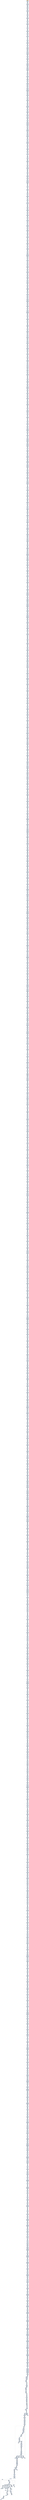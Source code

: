 digraph G {
node[shape=rectangle,style=filled,fillcolor=lightsteelblue,color=lightsteelblue]
bgcolor="transparent"
a0x00401b8asubl_edx_ebp[label="start\nsubl %edx, %ebp",fillcolor="orange",color="lightgrey"];
a0x00401b8cmovl_0x409c26UINT32_0x18esp_[label="0x00401b8c\nmovl $0x409c26<UINT32>, 0x18(%esp)"];
a0x00401b94subl_edx_ebp[label="0x00401b94\nsubl %edx, %ebp"];
a0x00401b96testl_ebp_ebp[label="0x00401b96\ntestl %ebp, %ebp"];
a0x00401b98leal_0x2ebx__ecx[label="0x00401b98\nleal 0x2(%ebx), %ecx"];
a0x00401b9bmovl_0x18esp__ecx[label="0x00401b9b\nmovl 0x18(%esp), %ecx"];
a0x00401b9fmovl_0xcfc1fe33UINT32_ecx_[label="0x00401b9f\nmovl $0xcfc1fe33<UINT32>, (%ecx)"];
a0x00401ba5testl_ebp_ebp[label="0x00401ba5\ntestl %ebp, %ebp"];
a0x00401ba7leal_0x2ebx__ecx[label="0x00401ba7\nleal 0x2(%ebx), %ecx"];
a0x00401baaxorl_eax_eax[label="0x00401baa\nxorl %eax, %eax"];
a0x00401bacmovb_0x4UINT8_al[label="0x00401bac\nmovb $0x4<UINT8>, %al"];
a0x00401baeaddl_eax_0x18esp_[label="0x00401bae\naddl %eax, 0x18(%esp)"];
a0x00401bb2leal_0x2ebx__ecx[label="0x00401bb2\nleal 0x2(%ebx), %ecx"];
a0x00401bb5andl_ebx_ebx[label="0x00401bb5\nandl %ebx, %ebx"];
a0x00401bb7movl_0x18esp__edx[label="0x00401bb7\nmovl 0x18(%esp), %edx"];
a0x00401bbbaddl_0x2444c702UINT32_edx_[label="0x00401bbb\naddl $0x2444c702<UINT32>, (%edx)"];
a0x00401bc1andl_ebx_ebx[label="0x00401bc1\nandl %ebx, %ebx"];
a0x00401bc3testl_ebp_esi[label="0x00401bc3\ntestl %ebp, %esi"];
a0x00401bc5andw_bx_cx[label="0x00401bc5\nandw %bx, %cx"];
a0x00401bc8xorl_ecx_ecx[label="0x00401bc8\nxorl %ecx, %ecx"];
a0x00401bcamovb_0x4UINT8_cl[label="0x00401bca\nmovb $0x4<UINT8>, %cl"];
a0x00401bccaddl_ecx_0x18esp_[label="0x00401bcc\naddl %ecx, 0x18(%esp)"];
a0x00401bd0testl_ebp_esi[label="0x00401bd0\ntestl %ebp, %esi"];
a0x00401bd2andw_bx_cx[label="0x00401bd2\nandw %bx, %cx"];
a0x00401bd5movl_0x18esp__ecx[label="0x00401bd5\nmovl 0x18(%esp), %ecx"];
a0x00401bd9addl_0x406c2618UINT32_ecx_[label="0x00401bd9\naddl $0x406c2618<UINT32>, (%ecx)"];
a0x00401bdfandw_bx_cx[label="0x00401bdf\nandw %bx, %cx"];
a0x00401be2addw_cx_cx[label="0x00401be2\naddw %cx, %cx"];
a0x00401be5xorl_eax_eax[label="0x00401be5\nxorl %eax, %eax"];
a0x00401be7movb_0x4UINT8_al[label="0x00401be7\nmovb $0x4<UINT8>, %al"];
a0x00401be9addl_eax_0x18esp_[label="0x00401be9\naddl %eax, 0x18(%esp)"];
a0x00401bedaddw_cx_cx[label="0x00401bed\naddw %cx, %cx"];
a0x00401bf0movl_0x18esp__ebx[label="0x00401bf0\nmovl 0x18(%esp), %ebx"];
a0x00401bf4addl_0x8bfe3300UINT32_ebx_[label="0x00401bf4\naddl $0x8bfe3300<UINT32>, (%ebx)"];
a0x00401bfaxchgl_eax_ecx[label="0x00401bfa\nxchgl %eax, %ecx"];
a0x00401bfborl_edi_ebx[label="0x00401bfb\norl %edi, %ebx"];
a0x00401bfdandw_ax_di[label="0x00401bfd\nandw %ax, %di"];
a0x00401c00xorl_ebx_ebx[label="0x00401c00\nxorl %ebx, %ebx"];
a0x00401c02movb_0x4UINT8_bl[label="0x00401c02\nmovb $0x4<UINT8>, %bl"];
a0x00401c04addl_ebx_0x18esp_[label="0x00401c04\naddl %ebx, 0x18(%esp)"];
a0x00401c08orl_edi_ebx[label="0x00401c08\norl %edi, %ebx"];
a0x00401c0aandw_ax_di[label="0x00401c0a\nandw %ax, %di"];
a0x00401c0dmovl_0x18esp__ecx[label="0x00401c0d\nmovl 0x18(%esp), %ecx"];
a0x00401c11addl_0x81182444UINT32_ecx_[label="0x00401c11\naddl $0x81182444<UINT32>, (%ecx)"];
a0x00401c17andw_ax_di[label="0x00401c17\nandw %ax, %di"];
a0x00401c1axorl_eax_eax[label="0x00401c1a\nxorl %eax, %eax"];
a0x00401c1cmovb_0x4UINT8_al[label="0x00401c1c\nmovb $0x4<UINT8>, %al"];
a0x00401c1eaddl_eax_0x18esp_[label="0x00401c1e\naddl %eax, 0x18(%esp)"];
a0x00401c22orw_si_dx[label="0x00401c22\norw %si, %dx"];
a0x00401c25movl_0x18esp__eax[label="0x00401c25\nmovl 0x18(%esp), %eax"];
a0x00401c29addl_0x566c1400UINT32_eax_[label="0x00401c29\naddl $0x566c1400<UINT32>, (%eax)"];
a0x00401c2forw_dx_cx[label="0x00401c2f\norw %dx, %cx"];
a0x00401c32xorl_ebx_ebx[label="0x00401c32\nxorl %ebx, %ebx"];
a0x00401c34orw_bx_di[label="0x00401c34\norw %bx, %di"];
a0x00401c37xorl_ecx_ecx[label="0x00401c37\nxorl %ecx, %ecx"];
a0x00401c39movb_0x4UINT8_cl[label="0x00401c39\nmovb $0x4<UINT8>, %cl"];
a0x00401c3baddl_ecx_0x18esp_[label="0x00401c3b\naddl %ecx, 0x18(%esp)"];
a0x00401c3fxorl_ebx_ebx[label="0x00401c3f\nxorl %ebx, %ebx"];
a0x00401c41movl_0x18esp__edx[label="0x00401c41\nmovl 0x18(%esp), %edx"];
a0x00401c45addl_0x843081e7UINT32_edx_[label="0x00401c45\naddl $0x843081e7<UINT32>, (%edx)"];
a0x00401c4borw_bx_di[label="0x00401c4b\norw %bx, %di"];
a0x00401c4exorl_eax_eax[label="0x00401c4e\nxorl %eax, %eax"];
a0x00401c50movb_0x4UINT8_al[label="0x00401c50\nmovb $0x4<UINT8>, %al"];
a0x00401c52addl_eax_0x18esp_[label="0x00401c52\naddl %eax, 0x18(%esp)"];
a0x00401c56orw_bx_ax[label="0x00401c56\norw %bx, %ax"];
a0x00401c59movl_0x18esp__eax[label="0x00401c59\nmovl 0x18(%esp), %eax"];
a0x00401c5daddl_0xc1a746d2UINT32_eax_[label="0x00401c5d\naddl $0xc1a746d2<UINT32>, (%eax)"];
a0x00401c63subw_si_bp[label="0x00401c63\nsubw %si, %bp"];
a0x00401c66orl_0x40d87cUINT32_edx[label="0x00401c66\norl $0x40d87c<UINT32>, %edx"];
a0x00401c6cxorl_eax_eax[label="0x00401c6c\nxorl %eax, %eax"];
a0x00401c6emovb_0x4UINT8_al[label="0x00401c6e\nmovb $0x4<UINT8>, %al"];
a0x00401c70addl_eax_0x18esp_[label="0x00401c70\naddl %eax, 0x18(%esp)"];
a0x00401c74orl_0x40d87cUINT32_edx[label="0x00401c74\norl $0x40d87c<UINT32>, %edx"];
a0x00401c7amovl_0x18esp__eax[label="0x00401c7a\nmovl 0x18(%esp), %eax"];
a0x00401c7emovl_0xf33302cfUINT32_eax_[label="0x00401c7e\nmovl $0xf33302cf<UINT32>, (%eax)"];
a0x00401c84andl_eax_eax[label="0x00401c84\nandl %eax, %eax"];
a0x00401c86xorl_edx_edx[label="0x00401c86\nxorl %edx, %edx"];
a0x00401c88movb_0x4UINT8_dl[label="0x00401c88\nmovb $0x4<UINT8>, %dl"];
a0x00401c8aaddl_edx_0x18esp_[label="0x00401c8a\naddl %edx, 0x18(%esp)"];
a0x00401c8emovsbl_dl_ecx[label="0x00401c8e\nmovsbl %dl, %ecx"];
a0x00401c91movl_0x18esp__ebx[label="0x00401c91\nmovl 0x18(%esp), %ebx"];
a0x00401c95addl_0x3302488dUINT32_ebx_[label="0x00401c95\naddl $0x3302488d<UINT32>, (%ebx)"];
a0x00401c9bsubl_ebx_edi[label="0x00401c9b\nsubl %ebx, %edi"];
a0x00401c9dxorl_edx_edx[label="0x00401c9d\nxorl %edx, %edx"];
a0x00401c9fmovb_0x4UINT8_dl[label="0x00401c9f\nmovb $0x4<UINT8>, %dl"];
a0x00401ca1addl_edx_0x18esp_[label="0x00401ca1\naddl %edx, 0x18(%esp)"];
a0x00401ca5orw_di_cx[label="0x00401ca5\norw %di, %cx"];
a0x00401ca8movl_0x18esp__edx[label="0x00401ca8\nmovl 0x18(%esp), %edx"];
a0x00401cacaddl_0x104b2d2UINT32_edx_[label="0x00401cac\naddl $0x104b2d2<UINT32>, (%edx)"];
a0x00401cb2leal_0x2edx__ecx[label="0x00401cb2\nleal 0x2(%edx), %ecx"];
a0x00401cb5addl_0x40d8efUINT32_esi[label="0x00401cb5\naddl $0x40d8ef<UINT32>, %esi"];
a0x00401cbbxorl_eax_eax[label="0x00401cbb\nxorl %eax, %eax"];
a0x00401cbdmovb_0x4UINT8_al[label="0x00401cbd\nmovb $0x4<UINT8>, %al"];
a0x00401cbfaddl_eax_0x18esp_[label="0x00401cbf\naddl %eax, 0x18(%esp)"];
a0x00401cc3addl_0x40d8efUINT32_esi[label="0x00401cc3\naddl $0x40d8ef<UINT32>, %esi"];
a0x00401cc9movl_0x18esp__ebx[label="0x00401cc9\nmovl 0x18(%esp), %ebx"];
a0x00401ccdmovl_0x33182454UINT32_ebx_[label="0x00401ccd\nmovl $0x33182454<UINT32>, (%ebx)"];
a0x00401cd3subl_edx_esi[label="0x00401cd3\nsubl %edx, %esi"];
a0x00401cd5negl_esi[label="0x00401cd5\nnegl %esi"];
a0x00401cd7leal_0x2ebx__ecx[label="0x00401cd7\nleal 0x2(%ebx), %ecx"];
a0x00401cdaxorl_eax_eax[label="0x00401cda\nxorl %eax, %eax"];
a0x00401cdcmovb_0x4UINT8_al[label="0x00401cdc\nmovb $0x4<UINT8>, %al"];
a0x00401cdeaddl_eax_0x18esp_[label="0x00401cde\naddl %eax, 0x18(%esp)"];
a0x00401ce2negl_esi[label="0x00401ce2\nnegl %esi"];
a0x00401ce4movl_0x18esp__eax[label="0x00401ce4\nmovl 0x18(%esp), %eax"];
a0x00401ce8addl_0x2488df3UINT32_eax_[label="0x00401ce8\naddl $0x2488df3<UINT32>, (%eax)"];
a0x00401ceeleal_0x2ebx__ecx[label="0x00401cee\nleal 0x2(%ebx), %ecx"];
a0x00401cf1addw_di_di[label="0x00401cf1\naddw %di, %di"];
a0x00401cf4xchgl_eax_edi[label="0x00401cf4\nxchgl %eax, %edi"];
a0x00401cf5testl_0x40fe6bUINT32_ecx[label="0x00401cf5\ntestl $0x40fe6b<UINT32>, %ecx"];
a0x00401cfbxorl_edx_edx[label="0x00401cfb\nxorl %edx, %edx"];
a0x00401cfdmovb_0x4UINT8_dl[label="0x00401cfd\nmovb $0x4<UINT8>, %dl"];
a0x00401cffaddl_edx_0x18esp_[label="0x00401cff\naddl %edx, 0x18(%esp)"];
a0x00401d03addw_di_di[label="0x00401d03\naddw %di, %di"];
a0x00401d06movl_0x18esp__edi[label="0x00401d06\nmovl 0x18(%esp), %edi"];
a0x00401d0amovl_0x18245c8bUINT32_eax[label="0x00401d0a\nmovl $0x18245c8b<UINT32>, %eax"];
a0x00401d0fstosl_eax_es_edi_[label="0x00401d0f\nstosl %eax, %es:(%edi)"];
a0x00401d10xchgl_eax_edi[label="0x00401d10\nxchgl %eax, %edi"];
a0x00401d11testl_0x40fe6bUINT32_ecx[label="0x00401d11\ntestl $0x40fe6b<UINT32>, %ecx"];
a0x00401d17xorl_eax_eax[label="0x00401d17\nxorl %eax, %eax"];
a0x00401d19movb_0x4UINT8_al[label="0x00401d19\nmovb $0x4<UINT8>, %al"];
a0x00401d1baddl_eax_0x18esp_[label="0x00401d1b\naddl %eax, 0x18(%esp)"];
a0x00401d1ftestl_0x40fe6bUINT32_ecx[label="0x00401d1f\ntestl $0x40fe6b<UINT32>, %ecx"];
a0x00401d25movl_0x18esp__ecx[label="0x00401d25\nmovl 0x18(%esp), %ecx"];
a0x00401d29addl_0x400381UINT32_ecx_[label="0x00401d29\naddl $0x400381<UINT32>, (%ecx)"];
a0x00401d2fshldl_0x3UINT8_edx_eax[label="0x00401d2f\nshldl $0x3<UINT8>, %edx, %eax"];
a0x00401d33xorl_eax_eax[label="0x00401d33\nxorl %eax, %eax"];
a0x00401d35movb_0x4UINT8_al[label="0x00401d35\nmovb $0x4<UINT8>, %al"];
a0x00401d37addl_eax_0x18esp_[label="0x00401d37\naddl %eax, 0x18(%esp)"];
a0x00401d3bleal_0x2ebp__edx[label="0x00401d3b\nleal 0x2(%ebp), %edx"];
a0x00401d3emovl_0x18esp__edx[label="0x00401d3e\nmovl 0x18(%esp), %edx"];
a0x00401d42movl_0x488d10bfUINT32_edx_[label="0x00401d42\nmovl $0x488d10bf<UINT32>, (%edx)"];
a0x00401d48addw_cx_di[label="0x00401d48\naddw %cx, %di"];
a0x00401d4bxorl_ebx_ebx[label="0x00401d4b\nxorl %ebx, %ebx"];
a0x00401d4dmovb_0x4UINT8_bl[label="0x00401d4d\nmovb $0x4<UINT8>, %bl"];
a0x00401d4faddl_ebx_0x18esp_[label="0x00401d4f\naddl %ebx, 0x18(%esp)"];
a0x00401d53leal_0x2eax__edx[label="0x00401d53\nleal 0x2(%eax), %edx"];
a0x00401d56movl_0x18esp__ecx[label="0x00401d56\nmovl 0x18(%esp), %ecx"];
a0x00401d5aaddl_0xb0c03302UINT32_ecx_[label="0x00401d5a\naddl $0xb0c03302<UINT32>, (%ecx)"];
a0x00401d60subw_ax_bp[label="0x00401d60\nsubw %ax, %bp"];
a0x00401d63subl_esi_ebx[label="0x00401d63\nsubl %esi, %ebx"];
a0x00401d65xorl_ebx_ebx[label="0x00401d65\nxorl %ebx, %ebx"];
a0x00401d67movb_0x4UINT8_bl[label="0x00401d67\nmovb $0x4<UINT8>, %bl"];
a0x00401d69addl_ebx_0x18esp_[label="0x00401d69\naddl %ebx, 0x18(%esp)"];
a0x00401d6dsubl_esi_ebx[label="0x00401d6d\nsubl %esi, %ebx"];
a0x00401d6fmovl_0x18esp__eax[label="0x00401d6f\nmovl 0x18(%esp), %eax"];
a0x00401d73addl_0x24440104UINT32_eax_[label="0x00401d73\naddl $0x24440104<UINT32>, (%eax)"];
a0x00401d79shldl_0x3UINT8_ebx_eax[label="0x00401d79\nshldl $0x3<UINT8>, %ebx, %eax"];
a0x00401d7dandl_ebp_ecx[label="0x00401d7d\nandl %ebp, %ecx"];
a0x00401d7fxorl_edx_edx[label="0x00401d7f\nxorl %edx, %edx"];
a0x00401d81movb_0x4UINT8_dl[label="0x00401d81\nmovb $0x4<UINT8>, %dl"];
a0x00401d83addl_edx_0x18esp_[label="0x00401d83\naddl %edx, 0x18(%esp)"];
a0x00401d87andl_ebp_ecx[label="0x00401d87\nandl %ebp, %ecx"];
a0x00401d89movl_0x18esp__ecx[label="0x00401d89\nmovl 0x18(%esp), %ecx"];
a0x00401d8dmovl_0x2be93318UINT32_ecx_[label="0x00401d8d\nmovl $0x2be93318<UINT32>, (%ecx)"];
a0x00401d93addl_ebx_ecx[label="0x00401d93\naddl %ebx, %ecx"];
a0x00401d95xorl_ecx_ecx[label="0x00401d95\nxorl %ecx, %ecx"];
a0x00401d97movb_0x4UINT8_cl[label="0x00401d97\nmovb $0x4<UINT8>, %cl"];
a0x00401d99addl_ecx_0x18esp_[label="0x00401d99\naddl %ecx, 0x18(%esp)"];
a0x00401d9dshrdl_0x3UINT8_edi_eax[label="0x00401d9d\nshrdl $0x3<UINT8>, %edi, %eax"];
a0x00401da1xorw_bp_bp[label="0x00401da1\nxorw %bp, %bp"];
a0x00401da4movl_0x18esp__ecx[label="0x00401da4\nmovl 0x18(%esp), %ecx"];
a0x00401da8movl_0x24548be8UINT32_ecx_[label="0x00401da8\nmovl $0x24548be8<UINT32>, (%ecx)"];
a0x00401daexorw_bp_bp[label="0x00401dae\nxorw %bp, %bp"];
a0x00401db1xorl_eax_eax[label="0x00401db1\nxorl %eax, %eax"];
a0x00401db3movb_0x4UINT8_al[label="0x00401db3\nmovb $0x4<UINT8>, %al"];
a0x00401db5addl_eax_0x18esp_[label="0x00401db5\naddl %eax, 0x18(%esp)"];
a0x00401db9andl_ebx_esi[label="0x00401db9\nandl %ebx, %esi"];
a0x00401dbbsbbl_0x40de7aUINT32_ebx[label="0x00401dbb\nsbbl $0x40de7a<UINT32>, %ebx"];
a0x00401dc1movl_0x18esp__edi[label="0x00401dc1\nmovl 0x18(%esp), %edi"];
a0x00401dc5movl_0xca028118UINT32_eax[label="0x00401dc5\nmovl $0xca028118<UINT32>, %eax"];
a0x00401dcastosl_eax_es_edi_[label="0x00401dca\nstosl %eax, %es:(%edi)"];
a0x00401dcbsbbl_0x40de7aUINT32_ebx[label="0x00401dcb\nsbbl $0x40de7a<UINT32>, %ebx"];
a0x00401dd1xorl_ebx_ebx[label="0x00401dd1\nxorl %ebx, %ebx"];
a0x00401dd3movb_0x4UINT8_bl[label="0x00401dd3\nmovb $0x4<UINT8>, %bl"];
a0x00401dd5addl_ebx_0x18esp_[label="0x00401dd5\naddl %ebx, 0x18(%esp)"];
a0x00401dd9xaddl_esi_eax[label="0x00401dd9\nxaddl %esi, %eax"];
a0x00401ddcrcll_0x2UINT8_ecx[label="0x00401ddc\nrcll $0x2<UINT8>, %ecx"];
a0x00401ddfmovl_0x18esp__ecx[label="0x00401ddf\nmovl 0x18(%esp), %ecx"];
a0x00401de3addl_0x81e1d3abUINT32_ecx_[label="0x00401de3\naddl $0x81e1d3ab<UINT32>, (%ecx)"];
a0x00401de9rcll_0x2UINT8_ecx[label="0x00401de9\nrcll $0x2<UINT8>, %ecx"];
a0x00401decleal_0x40faeaecx__edi[label="0x00401dec\nleal 0x40faea(%ecx), %edi"];
a0x00401df2xorl_eax_eax[label="0x00401df2\nxorl %eax, %eax"];
a0x00401df4movb_0x4UINT8_al[label="0x00401df4\nmovb $0x4<UINT8>, %al"];
a0x00401df6addl_eax_0x18esp_[label="0x00401df6\naddl %eax, 0x18(%esp)"];
a0x00401dfaleal_0x40faeaecx__edi[label="0x00401dfa\nleal 0x40faea(%ecx), %edi"];
a0x00401e00movl_0x18esp__edi[label="0x00401e00\nmovl 0x18(%esp), %edi"];
a0x00401e04movl_0xd3eb9a32UINT32_eax[label="0x00401e04\nmovl $0xd3eb9a32<UINT32>, %eax"];
a0x00401e09stosl_eax_es_edi_[label="0x00401e09\nstosl %eax, %es:(%edi)"];
a0x00401e0amovl_edi_edx[label="0x00401e0a\nmovl %edi, %edx"];
a0x00401e0cxorl_ecx_ecx[label="0x00401e0c\nxorl %ecx, %ecx"];
a0x00401e0emovb_0x4UINT8_cl[label="0x00401e0e\nmovb $0x4<UINT8>, %cl"];
a0x00401e10addl_ecx_0x18esp_[label="0x00401e10\naddl %ecx, 0x18(%esp)"];
a0x00401e14testl_edi_esi[label="0x00401e14\ntestl %edi, %esi"];
a0x00401e16shll_0x2UINT8_eax[label="0x00401e16\nshll $0x2<UINT8>, %eax"];
a0x00401e19movl_0x18esp__ecx[label="0x00401e19\nmovl 0x18(%esp), %ecx"];
a0x00401e1dmovl_0x33e82b58UINT32_ecx_[label="0x00401e1d\nmovl $0x33e82b58<UINT32>, (%ecx)"];
a0x00401e23shll_0x2UINT8_eax[label="0x00401e23\nshll $0x2<UINT8>, %eax"];
a0x00401e26subl_ecx_ecx[label="0x00401e26\nsubl %ecx, %ecx"];
a0x00401e28xorl_eax_eax[label="0x00401e28\nxorl %eax, %eax"];
a0x00401e2amovb_0x4UINT8_al[label="0x00401e2a\nmovb $0x4<UINT8>, %al"];
a0x00401e2caddl_eax_0x18esp_[label="0x00401e2c\naddl %eax, 0x18(%esp)"];
a0x00401e30subl_ecx_ecx[label="0x00401e30\nsubl %ecx, %ecx"];
a0x00401e32testw_si_bp[label="0x00401e32\ntestw %si, %bp"];
a0x00401e35movl_0x18esp__edx[label="0x00401e35\nmovl 0x18(%esp), %edx"];
a0x00401e39orl_0x104b3dbUINT32_edx_[label="0x00401e39\norl $0x104b3db<UINT32>, (%edx)"];
a0x00401e3ftestw_si_bp[label="0x00401e3f\ntestw %si, %bp"];
a0x00401e42xorl_ebx_ebx[label="0x00401e42\nxorl %ebx, %ebx"];
a0x00401e44movb_0x4UINT8_bl[label="0x00401e44\nmovb $0x4<UINT8>, %bl"];
a0x00401e46addl_ebx_0x18esp_[label="0x00401e46\naddl %ebx, 0x18(%esp)"];
a0x00401e4aorw_di_dx[label="0x00401e4a\norw %di, %dx"];
a0x00401e4dmovl_0x18esp__eax[label="0x00401e4d\nmovl 0x18(%esp), %eax"];
a0x00401e51movl_0x318245cUINT32_eax_[label="0x00401e51\nmovl $0x318245c<UINT32>, (%eax)"];
a0x00401e57notl_esi[label="0x00401e57\nnotl %esi"];
a0x00401e59testl_ebx_esi[label="0x00401e59\ntestl %ebx, %esi"];
a0x00401e5bmovl_ebx_edi[label="0x00401e5b\nmovl %ebx, %edi"];
a0x00401e5dxorl_edx_edx[label="0x00401e5d\nxorl %edx, %edx"];
a0x00401e5fmovb_0x4UINT8_dl[label="0x00401e5f\nmovb $0x4<UINT8>, %dl"];
a0x00401e61addl_edx_0x18esp_[label="0x00401e61\naddl %edx, 0x18(%esp)"];
a0x00401e65testl_ebx_esi[label="0x00401e65\ntestl %ebx, %esi"];
a0x00401e67movl_ebx_edi[label="0x00401e67\nmovl %ebx, %edi"];
a0x00401e69movl_0x18esp__ebx[label="0x00401e69\nmovl 0x18(%esp), %ebx"];
a0x00401e6daddl_0x8bf885f9UINT32_ebx_[label="0x00401e6d\naddl $0x8bf885f9<UINT32>, (%ebx)"];
a0x00401e73movl_ebx_edi[label="0x00401e73\nmovl %ebx, %edi"];
a0x00401e75movl_edx_ebx[label="0x00401e75\nmovl %edx, %ebx"];
a0x00401e77movzbl_bl_eax[label="0x00401e77\nmovzbl %bl, %eax"];
a0x00401e7axorl_eax_eax[label="0x00401e7a\nxorl %eax, %eax"];
a0x00401e7cmovb_0x4UINT8_al[label="0x00401e7c\nmovb $0x4<UINT8>, %al"];
a0x00401e7eaddl_eax_0x18esp_[label="0x00401e7e\naddl %eax, 0x18(%esp)"];
a0x00401e82movl_edx_ebx[label="0x00401e82\nmovl %edx, %ebx"];
a0x00401e84movl_0x18esp__edi[label="0x00401e84\nmovl 0x18(%esp), %edi"];
a0x00401e88movl_0x81182454UINT32_eax[label="0x00401e88\nmovl $0x81182454<UINT32>, %eax"];
a0x00401e8dstosl_eax_es_edi_[label="0x00401e8d\nstosl %eax, %es:(%edi)"];
a0x00401e8emovzbl_bl_eax[label="0x00401e8e\nmovzbl %bl, %eax"];
a0x00401e91andl_ebx_ebp[label="0x00401e91\nandl %ebx, %ebp"];
a0x00401e93xorw_dx_di[label="0x00401e93\nxorw %dx, %di"];
a0x00401e96xorl_ecx_ecx[label="0x00401e96\nxorl %ecx, %ecx"];
a0x00401e98movb_0x4UINT8_cl[label="0x00401e98\nmovb $0x4<UINT8>, %cl"];
a0x00401e9aaddl_ecx_0x18esp_[label="0x00401e9a\naddl %ecx, 0x18(%esp)"];
a0x00401e9eandl_ebx_ebp[label="0x00401e9e\nandl %ebx, %ebp"];
a0x00401ea0xorw_dx_di[label="0x00401ea0\nxorw %dx, %di"];
a0x00401ea3movl_0x18esp__edi[label="0x00401ea3\nmovl 0x18(%esp), %edi"];
a0x00401ea7movl_0x3e802UINT32_eax[label="0x00401ea7\nmovl $0x3e802<UINT32>, %eax"];
a0x00401eacstosl_eax_es_edi_[label="0x00401eac\nstosl %eax, %es:(%edi)"];
a0x00401eadxorw_dx_di[label="0x00401ead\nxorw %dx, %di"];
a0x00401eb0shrdl_0x3UINT8_edx_eax[label="0x00401eb0\nshrdl $0x3<UINT8>, %edx, %eax"];
a0x00401eb4xorl_eax_eax[label="0x00401eb4\nxorl %eax, %eax"];
a0x00401eb6movb_0x4UINT8_al[label="0x00401eb6\nmovb $0x4<UINT8>, %al"];
a0x00401eb8addl_eax_0x18esp_[label="0x00401eb8\naddl %eax, 0x18(%esp)"];
a0x00401ebcshrdl_0x3UINT8_edx_eax[label="0x00401ebc\nshrdl $0x3<UINT8>, %edx, %eax"];
a0x00401ec0movl_0x18esp__ebx[label="0x00401ec0\nmovl 0x18(%esp), %ebx"];
a0x00401ec4addl_0x66f88500UINT32_ebx_[label="0x00401ec4\naddl $0x66f88500<UINT32>, (%ebx)"];
a0x00401ecaxorl_ebp_ecx[label="0x00401eca\nxorl %ebp, %ecx"];
a0x00401ecctestl_ebx_ecx[label="0x00401ecc\ntestl %ebx, %ecx"];
a0x00401ecenotl_ebp[label="0x00401ece\nnotl %ebp"];
a0x00401ed0xorl_ecx_ecx[label="0x00401ed0\nxorl %ecx, %ecx"];
a0x00401ed2movb_0x4UINT8_cl[label="0x00401ed2\nmovb $0x4<UINT8>, %cl"];
a0x00401ed4addl_ecx_0x18esp_[label="0x00401ed4\naddl %ecx, 0x18(%esp)"];
a0x00401ed8testl_ebx_ecx[label="0x00401ed8\ntestl %ebx, %ecx"];
a0x00401edanotl_ebp[label="0x00401eda\nnotl %ebp"];
a0x00401edcmovl_0x18esp__eax[label="0x00401edc\nmovl 0x18(%esp), %eax"];
a0x00401ee0addl_0xf133fb8bUINT32_eax_[label="0x00401ee0\naddl $0xf133fb8b<UINT32>, (%eax)"];
a0x00401ee6notl_ebp[label="0x00401ee6\nnotl %ebp"];
a0x00401ee8xorw_bx_di[label="0x00401ee8\nxorw %bx, %di"];
a0x00401eebandl_edx_edx[label="0x00401eeb\nandl %edx, %edx"];
a0x00401eedxorl_eax_eax[label="0x00401eed\nxorl %eax, %eax"];
a0x00401eefmovb_0x4UINT8_al[label="0x00401eef\nmovb $0x4<UINT8>, %al"];
a0x00401ef1addl_eax_0x18esp_[label="0x00401ef1\naddl %eax, 0x18(%esp)"];
a0x00401ef5xorw_bx_di[label="0x00401ef5\nxorw %bx, %di"];
a0x00401ef8movl_0x18esp__eax[label="0x00401ef8\nmovl 0x18(%esp), %eax"];
a0x00401efcaddl_0x3302e3c1UINT32_eax_[label="0x00401efc\naddl $0x3302e3c1<UINT32>, (%eax)"];
a0x00401f02andl_edx_edx[label="0x00401f02\nandl %edx, %edx"];
a0x00401f04orw_cx_di[label="0x00401f04\norw %cx, %di"];
a0x00401f07shll_0x2UINT8_ecx[label="0x00401f07\nshll $0x2<UINT8>, %ecx"];
a0x00401f0axorl_eax_eax[label="0x00401f0a\nxorl %eax, %eax"];
a0x00401f0cmovb_0x4UINT8_al[label="0x00401f0c\nmovb $0x4<UINT8>, %al"];
a0x00401f0eaddl_eax_0x18esp_[label="0x00401f0e\naddl %eax, 0x18(%esp)"];
a0x00401f12orw_cx_di[label="0x00401f12\norw %cx, %di"];
a0x00401f15movl_0x18esp__edx[label="0x00401f15\nmovl 0x18(%esp), %edx"];
a0x00401f19addl_0x104b2d2UINT32_edx_[label="0x00401f19\naddl $0x104b2d2<UINT32>, (%edx)"];
a0x00401f1fshll_0x2UINT8_ecx[label="0x00401f1f\nshll $0x2<UINT8>, %ecx"];
a0x00401f22addl_ebx_ebp[label="0x00401f22\naddl %ebx, %ebp"];
a0x00401f24movl_ecx_ecx[label="0x00401f24\nmovl %ecx, %ecx"];
a0x00401f26xorl_ebp_edx[label="0x00401f26\nxorl %ebp, %edx"];
a0x00401f28xorl_eax_eax[label="0x00401f28\nxorl %eax, %eax"];
a0x00401f2amovb_0x4UINT8_al[label="0x00401f2a\nmovb $0x4<UINT8>, %al"];
a0x00401f2caddl_eax_0x18esp_[label="0x00401f2c\naddl %eax, 0x18(%esp)"];
a0x00401f30addl_ebx_ebp[label="0x00401f30\naddl %ebx, %ebp"];
a0x00401f32movl_0x18esp__ecx[label="0x00401f32\nmovl 0x18(%esp), %ecx"];
a0x00401f36movl_0x66182454UINT32_ecx_[label="0x00401f36\nmovl $0x66182454<UINT32>, (%ecx)"];
a0x00401f3cmovl_ecx_ecx[label="0x00401f3c\nmovl %ecx, %ecx"];
a0x00401f3exorl_eax_eax[label="0x00401f3e\nxorl %eax, %eax"];
a0x00401f40movb_0x4UINT8_al[label="0x00401f40\nmovb $0x4<UINT8>, %al"];
a0x00401f42addl_eax_0x18esp_[label="0x00401f42\naddl %eax, 0x18(%esp)"];
a0x00401f46xorl_ebp_edx[label="0x00401f46\nxorl %ebp, %edx"];
a0x00401f48movl_0x18esp__edx[label="0x00401f48\nmovl 0x18(%esp), %edx"];
a0x00401f4cmovl_0x548bfb8bUINT32_edx_[label="0x00401f4c\nmovl $0x548bfb8b<UINT32>, (%edx)"];
a0x00401f52xorw_bp_bx[label="0x00401f52\nxorw %bp, %bx"];
a0x00401f55xorl_ecx_ecx[label="0x00401f55\nxorl %ecx, %ecx"];
a0x00401f57movb_0x4UINT8_cl[label="0x00401f57\nmovb $0x4<UINT8>, %cl"];
a0x00401f59addl_ecx_0x18esp_[label="0x00401f59\naddl %ecx, 0x18(%esp)"];
a0x00401f5dorw_di_cx[label="0x00401f5d\norw %di, %cx"];
a0x00401f60movl_0x18esp__edx[label="0x00401f60\nmovl 0x18(%esp), %edx"];
a0x00401f64orl_0x2811824UINT32_edx_[label="0x00401f64\norl $0x2811824<UINT32>, (%edx)"];
a0x00401f6aroll_0x2UINT8_ecx[label="0x00401f6a\nroll $0x2<UINT8>, %ecx"];
a0x00401f6dxorl_ecx_ecx[label="0x00401f6d\nxorl %ecx, %ecx"];
a0x00401f6fmovb_0x4UINT8_cl[label="0x00401f6f\nmovb $0x4<UINT8>, %cl"];
a0x00401f71addl_ecx_0x18esp_[label="0x00401f71\naddl %ecx, 0x18(%esp)"];
a0x00401f75movw_di_bp[label="0x00401f75\nmovw %di, %bp"];
a0x00401f78movl_0x18esp__ebx[label="0x00401f78\nmovl 0x18(%esp), %ebx"];
a0x00401f7corl_0x10bfa4f3UINT32_ebx_[label="0x00401f7c\norl $0x10bfa4f3<UINT32>, (%ebx)"];
a0x00401f82testl_0x40f96cUINT32_edi[label="0x00401f82\ntestl $0x40f96c<UINT32>, %edi"];
a0x00401f88xorl_edx_edx[label="0x00401f88\nxorl %edx, %edx"];
a0x00401f8amovb_0x4UINT8_dl[label="0x00401f8a\nmovb $0x4<UINT8>, %dl"];
a0x00401f8caddl_edx_0x18esp_[label="0x00401f8c\naddl %edx, 0x18(%esp)"];
a0x00401f90movsbl_ch_eax[label="0x00401f90\nmovsbl %ch, %eax"];
a0x00401f93movl_0x18esp__edx[label="0x00401f93\nmovl 0x18(%esp), %edx"];
a0x00401f97movl_0xdb33f133UINT32_edx_[label="0x00401f97\nmovl $0xdb33f133<UINT32>, (%edx)"];
a0x00401f9dmovsbl_dl_edx[label="0x00401f9d\nmovsbl %dl, %edx"];
a0x00401fa0movl_edi_ebp[label="0x00401fa0\nmovl %edi, %ebp"];
a0x00401fa2xorl_edx_edx[label="0x00401fa2\nxorl %edx, %edx"];
a0x00401fa4movb_0x4UINT8_dl[label="0x00401fa4\nmovb $0x4<UINT8>, %dl"];
a0x00401fa6addl_edx_0x18esp_[label="0x00401fa6\naddl %edx, 0x18(%esp)"];
a0x00401faamovl_edi_ebp[label="0x00401faa\nmovl %edi, %ebp"];
a0x00401facmovzbl_dl_edx[label="0x00401fac\nmovzbl %dl, %edx"];
a0x00401fafmovl_0x18esp__eax[label="0x00401faf\nmovl 0x18(%esp), %eax"];
a0x00401fb3addl_0x5c0104b3UINT32_eax_[label="0x00401fb3\naddl $0x5c0104b3<UINT32>, (%eax)"];
a0x00401fb9movzbl_dl_edx[label="0x00401fb9\nmovzbl %dl, %edx"];
a0x00401fbcsubl_esi_eax[label="0x00401fbc\nsubl %esi, %eax"];
a0x00401fbexorl_ebx_ebx[label="0x00401fbe\nxorl %ebx, %ebx"];
a0x00401fc0movb_0x4UINT8_bl[label="0x00401fc0\nmovb $0x4<UINT8>, %bl"];
a0x00401fc2addl_ebx_0x18esp_[label="0x00401fc2\naddl %ebx, 0x18(%esp)"];
a0x00401fc6subl_esi_eax[label="0x00401fc6\nsubl %esi, %eax"];
a0x00401fc8addl_ecx_edi[label="0x00401fc8\naddl %ecx, %edi"];
a0x00401fcamovl_0x18esp__edx[label="0x00401fca\nmovl 0x18(%esp), %edx"];
a0x00401fceaddl_0xe3c11824UINT32_edx_[label="0x00401fce\naddl $0xe3c11824<UINT32>, (%edx)"];
a0x00401fd4addl_ecx_edi[label="0x00401fd4\naddl %ecx, %edi"];
a0x00401fd6xorl_ecx_ecx[label="0x00401fd6\nxorl %ecx, %ecx"];
a0x00401fd8movb_0x4UINT8_cl[label="0x00401fd8\nmovb $0x4<UINT8>, %cl"];
a0x00401fdaaddl_ecx_0x18esp_[label="0x00401fda\naddl %ecx, 0x18(%esp)"];
a0x00401fdeaddl_edx_eax[label="0x00401fde\naddl %edx, %eax"];
a0x00401fe0movl_0x18esp__edi[label="0x00401fe0\nmovl 0x18(%esp), %edi"];
a0x00401fe4movl_0x244c8b02UINT32_eax[label="0x00401fe4\nmovl $0x244c8b02<UINT32>, %eax"];
a0x00401fe9stosl_eax_es_edi_[label="0x00401fe9\nstosl %eax, %es:(%edi)"];
a0x00401feamovl_ebp_edi[label="0x00401fea\nmovl %ebp, %edi"];
a0x00401fecxorl_ebx_ebx[label="0x00401fec\nxorl %ebx, %ebx"];
a0x00401feemovb_0x4UINT8_bl[label="0x00401fee\nmovb $0x4<UINT8>, %bl"];
a0x00401ff0addl_ebx_0x18esp_[label="0x00401ff0\naddl %ebx, 0x18(%esp)"];
a0x00401ff4xorl_edx_ecx[label="0x00401ff4\nxorl %edx, %ecx"];
a0x00401ff6addl_0x40de6bUINT32_eax[label="0x00401ff6\naddl $0x40de6b<UINT32>, %eax"];
a0x00401ffcmovl_0x18esp__ebx[label="0x00401ffc\nmovl 0x18(%esp), %ebx"];
a0x00402000addl_0xfd018118UINT32_ebx_[label="0x00402000\naddl $0xfd018118<UINT32>, (%ebx)"];
a0x00402006addl_0x40de6bUINT32_eax[label="0x00402006\naddl $0x40de6b<UINT32>, %eax"];
a0x0040200cxorl_ecx_ecx[label="0x0040200c\nxorl %ecx, %ecx"];
a0x0040200emovb_0x4UINT8_cl[label="0x0040200e\nmovb $0x4<UINT8>, %cl"];
a0x00402010addl_ecx_0x18esp_[label="0x00402010\naddl %ecx, 0x18(%esp)"];
a0x00402014subw_si_cx[label="0x00402014\nsubw %si, %cx"];
a0x00402017movl_0x18esp__ecx[label="0x00402017\nmovl 0x18(%esp), %ecx"];
a0x0040201borl_0x814b1ea5UINT32_ecx_[label="0x0040201b\norl $0x814b1ea5<UINT32>, (%ecx)"];
a0x00402021testw_di_dx[label="0x00402021\ntestw %di, %dx"];
a0x00402024roll_0x2UINT8_edx[label="0x00402024\nroll $0x2<UINT8>, %edx"];
a0x00402027xorl_ebx_ebx[label="0x00402027\nxorl %ebx, %ebx"];
a0x00402029movb_0x4UINT8_bl[label="0x00402029\nmovb $0x4<UINT8>, %bl"];
a0x0040202baddl_ebx_0x18esp_[label="0x0040202b\naddl %ebx, 0x18(%esp)"];
a0x0040202froll_0x2UINT8_edx[label="0x0040202f\nroll $0x2<UINT8>, %edx"];
a0x00402032movsbl_ah_ebx[label="0x00402032\nmovsbl %ah, %ebx"];
a0x00402035movl_0x18esp__ebx[label="0x00402035\nmovl 0x18(%esp), %ebx"];
a0x00402039addl_0x1ee5bd31UINT32_ebx_[label="0x00402039\naddl $0x1ee5bd31<UINT32>, (%ebx)"];
a0x0040203fmovsbl_ah_ebx[label="0x0040203f\nmovsbl %ah, %ebx"];
a0x00402042xorl_edx_edx[label="0x00402042\nxorl %edx, %edx"];
a0x00402044movb_0x4UINT8_dl[label="0x00402044\nmovb $0x4<UINT8>, %dl"];
a0x00402046addl_edx_0x18esp_[label="0x00402046\naddl %edx, 0x18(%esp)"];
a0x0040204aandw_ax_ax[label="0x0040204a\nandw %ax, %ax"];
a0x0040204dmovl_0x18esp__edx[label="0x0040204d\nmovl 0x18(%esp), %edx"];
a0x00402051addl_0x33e88bf0UINT32_edx_[label="0x00402051\naddl $0x33e88bf0<UINT32>, (%edx)"];
a0x00402057roll_0x2UINT8_ebp[label="0x00402057\nroll $0x2<UINT8>, %ebp"];
a0x0040205amovl_ebp_edx[label="0x0040205a\nmovl %ebp, %edx"];
a0x0040205cxorl_ebx_ebx[label="0x0040205c\nxorl %ebx, %ebx"];
a0x0040205emovb_0x4UINT8_bl[label="0x0040205e\nmovb $0x4<UINT8>, %bl"];
a0x00402060addl_ebx_0x18esp_[label="0x00402060\naddl %ebx, 0x18(%esp)"];
a0x00402064movl_ebp_edx[label="0x00402064\nmovl %ebp, %edx"];
a0x00402066movl_0x18esp__eax[label="0x00402066\nmovl 0x18(%esp), %eax"];
a0x0040206aorl_0x104b2d2UINT32_eax_[label="0x0040206a\norl $0x104b2d2<UINT32>, (%eax)"];
a0x00402070mull_eax_eax[label="0x00402070\nmull %eax, %eax"];
a0x00402072xorl_ebx_ebx[label="0x00402072\nxorl %ebx, %ebx"];
a0x00402074movb_0x4UINT8_bl[label="0x00402074\nmovb $0x4<UINT8>, %bl"];
a0x00402076addl_ebx_0x18esp_[label="0x00402076\naddl %ebx, 0x18(%esp)"];
a0x0040207aaddl_0x2UINT8_ecx[label="0x0040207a\naddl $0x2<UINT8>, %ecx"];
a0x0040207dmovl_0x18esp__ecx[label="0x0040207d\nmovl 0x18(%esp), %ecx"];
a0x00402081movl_0x8d182454UINT32_ecx_[label="0x00402081\nmovl $0x8d182454<UINT32>, (%ecx)"];
a0x00402087andw_di_bp[label="0x00402087\nandw %di, %bp"];
a0x0040208axorl_eax_eax[label="0x0040208a\nxorl %eax, %eax"];
a0x0040208cmovb_0x4UINT8_al[label="0x0040208c\nmovb $0x4<UINT8>, %al"];
a0x0040208eaddl_eax_0x18esp_[label="0x0040208e\naddl %eax, 0x18(%esp)"];
a0x00402092leal_0x2edi__esi[label="0x00402092\nleal 0x2(%edi), %esi"];
a0x00402095andl_eax_eax[label="0x00402095\nandl %eax, %eax"];
a0x00402097movl_0x18esp__edi[label="0x00402097\nmovl 0x18(%esp), %edi"];
a0x0040209bmovl_0x40deee92UINT32_eax[label="0x0040209b\nmovl $0x40deee92<UINT32>, %eax"];
a0x004020a0stosl_eax_es_edi_[label="0x004020a0\nstosl %eax, %es:(%edi)"];
a0x004020a1andl_eax_eax[label="0x004020a1\nandl %eax, %eax"];
a0x004020a3xorl_edx_edx[label="0x004020a3\nxorl %edx, %edx"];
a0x004020a5movb_0x4UINT8_dl[label="0x004020a5\nmovb $0x4<UINT8>, %dl"];
a0x004020a7addl_edx_0x18esp_[label="0x004020a7\naddl %edx, 0x18(%esp)"];
a0x004020aborw_cx_ax[label="0x004020ab\norw %cx, %ax"];
a0x004020aemovl_0x18esp__edi[label="0x004020ae\nmovl 0x18(%esp), %edi"];
a0x004020b2movl_0x245c8b00UINT32_eax[label="0x004020b2\nmovl $0x245c8b00<UINT32>, %eax"];
a0x004020b7stosl_eax_es_edi_[label="0x004020b7\nstosl %eax, %es:(%edi)"];
a0x004020b8subw_bp_bp[label="0x004020b8\nsubw %bp, %bp"];
a0x004020bbsbbl_0x40fc7cUINT32_edx[label="0x004020bb\nsbbl $0x40fc7c<UINT32>, %edx"];
a0x004020c1xorl_edx_edx[label="0x004020c1\nxorl %edx, %edx"];
a0x004020c3movb_0x4UINT8_dl[label="0x004020c3\nmovb $0x4<UINT8>, %dl"];
a0x004020c5addl_edx_0x18esp_[label="0x004020c5\naddl %edx, 0x18(%esp)"];
a0x004020c9sbbl_0x40fc7cUINT32_edx[label="0x004020c9\nsbbl $0x40fc7c<UINT32>, %edx"];
a0x004020cfmovl_0x18esp__ecx[label="0x004020cf\nmovl 0x18(%esp), %ecx"];
a0x004020d3addl_0x50038118UINT32_ecx_[label="0x004020d3\naddl $0x50038118<UINT32>, (%ecx)"];
a0x004020d9leal_0x40ff68edx__esi[label="0x004020d9\nleal 0x40ff68(%edx), %esi"];
a0x004020dfxorl_edx_edx[label="0x004020df\nxorl %edx, %edx"];
a0x004020e1movb_0x4UINT8_dl[label="0x004020e1\nmovb $0x4<UINT8>, %dl"];
a0x004020e3addl_edx_0x18esp_[label="0x004020e3\naddl %edx, 0x18(%esp)"];
a0x004020e7testl_edi_eax[label="0x004020e7\ntestl %edi, %eax"];
a0x004020e9movl_0x18esp__edx[label="0x004020e9\nmovl 0x18(%esp), %edx"];
a0x004020edmovl_0x8d000004UINT32_edx_[label="0x004020ed\nmovl $0x8d000004<UINT32>, (%edx)"];
a0x004020f3movl_ecx_eax[label="0x004020f3\nmovl %ecx, %eax"];
a0x004020f5xorl_eax_eax[label="0x004020f5\nxorl %eax, %eax"];
a0x004020f7movb_0x4UINT8_al[label="0x004020f7\nmovb $0x4<UINT8>, %al"];
a0x004020f9addl_eax_0x18esp_[label="0x004020f9\naddl %eax, 0x18(%esp)"];
a0x004020fdnotl_ebx[label="0x004020fd\nnotl %ebx"];
a0x004020ffshldl_0x3UINT8_ebx_eax[label="0x004020ff\nshldl $0x3<UINT8>, %ebx, %eax"];
a0x00402103movl_0x18esp__ebx[label="0x00402103\nmovl 0x18(%esp), %ebx"];
a0x00402107addl_0x40fdfa93UINT32_ebx_[label="0x00402107\naddl $0x40fdfa93<UINT32>, (%ebx)"];
a0x0040210dshldl_0x3UINT8_ebx_eax[label="0x0040210d\nshldl $0x3<UINT8>, %ebx, %eax"];
a0x00402111xorl_eax_edx[label="0x00402111\nxorl %eax, %edx"];
a0x00402113movzbl_ah_ecx[label="0x00402113\nmovzbl %ah, %ecx"];
a0x00402116xorl_edx_edx[label="0x00402116\nxorl %edx, %edx"];
a0x00402118movb_0x4UINT8_dl[label="0x00402118\nmovb $0x4<UINT8>, %dl"];
a0x0040211aaddl_edx_0x18esp_[label="0x0040211a\naddl %edx, 0x18(%esp)"];
a0x0040211exorl_eax_edx[label="0x0040211e\nxorl %eax, %edx"];
a0x00402120movzbl_ah_ecx[label="0x00402120\nmovzbl %ah, %ecx"];
a0x00402123movl_0x18esp__ebx[label="0x00402123\nmovl 0x18(%esp), %ebx"];
a0x00402127addl_0xb3db3300UINT32_ebx_[label="0x00402127\naddl $0xb3db3300<UINT32>, (%ebx)"];
a0x0040212dmovzbl_ah_ecx[label="0x0040212d\nmovzbl %ah, %ecx"];
a0x00402130xorl_ecx_ecx[label="0x00402130\nxorl %ecx, %ecx"];
a0x00402132movb_0x4UINT8_cl[label="0x00402132\nmovb $0x4<UINT8>, %cl"];
a0x00402134addl_ecx_0x18esp_[label="0x00402134\naddl %ecx, 0x18(%esp)"];
a0x00402138orl_esi_edx[label="0x00402138\norl %esi, %edx"];
a0x0040213aandl_ebp_esi[label="0x0040213a\nandl %ebp, %esi"];
a0x0040213cmovl_eax_edx[label="0x0040213c\nmovl %eax, %edx"];
a0x0040213emovl_0x18esp__ecx[label="0x0040213e\nmovl 0x18(%esp), %ecx"];
a0x00402142movl_0x245c0104UINT32_ecx_[label="0x00402142\nmovl $0x245c0104<UINT32>, (%ecx)"];
a0x00402148andl_ebp_esi[label="0x00402148\nandl %ebp, %esi"];
a0x0040214amovl_eax_edx[label="0x0040214a\nmovl %eax, %edx"];
a0x0040214cxorl_edx_edx[label="0x0040214c\nxorl %edx, %edx"];
a0x0040214emovb_0x4UINT8_dl[label="0x0040214e\nmovb $0x4<UINT8>, %dl"];
a0x00402150addl_edx_0x18esp_[label="0x00402150\naddl %edx, 0x18(%esp)"];
a0x00402154movl_eax_edx[label="0x00402154\nmovl %eax, %edx"];
a0x00402156movl_0x18esp__ecx[label="0x00402156\nmovl 0x18(%esp), %ecx"];
a0x0040215aaddl_0x6d998d18UINT32_ecx_[label="0x0040215a\naddl $0x6d998d18<UINT32>, (%ecx)"];
a0x00402160andl_ebx_ebp[label="0x00402160\nandl %ebx, %ebp"];
a0x00402162shll_0x2UINT8_edi[label="0x00402162\nshll $0x2<UINT8>, %edi"];
a0x00402165xorl_ecx_ecx[label="0x00402165\nxorl %ecx, %ecx"];
a0x00402167movb_0x4UINT8_cl[label="0x00402167\nmovb $0x4<UINT8>, %cl"];
a0x00402169addl_ecx_0x18esp_[label="0x00402169\naddl %ecx, 0x18(%esp)"];
a0x0040216dshll_0x2UINT8_edi[label="0x0040216d\nshll $0x2<UINT8>, %edi"];
a0x00402170movl_0x18esp__ebx[label="0x00402170\nmovl 0x18(%esp), %ebx"];
a0x00402174addl_0x8b0040fbUINT32_ebx_[label="0x00402174\naddl $0x8b0040fb<UINT32>, (%ebx)"];
a0x0040217aaddl_ebx_ecx[label="0x0040217a\naddl %ebx, %ecx"];
a0x0040217cleal_0x40dcfaedx__eax[label="0x0040217c\nleal 0x40dcfa(%edx), %eax"];
a0x00402182xorl_ecx_ecx[label="0x00402182\nxorl %ecx, %ecx"];
a0x00402184movb_0x4UINT8_cl[label="0x00402184\nmovb $0x4<UINT8>, %cl"];
a0x00402186addl_ecx_0x18esp_[label="0x00402186\naddl %ecx, 0x18(%esp)"];
a0x0040218aleal_0x40dcfaedx__eax[label="0x0040218a\nleal 0x40dcfa(%edx), %eax"];
a0x00402190movl_0x18esp__edx[label="0x00402190\nmovl 0x18(%esp), %edx"];
a0x00402194addl_0x8118245cUINT32_edx_[label="0x00402194\naddl $0x8118245c<UINT32>, (%edx)"];
a0x0040219axorl_ebx_esi[label="0x0040219a\nxorl %ebx, %esi"];
a0x0040219cxorl_eax_eax[label="0x0040219c\nxorl %eax, %eax"];
a0x0040219emovb_0x4UINT8_al[label="0x0040219e\nmovb $0x4<UINT8>, %al"];
a0x004021a0addl_eax_0x18esp_[label="0x004021a0\naddl %eax, 0x18(%esp)"];
a0x004021a4addw_si_si[label="0x004021a4\naddw %si, %si"];
a0x004021a7movl_0x18esp__eax[label="0x004021a7\nmovl 0x18(%esp), %eax"];
a0x004021abaddl_0xc78103UINT32_eax_[label="0x004021ab\naddl $0xc78103<UINT32>, (%eax)"];
a0x004021b1leal_0x40df7aecx__edx[label="0x004021b1\nleal 0x40df7a(%ecx), %edx"];
a0x004021b7xorl_edx_edx[label="0x004021b7\nxorl %edx, %edx"];
a0x004021b9movb_0x4UINT8_dl[label="0x004021b9\nmovb $0x4<UINT8>, %dl"];
a0x004021bbaddl_edx_0x18esp_[label="0x004021bb\naddl %edx, 0x18(%esp)"];
a0x004021bfaddw_dx_bx[label="0x004021bf\naddw %dx, %bx"];
a0x004021c2movw_ax_ax[label="0x004021c2\nmovw %ax, %ax"];
a0x004021c5movl_0x18esp__ebx[label="0x004021c5\nmovl 0x18(%esp), %ebx"];
a0x004021c9orl_0xe88d8d10UINT32_ebx_[label="0x004021c9\norl $0xe88d8d10<UINT32>, (%ebx)"];
a0x004021cfmovw_ax_ax[label="0x004021cf\nmovw %ax, %ax"];
a0x004021d2imull_ecx_eax[label="0x004021d2\nimull %ecx, %eax"];
a0x004021d4xorl_edx_edx[label="0x004021d4\nxorl %edx, %edx"];
a0x004021d6movb_0x4UINT8_dl[label="0x004021d6\nmovb $0x4<UINT8>, %dl"];
a0x004021d8addl_edx_0x18esp_[label="0x004021d8\naddl %edx, 0x18(%esp)"];
a0x004021dcimull_ecx_eax[label="0x004021dc\nimull %ecx, %eax"];
a0x004021dexorw_bp_bx[label="0x004021de\nxorw %bp, %bx"];
a0x004021e1movl_0x18esp__edi[label="0x004021e1\nmovl 0x18(%esp), %edi"];
a0x004021e5movl_0x660040f9UINT32_eax[label="0x004021e5\nmovl $0x660040f9<UINT32>, %eax"];
a0x004021eastosl_eax_es_edi_[label="0x004021ea\nstosl %eax, %es:(%edi)"];
a0x004021ebxorw_bp_bx[label="0x004021eb\nxorw %bp, %bx"];
a0x004021eeaddl_0x2UINT8_esi[label="0x004021ee\naddl $0x2<UINT8>, %esi"];
a0x004021f1xorl_ecx_ecx[label="0x004021f1\nxorl %ecx, %ecx"];
a0x004021f3movb_0x4UINT8_cl[label="0x004021f3\nmovb $0x4<UINT8>, %cl"];
a0x004021f5addl_ecx_0x18esp_[label="0x004021f5\naddl %ecx, 0x18(%esp)"];
a0x004021f9addl_0x2UINT8_esi[label="0x004021f9\naddl $0x2<UINT8>, %esi"];
a0x004021fcmovl_0x18esp__edi[label="0x004021fc\nmovl 0x18(%esp), %edi"];
a0x00402200pushl_0xdb33d08bUINT32[label="0x00402200\npushl $0xdb33d08b<UINT32>"];
a0x00402205movl_esp_esi[label="0x00402205\nmovl %esp, %esi"];
a0x00402207movsl_ds_esi__es_edi_[label="0x00402207\nmovsl %ds:(%esi), %es:(%edi)"];
a0x00402208popl_eax[label="0x00402208\npopl %eax"];
a0x00402209addl_0x40f96cUINT32_ebx[label="0x00402209\naddl $0x40f96c<UINT32>, %ebx"];
a0x0040220fxorl_edx_edx[label="0x0040220f\nxorl %edx, %edx"];
a0x00402211movb_0x4UINT8_dl[label="0x00402211\nmovb $0x4<UINT8>, %dl"];
a0x00402213addl_edx_0x18esp_[label="0x00402213\naddl %edx, 0x18(%esp)"];
a0x00402217movl_edi_ebp[label="0x00402217\nmovl %edi, %ebp"];
a0x00402219movl_0x18esp__edi[label="0x00402219\nmovl 0x18(%esp), %edi"];
a0x0040221dmovl_0x5c0104b3UINT32_eax[label="0x0040221d\nmovl $0x5c0104b3<UINT32>, %eax"];
a0x00402222stosl_eax_es_edi_[label="0x00402222\nstosl %eax, %es:(%edi)"];
a0x00402223andw_bx_cx[label="0x00402223\nandw %bx, %cx"];
a0x00402226xorl_eax_ebx[label="0x00402226\nxorl %eax, %ebx"];
a0x00402228movw_bx_di[label="0x00402228\nmovw %bx, %di"];
a0x0040222bxorl_eax_eax[label="0x0040222b\nxorl %eax, %eax"];
a0x0040222dmovb_0x4UINT8_al[label="0x0040222d\nmovb $0x4<UINT8>, %al"];
a0x0040222faddl_eax_0x18esp_[label="0x0040222f\naddl %eax, 0x18(%esp)"];
a0x00402233xorl_eax_ebx[label="0x00402233\nxorl %eax, %ebx"];
a0x00402235movl_0x18esp__eax[label="0x00402235\nmovl 0x18(%esp), %eax"];
a0x00402239orl_0x8b661824UINT32_eax_[label="0x00402239\norl $0x8b661824<UINT32>, (%eax)"];
a0x0040223fmovw_bx_di[label="0x0040223f\nmovw %bx, %di"];
a0x00402242xorl_ecx_ecx[label="0x00402242\nxorl %ecx, %ecx"];
a0x00402244movb_0x4UINT8_cl[label="0x00402244\nmovb $0x4<UINT8>, %cl"];
a0x00402246addl_ecx_0x18esp_[label="0x00402246\naddl %ecx, 0x18(%esp)"];
a0x0040224aandl_edi_edx[label="0x0040224a\nandl %edi, %edx"];
a0x0040224cleal_0x40de7eedi__edx[label="0x0040224c\nleal 0x40de7e(%edi), %edx"];
a0x00402252movl_0x18esp__ebx[label="0x00402252\nmovl 0x18(%esp), %ebx"];
a0x00402256addl_0x245c8bd0UINT32_ebx_[label="0x00402256\naddl $0x245c8bd0<UINT32>, (%ebx)"];
a0x0040225cleal_0x40de7eedi__edx[label="0x0040225c\nleal 0x40de7e(%edi), %edx"];
a0x00402262xorl_ebx_ebx[label="0x00402262\nxorl %ebx, %ebx"];
a0x00402264movb_0x4UINT8_bl[label="0x00402264\nmovb $0x4<UINT8>, %bl"];
a0x00402266addl_ebx_0x18esp_[label="0x00402266\naddl %ebx, 0x18(%esp)"];
a0x0040226amull_edi_eax[label="0x0040226a\nmull %edi, %eax"];
a0x0040226ctestl_eax_esi[label="0x0040226c\ntestl %eax, %esi"];
a0x0040226emovl_0x18esp__edx[label="0x0040226e\nmovl 0x18(%esp), %edx"];
a0x00402272addl_0x38118UINT32_edx_[label="0x00402272\naddl $0x38118<UINT32>, (%edx)"];
a0x00402278testl_eax_esi[label="0x00402278\ntestl %eax, %esi"];
a0x0040227axorl_ebx_ebx[label="0x0040227a\nxorl %ebx, %ebx"];
a0x0040227cmovb_0x4UINT8_bl[label="0x0040227c\nmovb $0x4<UINT8>, %bl"];
a0x0040227eaddl_ebx_0x18esp_[label="0x0040227e\naddl %ebx, 0x18(%esp)"];
a0x00402282mull_eax_eax[label="0x00402282\nmull %eax, %eax"];
a0x00402284movl_0x18esp__ebx[label="0x00402284\nmovl 0x18(%esp), %ebx"];
a0x00402288movl_0x8dbe5700UINT32_ebx_[label="0x00402288\nmovl $0x8dbe5700<UINT32>, (%ebx)"];
a0x0040228eorw_bx_ax[label="0x0040228e\norw %bx, %ax"];
a0x00402291xorl_eax_eax[label="0x00402291\nxorl %eax, %eax"];
a0x00402293xorl_eax_eax[label="0x00402293\nxorl %eax, %eax"];
a0x00402295movb_0x4UINT8_al[label="0x00402295\nmovb $0x4<UINT8>, %al"];
a0x00402297addl_eax_0x18esp_[label="0x00402297\naddl %eax, 0x18(%esp)"];
a0x0040229bxorl_eax_eax[label="0x0040229b\nxorl %eax, %eax"];
a0x0040229dmovl_0x18esp__edi[label="0x0040229d\nmovl 0x18(%esp), %edi"];
a0x004022a1movl_0x40fb7998UINT32_eax[label="0x004022a1\nmovl $0x40fb7998<UINT32>, %eax"];
a0x004022a6stosl_eax_es_edi_[label="0x004022a6\nstosl %eax, %es:(%edi)"];
a0x004022a7addl_edx_ecx[label="0x004022a7\naddl %edx, %ecx"];
a0x004022a9addw_ax_di[label="0x004022a9\naddw %ax, %di"];
a0x004022acxorl_ecx_ecx[label="0x004022ac\nxorl %ecx, %ecx"];
a0x004022aemovb_0x4UINT8_cl[label="0x004022ae\nmovb $0x4<UINT8>, %cl"];
a0x004022b0addl_ecx_0x18esp_[label="0x004022b0\naddl %ecx, 0x18(%esp)"];
a0x004022b4addw_ax_di[label="0x004022b4\naddw %ax, %di"];
a0x004022b7movl_0x18esp__edi[label="0x004022b7\nmovl 0x18(%esp), %edi"];
a0x004022bbmovl_0xb2d23300UINT32_eax[label="0x004022bb\nmovl $0xb2d23300<UINT32>, %eax"];
a0x004022c0stosl_eax_es_edi_[label="0x004022c0\nstosl %eax, %es:(%edi)"];
a0x004022c1leal_0x40da6eedx__edi[label="0x004022c1\nleal 0x40da6e(%edx), %edi"];
a0x004022c7xorl_edx_edx[label="0x004022c7\nxorl %edx, %edx"];
a0x004022c9movb_0x4UINT8_dl[label="0x004022c9\nmovb $0x4<UINT8>, %dl"];
a0x004022cbaddl_edx_0x18esp_[label="0x004022cb\naddl %edx, 0x18(%esp)"];
a0x004022cfandw_ax_cx[label="0x004022cf\nandw %ax, %cx"];
a0x004022d2addw_cx_si[label="0x004022d2\naddw %cx, %si"];
a0x004022d5movl_0x18esp__edx[label="0x004022d5\nmovl 0x18(%esp), %edx"];
a0x004022d9movl_0x24540104UINT32_edx_[label="0x004022d9\nmovl $0x24540104<UINT32>, (%edx)"];
a0x004022dfaddw_cx_si[label="0x004022df\naddw %cx, %si"];
a0x004022e2movw_cx_bp[label="0x004022e2\nmovw %cx, %bp"];
a0x004022e5xorw_bx_si[label="0x004022e5\nxorw %bx, %si"];
a0x004022e8xorl_edx_edx[label="0x004022e8\nxorl %edx, %edx"];
a0x004022eamovb_0x4UINT8_dl[label="0x004022ea\nmovb $0x4<UINT8>, %dl"];
a0x004022ecaddl_edx_0x18esp_[label="0x004022ec\naddl %edx, 0x18(%esp)"];
a0x004022f0movw_cx_bp[label="0x004022f0\nmovw %cx, %bp"];
a0x004022f3movl_0x18esp__edx[label="0x004022f3\nmovl 0x18(%esp), %edx"];
a0x004022f7addl_0x81f10b18UINT32_edx_[label="0x004022f7\naddl $0x81f10b18<UINT32>, (%edx)"];
a0x004022fdxorw_bx_si[label="0x004022fd\nxorw %bx, %si"];
a0x00402300xorl_eax_eax[label="0x00402300\nxorl %eax, %eax"];
a0x00402302movb_0x4UINT8_al[label="0x00402302\nmovb $0x4<UINT8>, %al"];
a0x00402304addl_eax_0x18esp_[label="0x00402304\naddl %eax, 0x18(%esp)"];
a0x00402308leal_0x2ecx__edi[label="0x00402308\nleal 0x2(%ecx), %edi"];
a0x0040230bshll_0x2UINT8_ebp[label="0x0040230b\nshll $0x2<UINT8>, %ebp"];
a0x0040230emovl_0x18esp__edx[label="0x0040230e\nmovl 0x18(%esp), %edx"];
a0x00402312movl_0x40d9eae7UINT32_edx_[label="0x00402312\nmovl $0x40d9eae7<UINT32>, (%edx)"];
a0x00402318shll_0x2UINT8_ebp[label="0x00402318\nshll $0x2<UINT8>, %ebp"];
a0x0040231bxorl_ebx_ebx[label="0x0040231b\nxorl %ebx, %ebx"];
a0x0040231dmovb_0x4UINT8_bl[label="0x0040231d\nmovb $0x4<UINT8>, %bl"];
a0x0040231faddl_ebx_0x18esp_[label="0x0040231f\naddl %ebx, 0x18(%esp)"];
a0x00402323addl_ecx_eax[label="0x00402323\naddl %ecx, %eax"];
a0x00402325orw_di_di[label="0x00402325\norw %di, %di"];
a0x00402328movl_0x18esp__ebx[label="0x00402328\nmovl 0x18(%esp), %ebx"];
a0x0040232corl_0x245c8b00UINT32_ebx_[label="0x0040232c\norl $0x245c8b00<UINT32>, (%ebx)"];
a0x00402332orw_di_di[label="0x00402332\norw %di, %di"];
a0x00402335xorl_ecx_ecx[label="0x00402335\nxorl %ecx, %ecx"];
a0x00402337movb_0x4UINT8_cl[label="0x00402337\nmovb $0x4<UINT8>, %cl"];
a0x00402339addl_ecx_0x18esp_[label="0x00402339\naddl %ecx, 0x18(%esp)"];
a0x0040233dxorl_0x40dee9UINT32_eax[label="0x0040233d\nxorl $0x40dee9<UINT32>, %eax"];
a0x00402343movl_0x18esp__ebx[label="0x00402343\nmovl 0x18(%esp), %ebx"];
a0x00402347orl_0x8f038118UINT32_ebx_[label="0x00402347\norl $0x8f038118<UINT32>, (%ebx)"];
a0x0040234dleal_0x40fc7aebp__edi[label="0x0040234d\nleal 0x40fc7a(%ebp), %edi"];
a0x00402353xorl_edx_edx[label="0x00402353\nxorl %edx, %edx"];
a0x00402355movb_0x4UINT8_dl[label="0x00402355\nmovb $0x4<UINT8>, %dl"];
a0x00402357addl_edx_0x18esp_[label="0x00402357\naddl %edx, 0x18(%esp)"];
a0x0040235bmovl_0x40dbeaUINT32_ebp[label="0x0040235b\nmovl $0x40dbea<UINT32>, %ebp"];
a0x00402360movl_0x18esp__edx[label="0x00402360\nmovl 0x18(%esp), %edx"];
a0x00402364addl_0x815242b5UINT32_edx_[label="0x00402364\naddl $0x815242b5<UINT32>, (%edx)"];
a0x0040236amovzbl_ah_ecx[label="0x0040236a\nmovzbl %ah, %ecx"];
a0x0040236dxorl_ecx_ecx[label="0x0040236d\nxorl %ecx, %ecx"];
a0x0040236fmovb_0x4UINT8_cl[label="0x0040236f\nmovb $0x4<UINT8>, %cl"];
a0x00402371addl_ecx_0x18esp_[label="0x00402371\naddl %ecx, 0x18(%esp)"];
a0x00402375movw_bx_di[label="0x00402375\nmovw %bx, %di"];
a0x00402378movl_0x18esp__ecx[label="0x00402378\nmovl 0x18(%esp), %ecx"];
a0x0040237cmovl_0x2a58f33UINT32_ecx_[label="0x0040237c\nmovl $0x2a58f33<UINT32>, (%ecx)"];
a0x00402382movw_bx_si[label="0x00402382\nmovw %bx, %si"];
a0x00402385xorl_edx_edx[label="0x00402385\nxorl %edx, %edx"];
a0x00402387movb_0x4UINT8_dl[label="0x00402387\nmovb $0x4<UINT8>, %dl"];
a0x00402389addl_edx_0x18esp_[label="0x00402389\naddl %edx, 0x18(%esp)"];
a0x0040238dandw_ax_bp[label="0x0040238d\nandw %ax, %bp"];
a0x00402390roll_0x2UINT8_edi[label="0x00402390\nroll $0x2<UINT8>, %edi"];
a0x00402393movl_0x18esp__eax[label="0x00402393\nmovl 0x18(%esp), %eax"];
a0x00402397movl_0xeae78152UINT32_eax_[label="0x00402397\nmovl $0xeae78152<UINT32>, (%eax)"];
a0x0040239droll_0x2UINT8_edi[label="0x0040239d\nroll $0x2<UINT8>, %edi"];
a0x004023a0xorl_eax_eax[label="0x004023a0\nxorl %eax, %eax"];
a0x004023a2movb_0x4UINT8_al[label="0x004023a2\nmovb $0x4<UINT8>, %al"];
a0x004023a4addl_eax_0x18esp_[label="0x004023a4\naddl %eax, 0x18(%esp)"];
a0x004023a8movl_ebx_eax[label="0x004023a8\nmovl %ebx, %eax"];
a0x004023aamovl_0x18esp__eax[label="0x004023aa\nmovl 0x18(%esp), %eax"];
a0x004023aeaddl_0x330040d9UINT32_eax_[label="0x004023ae\naddl $0x330040d9<UINT32>, (%eax)"];
a0x004023b4rorl_0x2UINT8_ebp[label="0x004023b4\nrorl $0x2<UINT8>, %ebp"];
a0x004023b7xorl_eax_eax[label="0x004023b7\nxorl %eax, %eax"];
a0x004023b9movb_0x4UINT8_al[label="0x004023b9\nmovb $0x4<UINT8>, %al"];
a0x004023bbaddl_eax_0x18esp_[label="0x004023bb\naddl %eax, 0x18(%esp)"];
a0x004023bfandl_0x40fef9UINT32_edx[label="0x004023bf\nandl $0x40fef9<UINT32>, %edx"];
a0x004023c5movl_0x18esp__ecx[label="0x004023c5\nmovl 0x18(%esp), %ecx"];
a0x004023c9addl_0x104b2d2UINT32_ecx_[label="0x004023c9\naddl $0x104b2d2<UINT32>, (%ecx)"];
a0x004023cfxorl_edx_edi[label="0x004023cf\nxorl %edx, %edi"];
a0x004023d1movzbl_al_edx[label="0x004023d1\nmovzbl %al, %edx"];
a0x004023d4xorl_ecx_ecx[label="0x004023d4\nxorl %ecx, %ecx"];
a0x004023d6movb_0x4UINT8_cl[label="0x004023d6\nmovb $0x4<UINT8>, %cl"];
a0x004023d8addl_ecx_0x18esp_[label="0x004023d8\naddl %ecx, 0x18(%esp)"];
a0x004023dcmovzbl_al_edx[label="0x004023dc\nmovzbl %al, %edx"];
a0x004023dfmovl_0x18esp__ecx[label="0x004023df\nmovl 0x18(%esp), %ecx"];
a0x004023e3addl_0x81182454UINT32_ecx_[label="0x004023e3\naddl $0x81182454<UINT32>, (%ecx)"];
a0x004023e9leal_0x2eax__ecx[label="0x004023e9\nleal 0x2(%eax), %ecx"];
a0x004023ecxorl_edx_edx[label="0x004023ec\nxorl %edx, %edx"];
a0x004023eemovb_0x4UINT8_dl[label="0x004023ee\nmovb $0x4<UINT8>, %dl"];
a0x004023f0addl_edx_0x18esp_[label="0x004023f0\naddl %edx, 0x18(%esp)"];
a0x004023f4xorw_si_dx[label="0x004023f4\nxorw %si, %dx"];
a0x004023f7movl_0x18esp__edi[label="0x004023f7\nmovl 0x18(%esp), %edi"];
a0x004023fbmovl_0x40ddffc9UINT32_eax[label="0x004023fb\nmovl $0x40ddffc9<UINT32>, %eax"];
a0x00402400stosl_eax_es_edi_[label="0x00402400\nstosl %eax, %es:(%edi)"];
a0x00402401leal_0x2esi__edi[label="0x00402401\nleal 0x2(%esi), %edi"];
a0x00402404xorl_edx_edx[label="0x00402404\nxorl %edx, %edx"];
a0x00402406movb_0x4UINT8_dl[label="0x00402406\nmovb $0x4<UINT8>, %dl"];
a0x00402408addl_edx_0x18esp_[label="0x00402408\naddl %edx, 0x18(%esp)"];
a0x0040240csubl_0x40df6aUINT32_eax[label="0x0040240c\nsubl $0x40df6a<UINT32>, %eax"];
a0x00402412movl_0x18esp__edx[label="0x00402412\nmovl 0x18(%esp), %edx"];
a0x00402416addl_0x24548b00UINT32_edx_[label="0x00402416\naddl $0x24548b00<UINT32>, (%edx)"];
a0x0040241corl_ebx_eax[label="0x0040241c\norl %ebx, %eax"];
a0x0040241eorw_ax_bp[label="0x0040241e\norw %ax, %bp"];
a0x00402421orl_ebp_edi[label="0x00402421\norl %ebp, %edi"];
a0x00402423xorl_ecx_ecx[label="0x00402423\nxorl %ecx, %ecx"];
a0x00402425movb_0x4UINT8_cl[label="0x00402425\nmovb $0x4<UINT8>, %cl"];
a0x00402427addl_ecx_0x18esp_[label="0x00402427\naddl %ecx, 0x18(%esp)"];
a0x0040242borw_ax_bp[label="0x0040242b\norw %ax, %bp"];
a0x0040242emovl_0x18esp__eax[label="0x0040242e\nmovl 0x18(%esp), %eax"];
a0x00402432movl_0xe8028118UINT32_eax_[label="0x00402432\nmovl $0xe8028118<UINT32>, (%eax)"];
a0x00402438orl_ebp_edi[label="0x00402438\norl %ebp, %edi"];
a0x0040243atestl_esi_edx[label="0x0040243a\ntestl %esi, %edx"];
a0x0040243cxorl_ebx_ebx[label="0x0040243c\nxorl %ebx, %ebx"];
a0x0040243emovb_0x4UINT8_bl[label="0x0040243e\nmovb $0x4<UINT8>, %bl"];
a0x00402440addl_ebx_0x18esp_[label="0x00402440\naddl %ebx, 0x18(%esp)"];
a0x00402444testl_esi_edx[label="0x00402444\ntestl %esi, %edx"];
a0x00402446movl_0x18esp__eax[label="0x00402446\nmovl 0x18(%esp), %eax"];
a0x0040244aaddl_0x23000015UINT32_eax_[label="0x0040244a\naddl $0x23000015<UINT32>, (%eax)"];
a0x00402450xorw_di_dx[label="0x00402450\nxorw %di, %dx"];
a0x00402453xorl_ebp_ecx[label="0x00402453\nxorl %ebp, %ecx"];
a0x00402455xorl_eax_eax[label="0x00402455\nxorl %eax, %eax"];
a0x00402457movb_0x4UINT8_al[label="0x00402457\nmovb $0x4<UINT8>, %al"];
a0x00402459addl_eax_0x18esp_[label="0x00402459\naddl %eax, 0x18(%esp)"];
a0x0040245dxorl_ebp_ecx[label="0x0040245d\nxorl %ebp, %ecx"];
a0x0040245fxorw_di_di[label="0x0040245f\nxorw %di, %di"];
a0x00402462movl_0x18esp__ecx[label="0x00402462\nmovl 0x18(%esp), %ecx"];
a0x00402466addl_0x8dde33e8UINT32_ecx_[label="0x00402466\naddl $0x8dde33e8<UINT32>, (%ecx)"];
a0x0040246cxorw_di_di[label="0x0040246c\nxorw %di, %di"];
a0x0040246faddl_0x2UINT8_esi[label="0x0040246f\naddl $0x2<UINT8>, %esi"];
a0x00402472andl_ebx_edi[label="0x00402472\nandl %ebx, %edi"];
a0x00402474xorl_eax_eax[label="0x00402474\nxorl %eax, %eax"];
a0x00402476movb_0x4UINT8_al[label="0x00402476\nmovb $0x4<UINT8>, %al"];
a0x00402478addl_eax_0x18esp_[label="0x00402478\naddl %eax, 0x18(%esp)"];
a0x0040247caddl_0x2UINT8_esi[label="0x0040247c\naddl $0x2<UINT8>, %esi"];
a0x0040247fmovl_0x18esp__edx[label="0x0040247f\nmovl 0x18(%esp), %edx"];
a0x00402483addl_0x40f8ef85UINT32_edx_[label="0x00402483\naddl $0x40f8ef85<UINT32>, (%edx)"];
a0x00402489andl_ebx_edi[label="0x00402489\nandl %ebx, %edi"];
a0x0040248bmovzbl_ah_edx[label="0x0040248b\nmovzbl %ah, %edx"];
a0x0040248exorl_edx_edx[label="0x0040248e\nxorl %edx, %edx"];
a0x00402490movb_0x4UINT8_dl[label="0x00402490\nmovb $0x4<UINT8>, %dl"];
a0x00402492addl_edx_0x18esp_[label="0x00402492\naddl %edx, 0x18(%esp)"];
a0x00402496movzbl_ah_edx[label="0x00402496\nmovzbl %ah, %edx"];
a0x00402499orw_ax_di[label="0x00402499\norw %ax, %di"];
a0x0040249cmovl_0x18esp__ecx[label="0x0040249c\nmovl 0x18(%esp), %ecx"];
a0x004024a0movl_0xb3db3300UINT32_ecx_[label="0x004024a0\nmovl $0xb3db3300<UINT32>, (%ecx)"];
a0x004024a6orw_ax_di[label="0x004024a6\norw %ax, %di"];
a0x004024a9rcll_0x2UINT8_edx[label="0x004024a9\nrcll $0x2<UINT8>, %edx"];
a0x004024acmull_esi_eax[label="0x004024ac\nmull %esi, %eax"];
a0x004024aexorl_eax_eax[label="0x004024ae\nxorl %eax, %eax"];
a0x004024b0movb_0x4UINT8_al[label="0x004024b0\nmovb $0x4<UINT8>, %al"];
a0x004024b2addl_eax_0x18esp_[label="0x004024b2\naddl %eax, 0x18(%esp)"];
a0x004024b6rcll_0x2UINT8_edx[label="0x004024b6\nrcll $0x2<UINT8>, %edx"];
a0x004024b9movl_0x18esp__ecx[label="0x004024b9\nmovl 0x18(%esp), %ecx"];
a0x004024bdaddl_0x245c0104UINT32_ecx_[label="0x004024bd\naddl $0x245c0104<UINT32>, (%ecx)"];
a0x004024c3mull_esi_eax[label="0x004024c3\nmull %esi, %eax"];
a0x004024c5orw_si_si[label="0x004024c5\norw %si, %si"];
a0x004024c8xorl_edx_edx[label="0x004024c8\nxorl %edx, %edx"];
a0x004024camovb_0x4UINT8_dl[label="0x004024ca\nmovb $0x4<UINT8>, %dl"];
a0x004024ccaddl_edx_0x18esp_[label="0x004024cc\naddl %edx, 0x18(%esp)"];
a0x004024d0orw_si_si[label="0x004024d0\norw %si, %si"];
a0x004024d3sarl_0x2UINT8_ecx[label="0x004024d3\nsarl $0x2<UINT8>, %ecx"];
a0x004024d6movl_0x18esp__ebx[label="0x004024d6\nmovl 0x18(%esp), %ebx"];
a0x004024daaddl_0x8bde3318UINT32_ebx_[label="0x004024da\naddl $0x8bde3318<UINT32>, (%ebx)"];
a0x004024e0sarl_0x2UINT8_ecx[label="0x004024e0\nsarl $0x2<UINT8>, %ecx"];
a0x004024e3xorl_ecx_ecx[label="0x004024e3\nxorl %ecx, %ecx"];
a0x004024e5movb_0x4UINT8_cl[label="0x004024e5\nmovb $0x4<UINT8>, %cl"];
a0x004024e7addl_ecx_0x18esp_[label="0x004024e7\naddl %ecx, 0x18(%esp)"];
a0x004024eborl_ecx_edx[label="0x004024eb\norl %ecx, %edx"];
a0x004024edaddl_eax_edi[label="0x004024ed\naddl %eax, %edi"];
a0x004024efmovl_0x18esp__edi[label="0x004024ef\nmovl 0x18(%esp), %edi"];
a0x004024f3movl_0x8118245cUINT32_eax[label="0x004024f3\nmovl $0x8118245c<UINT32>, %eax"];
a0x004024f8stosl_eax_es_edi_[label="0x004024f8\nstosl %eax, %es:(%edi)"];
a0x004024f9addl_eax_edi[label="0x004024f9\naddl %eax, %edi"];
a0x004024fbleal_0x40f8e8ebx__edi[label="0x004024fb\nleal 0x40f8e8(%ebx), %edi"];
a0x00402501xorl_ebx_ebx[label="0x00402501\nxorl %ebx, %ebx"];
a0x00402503movb_0x4UINT8_bl[label="0x00402503\nmovb $0x4<UINT8>, %bl"];
a0x00402505addl_ebx_0x18esp_[label="0x00402505\naddl %ebx, 0x18(%esp)"];
a0x00402509leal_0x40f8e8ebx__edi[label="0x00402509\nleal 0x40f8e8(%ebx), %edi"];
a0x0040250fmovl_0x18esp__edx[label="0x0040250f\nmovl 0x18(%esp), %edx"];
a0x00402513orl_0xc22b6f03UINT32_edx_[label="0x00402513\norl $0xc22b6f03<UINT32>, (%edx)"];
a0x00402519andl_ebx_ecx[label="0x00402519\nandl %ebx, %ecx"];
a0x0040251baddl_eax_eax[label="0x0040251b\naddl %eax, %eax"];
a0x0040251dxorl_ebx_ebx[label="0x0040251d\nxorl %ebx, %ebx"];
a0x0040251fxorl_edx_edx[label="0x0040251f\nxorl %edx, %edx"];
a0x00402521movb_0x4UINT8_dl[label="0x00402521\nmovb $0x4<UINT8>, %dl"];
a0x00402523addl_edx_0x18esp_[label="0x00402523\naddl %edx, 0x18(%esp)"];
a0x00402527addl_eax_eax[label="0x00402527\naddl %eax, %eax"];
a0x00402529xorl_ebx_ebx[label="0x00402529\nxorl %ebx, %ebx"];
a0x0040252bmovl_0x18esp__ebx[label="0x0040252b\nmovl 0x18(%esp), %ebx"];
a0x0040252faddl_0x6f3381a4UINT32_ebx_[label="0x0040252f\naddl $0x6f3381a4<UINT32>, (%ebx)"];
a0x00402535xorl_ebx_ebx[label="0x00402535\nxorl %ebx, %ebx"];
a0x00402537rcll_0x2UINT8_edx[label="0x00402537\nrcll $0x2<UINT8>, %edx"];
a0x0040253axorl_edx_edx[label="0x0040253a\nxorl %edx, %edx"];
a0x0040253cmovb_0x4UINT8_dl[label="0x0040253c\nmovb $0x4<UINT8>, %dl"];
a0x0040253eaddl_edx_0x18esp_[label="0x0040253e\naddl %edx, 0x18(%esp)"];
a0x00402542rcll_0x2UINT8_edx[label="0x00402542\nrcll $0x2<UINT8>, %edx"];
a0x00402545movl_0x18esp__ecx[label="0x00402545\nmovl 0x18(%esp), %ecx"];
a0x00402549movl_0x8df4c294UINT32_ecx_[label="0x00402549\nmovl $0x8df4c294<UINT32>, (%ecx)"];
a0x0040254forl_0x40defeUINT32_eax[label="0x0040254f\norl $0x40defe<UINT32>, %eax"];
a0x00402555leal_0x40dafbeax__ecx[label="0x00402555\nleal 0x40dafb(%eax), %ecx"];
a0x0040255bxorl_ecx_ecx[label="0x0040255b\nxorl %ecx, %ecx"];
a0x0040255dmovb_0x4UINT8_cl[label="0x0040255d\nmovb $0x4<UINT8>, %cl"];
a0x0040255faddl_ecx_0x18esp_[label="0x0040255f\naddl %ecx, 0x18(%esp)"];
a0x00402563leal_0x40dafbeax__ecx[label="0x00402563\nleal 0x40dafb(%eax), %ecx"];
a0x00402569movl_0x18esp__ecx[label="0x00402569\nmovl 0x18(%esp), %ecx"];
a0x0040256daddl_0x40f8ef85UINT32_ecx_[label="0x0040256d\naddl $0x40f8ef85<UINT32>, (%ecx)"];
a0x00402573orw_dx_cx[label="0x00402573\norw %dx, %cx"];
a0x00402576xorl_ecx_ecx[label="0x00402576\nxorl %ecx, %ecx"];
a0x00402578movb_0x4UINT8_cl[label="0x00402578\nmovb $0x4<UINT8>, %cl"];
a0x0040257aaddl_ecx_0x18esp_[label="0x0040257a\naddl %ecx, 0x18(%esp)"];
a0x0040257eandl_ebp_edx[label="0x0040257e\nandl %ebp, %edx"];
a0x00402580movl_0x18esp__ecx[label="0x00402580\nmovl 0x18(%esp), %ecx"];
a0x00402584movl_0xb2d23300UINT32_ecx_[label="0x00402584\nmovl $0xb2d23300<UINT32>, (%ecx)"];
a0x0040258amovw_cx_dx[label="0x0040258a\nmovw %cx, %dx"];
a0x0040258dxorl_ebx_ebx[label="0x0040258d\nxorl %ebx, %ebx"];
a0x0040258fmovb_0x4UINT8_bl[label="0x0040258f\nmovb $0x4<UINT8>, %bl"];
a0x00402591addl_ebx_0x18esp_[label="0x00402591\naddl %ebx, 0x18(%esp)"];
a0x00402595orw_di_bx[label="0x00402595\norw %di, %bx"];
a0x00402598movw_ax_bx[label="0x00402598\nmovw %ax, %bx"];
a0x0040259bmovl_0x18esp__ebx[label="0x0040259b\nmovl 0x18(%esp), %ebx"];
a0x0040259faddl_0x24540104UINT32_ebx_[label="0x0040259f\naddl $0x24540104<UINT32>, (%ebx)"];
a0x004025a5movw_ax_bx[label="0x004025a5\nmovw %ax, %bx"];
a0x004025a8xorl_edx_edx[label="0x004025a8\nxorl %edx, %edx"];
a0x004025aamovb_0x4UINT8_dl[label="0x004025aa\nmovb $0x4<UINT8>, %dl"];
a0x004025acaddl_edx_0x18esp_[label="0x004025ac\naddl %edx, 0x18(%esp)"];
a0x004025b0negl_eax[label="0x004025b0\nnegl %eax"];
a0x004025b2movl_0x18esp__edi[label="0x004025b2\nmovl 0x18(%esp), %edi"];
a0x004025b6movl_0x7cc3f718UINT32_eax[label="0x004025b6\nmovl $0x7cc3f718<UINT32>, %eax"];
a0x004025bbstosl_eax_es_edi_[label="0x004025bb\nstosl %eax, %es:(%edi)"];
a0x004025bcmovw_bp_bx[label="0x004025bc\nmovw %bp, %bx"];
a0x004025bfsubw_bp_bx[label="0x004025bf\nsubw %bp, %bx"];
a0x004025c2xorl_ecx_ecx[label="0x004025c2\nxorl %ecx, %ecx"];
a0x004025c4movb_0x4UINT8_cl[label="0x004025c4\nmovb $0x4<UINT8>, %cl"];
a0x004025c6addl_ecx_0x18esp_[label="0x004025c6\naddl %ecx, 0x18(%esp)"];
a0x004025casubw_bp_bx[label="0x004025ca\nsubw %bp, %bx"];
a0x004025cdmovl_0x18esp__ecx[label="0x004025cd\nmovl 0x18(%esp), %ecx"];
a0x004025d1movl_0x8b0040d9UINT32_ecx_[label="0x004025d1\nmovl $0x8b0040d9<UINT32>, (%ecx)"];
a0x004025d7xorl_ebx_esi[label="0x004025d7\nxorl %ebx, %esi"];
a0x004025d9orl_edi_eax[label="0x004025d9\norl %edi, %eax"];
a0x004025dbsubw_si_bx[label="0x004025db\nsubw %si, %bx"];
a0x004025dexorl_eax_eax[label="0x004025de\nxorl %eax, %eax"];
a0x004025e0movb_0x4UINT8_al[label="0x004025e0\nmovb $0x4<UINT8>, %al"];
a0x004025e2addl_eax_0x18esp_[label="0x004025e2\naddl %eax, 0x18(%esp)"];
a0x004025e6orl_edi_eax[label="0x004025e6\norl %edi, %eax"];
a0x004025e8subw_si_bx[label="0x004025e8\nsubw %si, %bx"];
a0x004025ebmovl_0x18esp__eax[label="0x004025eb\nmovl 0x18(%esp), %eax"];
a0x004025efaddl_0x8118244cUINT32_eax_[label="0x004025ef\naddl $0x8118244c<UINT32>, (%eax)"];
a0x004025f5subw_si_bx[label="0x004025f5\nsubw %si, %bx"];
a0x004025f8xorl_edx_edx[label="0x004025f8\nxorl %edx, %edx"];
a0x004025famovb_0x4UINT8_dl[label="0x004025fa\nmovb $0x4<UINT8>, %dl"];
a0x004025fcaddl_edx_0x18esp_[label="0x004025fc\naddl %edx, 0x18(%esp)"];
a0x00402600testl_0x40dfe8UINT32_esi[label="0x00402600\ntestl $0x40dfe8<UINT32>, %esi"];
a0x00402606movl_0x18esp__edx[label="0x00402606\nmovl 0x18(%esp), %edx"];
a0x0040260aaddl_0xbb004101UINT32_edx_[label="0x0040260a\naddl $0xbb004101<UINT32>, (%edx)"];
a0x00402610movw_di_si[label="0x00402610\nmovw %di, %si"];
a0x00402613xorl_eax_eax[label="0x00402613\nxorl %eax, %eax"];
a0x00402615movb_0x4UINT8_al[label="0x00402615\nmovb $0x4<UINT8>, %al"];
a0x00402617addl_eax_0x18esp_[label="0x00402617\naddl %eax, 0x18(%esp)"];
a0x0040261bxchgl_eax_ebx[label="0x0040261b\nxchgl %eax, %ebx"];
a0x0040261cmovl_0x18esp__ecx[label="0x0040261c\nmovl 0x18(%esp), %ecx"];
a0x00402620movl_0xdd856600UINT32_ecx_[label="0x00402620\nmovl $0xdd856600<UINT32>, (%ecx)"];
a0x00402626movw_di_dx[label="0x00402626\nmovw %di, %dx"];
a0x00402629subl_0x40df6aUINT32_eax[label="0x00402629\nsubl $0x40df6a<UINT32>, %eax"];
a0x0040262fxorl_ecx_ecx[label="0x0040262f\nxorl %ecx, %ecx"];
a0x00402631movb_0x4UINT8_cl[label="0x00402631\nmovb $0x4<UINT8>, %cl"];
a0x00402633addl_ecx_0x18esp_[label="0x00402633\naddl %ecx, 0x18(%esp)"];
a0x00402637subl_0x40df6aUINT32_eax[label="0x00402637\nsubl $0x40df6a<UINT32>, %eax"];
a0x0040263dmovl_0x18esp__edx[label="0x0040263d\nmovl 0x18(%esp), %edx"];
a0x00402641movl_0x66d73366UINT32_edx_[label="0x00402641\nmovl $0x66d73366<UINT32>, (%edx)"];
a0x00402647leal_0x40dcfaedx__eax[label="0x00402647\nleal 0x40dcfa(%edx), %eax"];
a0x0040264dxorl_edx_edx[label="0x0040264d\nxorl %edx, %edx"];
a0x0040264fmovb_0x4UINT8_dl[label="0x0040264f\nmovb $0x4<UINT8>, %dl"];
a0x00402651addl_edx_0x18esp_[label="0x00402651\naddl %edx, 0x18(%esp)"];
a0x00402655addw_dx_di[label="0x00402655\naddw %dx, %di"];
a0x00402658movl_0x18esp__eax[label="0x00402658\nmovl 0x18(%esp), %eax"];
a0x0040265corl_0xc033cd0bUINT32_eax_[label="0x0040265c\norl $0xc033cd0b<UINT32>, (%eax)"];
a0x00402662leal_0x2ecx__esi[label="0x00402662\nleal 0x2(%ecx), %esi"];
a0x00402665xorl_edx_edx[label="0x00402665\nxorl %edx, %edx"];
a0x00402667movb_0x4UINT8_dl[label="0x00402667\nmovb $0x4<UINT8>, %dl"];
a0x00402669addl_edx_0x18esp_[label="0x00402669\naddl %edx, 0x18(%esp)"];
a0x0040266dleal_0x2ebp__ebx[label="0x0040266d\nleal 0x2(%ebp), %ebx"];
a0x00402670orl_0x40d87cUINT32_edx[label="0x00402670\norl $0x40d87c<UINT32>, %edx"];
a0x00402676movl_0x18esp__ecx[label="0x00402676\nmovl 0x18(%esp), %ecx"];
a0x0040267aaddl_0x440104b0UINT32_ecx_[label="0x0040267a\naddl $0x440104b0<UINT32>, (%ecx)"];
a0x00402680orl_0x40d87cUINT32_edx[label="0x00402680\norl $0x40d87c<UINT32>, %edx"];
a0x00402686xorl_eax_eax[label="0x00402686\nxorl %eax, %eax"];
a0x00402688movb_0x4UINT8_al[label="0x00402688\nmovb $0x4<UINT8>, %al"];
a0x0040268aaddl_eax_0x18esp_[label="0x0040268a\naddl %eax, 0x18(%esp)"];
a0x0040268eorl_edx_ebx[label="0x0040268e\norl %edx, %ebx"];
a0x00402690movzbl_al_ecx[label="0x00402690\nmovzbl %al, %ecx"];
a0x00402693movl_0x18esp__edi[label="0x00402693\nmovl 0x18(%esp), %edi"];
a0x00402697movl_0x33661824UINT32_eax[label="0x00402697\nmovl $0x33661824<UINT32>, %eax"];
a0x0040269cstosl_eax_es_edi_[label="0x0040269c\nstosl %eax, %es:(%edi)"];
a0x0040269dmovzbl_al_ecx[label="0x0040269d\nmovzbl %al, %ecx"];
a0x004026a0xorl_edx_edx[label="0x004026a0\nxorl %edx, %edx"];
a0x004026a2movb_0x4UINT8_dl[label="0x004026a2\nmovb $0x4<UINT8>, %dl"];
a0x004026a4addl_edx_0x18esp_[label="0x004026a4\naddl %edx, 0x18(%esp)"];
a0x004026a8movl_eax_edi[label="0x004026a8\nmovl %eax, %edi"];
a0x004026aamovl_0x18esp__ebx[label="0x004026aa\nmovl 0x18(%esp), %ebx"];
a0x004026aemovl_0x24548bd7UINT32_ebx_[label="0x004026ae\nmovl $0x24548bd7<UINT32>, (%ebx)"];
a0x004026b4testl_ebp_edi[label="0x004026b4\ntestl %ebp, %edi"];
a0x004026b6xorl_edx_edx[label="0x004026b6\nxorl %edx, %edx"];
a0x004026b8movb_0x4UINT8_dl[label="0x004026b8\nmovb $0x4<UINT8>, %dl"];
a0x004026baaddl_edx_0x18esp_[label="0x004026ba\naddl %edx, 0x18(%esp)"];
a0x004026beorw_si_di[label="0x004026be\norw %si, %di"];
a0x004026c1movl_ebp_edx[label="0x004026c1\nmovl %ebp, %edx"];
a0x004026c3movl_0x18esp__edi[label="0x004026c3\nmovl 0x18(%esp), %edi"];
a0x004026c7movl_0x94028118UINT32_eax[label="0x004026c7\nmovl $0x94028118<UINT32>, %eax"];
a0x004026ccstosl_eax_es_edi_[label="0x004026cc\nstosl %eax, %es:(%edi)"];
a0x004026cdmovl_ebp_edx[label="0x004026cd\nmovl %ebp, %edx"];
a0x004026cfmovl_eax_ebx[label="0x004026cf\nmovl %eax, %ebx"];
a0x004026d1imull_esi_eax[label="0x004026d1\nimull %esi, %eax"];
a0x004026d3xorl_eax_ebx[label="0x004026d3\nxorl %eax, %ebx"];
a0x004026d5xorl_eax_eax[label="0x004026d5\nxorl %eax, %eax"];
a0x004026d7movb_0x4UINT8_al[label="0x004026d7\nmovb $0x4<UINT8>, %al"];
a0x004026d9addl_eax_0x18esp_[label="0x004026d9\naddl %eax, 0x18(%esp)"];
a0x004026ddmovl_eax_ebx[label="0x004026dd\nmovl %eax, %ebx"];
a0x004026dfimull_esi_eax[label="0x004026df\nimull %esi, %eax"];
a0x004026e1xorl_eax_ebx[label="0x004026e1\nxorl %eax, %ebx"];
a0x004026e3movl_0x18esp__ecx[label="0x004026e3\nmovl 0x18(%esp), %ecx"];
a0x004026e7movl_0x66be0001UINT32_ecx_[label="0x004026e7\nmovl $0x66be0001<UINT32>, (%ecx)"];
a0x004026edimull_esi_eax[label="0x004026ed\nimull %esi, %eax"];
a0x004026efxorl_eax_ebx[label="0x004026ef\nxorl %eax, %ebx"];
a0x004026f1xorl_edi_ebp[label="0x004026f1\nxorl %edi, %ebp"];
a0x004026f3xorl_edx_edx[label="0x004026f3\nxorl %edx, %edx"];
a0x004026f5movb_0x4UINT8_dl[label="0x004026f5\nmovb $0x4<UINT8>, %dl"];
a0x004026f7addl_edx_0x18esp_[label="0x004026f7\naddl %edx, 0x18(%esp)"];
a0x004026fbxorl_eax_ebx[label="0x004026fb\nxorl %eax, %ebx"];
a0x004026fdmovl_0x18esp__eax[label="0x004026fd\nmovl 0x18(%esp), %eax"];
a0x00402701addl_0xd233cd0bUINT32_eax_[label="0x00402701\naddl $0xd233cd0b<UINT32>, (%eax)"];
a0x00402707xorl_edi_ebp[label="0x00402707\nxorl %edi, %ebp"];
a0x00402709testl_esi_ebp[label="0x00402709\ntestl %esi, %ebp"];
a0x0040270bxorl_ebx_ebx[label="0x0040270b\nxorl %ebx, %ebx"];
a0x0040270dmovb_0x4UINT8_bl[label="0x0040270d\nmovb $0x4<UINT8>, %bl"];
a0x0040270faddl_ebx_0x18esp_[label="0x0040270f\naddl %ebx, 0x18(%esp)"];
a0x00402713testl_esi_ebp[label="0x00402713\ntestl %esi, %ebp"];
a0x00402715movl_0x18esp__edx[label="0x00402715\nmovl 0x18(%esp), %edx"];
a0x00402719orl_0x540104b2UINT32_edx_[label="0x00402719\norl $0x540104b2<UINT32>, (%edx)"];
a0x0040271fmovw_si_di[label="0x0040271f\nmovw %si, %di"];
a0x00402722xorl_eax_eax[label="0x00402722\nxorl %eax, %eax"];
a0x00402724movb_0x4UINT8_al[label="0x00402724\nmovb $0x4<UINT8>, %al"];
a0x00402726addl_eax_0x18esp_[label="0x00402726\naddl %eax, 0x18(%esp)"];
a0x0040272aaddl_eax_eax[label="0x0040272a\naddl %eax, %eax"];
a0x0040272cmovl_0x18esp__ebx[label="0x0040272c\nmovl 0x18(%esp), %ebx"];
a0x00402730addl_0x828d1824UINT32_ebx_[label="0x00402730\naddl $0x828d1824<UINT32>, (%ebx)"];
a0x00402736notl_ebp[label="0x00402736\nnotl %ebp"];
a0x00402738leal_0x40db6aesi__ebp[label="0x00402738\nleal 0x40db6a(%esi), %ebp"];
a0x0040273exorl_eax_eax[label="0x0040273e\nxorl %eax, %eax"];
a0x00402740movb_0x4UINT8_al[label="0x00402740\nmovb $0x4<UINT8>, %al"];
a0x00402742addl_eax_0x18esp_[label="0x00402742\naddl %eax, 0x18(%esp)"];
a0x00402746leal_0x40db6aesi__ebp[label="0x00402746\nleal 0x40db6a(%esi), %ebp"];
a0x0040274cmovl_0x18esp__edi[label="0x0040274c\nmovl 0x18(%esp), %edi"];
a0x00402750movl_0x40fa68UINT32_eax[label="0x00402750\nmovl $0x40fa68<UINT32>, %eax"];
a0x00402755stosl_eax_es_edi_[label="0x00402755\nstosl %eax, %es:(%edi)"];
a0x00402756movw_si_dx[label="0x00402756\nmovw %si, %dx"];
a0x00402759movw_dx_dx[label="0x00402759\nmovw %dx, %dx"];
a0x0040275cxorl_edx_edx[label="0x0040275c\nxorl %edx, %edx"];
a0x0040275emovb_0x4UINT8_dl[label="0x0040275e\nmovb $0x4<UINT8>, %dl"];
a0x00402760addl_edx_0x18esp_[label="0x00402760\naddl %edx, 0x18(%esp)"];
a0x00402764movw_dx_dx[label="0x00402764\nmovw %dx, %dx"];
a0x00402767movl_0x18esp__eax[label="0x00402767\nmovl 0x18(%esp), %eax"];
a0x0040276baddl_0x1824548bUINT32_eax_[label="0x0040276b\naddl $0x1824548b<UINT32>, (%eax)"];
a0x00402771leal_0x2ecx__eax[label="0x00402771\nleal 0x2(%ecx), %eax"];
a0x00402774xorl_edx_edx[label="0x00402774\nxorl %edx, %edx"];
a0x00402776movb_0x4UINT8_dl[label="0x00402776\nmovb $0x4<UINT8>, %dl"];
a0x00402778addl_edx_0x18esp_[label="0x00402778\naddl %edx, 0x18(%esp)"];
a0x0040277csubw_bx_si[label="0x0040277c\nsubw %bx, %si"];
a0x0040277fmovl_0x18esp__ecx[label="0x0040277f\nmovl 0x18(%esp), %ecx"];
a0x00402783addl_0x10000281UINT32_ecx_[label="0x00402783\naddl $0x10000281<UINT32>, (%ecx)"];
a0x00402789movl_0x40f8ecUINT32_ebx[label="0x00402789\nmovl $0x40f8ec<UINT32>, %ebx"];
a0x0040278exorl_eax_eax[label="0x0040278e\nxorl %eax, %eax"];
a0x00402790movb_0x4UINT8_al[label="0x00402790\nmovb $0x4<UINT8>, %al"];
a0x00402792addl_eax_0x18esp_[label="0x00402792\naddl %eax, 0x18(%esp)"];
a0x00402796movsbl_al_ebx[label="0x00402796\nmovsbl %al, %ebx"];
a0x00402799leal_0x2edi__esi[label="0x00402799\nleal 0x2(%edi), %esi"];
a0x0040279cmovl_0x18esp__eax[label="0x0040279c\nmovl 0x18(%esp), %eax"];
a0x004027a0addl_0xc08b0040UINT32_eax_[label="0x004027a0\naddl $0xc08b0040<UINT32>, (%eax)"];
a0x004027a6leal_0x2edi__esi[label="0x004027a6\nleal 0x2(%edi), %esi"];
a0x004027a9movzbl_bl_ebx[label="0x004027a9\nmovzbl %bl, %ebx"];
a0x004027acmull_esi_eax[label="0x004027ac\nmull %esi, %eax"];
a0x004027aexorl_eax_eax[label="0x004027ae\nxorl %eax, %eax"];
a0x004027b0movb_0x4UINT8_al[label="0x004027b0\nmovb $0x4<UINT8>, %al"];
a0x004027b2addl_eax_0x18esp_[label="0x004027b2\naddl %eax, 0x18(%esp)"];
a0x004027b6movzbl_bl_ebx[label="0x004027b6\nmovzbl %bl, %ebx"];
a0x004027b9movl_0x18esp__eax[label="0x004027b9\nmovl 0x18(%esp), %eax"];
a0x004027bdaddl_0x33c88b66UINT32_eax_[label="0x004027bd\naddl $0x33c88b66<UINT32>, (%eax)"];
a0x004027c3mull_esi_eax[label="0x004027c3\nmull %esi, %eax"];
a0x004027c5testl_ebx_eax[label="0x004027c5\ntestl %ebx, %eax"];
a0x004027c7movzbl_dl_eax[label="0x004027c7\nmovzbl %dl, %eax"];
a0x004027caxorl_edx_edx[label="0x004027ca\nxorl %edx, %edx"];
a0x004027ccmovb_0x4UINT8_dl[label="0x004027cc\nmovb $0x4<UINT8>, %dl"];
a0x004027ceaddl_edx_0x18esp_[label="0x004027ce\naddl %edx, 0x18(%esp)"];
a0x004027d2testl_ebx_eax[label="0x004027d2\ntestl %ebx, %eax"];
a0x004027d4movzbl_dl_eax[label="0x004027d4\nmovzbl %dl, %eax"];
a0x004027d7movl_0x18esp__ecx[label="0x004027d7\nmovl 0x18(%esp), %ecx"];
a0x004027dbmovl_0x104b3dbUINT32_ecx_[label="0x004027db\nmovl $0x104b3db<UINT32>, (%ecx)"];
a0x004027e1movzbl_dl_eax[label="0x004027e1\nmovzbl %dl, %eax"];
a0x004027e4xorl_ecx_ecx[label="0x004027e4\nxorl %ecx, %ecx"];
a0x004027e6movb_0x4UINT8_cl[label="0x004027e6\nmovb $0x4<UINT8>, %cl"];
a0x004027e8addl_ecx_0x18esp_[label="0x004027e8\naddl %ecx, 0x18(%esp)"];
a0x004027ecxaddl_esi_eax[label="0x004027ec\nxaddl %esi, %eax"];
a0x004027efmovl_0x18esp__ecx[label="0x004027ef\nmovl 0x18(%esp), %ecx"];
a0x004027f3addl_0x6618245cUINT32_ecx_[label="0x004027f3\naddl $0x6618245c<UINT32>, (%ecx)"];
a0x004027f9andw_dx_si[label="0x004027f9\nandw %dx, %si"];
a0x004027fcandw_di_ax[label="0x004027fc\nandw %di, %ax"];
a0x004027ffxorl_ecx_ecx[label="0x004027ff\nxorl %ecx, %ecx"];
a0x00402801movb_0x4UINT8_cl[label="0x00402801\nmovb $0x4<UINT8>, %cl"];
a0x00402803addl_ecx_0x18esp_[label="0x00402803\naddl %ecx, 0x18(%esp)"];
a0x00402807andw_di_ax[label="0x00402807\nandw %di, %ax"];
a0x0040280amovl_0x18esp__edx[label="0x0040280a\nmovl 0x18(%esp), %edx"];
a0x0040280emovl_0x548bc88bUINT32_edx_[label="0x0040280e\nmovl $0x548bc88b<UINT32>, (%edx)"];
a0x00402814subl_edi_ebx[label="0x00402814\nsubl %edi, %ebx"];
a0x00402816testl_ebx_ebx[label="0x00402816\ntestl %ebx, %ebx"];
a0x00402818xorl_eax_eax[label="0x00402818\nxorl %eax, %eax"];
a0x0040281amovb_0x4UINT8_al[label="0x0040281a\nmovb $0x4<UINT8>, %al"];
a0x0040281caddl_eax_0x18esp_[label="0x0040281c\naddl %eax, 0x18(%esp)"];
a0x00402820testl_ebx_ebx[label="0x00402820\ntestl %ebx, %ebx"];
a0x00402822movl_0x18esp__eax[label="0x00402822\nmovl 0x18(%esp), %eax"];
a0x00402826movl_0x2811824UINT32_eax_[label="0x00402826\nmovl $0x2811824<UINT32>, (%eax)"];
a0x0040282ctestw_ax_di[label="0x0040282c\ntestw %ax, %di"];
a0x0040282fxorl_eax_eax[label="0x0040282f\nxorl %eax, %eax"];
a0x00402831movb_0x4UINT8_al[label="0x00402831\nmovb $0x4<UINT8>, %al"];
a0x00402833addl_eax_0x18esp_[label="0x00402833\naddl %eax, 0x18(%esp)"];
a0x00402837testw_cx_dx[label="0x00402837\ntestw %cx, %dx"];
a0x0040283axorw_di_ax[label="0x0040283a\nxorw %di, %ax"];
a0x0040283dmovl_0x18esp__ecx[label="0x0040283d\nmovl 0x18(%esp), %ecx"];
a0x00402841addl_0x586358e6UINT32_ecx_[label="0x00402841\naddl $0x586358e6<UINT32>, (%ecx)"];
a0x00402847xorw_di_ax[label="0x00402847\nxorw %di, %ax"];
a0x0040284aaddw_ax_di[label="0x0040284a\naddw %ax, %di"];
a0x0040284dmovl_eax_eax[label="0x0040284d\nmovl %eax, %eax"];
a0x0040284fxorl_edx_edx[label="0x0040284f\nxorl %edx, %edx"];
a0x00402851movb_0x4UINT8_dl[label="0x00402851\nmovb $0x4<UINT8>, %dl"];
a0x00402853addl_edx_0x18esp_[label="0x00402853\naddl %edx, 0x18(%esp)"];
a0x00402857addw_ax_di[label="0x00402857\naddw %ax, %di"];
a0x0040285amovl_0x18esp__edx[label="0x0040285a\nmovl 0x18(%esp), %edx"];
a0x0040285emovl_0x590e3281UINT32_edx_[label="0x0040285e\nmovl $0x590e3281<UINT32>, (%edx)"];
a0x00402864movl_eax_eax[label="0x00402864\nmovl %eax, %eax"];
a0x00402866leal_0x2edx__edi[label="0x00402866\nleal 0x2(%edx), %edi"];
a0x00402869xorl_edx_edx[label="0x00402869\nxorl %edx, %edx"];
a0x0040286bmovb_0x4UINT8_dl[label="0x0040286b\nmovb $0x4<UINT8>, %dl"];
a0x0040286daddl_edx_0x18esp_[label="0x0040286d\naddl %edx, 0x18(%esp)"];
a0x00402871leal_0x2edx__edi[label="0x00402871\nleal 0x2(%edx), %edi"];
a0x00402874movl_0x18esp__ecx[label="0x00402874\nmovl 0x18(%esp), %ecx"];
a0x00402878addl_0x23665863UINT32_ecx_[label="0x00402878\naddl $0x23665863<UINT32>, (%ecx)"];
a0x0040287eaddl_0x2UINT8_ebx[label="0x0040287e\naddl $0x2<UINT8>, %ebx"];
a0x00402881xorl_edx_edx[label="0x00402881\nxorl %edx, %edx"];
a0x00402883movb_0x4UINT8_dl[label="0x00402883\nmovb $0x4<UINT8>, %dl"];
a0x00402885addl_edx_0x18esp_[label="0x00402885\naddl %edx, 0x18(%esp)"];
a0x00402889xorl_edx_ebp[label="0x00402889\nxorl %edx, %ebp"];
a0x0040288bmovl_0x18esp__eax[label="0x0040288b\nmovl 0x18(%esp), %eax"];
a0x0040288faddl_0xb3db33c2UINT32_eax_[label="0x0040288f\naddl $0xb3db33c2<UINT32>, (%eax)"];
a0x00402895movsbl_dh_edx[label="0x00402895\nmovsbl %dh, %edx"];
a0x00402898leal_0x40dbfeedi__ebx[label="0x00402898\nleal 0x40dbfe(%edi), %ebx"];
a0x0040289exorl_ecx_ecx[label="0x0040289e\nxorl %ecx, %ecx"];
a0x004028a0movb_0x4UINT8_cl[label="0x004028a0\nmovb $0x4<UINT8>, %cl"];
a0x004028a2addl_ecx_0x18esp_[label="0x004028a2\naddl %ecx, 0x18(%esp)"];
a0x004028a6leal_0x40dbfeedi__ebx[label="0x004028a6\nleal 0x40dbfe(%edi), %ebx"];
a0x004028acmovl_0x18esp__eax[label="0x004028ac\nmovl 0x18(%esp), %eax"];
a0x004028b0addl_0x245c0104UINT32_eax_[label="0x004028b0\naddl $0x245c0104<UINT32>, (%eax)"];
a0x004028b6testl_ecx_esi[label="0x004028b6\ntestl %ecx, %esi"];
a0x004028b8xorl_ebx_ebx[label="0x004028b8\nxorl %ebx, %ebx"];
a0x004028bamovb_0x4UINT8_bl[label="0x004028ba\nmovb $0x4<UINT8>, %bl"];
a0x004028bcaddl_ebx_0x18esp_[label="0x004028bc\naddl %ebx, 0x18(%esp)"];
a0x004028c0andl_eax_ebp[label="0x004028c0\nandl %eax, %ebp"];
a0x004028c2andw_bp_bp[label="0x004028c2\nandw %bp, %bp"];
a0x004028c5movl_0x18esp__eax[label="0x004028c5\nmovl 0x18(%esp), %eax"];
a0x004028c9movl_0xbf63318UINT32_eax_[label="0x004028c9\nmovl $0xbf63318<UINT32>, (%eax)"];
a0x004028cfandw_bp_bp[label="0x004028cf\nandw %bp, %bp"];
a0x004028d2xorw_si_si[label="0x004028d2\nxorw %si, %si"];
a0x004028d5xorl_edx_edx[label="0x004028d5\nxorl %edx, %edx"];
a0x004028d7movb_0x4UINT8_dl[label="0x004028d7\nmovb $0x4<UINT8>, %dl"];
a0x004028d9addl_edx_0x18esp_[label="0x004028d9\naddl %edx, 0x18(%esp)"];
a0x004028ddxorw_si_si[label="0x004028dd\nxorw %si, %si"];
a0x004028e0movl_0x18esp__edx[label="0x004028e0\nmovl 0x18(%esp), %edx"];
a0x004028e4movl_0x8bdb0bc8UINT32_edx_[label="0x004028e4\nmovl $0x8bdb0bc8<UINT32>, (%edx)"];
a0x004028eaxorl_edx_eax[label="0x004028ea\nxorl %edx, %eax"];
a0x004028ecsubl_ecx_ebp[label="0x004028ec\nsubl %ecx, %ebp"];
a0x004028eexorl_ecx_ecx[label="0x004028ee\nxorl %ecx, %ecx"];
a0x004028f0movb_0x4UINT8_cl[label="0x004028f0\nmovb $0x4<UINT8>, %cl"];
a0x004028f2addl_ecx_0x18esp_[label="0x004028f2\naddl %ecx, 0x18(%esp)"];
a0x004028f6subl_ecx_ebp[label="0x004028f6\nsubl %ecx, %ebp"];
a0x004028f8movw_ax_cx[label="0x004028f8\nmovw %ax, %cx"];
a0x004028fbmovl_0x18esp__ecx[label="0x004028fb\nmovl 0x18(%esp), %ecx"];
a0x004028ffmovl_0x8118244cUINT32_ecx_[label="0x004028ff\nmovl $0x8118244c<UINT32>, (%ecx)"];
a0x00402905movw_ax_cx[label="0x00402905\nmovw %ax, %cx"];
a0x00402908andl_0x40d9fbUINT32_esi[label="0x00402908\nandl $0x40d9fb<UINT32>, %esi"];
a0x0040290exorl_ecx_ecx[label="0x0040290e\nxorl %ecx, %ecx"];
a0x00402910movb_0x4UINT8_cl[label="0x00402910\nmovb $0x4<UINT8>, %cl"];
a0x00402912addl_ecx_0x18esp_[label="0x00402912\naddl %ecx, 0x18(%esp)"];
a0x00402916andl_0x40d9fbUINT32_esi[label="0x00402916\nandl $0x40d9fb<UINT32>, %esi"];
a0x0040291cmovl_0x18esp__eax[label="0x0040291c\nmovl 0x18(%esp), %eax"];
a0x00402920orl_0xd21a4901UINT32_eax_[label="0x00402920\norl $0xd21a4901<UINT32>, (%eax)"];
a0x00402926subl_edi_eax[label="0x00402926\nsubl %edi, %eax"];
a0x00402928xorl_edx_edx[label="0x00402928\nxorl %edx, %edx"];
a0x0040292amovb_0x4UINT8_dl[label="0x0040292a\nmovb $0x4<UINT8>, %dl"];
a0x0040292caddl_edx_0x18esp_[label="0x0040292c\naddl %edx, 0x18(%esp)"];
a0x00402930orl_ecx_ebp[label="0x00402930\norl %ecx, %ebp"];
a0x00402932movl_0x18esp__eax[label="0x00402932\nmovl 0x18(%esp), %eax"];
a0x00402936movl_0x4931819bUINT32_eax_[label="0x00402936\nmovl $0x4931819b<UINT32>, (%eax)"];
a0x0040293ctestw_si_bp[label="0x0040293c\ntestw %si, %bp"];
a0x0040293ftestl_0x40f96cUINT32_edi[label="0x0040293f\ntestl $0x40f96c<UINT32>, %edi"];
a0x00402945xorl_ebx_ebx[label="0x00402945\nxorl %ebx, %ebx"];
a0x00402947movb_0x4UINT8_bl[label="0x00402947\nmovb $0x4<UINT8>, %bl"];
a0x00402949addl_ebx_0x18esp_[label="0x00402949\naddl %ebx, 0x18(%esp)"];
a0x0040294dtestl_0x40f96cUINT32_edi[label="0x0040294d\ntestl $0x40f96c<UINT32>, %edi"];
a0x00402953movl_0x18esp__edx[label="0x00402953\nmovl 0x18(%esp), %edx"];
a0x00402957orl_0xb26b2d9UINT32_edx_[label="0x00402957\norl $0xb26b2d9<UINT32>, (%edx)"];
a0x0040295dxorw_si_bx[label="0x0040295d\nxorw %si, %bx"];
a0x00402960xorl_ebx_ebx[label="0x00402960\nxorl %ebx, %ebx"];
a0x00402962movb_0x4UINT8_bl[label="0x00402962\nmovb $0x4<UINT8>, %bl"];
a0x00402964addl_ebx_0x18esp_[label="0x00402964\naddl %ebx, 0x18(%esp)"];
a0x00402968addl_eax_ebx[label="0x00402968\naddl %eax, %ebx"];
a0x0040296amovl_0x18esp__eax[label="0x0040296a\nmovl 0x18(%esp), %eax"];
a0x0040296eaddl_0xb2d233c8UINT32_eax_[label="0x0040296e\naddl $0xb2d233c8<UINT32>, (%eax)"];
a0x00402974andw_dx_bx[label="0x00402974\nandw %dx, %bx"];
a0x00402977xorl_ecx_ecx[label="0x00402977\nxorl %ecx, %ecx"];
a0x00402979movb_0x4UINT8_cl[label="0x00402979\nmovb $0x4<UINT8>, %cl"];
a0x0040297baddl_ecx_0x18esp_[label="0x0040297b\naddl %ecx, 0x18(%esp)"];
a0x0040297ftestw_di_bp[label="0x0040297f\ntestw %di, %bp"];
a0x00402982movl_0x18esp__edx[label="0x00402982\nmovl 0x18(%esp), %edx"];
a0x00402986movl_0x24540104UINT32_edx_[label="0x00402986\nmovl $0x24540104<UINT32>, (%edx)"];
a0x0040298cmovw_bx_ax[label="0x0040298c\nmovw %bx, %ax"];
a0x0040298fimull_edx_eax[label="0x0040298f\nimull %edx, %eax"];
a0x00402991xorl_eax_eax[label="0x00402991\nxorl %eax, %eax"];
a0x00402993movb_0x4UINT8_al[label="0x00402993\nmovb $0x4<UINT8>, %al"];
a0x00402995addl_eax_0x18esp_[label="0x00402995\naddl %eax, 0x18(%esp)"];
a0x00402999imull_edx_eax[label="0x00402999\nimull %edx, %eax"];
a0x0040299bmovl_0x18esp__ebx[label="0x0040299b\nmovl 0x18(%esp), %ebx"];
a0x0040299fmovl_0x8bdb0b18UINT32_ebx_[label="0x0040299f\nmovl $0x8bdb0b18<UINT32>, (%ebx)"];
a0x004029a5movl_esi_eax[label="0x004029a5\nmovl %esi, %eax"];
a0x004029a7xorw_bx_dx[label="0x004029a7\nxorw %bx, %dx"];
a0x004029aaorl_eax_ebp[label="0x004029aa\norl %eax, %ebp"];
a0x004029acxorl_ecx_ecx[label="0x004029ac\nxorl %ecx, %ecx"];
a0x004029aemovb_0x4UINT8_cl[label="0x004029ae\nmovb $0x4<UINT8>, %cl"];
a0x004029b0addl_ecx_0x18esp_[label="0x004029b0\naddl %ecx, 0x18(%esp)"];
a0x004029b4xorw_bx_dx[label="0x004029b4\nxorw %bx, %dx"];
a0x004029b7movl_0x18esp__ecx[label="0x004029b7\nmovl 0x18(%esp), %ecx"];
a0x004029bbaddl_0x81182454UINT32_ecx_[label="0x004029bb\naddl $0x81182454<UINT32>, (%ecx)"];
a0x004029c1orl_eax_ebp[label="0x004029c1\norl %eax, %ebp"];
a0x004029c3xorl_eax_eax[label="0x004029c3\nxorl %eax, %eax"];
a0x004029c5movb_0x4UINT8_al[label="0x004029c5\nmovb $0x4<UINT8>, %al"];
a0x004029c7addl_eax_0x18esp_[label="0x004029c7\naddl %eax, 0x18(%esp)"];
a0x004029cbaddw_si_bx[label="0x004029cb\naddw %si, %bx"];
a0x004029ceaddl_ebp_esi[label="0x004029ce\naddl %ebp, %esi"];
a0x004029d0movl_0x18esp__eax[label="0x004029d0\nmovl 0x18(%esp), %eax"];
a0x004029d4addl_0x402UINT32_eax_[label="0x004029d4\naddl $0x402<UINT32>, (%eax)"];
a0x004029daaddl_ebp_esi[label="0x004029da\naddl %ebp, %esi"];
a0x004029dcsubw_bx_ax[label="0x004029dc\nsubw %bx, %ax"];
a0x004029dforl_ebp_esi[label="0x004029df\norl %ebp, %esi"];
a0x004029e1xorl_edx_edx[label="0x004029e1\nxorl %edx, %edx"];
a0x004029e3movb_0x4UINT8_dl[label="0x004029e3\nmovb $0x4<UINT8>, %dl"];
a0x004029e5addl_edx_0x18esp_[label="0x004029e5\naddl %edx, 0x18(%esp)"];
a0x004029e9subw_bx_ax[label="0x004029e9\nsubw %bx, %ax"];
a0x004029ecmovl_0x18esp__edx[label="0x004029ec\nmovl 0x18(%esp), %edx"];
a0x004029f0orl_0x66f63300UINT32_edx_[label="0x004029f0\norl $0x66f63300<UINT32>, (%edx)"];
a0x004029f6orl_ebp_esi[label="0x004029f6\norl %ebp, %esi"];
a0x004029f8xorl_ecx_ecx[label="0x004029f8\nxorl %ecx, %ecx"];
a0x004029famovb_0x4UINT8_cl[label="0x004029fa\nmovb $0x4<UINT8>, %cl"];
a0x004029fcaddl_ecx_0x18esp_[label="0x004029fc\naddl %ecx, 0x18(%esp)"];
a0x00402a00movl_eax_eax[label="0x00402a00\nmovl %eax, %eax"];
a0x00402a02movl_0x18esp__edx[label="0x00402a02\nmovl 0x18(%esp), %edx"];
a0x00402a06addl_0xdb2bd385UINT32_edx_[label="0x00402a06\naddl $0xdb2bd385<UINT32>, (%edx)"];
a0x00402a0cxorl_0x40dee9UINT32_eax[label="0x00402a0c\nxorl $0x40dee9<UINT32>, %eax"];
a0x00402a12xorl_ebx_ebx[label="0x00402a12\nxorl %ebx, %ebx"];
a0x00402a14movb_0x4UINT8_bl[label="0x00402a14\nmovb $0x4<UINT8>, %bl"];
a0x00402a16addl_ebx_0x18esp_[label="0x00402a16\naddl %ebx, 0x18(%esp)"];
a0x00402a1axorw_di_dx[label="0x00402a1a\nxorw %di, %dx"];
a0x00402a1dtestw_cx_bx[label="0x00402a1d\ntestw %cx, %bx"];
a0x00402a20movl_0x18esp__eax[label="0x00402a20\nmovl 0x18(%esp), %eax"];
a0x00402a24addl_0x4b1c933UINT32_eax_[label="0x00402a24\naddl $0x4b1c933<UINT32>, (%eax)"];
a0x00402a2atestw_cx_bx[label="0x00402a2a\ntestw %cx, %bx"];
a0x00402a2drorl_0x2UINT8_ecx[label="0x00402a2d\nrorl $0x2<UINT8>, %ecx"];
a0x00402a30xorl_ecx_ecx[label="0x00402a30\nxorl %ecx, %ecx"];
a0x00402a32movb_0x4UINT8_cl[label="0x00402a32\nmovb $0x4<UINT8>, %cl"];
a0x00402a34addl_ecx_0x18esp_[label="0x00402a34\naddl %ecx, 0x18(%esp)"];
a0x00402a38rorl_0x2UINT8_ecx[label="0x00402a38\nrorl $0x2<UINT8>, %ecx"];
a0x00402a3bxorl_0x40fdfaUINT32_ecx[label="0x00402a3b\nxorl $0x40fdfa<UINT32>, %ecx"];
a0x00402a41movl_0x18esp__edi[label="0x00402a41\nmovl 0x18(%esp), %edi"];
a0x00402a45movl_0x18244c01UINT32_eax[label="0x00402a45\nmovl $0x18244c01<UINT32>, %eax"];
a0x00402a4astosl_eax_es_edi_[label="0x00402a4a\nstosl %eax, %es:(%edi)"];
a0x00402a4bxorl_0x40fdfaUINT32_ecx[label="0x00402a4b\nxorl $0x40fdfa<UINT32>, %ecx"];
a0x00402a51xorl_edx_edx[label="0x00402a51\nxorl %edx, %edx"];
a0x00402a53movb_0x4UINT8_dl[label="0x00402a53\nmovb $0x4<UINT8>, %dl"];
a0x00402a55addl_edx_0x18esp_[label="0x00402a55\naddl %edx, 0x18(%esp)"];
a0x00402a59testw_di_bp[label="0x00402a59\ntestw %di, %bp"];
a0x00402a5cmovl_0x18esp__edx[label="0x00402a5c\nmovl 0x18(%esp), %edx"];
a0x00402a60addl_0x8bd38566UINT32_edx_[label="0x00402a60\naddl $0x8bd38566<UINT32>, (%edx)"];
a0x00402a66movsbl_dl_edx[label="0x00402a66\nmovsbl %dl, %edx"];
a0x00402a69movsbl_ch_edx[label="0x00402a69\nmovsbl %ch, %edx"];
a0x00402a6cleal_0x2edi__ebx[label="0x00402a6c\nleal 0x2(%edi), %ebx"];
a0x00402a6fxorl_edx_edx[label="0x00402a6f\nxorl %edx, %edx"];
a0x00402a71movb_0x4UINT8_dl[label="0x00402a71\nmovb $0x4<UINT8>, %dl"];
a0x00402a73addl_edx_0x18esp_[label="0x00402a73\naddl %edx, 0x18(%esp)"];
a0x00402a77movsbl_ch_edx[label="0x00402a77\nmovsbl %ch, %edx"];
a0x00402a7amovl_0x18esp__edi[label="0x00402a7a\nmovl 0x18(%esp), %edi"];
a0x00402a7emovl_0x81182444UINT32_eax[label="0x00402a7e\nmovl $0x81182444<UINT32>, %eax"];
a0x00402a83stosl_eax_es_edi_[label="0x00402a83\nstosl %eax, %es:(%edi)"];
a0x00402a84leal_0x2edi__ebx[label="0x00402a84\nleal 0x2(%edi), %ebx"];
a0x00402a87xorl_esi_ebx[label="0x00402a87\nxorl %esi, %ebx"];
a0x00402a89xorl_ebx_ebx[label="0x00402a89\nxorl %ebx, %ebx"];
a0x00402a8bmovb_0x4UINT8_bl[label="0x00402a8b\nmovb $0x4<UINT8>, %bl"];
a0x00402a8daddl_ebx_0x18esp_[label="0x00402a8d\naddl %ebx, 0x18(%esp)"];
a0x00402a91xorl_esi_ebx[label="0x00402a91\nxorl %esi, %ebx"];
a0x00402a93movl_0x18esp__eax[label="0x00402a93\nmovl 0x18(%esp), %eax"];
a0x00402a97addl_0xb900UINT32_eax_[label="0x00402a97\naddl $0xb900<UINT32>, (%eax)"];
a0x00402a9daddw_bp_si[label="0x00402a9d\naddw %bp, %si"];
a0x00402aa0xorl_ecx_ecx[label="0x00402aa0\nxorl %ecx, %ecx"];
a0x00402aa2movb_0x4UINT8_cl[label="0x00402aa2\nmovb $0x4<UINT8>, %cl"];
a0x00402aa4addl_ecx_0x18esp_[label="0x00402aa4\naddl %ecx, 0x18(%esp)"];
a0x00402aa8subw_di_dx[label="0x00402aa8\nsubw %di, %dx"];
a0x00402aabxorl_edx_eax[label="0x00402aab\nxorl %edx, %eax"];
a0x00402aadmovl_0x18esp__ecx[label="0x00402aad\nmovl 0x18(%esp), %ecx"];
a0x00402ab1orl_0x66db2b0eUINT32_ecx_[label="0x00402ab1\norl $0x66db2b0e<UINT32>, (%ecx)"];
a0x00402ab7xorl_edx_eax[label="0x00402ab7\nxorl %edx, %eax"];
a0x00402ab9xorl_ecx_ecx[label="0x00402ab9\nxorl %ecx, %ecx"];
a0x00402abbmovb_0x4UINT8_cl[label="0x00402abb\nmovb $0x4<UINT8>, %cl"];
a0x00402abdaddl_ecx_0x18esp_[label="0x00402abd\naddl %ecx, 0x18(%esp)"];
a0x00402ac1leal_0x2eax__edi[label="0x00402ac1\nleal 0x2(%eax), %edi"];
a0x00402ac4movl_0x18esp__ebx[label="0x00402ac4\nmovl 0x18(%esp), %ebx"];
a0x00402ac8addl_0xd233dd03UINT32_ebx_[label="0x00402ac8\naddl $0xd233dd03<UINT32>, (%ebx)"];
a0x00402acetestl_ebp_ebx[label="0x00402ace\ntestl %ebp, %ebx"];
a0x00402ad0xorl_edx_edx[label="0x00402ad0\nxorl %edx, %edx"];
a0x00402ad2movb_0x4UINT8_dl[label="0x00402ad2\nmovb $0x4<UINT8>, %dl"];
a0x00402ad4addl_edx_0x18esp_[label="0x00402ad4\naddl %edx, 0x18(%esp)"];
a0x00402ad8movsbl_ah_ecx[label="0x00402ad8\nmovsbl %ah, %ecx"];
a0x00402adbmovl_0x18esp__edx[label="0x00402adb\nmovl 0x18(%esp), %edx"];
a0x00402adfmovl_0x540104b2UINT32_edx_[label="0x00402adf\nmovl $0x540104b2<UINT32>, (%edx)"];
a0x00402ae5andw_bx_di[label="0x00402ae5\nandw %bx, %di"];
a0x00402ae8andl_edi_edx[label="0x00402ae8\nandl %edi, %edx"];
a0x00402aeaxorl_ebx_ebx[label="0x00402aea\nxorl %ebx, %ebx"];
a0x00402aecmovb_0x4UINT8_bl[label="0x00402aec\nmovb $0x4<UINT8>, %bl"];
a0x00402aeeaddl_ebx_0x18esp_[label="0x00402aee\naddl %ebx, 0x18(%esp)"];
a0x00402af2andl_edi_edx[label="0x00402af2\nandl %edi, %edx"];
a0x00402af4movl_0x18esp__ebx[label="0x00402af4\nmovl 0x18(%esp), %ebx"];
a0x00402af8addl_0x3661824UINT32_ebx_[label="0x00402af8\naddl $0x3661824<UINT32>, (%ebx)"];
a0x00402afercll_0x2UINT8_eax[label="0x00402afe\nrcll $0x2<UINT8>, %eax"];
a0x00402b01movw_si_dx[label="0x00402b01\nmovw %si, %dx"];
a0x00402b04xorl_eax_eax[label="0x00402b04\nxorl %eax, %eax"];
a0x00402b06movb_0x4UINT8_al[label="0x00402b06\nmovb $0x4<UINT8>, %al"];
a0x00402b08addl_eax_0x18esp_[label="0x00402b08\naddl %eax, 0x18(%esp)"];
a0x00402b0cmovw_si_dx[label="0x00402b0c\nmovw %si, %dx"];
a0x00402b0fmovl_0x18esp__edx[label="0x00402b0f\nmovl 0x18(%esp), %edx"];
a0x00402b13movl_0x244c8bddUINT32_edx_[label="0x00402b13\nmovl $0x244c8bdd<UINT32>, (%edx)"];
a0x00402b19leal_0x40f869edi__eax[label="0x00402b19\nleal 0x40f869(%edi), %eax"];
a0x00402b1fmovw_si_dx[label="0x00402b1f\nmovw %si, %dx"];
a0x00402b22xorl_ebx_ebx[label="0x00402b22\nxorl %ebx, %ebx"];
a0x00402b24movb_0x4UINT8_bl[label="0x00402b24\nmovb $0x4<UINT8>, %bl"];
a0x00402b26addl_ebx_0x18esp_[label="0x00402b26\naddl %ebx, 0x18(%esp)"];
a0x00402b2amovw_si_dx[label="0x00402b2a\nmovw %si, %dx"];
a0x00402b2dorw_cx_dx[label="0x00402b2d\norw %cx, %dx"];
a0x00402b30movl_0x18esp__edx[label="0x00402b30\nmovl 0x18(%esp), %edx"];
a0x00402b34movl_0xb1018118UINT32_edx_[label="0x00402b34\nmovl $0xb1018118<UINT32>, (%edx)"];
a0x00402b3aorw_cx_dx[label="0x00402b3a\norw %cx, %dx"];
a0x00402b3dxorl_ecx_ecx[label="0x00402b3d\nxorl %ecx, %ecx"];
a0x00402b3fmovb_0x4UINT8_cl[label="0x00402b3f\nmovb $0x4<UINT8>, %cl"];
a0x00402b41addl_ecx_0x18esp_[label="0x00402b41\naddl %ecx, 0x18(%esp)"];
a0x00402b45testl_ebx_ecx[label="0x00402b45\ntestl %ebx, %ecx"];
a0x00402b47movl_0x18esp__eax[label="0x00402b47\nmovl 0x18(%esp), %eax"];
a0x00402b4bmovl_0x81f97974UINT32_eax_[label="0x00402b4b\nmovl $0x81f97974<UINT32>, (%eax)"];
a0x00402b51orl_0x40fceaUINT32_ebx[label="0x00402b51\norl $0x40fcea<UINT32>, %ebx"];
a0x00402b57xorl_edx_edx[label="0x00402b57\nxorl %edx, %edx"];
a0x00402b59movb_0x4UINT8_dl[label="0x00402b59\nmovb $0x4<UINT8>, %dl"];
a0x00402b5baddl_edx_0x18esp_[label="0x00402b5b\naddl %edx, 0x18(%esp)"];
a0x00402b5ftestl_edx_edx[label="0x00402b5f\ntestl %edx, %edx"];
a0x00402b61movl_0x18esp__edi[label="0x00402b61\nmovl 0x18(%esp), %edi"];
a0x00402b65movl_0x3df9b131UINT32_eax[label="0x00402b65\nmovl $0x3df9b131<UINT32>, %eax"];
a0x00402b6astosl_eax_es_edi_[label="0x00402b6a\nstosl %eax, %es:(%edi)"];
a0x00402b6btestl_0x40feecUINT32_eax[label="0x00402b6b\ntestl $0x40feec<UINT32>, %eax"];
a0x00402b71xorl_eax_eax[label="0x00402b71\nxorl %eax, %eax"];
a0x00402b73movb_0x4UINT8_al[label="0x00402b73\nmovb $0x4<UINT8>, %al"];
a0x00402b75addl_eax_0x18esp_[label="0x00402b75\naddl %eax, 0x18(%esp)"];
a0x00402b79rorl_0x2UINT8_esi[label="0x00402b79\nrorl $0x2<UINT8>, %esi"];
a0x00402b7cmovl_0x18esp__ecx[label="0x00402b7c\nmovl 0x18(%esp), %ecx"];
a0x00402b80orl_0xbc685ddUINT32_ecx_[label="0x00402b80\norl $0xbc685dd<UINT32>, (%ecx)"];
a0x00402b86testl_ebx_ebx[label="0x00402b86\ntestl %ebx, %ebx"];
a0x00402b88addl_eax_ebp[label="0x00402b88\naddl %eax, %ebp"];
a0x00402b8axorl_eax_eax[label="0x00402b8a\nxorl %eax, %eax"];
a0x00402b8cmovb_0x4UINT8_al[label="0x00402b8c\nmovb $0x4<UINT8>, %al"];
a0x00402b8eaddl_eax_0x18esp_[label="0x00402b8e\naddl %eax, 0x18(%esp)"];
a0x00402b92addl_eax_ebp[label="0x00402b92\naddl %eax, %ebp"];
a0x00402b94xorl_edx_ebx[label="0x00402b94\nxorl %edx, %ebx"];
a0x00402b96movl_0x18esp__ebx[label="0x00402b96\nmovl 0x18(%esp), %ebx"];
a0x00402b9aaddl_0xf13366f2UINT32_ebx_[label="0x00402b9a\naddl $0xf13366f2<UINT32>, (%ebx)"];
a0x00402ba0xorl_edx_ebx[label="0x00402ba0\nxorl %edx, %ebx"];
a0x00402ba2xorl_ecx_ecx[label="0x00402ba2\nxorl %ecx, %ecx"];
a0x00402ba4movb_0x4UINT8_cl[label="0x00402ba4\nmovb $0x4<UINT8>, %cl"];
a0x00402ba6addl_ecx_0x18esp_[label="0x00402ba6\naddl %ecx, 0x18(%esp)"];
a0x00402baaorl_edx_ebx[label="0x00402baa\norl %edx, %ebx"];
a0x00402bacxorl_0x40ddfcUINT32_ebx[label="0x00402bac\nxorl $0x40ddfc<UINT32>, %ebx"];
a0x00402bb2movl_0x18esp__edx[label="0x00402bb2\nmovl 0x18(%esp), %edx"];
a0x00402bb6addl_0xc933ef0bUINT32_edx_[label="0x00402bb6\naddl $0xc933ef0b<UINT32>, (%edx)"];
a0x00402bbcxorl_0x40ddfcUINT32_ebx[label="0x00402bbc\nxorl $0x40ddfc<UINT32>, %ebx"];
a0x00402bc2xorl_ecx_ecx[label="0x00402bc2\nxorl %ecx, %ecx"];
a0x00402bc4movb_0x4UINT8_cl[label="0x00402bc4\nmovb $0x4<UINT8>, %cl"];
a0x00402bc6addl_ecx_0x18esp_[label="0x00402bc6\naddl %ecx, 0x18(%esp)"];
a0x00402bcamovsbl_cl_ebx[label="0x00402bca\nmovsbl %cl, %ebx"];
a0x00402bcdmovl_0x18esp__eax[label="0x00402bcd\nmovl 0x18(%esp), %eax"];
a0x00402bd1addl_0x4c0104b1UINT32_eax_[label="0x00402bd1\naddl $0x4c0104b1<UINT32>, (%eax)"];
a0x00402bd7leal_0x40df7aecx__edx[label="0x00402bd7\nleal 0x40df7a(%ecx), %edx"];
a0x00402bddxorl_edx_edx[label="0x00402bdd\nxorl %edx, %edx"];
a0x00402bdfmovb_0x4UINT8_dl[label="0x00402bdf\nmovb $0x4<UINT8>, %dl"];
a0x00402be1addl_edx_0x18esp_[label="0x00402be1\naddl %edx, 0x18(%esp)"];
a0x00402be5imull_esi_eax[label="0x00402be5\nimull %esi, %eax"];
a0x00402be7movl_0x18esp__edx[label="0x00402be7\nmovl 0x18(%esp), %edx"];
a0x00402beborl_0xf20b1824UINT32_edx_[label="0x00402beb\norl $0xf20b1824<UINT32>, (%edx)"];
a0x00402bf1andl_ebx_ebx[label="0x00402bf1\nandl %ebx, %ebx"];
a0x00402bf3leal_0x40db6aesi__ebp[label="0x00402bf3\nleal 0x40db6a(%esi), %ebp"];
a0x00402bf9xorl_ecx_ecx[label="0x00402bf9\nxorl %ecx, %ecx"];
a0x00402bfbmovb_0x4UINT8_cl[label="0x00402bfb\nmovb $0x4<UINT8>, %cl"];
a0x00402bfdaddl_ecx_0x18esp_[label="0x00402bfd\naddl %ecx, 0x18(%esp)"];
a0x00402c01leal_0x40db6aesi__ebp[label="0x00402c01\nleal 0x40db6a(%esi), %ebp"];
a0x00402c07movl_0x18esp__edx[label="0x00402c07\nmovl 0x18(%esp), %edx"];
a0x00402c0baddl_0x8bf13366UINT32_edx_[label="0x00402c0b\naddl $0x8bf13366<UINT32>, (%edx)"];
a0x00402c11subl_edx_esi[label="0x00402c11\nsubl %edx, %esi"];
a0x00402c13xorl_eax_eax[label="0x00402c13\nxorl %eax, %eax"];
a0x00402c15movb_0x4UINT8_al[label="0x00402c15\nmovb $0x4<UINT8>, %al"];
a0x00402c17addl_eax_0x18esp_[label="0x00402c17\naddl %eax, 0x18(%esp)"];
a0x00402c1bleal_0x40defeebp__esi[label="0x00402c1b\nleal 0x40defe(%ebp), %esi"];
a0x00402c21movl_0x18esp__ebx[label="0x00402c21\nmovl 0x18(%esp), %ebx"];
a0x00402c25addl_0x8118245cUINT32_ebx_[label="0x00402c25\naddl $0x8118245c<UINT32>, (%ebx)"];
a0x00402c2bandw_bp_cx[label="0x00402c2b\nandw %bp, %cx"];
a0x00402c2eaddw_di_ax[label="0x00402c2e\naddw %di, %ax"];
a0x00402c31xorl_eax_eax[label="0x00402c31\nxorl %eax, %eax"];
a0x00402c33movb_0x4UINT8_al[label="0x00402c33\nmovb $0x4<UINT8>, %al"];
a0x00402c35addl_eax_0x18esp_[label="0x00402c35\naddl %eax, 0x18(%esp)"];
a0x00402c39addw_di_ax[label="0x00402c39\naddw %di, %ax"];
a0x00402c3cmovl_0x18esp__edi[label="0x00402c3c\nmovl 0x18(%esp), %edi"];
a0x00402c40movl_0xba2803UINT32_eax[label="0x00402c40\nmovl $0xba2803<UINT32>, %eax"];
a0x00402c45stosl_eax_es_edi_[label="0x00402c45\nstosl %eax, %es:(%edi)"];
a0x00402c46andw_si_cx[label="0x00402c46\nandw %si, %cx"];
a0x00402c49xorl_edx_edx[label="0x00402c49\nxorl %edx, %edx"];
a0x00402c4bmovb_0x4UINT8_dl[label="0x00402c4b\nmovb $0x4<UINT8>, %dl"];
a0x00402c4daddl_edx_0x18esp_[label="0x00402c4d\naddl %edx, 0x18(%esp)"];
a0x00402c51subw_cx_di[label="0x00402c51\nsubw %cx, %di"];
a0x00402c54movl_0x18esp__eax[label="0x00402c54\nmovl 0x18(%esp), %eax"];
a0x00402c58movl_0xf1336610UINT32_eax_[label="0x00402c58\nmovl $0xf1336610<UINT32>, (%eax)"];
a0x00402c5eleal_0x40f8ecebx__edx[label="0x00402c5e\nleal 0x40f8ec(%ebx), %edx"];
a0x00402c64xorl_ebx_ebx[label="0x00402c64\nxorl %ebx, %ebx"];
a0x00402c66movb_0x4UINT8_bl[label="0x00402c66\nmovb $0x4<UINT8>, %bl"];
a0x00402c68addl_ebx_0x18esp_[label="0x00402c68\naddl %ebx, 0x18(%esp)"];
a0x00402c6candl_ecx_ecx[label="0x00402c6c\nandl %ecx, %ecx"];
a0x00402c6emovzbl_dl_ecx[label="0x00402c6e\nmovzbl %dl, %ecx"];
a0x00402c71movl_0x18esp__ebx[label="0x00402c71\nmovl 0x18(%esp), %ebx"];
a0x00402c75addl_0x4b1c933UINT32_ebx_[label="0x00402c75\naddl $0x4b1c933<UINT32>, (%ebx)"];
a0x00402c7bmovzbl_dl_ecx[label="0x00402c7b\nmovzbl %dl, %ecx"];
a0x00402c7ercll_0x2UINT8_ecx[label="0x00402c7e\nrcll $0x2<UINT8>, %ecx"];
a0x00402c81xorl_ecx_ecx[label="0x00402c81\nxorl %ecx, %ecx"];
a0x00402c83movb_0x4UINT8_cl[label="0x00402c83\nmovb $0x4<UINT8>, %cl"];
a0x00402c85addl_ecx_0x18esp_[label="0x00402c85\naddl %ecx, 0x18(%esp)"];
a0x00402c89rcll_0x2UINT8_ecx[label="0x00402c89\nrcll $0x2<UINT8>, %ecx"];
a0x00402c8cmovl_0x18esp__edx[label="0x00402c8c\nmovl 0x18(%esp), %edx"];
a0x00402c90addl_0x18244c01UINT32_edx_[label="0x00402c90\naddl $0x18244c01<UINT32>, (%edx)"];
a0x00402c96shrdl_0x3UINT8_ebp_eax[label="0x00402c96\nshrdl $0x3<UINT8>, %ebp, %eax"];
a0x00402c9axorl_ebx_ebx[label="0x00402c9a\nxorl %ebx, %ebx"];
a0x00402c9cmovb_0x4UINT8_bl[label="0x00402c9c\nmovb $0x4<UINT8>, %bl"];
a0x00402c9eaddl_ebx_0x18esp_[label="0x00402c9e\naddl %ebx, 0x18(%esp)"];
a0x00402ca2orw_di_di[label="0x00402ca2\norw %di, %di"];
a0x00402ca5movl_ecx_ebx[label="0x00402ca5\nmovl %ecx, %ebx"];
a0x00402ca7movl_0x18esp__ecx[label="0x00402ca7\nmovl 0x18(%esp), %ecx"];
a0x00402caborl_0x448bef0bUINT32_ecx_[label="0x00402cab\norl $0x448bef0b<UINT32>, (%ecx)"];
a0x00402cb1movl_ecx_ebx[label="0x00402cb1\nmovl %ecx, %ebx"];
a0x00402cb3xorl_ebx_ebx[label="0x00402cb3\nxorl %ebx, %ebx"];
a0x00402cb5movb_0x4UINT8_bl[label="0x00402cb5\nmovb $0x4<UINT8>, %bl"];
a0x00402cb7addl_ebx_0x18esp_[label="0x00402cb7\naddl %ebx, 0x18(%esp)"];
a0x00402cbbandl_edx_eax[label="0x00402cbb\nandl %edx, %eax"];
a0x00402cbdmovl_0x18esp__edx[label="0x00402cbd\nmovl 0x18(%esp), %edx"];
a0x00402cc1addl_0x811824UINT32_edx_[label="0x00402cc1\naddl $0x811824<UINT32>, (%edx)"];
a0x00402cc7subl_edi_ebx[label="0x00402cc7\nsubl %edi, %ebx"];
a0x00402cc9xorl_eax_eax[label="0x00402cc9\nxorl %eax, %eax"];
a0x00402ccbmovb_0x4UINT8_al[label="0x00402ccb\nmovb $0x4<UINT8>, %al"];
a0x00402ccdaddl_eax_0x18esp_[label="0x00402ccd\naddl %eax, 0x18(%esp)"];
a0x00402cd1rcll_0x2UINT8_edi[label="0x00402cd1\nrcll $0x2<UINT8>, %edi"];
a0x00402cd4andl_edi_edx[label="0x00402cd4\nandl %edi, %edx"];
a0x00402cd6movl_0x18esp__ecx[label="0x00402cd6\nmovl 0x18(%esp), %ecx"];
a0x00402cdaaddl_0xb0f0b470UINT32_ecx_[label="0x00402cda\naddl $0xb0f0b470<UINT32>, (%ecx)"];
a0x00402ce0andl_edi_edx[label="0x00402ce0\nandl %edi, %edx"];
a0x00402ce2xorl_ebx_ebx[label="0x00402ce2\nxorl %ebx, %ebx"];
a0x00402ce4movb_0x4UINT8_bl[label="0x00402ce4\nmovb $0x4<UINT8>, %bl"];
a0x00402ce6addl_ebx_0x18esp_[label="0x00402ce6\naddl %ebx, 0x18(%esp)"];
a0x00402ceaandw_ax_ax[label="0x00402cea\nandw %ax, %ax"];
a0x00402cedtestl_ebp_esi[label="0x00402ced\ntestl %ebp, %esi"];
a0x00402cefmovl_0x18esp__edx[label="0x00402cef\nmovl 0x18(%esp), %edx"];
a0x00402cf3orl_0xb4703081UINT32_edx_[label="0x00402cf3\norl $0xb4703081<UINT32>, (%edx)"];
a0x00402cf9testl_ebp_esi[label="0x00402cf9\ntestl %ebp, %esi"];
a0x00402cfbxorl_ecx_ecx[label="0x00402cfb\nxorl %ecx, %ecx"];
a0x00402cfdmovb_0x4UINT8_cl[label="0x00402cfd\nmovb $0x4<UINT8>, %cl"];
a0x00402cffaddl_ecx_0x18esp_[label="0x00402cff\naddl %ecx, 0x18(%esp)"];
a0x00402d03orl_ebp_edx[label="0x00402d03\norl %ebp, %edx"];
a0x00402d05sarl_0x2UINT8_eax[label="0x00402d05\nsarl $0x2<UINT8>, %eax"];
a0x00402d08movl_0x18esp__eax[label="0x00402d08\nmovl 0x18(%esp), %eax"];
a0x00402d0cmovl_0xb667adbUINT32_eax_[label="0x00402d0c\nmovl $0xb667adb<UINT32>, (%eax)"];
a0x00402d12sarl_0x2UINT8_eax[label="0x00402d12\nsarl $0x2<UINT8>, %eax"];
a0x00402d15subl_0x40daefUINT32_edx[label="0x00402d15\nsubl $0x40daef<UINT32>, %edx"];
a0x00402d1bxorl_edx_edx[label="0x00402d1b\nxorl %edx, %edx"];
a0x00402d1dmovb_0x4UINT8_dl[label="0x00402d1d\nmovb $0x4<UINT8>, %dl"];
a0x00402d1faddl_edx_0x18esp_[label="0x00402d1f\naddl %edx, 0x18(%esp)"];
a0x00402d23subl_0x40daefUINT32_edx[label="0x00402d23\nsubl $0x40daef<UINT32>, %edx"];
a0x00402d29movl_0x18esp__edx[label="0x00402d29\nmovl 0x18(%esp), %edx"];
a0x00402d2daddl_0xb3db33c7UINT32_edx_[label="0x00402d2d\naddl $0xb3db33c7<UINT32>, (%edx)"];
a0x00402d33xorl_ecx_edx[label="0x00402d33\nxorl %ecx, %edx"];
a0x00402d35xorl_ebx_ebx[label="0x00402d35\nxorl %ebx, %ebx"];
a0x00402d37movb_0x4UINT8_bl[label="0x00402d37\nmovb $0x4<UINT8>, %bl"];
a0x00402d39addl_ebx_0x18esp_[label="0x00402d39\naddl %ebx, 0x18(%esp)"];
a0x00402d3dxchgl_eax_ebp[label="0x00402d3d\nxchgl %eax, %ebp"];
a0x00402d3emovl_0x18esp__edx[label="0x00402d3e\nmovl 0x18(%esp), %edx"];
a0x00402d42movl_0x245c0104UINT32_edx_[label="0x00402d42\nmovl $0x245c0104<UINT32>, (%edx)"];
a0x00402d48testl_eax_edx[label="0x00402d48\ntestl %eax, %edx"];
a0x00402d4axorl_edx_edx[label="0x00402d4a\nxorl %edx, %edx"];
a0x00402d4cmovb_0x4UINT8_dl[label="0x00402d4c\nmovb $0x4<UINT8>, %dl"];
a0x00402d4eaddl_edx_0x18esp_[label="0x00402d4e\naddl %edx, 0x18(%esp)"];
a0x00402d52orl_edx_ebx[label="0x00402d52\norl %edx, %ebx"];
a0x00402d54movl_0x18esp__edx[label="0x00402d54\nmovl 0x18(%esp), %edx"];
a0x00402d58movl_0xf0236618UINT32_edx_[label="0x00402d58\nmovl $0xf0236618<UINT32>, (%edx)"];
a0x00402d5emovw_cx_ax[label="0x00402d5e\nmovw %cx, %ax"];
a0x00402d61xorl_ebp_edi[label="0x00402d61\nxorl %ebp, %edi"];
a0x00402d63xorl_ebx_ebx[label="0x00402d63\nxorl %ebx, %ebx"];
a0x00402d65movb_0x4UINT8_bl[label="0x00402d65\nmovb $0x4<UINT8>, %bl"];
a0x00402d67addl_ebx_0x18esp_[label="0x00402d67\naddl %ebx, 0x18(%esp)"];
a0x00402d6bxorl_ebp_edi[label="0x00402d6b\nxorl %ebp, %edi"];
a0x00402d6dmovl_0x18esp__edx[label="0x00402d6d\nmovl 0x18(%esp), %edx"];
a0x00402d71addl_0x18244c8bUINT32_edx_[label="0x00402d71\naddl $0x18244c8b<UINT32>, (%edx)"];
a0x00402d77sbbl_0x40d979UINT32_edi[label="0x00402d77\nsbbl $0x40d979<UINT32>, %edi"];
a0x00402d7dsubl_edi_eax[label="0x00402d7d\nsubl %edi, %eax"];
a0x00402d7fxorl_ecx_ecx[label="0x00402d7f\nxorl %ecx, %ecx"];
a0x00402d81movb_0x4UINT8_cl[label="0x00402d81\nmovb $0x4<UINT8>, %cl"];
a0x00402d83addl_ecx_0x18esp_[label="0x00402d83\naddl %ecx, 0x18(%esp)"];
a0x00402d87subl_edi_eax[label="0x00402d87\nsubl %edi, %eax"];
a0x00402d89movl_0x18esp__edx[label="0x00402d89\nmovl 0x18(%esp), %edx"];
a0x00402d8daddl_0x1e5e0181UINT32_edx_[label="0x00402d8d\naddl $0x1e5e0181<UINT32>, (%edx)"];
a0x00402d93addl_edi_edx[label="0x00402d93\naddl %edi, %edx"];
a0x00402d95xaddl_ebp_eax[label="0x00402d95\nxaddl %ebp, %eax"];
a0x00402d98xorl_eax_eax[label="0x00402d98\nxorl %eax, %eax"];
a0x00402d9amovb_0x4UINT8_al[label="0x00402d9a\nmovb $0x4<UINT8>, %al"];
a0x00402d9caddl_eax_0x18esp_[label="0x00402d9c\naddl %eax, 0x18(%esp)"];
a0x00402da0xaddl_ebp_eax[label="0x00402da0\nxaddl %ebp, %eax"];
a0x00402da3movl_0x18esp__edx[label="0x00402da3\nmovl 0x18(%esp), %edx"];
a0x00402da7movl_0x3181a051UINT32_edx_[label="0x00402da7\nmovl $0x3181a051<UINT32>, (%edx)"];
a0x00402dadandl_eax_edi[label="0x00402dad\nandl %eax, %edi"];
a0x00402dafshrdl_0x3UINT8_eax_eax[label="0x00402daf\nshrdl $0x3<UINT8>, %eax, %eax"];
a0x00402db3andl_esi_ebx[label="0x00402db3\nandl %esi, %ebx"];
a0x00402db5xorl_ebx_ebx[label="0x00402db5\nxorl %ebx, %ebx"];
a0x00402db7movb_0x4UINT8_bl[label="0x00402db7\nmovb $0x4<UINT8>, %bl"];
a0x00402db9addl_ebx_0x18esp_[label="0x00402db9\naddl %ebx, 0x18(%esp)"];
a0x00402dbdshrdl_0x3UINT8_eax_eax[label="0x00402dbd\nshrdl $0x3<UINT8>, %eax, %eax"];
a0x00402dc1movl_0x18esp__edx[label="0x00402dc1\nmovl 0x18(%esp), %edx"];
a0x00402dc5addl_0xa8d4dc75UINT32_edx_[label="0x00402dc5\naddl $0xa8d4dc75<UINT32>, (%edx)"];
a0x00402dcbandl_esi_ebx[label="0x00402dcb\nandl %esi, %ebx"];
a0x00402dcdmovl_esi_ebx[label="0x00402dcd\nmovl %esi, %ebx"];
a0x00402dcforl_0x40d87cUINT32_edx[label="0x00402dcf\norl $0x40d87c<UINT32>, %edx"];
a0x00402dd5xorl_eax_eax[label="0x00402dd5\nxorl %eax, %eax"];
a0x00402dd7movb_0x4UINT8_al[label="0x00402dd7\nmovb $0x4<UINT8>, %al"];
a0x00402dd9addl_eax_0x18esp_[label="0x00402dd9\naddl %eax, 0x18(%esp)"];
a0x00402dddmovl_esi_ebx[label="0x00402ddd\nmovl %esi, %ebx"];
a0x00402ddforl_0x40d87cUINT32_edx[label="0x00402ddf\norl $0x40d87c<UINT32>, %edx"];
a0x00402de5movl_0x18esp__ebx[label="0x00402de5\nmovl 0x18(%esp), %ebx"];
a0x00402de9addl_0xbe0fc20bUINT32_ebx_[label="0x00402de9\naddl $0xbe0fc20b<UINT32>, (%ebx)"];
a0x00402deforl_0x40d87cUINT32_edx[label="0x00402def\norl $0x40d87c<UINT32>, %edx"];
a0x00402df5xorl_eax_eax[label="0x00402df5\nxorl %eax, %eax"];
a0x00402df7movb_0x4UINT8_al[label="0x00402df7\nmovb $0x4<UINT8>, %al"];
a0x00402df9addl_eax_0x18esp_[label="0x00402df9\naddl %eax, 0x18(%esp)"];
a0x00402dfdtestw_cx_bx[label="0x00402dfd\ntestw %cx, %bx"];
a0x00402e00movl_0x18esp__ecx[label="0x00402e00\nmovl 0x18(%esp), %ecx"];
a0x00402e04movl_0xb0c033ceUINT32_ecx_[label="0x00402e04\nmovl $0xb0c033ce<UINT32>, (%ecx)"];
a0x00402e0ashrl_0x2UINT8_edi[label="0x00402e0a\nshrl $0x2<UINT8>, %edi"];
a0x00402e0droll_0x2UINT8_eax[label="0x00402e0d\nroll $0x2<UINT8>, %eax"];
a0x00402e10xorl_edx_edx[label="0x00402e10\nxorl %edx, %edx"];
a0x00402e12movb_0x4UINT8_dl[label="0x00402e12\nmovb $0x4<UINT8>, %dl"];
a0x00402e14addl_edx_0x18esp_[label="0x00402e14\naddl %edx, 0x18(%esp)"];
a0x00402e18roll_0x2UINT8_eax[label="0x00402e18\nroll $0x2<UINT8>, %eax"];
a0x00402e1bmovl_0x18esp__eax[label="0x00402e1b\nmovl 0x18(%esp), %eax"];
a0x00402e1faddl_0x24440104UINT32_eax_[label="0x00402e1f\naddl $0x24440104<UINT32>, (%eax)"];
a0x00402e25shll_0x2UINT8_ecx[label="0x00402e25\nshll $0x2<UINT8>, %ecx"];
a0x00402e28orl_esi_ecx[label="0x00402e28\norl %esi, %ecx"];
a0x00402e2axorl_eax_eax[label="0x00402e2a\nxorl %eax, %eax"];
a0x00402e2cmovb_0x4UINT8_al[label="0x00402e2c\nmovb $0x4<UINT8>, %al"];
a0x00402e2eaddl_eax_0x18esp_[label="0x00402e2e\naddl %eax, 0x18(%esp)"];
a0x00402e32orl_esi_ecx[label="0x00402e32\norl %esi, %ecx"];
a0x00402e34movl_0x18esp__edi[label="0x00402e34\nmovl 0x18(%esp), %edi"];
a0x00402e38movl_0xcebe0f18UINT32_eax[label="0x00402e38\nmovl $0xcebe0f18<UINT32>, %eax"];
a0x00402e3dstosl_eax_es_edi_[label="0x00402e3d\nstosl %eax, %es:(%edi)"];
a0x00402e3eorw_cx_ax[label="0x00402e3e\norw %cx, %ax"];
a0x00402e41xorw_dx_dx[label="0x00402e41\nxorw %dx, %dx"];
a0x00402e44testl_esi_esi[label="0x00402e44\ntestl %esi, %esi"];
a0x00402e46xorl_edx_edx[label="0x00402e46\nxorl %edx, %edx"];
a0x00402e48movb_0x4UINT8_dl[label="0x00402e48\nmovb $0x4<UINT8>, %dl"];
a0x00402e4aaddl_edx_0x18esp_[label="0x00402e4a\naddl %edx, 0x18(%esp)"];
a0x00402e4exorw_dx_dx[label="0x00402e4e\nxorw %dx, %dx"];
a0x00402e51movl_0x18esp__ecx[label="0x00402e51\nmovl 0x18(%esp), %ecx"];
a0x00402e55movl_0x18245c8bUINT32_ecx_[label="0x00402e55\nmovl $0x18245c8b<UINT32>, (%ecx)"];
a0x00402e5btestl_esi_esi[label="0x00402e5b\ntestl %esi, %esi"];
a0x00402e5dxorw_si_bp[label="0x00402e5d\nxorw %si, %bp"];
a0x00402e60xorl_ecx_ecx[label="0x00402e60\nxorl %ecx, %ecx"];
a0x00402e62movb_0x4UINT8_cl[label="0x00402e62\nmovb $0x4<UINT8>, %cl"];
a0x00402e64addl_ecx_0x18esp_[label="0x00402e64\naddl %ecx, 0x18(%esp)"];
a0x00402e68xorw_si_bp[label="0x00402e68\nxorw %si, %bp"];
a0x00402e6bmovl_0x18esp__ecx[label="0x00402e6b\nmovl 0x18(%esp), %ecx"];
a0x00402e6faddl_0xca3b0381UINT32_ecx_[label="0x00402e6f\naddl $0xca3b0381<UINT32>, (%ecx)"];
a0x00402e75addl_0x2UINT8_ecx[label="0x00402e75\naddl $0x2<UINT8>, %ecx"];
a0x00402e78xorl_ecx_ecx[label="0x00402e78\nxorl %ecx, %ecx"];
a0x00402e7amovb_0x4UINT8_cl[label="0x00402e7a\nmovb $0x4<UINT8>, %cl"];
a0x00402e7caddl_ecx_0x18esp_[label="0x00402e7c\naddl %ecx, 0x18(%esp)"];
a0x00402e80leal_0x2edi__ecx[label="0x00402e80\nleal 0x2(%edi), %ecx"];
a0x00402e83movl_0x18esp__eax[label="0x00402e83\nmovl 0x18(%esp), %eax"];
a0x00402e87addl_0x3366f673UINT32_eax_[label="0x00402e87\naddl $0x3366f673<UINT32>, (%eax)"];
a0x00402e8dleal_0x2ebx__ebp[label="0x00402e8d\nleal 0x2(%ebx), %ebp"];
a0x00402e90testl_edx_edx[label="0x00402e90\ntestl %edx, %edx"];
a0x00402e92xorl_eax_eax[label="0x00402e92\nxorl %eax, %eax"];
a0x00402e94movb_0x4UINT8_al[label="0x00402e94\nmovb $0x4<UINT8>, %al"];
a0x00402e96addl_eax_0x18esp_[label="0x00402e96\naddl %eax, 0x18(%esp)"];
a0x00402e9atestl_edx_edx[label="0x00402e9a\ntestl %edx, %edx"];
a0x00402e9cmull_edx_eax[label="0x00402e9c\nmull %edx, %eax"];
a0x00402e9emovl_0x18esp__ecx[label="0x00402e9e\nmovl 0x18(%esp), %ecx"];
a0x00402ea2addl_0xb2d233eaUINT32_ecx_[label="0x00402ea2\naddl $0xb2d233ea<UINT32>, (%ecx)"];
a0x00402ea8mull_edx_eax[label="0x00402ea8\nmull %edx, %eax"];
a0x00402eaaandl_0x40fef9UINT32_edx[label="0x00402eaa\nandl $0x40fef9<UINT32>, %edx"];
a0x00402eb0xorl_ebx_ebx[label="0x00402eb0\nxorl %ebx, %ebx"];
a0x00402eb2movb_0x4UINT8_bl[label="0x00402eb2\nmovb $0x4<UINT8>, %bl"];
a0x00402eb4addl_ebx_0x18esp_[label="0x00402eb4\naddl %ebx, 0x18(%esp)"];
a0x00402eb8andl_0x40fef9UINT32_edx[label="0x00402eb8\nandl $0x40fef9<UINT32>, %edx"];
a0x00402ebemovl_0x18esp__ecx[label="0x00402ebe\nmovl 0x18(%esp), %ecx"];
a0x00402ec2addl_0x24540104UINT32_ecx_[label="0x00402ec2\naddl $0x24540104<UINT32>, (%ecx)"];
a0x00402ec8xchgl_eax_ebp[label="0x00402ec8\nxchgl %eax, %ebp"];
a0x00402ec9andl_edx_edx[label="0x00402ec9\nandl %edx, %edx"];
a0x00402ecbaddw_dx_si[label="0x00402ecb\naddw %dx, %si"];
a0x00402ecexorl_edx_edx[label="0x00402ece\nxorl %edx, %edx"];
a0x00402ed0movb_0x4UINT8_dl[label="0x00402ed0\nmovb $0x4<UINT8>, %dl"];
a0x00402ed2addl_edx_0x18esp_[label="0x00402ed2\naddl %edx, 0x18(%esp)"];
a0x00402ed6andl_edx_edx[label="0x00402ed6\nandl %edx, %edx"];
a0x00402ed8addw_dx_si[label="0x00402ed8\naddw %dx, %si"];
a0x00402edbmovl_0x18esp__eax[label="0x00402edb\nmovl 0x18(%esp), %eax"];
a0x00402edforl_0x8bfb8b18UINT32_eax_[label="0x00402edf\norl $0x8bfb8b18<UINT32>, (%eax)"];
a0x00402ee5addw_dx_si[label="0x00402ee5\naddw %dx, %si"];
a0x00402ee8xorl_eax_eax[label="0x00402ee8\nxorl %eax, %eax"];
a0x00402eeamovb_0x4UINT8_al[label="0x00402eea\nmovb $0x4<UINT8>, %al"];
a0x00402eecaddl_eax_0x18esp_[label="0x00402eec\naddl %eax, 0x18(%esp)"];
a0x00402ef0orw_ax_bx[label="0x00402ef0\norw %ax, %bx"];
a0x00402ef3subl_edi_esi[label="0x00402ef3\nsubl %edi, %esi"];
a0x00402ef5movl_0x18esp__ecx[label="0x00402ef5\nmovl 0x18(%esp), %ecx"];
a0x00402ef9movl_0x8118245cUINT32_ecx_[label="0x00402ef9\nmovl $0x8118245c<UINT32>, (%ecx)"];
a0x00402effsubl_edi_esi[label="0x00402eff\nsubl %edi, %esi"];
a0x00402f01leal_0x40d97fesi__ecx[label="0x00402f01\nleal 0x40d97f(%esi), %ecx"];
a0x00402f07xorl_ecx_ecx[label="0x00402f07\nxorl %ecx, %ecx"];
a0x00402f09movb_0x4UINT8_cl[label="0x00402f09\nmovb $0x4<UINT8>, %cl"];
a0x00402f0baddl_ecx_0x18esp_[label="0x00402f0b\naddl %ecx, 0x18(%esp)"];
a0x00402f0fleal_0x40d97fesi__ecx[label="0x00402f0f\nleal 0x40d97f(%esi), %ecx"];
a0x00402f15movl_0x18esp__ebx[label="0x00402f15\nmovl 0x18(%esp), %ebx"];
a0x00402f19addl_0x53505703UINT32_ebx_[label="0x00402f19\naddl $0x53505703<UINT32>, (%ebx)"];
a0x00402f1forl_edi_ebp[label="0x00402f1f\norl %edi, %ebp"];
a0x00402f21leal_0x40ff7bebx__ebx[label="0x00402f21\nleal 0x40ff7b(%ebx), %ebx"];
a0x00402f27xorl_ebx_ebx[label="0x00402f27\nxorl %ebx, %ebx"];
a0x00402f29movb_0x4UINT8_bl[label="0x00402f29\nmovb $0x4<UINT8>, %bl"];
a0x00402f2baddl_ebx_0x18esp_[label="0x00402f2b\naddl %ebx, 0x18(%esp)"];
a0x00402f2fleal_0x40ff7bebx__ebx[label="0x00402f2f\nleal 0x40ff7b(%ebx), %ebx"];
a0x00402f35movl_0x18esp__edx[label="0x00402f35\nmovl 0x18(%esp), %edx"];
a0x00402f39addl_0xc0b60fbbUINT32_edx_[label="0x00402f39\naddl $0xc0b60fbb<UINT32>, (%edx)"];
a0x00402f3fmovw_si_cx[label="0x00402f3f\nmovw %si, %cx"];
a0x00402f42testl_esi_edi[label="0x00402f42\ntestl %esi, %edi"];
a0x00402f44xorl_eax_eax[label="0x00402f44\nxorl %eax, %eax"];
a0x00402f46movb_0x4UINT8_al[label="0x00402f46\nmovb $0x4<UINT8>, %al"];
a0x00402f48addl_eax_0x18esp_[label="0x00402f48\naddl %eax, 0x18(%esp)"];
a0x00402f4ctestl_esi_edi[label="0x00402f4c\ntestl %esi, %edi"];
a0x00402f4eaddl_eax_edx[label="0x00402f4e\naddl %eax, %edx"];
a0x00402f50subl_esi_edx[label="0x00402f50\nsubl %esi, %edx"];
a0x00402f52movl_0x18esp__ecx[label="0x00402f52\nmovl 0x18(%esp), %ecx"];
a0x00402f56addl_0x6602d3c1UINT32_ecx_[label="0x00402f56\naddl $0x6602d3c1<UINT32>, (%ecx)"];
a0x00402f5caddl_eax_edx[label="0x00402f5c\naddl %eax, %edx"];
a0x00402f5esubl_esi_edx[label="0x00402f5e\nsubl %esi, %edx"];
a0x00402f60shrl_0x2UINT8_edi[label="0x00402f60\nshrl $0x2<UINT8>, %edi"];
a0x00402f63xorl_ecx_ecx[label="0x00402f63\nxorl %ecx, %ecx"];
a0x00402f65movb_0x4UINT8_cl[label="0x00402f65\nmovb $0x4<UINT8>, %cl"];
a0x00402f67addl_ecx_0x18esp_[label="0x00402f67\naddl %ecx, 0x18(%esp)"];
a0x00402f6bsubl_esi_edx[label="0x00402f6b\nsubl %esi, %edx"];
a0x00402f6dshrl_0x2UINT8_edi[label="0x00402f6d\nshrl $0x2<UINT8>, %edi"];
a0x00402f70movl_0x18esp__ebx[label="0x00402f70\nmovl 0x18(%esp), %ebx"];
a0x00402f74addl_0xc933c98bUINT32_ebx_[label="0x00402f74\naddl $0xc933c98b<UINT32>, (%ebx)"];
a0x00402f7ashrl_0x2UINT8_edi[label="0x00402f7a\nshrl $0x2<UINT8>, %edi"];
a0x00402f7dleal_0x2eax__ebx[label="0x00402f7d\nleal 0x2(%eax), %ebx"];
a0x00402f80xorl_edx_edx[label="0x00402f80\nxorl %edx, %edx"];
a0x00402f82movb_0x4UINT8_dl[label="0x00402f82\nmovb $0x4<UINT8>, %dl"];
a0x00402f84addl_edx_0x18esp_[label="0x00402f84\naddl %edx, 0x18(%esp)"];
a0x00402f88leal_0x2eax__ebx[label="0x00402f88\nleal 0x2(%eax), %ebx"];
a0x00402f8bsubw_bp_bx[label="0x00402f8b\nsubw %bp, %bx"];
a0x00402f8emovl_0x18esp__edx[label="0x00402f8e\nmovl 0x18(%esp), %edx"];
a0x00402f92movl_0x4c0104b1UINT32_edx_[label="0x00402f92\nmovl $0x4c0104b1<UINT32>, (%edx)"];
a0x00402f98subw_bp_bx[label="0x00402f98\nsubw %bp, %bx"];
a0x00402f9broll_0x2UINT8_eax[label="0x00402f9b\nroll $0x2<UINT8>, %eax"];
a0x00402f9exorl_ecx_ecx[label="0x00402f9e\nxorl %ecx, %ecx"];
a0x00402fa0movb_0x4UINT8_cl[label="0x00402fa0\nmovb $0x4<UINT8>, %cl"];
a0x00402fa2addl_ecx_0x18esp_[label="0x00402fa2\naddl %ecx, 0x18(%esp)"];
a0x00402fa6roll_0x2UINT8_eax[label="0x00402fa6\nroll $0x2<UINT8>, %eax"];
a0x00402fa9movl_0x18esp__eax[label="0x00402fa9\nmovl 0x18(%esp), %eax"];
a0x00402fadmovl_0xd3c11824UINT32_eax_[label="0x00402fad\nmovl $0xd3c11824<UINT32>, (%eax)"];
a0x00402fb3orw_bp_si[label="0x00402fb3\norw %bp, %si"];
a0x00402fb6testl_edi_ebx[label="0x00402fb6\ntestl %edi, %ebx"];
a0x00402fb8xorl_ecx_ecx[label="0x00402fb8\nxorl %ecx, %ecx"];
a0x00402fbamovb_0x4UINT8_cl[label="0x00402fba\nmovb $0x4<UINT8>, %cl"];
a0x00402fbcaddl_ecx_0x18esp_[label="0x00402fbc\naddl %ecx, 0x18(%esp)"];
a0x00402fc0testl_edi_ebx[label="0x00402fc0\ntestl %edi, %ebx"];
a0x00402fc2movl_0x18esp__ecx[label="0x00402fc2\nmovl 0x18(%esp), %ecx"];
a0x00402fc6addl_0x24448b02UINT32_ecx_[label="0x00402fc6\naddl $0x24448b02<UINT32>, (%ecx)"];
a0x00402fccorl_ebx_eax[label="0x00402fcc\norl %ebx, %eax"];
a0x00402fcexorl_ecx_ecx[label="0x00402fce\nxorl %ecx, %ecx"];
a0x00402fd0movb_0x4UINT8_cl[label="0x00402fd0\nmovb $0x4<UINT8>, %cl"];
a0x00402fd2addl_ecx_0x18esp_[label="0x00402fd2\naddl %ecx, 0x18(%esp)"];
a0x00402fd6orl_ebp_edi[label="0x00402fd6\norl %ebp, %edi"];
a0x00402fd8testw_di_bx[label="0x00402fd8\ntestw %di, %bx"];
a0x00402fdbmovl_0x18esp__edi[label="0x00402fdb\nmovl 0x18(%esp), %edi"];
a0x00402fdfmovl_0x8118UINT32_eax[label="0x00402fdf\nmovl $0x8118<UINT32>, %eax"];
a0x00402fe4stosl_eax_es_edi_[label="0x00402fe4\nstosl %eax, %es:(%edi)"];
a0x00402fe5testw_di_bx[label="0x00402fe5\ntestw %di, %bx"];
a0x00402fe8xorl_ebx_ecx[label="0x00402fe8\nxorl %ebx, %ecx"];
a0x00402feaxorl_ebx_ebx[label="0x00402fea\nxorl %ebx, %ebx"];
a0x00402fecmovb_0x4UINT8_bl[label="0x00402fec\nmovb $0x4<UINT8>, %bl"];
a0x00402feeaddl_ebx_0x18esp_[label="0x00402fee\naddl %ebx, 0x18(%esp)"];
a0x00402ff2xorl_ebx_ecx[label="0x00402ff2\nxorl %ebx, %ecx"];
a0x00402ff4movl_0x18esp__ecx[label="0x00402ff4\nmovl 0x18(%esp), %ecx"];
a0x00402ff8movl_0x66000001UINT32_ecx_[label="0x00402ff8\nmovl $0x66000001<UINT32>, (%ecx)"];
a0x00402ffeleal_0x2eax__esi[label="0x00402ffe\nleal 0x2(%eax), %esi"];
a0x00403001testl_ebp_esi[label="0x00403001\ntestl %ebp, %esi"];
a0x00403003addl_edi_eax[label="0x00403003\naddl %edi, %eax"];
a0x00403005xorw_bx_cx[label="0x00403005\nxorw %bx, %cx"];
a0x00403008xorl_ebx_ebx[label="0x00403008\nxorl %ebx, %ebx"];
a0x0040300amovb_0x4UINT8_bl[label="0x0040300a\nmovb $0x4<UINT8>, %bl"];
a0x0040300caddl_ebx_0x18esp_[label="0x0040300c\naddl %ebx, 0x18(%esp)"];
a0x00403010testl_ebp_esi[label="0x00403010\ntestl %ebp, %esi"];
a0x00403012addl_edi_eax[label="0x00403012\naddl %edi, %eax"];
a0x00403014movl_0x18esp__edi[label="0x00403014\nmovl 0x18(%esp), %edi"];
a0x00403018movl_0x69b8c98bUINT32_eax[label="0x00403018\nmovl $0x69b8c98b<UINT32>, %eax"];
a0x0040301dstosl_eax_es_edi_[label="0x0040301d\nstosl %eax, %es:(%edi)"];
a0x0040301eaddl_edi_eax[label="0x0040301e\naddl %edi, %eax"];
a0x00403020xorw_bx_cx[label="0x00403020\nxorw %bx, %cx"];
a0x00403023leal_0x40deebedx__ecx[label="0x00403023\nleal 0x40deeb(%edx), %ecx"];
a0x00403029xorl_ebx_ebx[label="0x00403029\nxorl %ebx, %ebx"];
a0x0040302bmovb_0x4UINT8_bl[label="0x0040302b\nmovb $0x4<UINT8>, %bl"];
a0x0040302daddl_ebx_0x18esp_[label="0x0040302d\naddl %ebx, 0x18(%esp)"];
a0x00403031xorw_bx_cx[label="0x00403031\nxorw %bx, %cx"];
a0x00403034movl_0x18esp__eax[label="0x00403034\nmovl 0x18(%esp), %eax"];
a0x00403038orl_0x330040dbUINT32_eax_[label="0x00403038\norl $0x330040db<UINT32>, (%eax)"];
a0x0040303eleal_0x40deebedx__ecx[label="0x0040303e\nleal 0x40deeb(%edx), %ecx"];
a0x00403044xorl_ebx_ebx[label="0x00403044\nxorl %ebx, %ebx"];
a0x00403046movb_0x4UINT8_bl[label="0x00403046\nmovb $0x4<UINT8>, %bl"];
a0x00403048addl_ebx_0x18esp_[label="0x00403048\naddl %ebx, 0x18(%esp)"];
a0x0040304cnegl_eax[label="0x0040304c\nnegl %eax"];
a0x0040304eaddw_si_dx[label="0x0040304e\naddw %si, %dx"];
a0x00403051movl_0x18esp__eax[label="0x00403051\nmovl 0x18(%esp), %eax"];
a0x00403055addl_0x104b1c9UINT32_eax_[label="0x00403055\naddl $0x104b1c9<UINT32>, (%eax)"];
a0x0040305baddw_si_dx[label="0x0040305b\naddw %si, %dx"];
a0x0040305eaddl_esi_ecx[label="0x0040305e\naddl %esi, %ecx"];
a0x00403060xorl_ecx_ecx[label="0x00403060\nxorl %ecx, %ecx"];
a0x00403062movb_0x4UINT8_cl[label="0x00403062\nmovb $0x4<UINT8>, %cl"];
a0x00403064addl_ecx_0x18esp_[label="0x00403064\naddl %ecx, 0x18(%esp)"];
a0x00403068addl_esi_ecx[label="0x00403068\naddl %esi, %ecx"];
a0x0040306amovl_0x18esp__eax[label="0x0040306a\nmovl 0x18(%esp), %eax"];
a0x0040306eorl_0xb818244cUINT32_eax_[label="0x0040306e\norl $0xb818244c<UINT32>, (%eax)"];
a0x00403074mull_esi_eax[label="0x00403074\nmull %esi, %eax"];
a0x00403076xorl_edx_edx[label="0x00403076\nxorl %edx, %edx"];
a0x00403078movb_0x4UINT8_dl[label="0x00403078\nmovb $0x4<UINT8>, %dl"];
a0x0040307aaddl_edx_0x18esp_[label="0x0040307a\naddl %edx, 0x18(%esp)"];
a0x0040307enegl_ecx[label="0x0040307e\nnegl %ecx"];
a0x00403080movl_0x18esp__ebx[label="0x00403080\nmovl 0x18(%esp), %ebx"];
a0x00403084movl_0x40db69UINT32_ebx_[label="0x00403084\nmovl $0x40db69<UINT32>, (%ebx)"];
a0x0040308axorl_edi_edi[label="0x0040308a\nxorl %edi, %edi"];
a0x0040308csubw_cx_di[label="0x0040308c\nsubw %cx, %di"];
a0x0040308fxorl_ecx_ecx[label="0x0040308f\nxorl %ecx, %ecx"];
a0x00403091movb_0x4UINT8_cl[label="0x00403091\nmovb $0x4<UINT8>, %cl"];
a0x00403093addl_ecx_0x18esp_[label="0x00403093\naddl %ecx, 0x18(%esp)"];
a0x00403097subw_cx_di[label="0x00403097\nsubw %cx, %di"];
a0x0040309amovl_0x18esp__edi[label="0x0040309a\nmovl 0x18(%esp), %edi"];
a0x0040309epushl_0x1824448bUINT32[label="0x0040309e\npushl $0x1824448b<UINT32>"];
a0x004030a3movl_esp_esi[label="0x004030a3\nmovl %esp, %esi"];
a0x004030a5movsl_ds_esi__es_edi_[label="0x004030a5\nmovsl %ds:(%esi), %es:(%edi)"];
a0x004030a6popl_eax[label="0x004030a6\npopl %eax"];
a0x004030a7andl_ebx_edx[label="0x004030a7\nandl %ebx, %edx"];
a0x004030a9sbbl_0x40de7aUINT32_ebx[label="0x004030a9\nsbbl $0x40de7a<UINT32>, %ebx"];
a0x004030afxorl_edx_edx[label="0x004030af\nxorl %edx, %edx"];
a0x004030b1movb_0x4UINT8_dl[label="0x004030b1\nmovb $0x4<UINT8>, %dl"];
a0x004030b3addl_edx_0x18esp_[label="0x004030b3\naddl %edx, 0x18(%esp)"];
a0x004030b7sbbl_0x40de7aUINT32_ebx[label="0x004030b7\nsbbl $0x40de7a<UINT32>, %ebx"];
a0x004030bdmovl_0x18esp__ebx[label="0x004030bd\nmovl 0x18(%esp), %ebx"];
a0x004030c1movl_0x4d870081UINT32_ebx_[label="0x004030c1\nmovl $0x4d870081<UINT32>, (%ebx)"];
a0x004030c7subl_esi_edi[label="0x004030c7\nsubl %esi, %edi"];
a0x004030c9xchgl_eax_ebx[label="0x004030c9\nxchgl %eax, %ebx"];
a0x004030caxorl_ecx_ecx[label="0x004030ca\nxorl %ecx, %ecx"];
a0x004030ccmovb_0x4UINT8_cl[label="0x004030cc\nmovb $0x4<UINT8>, %cl"];
a0x004030ceaddl_ecx_0x18esp_[label="0x004030ce\naddl %ecx, 0x18(%esp)"];
a0x004030d2xchgl_eax_ebx[label="0x004030d2\nxchgl %eax, %ebx"];
a0x004030d3addw_dx_bp[label="0x004030d3\naddw %dx, %bp"];
a0x004030d6movl_0x18esp__ecx[label="0x004030d6\nmovl 0x18(%esp), %ecx"];
a0x004030damovl_0x3081fcefUINT32_ecx_[label="0x004030da\nmovl $0x3081fcef<UINT32>, (%ecx)"];
a0x004030e0addw_dx_bp[label="0x004030e0\naddw %dx, %bp"];
a0x004030e3xorl_ecx_ecx[label="0x004030e3\nxorl %ecx, %ecx"];
a0x004030e5movb_0x4UINT8_cl[label="0x004030e5\nmovb $0x4<UINT8>, %cl"];
a0x004030e7addl_ecx_0x18esp_[label="0x004030e7\naddl %ecx, 0x18(%esp)"];
a0x004030eborl_ecx_ebx[label="0x004030eb\norl %ecx, %ebx"];
a0x004030edmovl_0x18esp__edx[label="0x004030ed\nmovl 0x18(%esp), %edx"];
a0x004030f1movl_0xfa64b50cUINT32_edx_[label="0x004030f1\nmovl $0xfa64b50c<UINT32>, (%edx)"];
a0x004030f7sbbl_0x2UINT8_esi[label="0x004030f7\nsbbl $0x2<UINT8>, %esi"];
a0x004030faxorl_eax_eax[label="0x004030fa\nxorl %eax, %eax"];
a0x004030fcmovb_0x4UINT8_al[label="0x004030fc\nmovb $0x4<UINT8>, %al"];
a0x004030feaddl_eax_0x18esp_[label="0x004030fe\naddl %eax, 0x18(%esp)"];
a0x00403102addw_ax_bp[label="0x00403102\naddw %ax, %bp"];
a0x00403105movl_0x18esp__edx[label="0x00403105\nmovl 0x18(%esp), %edx"];
a0x00403109movl_0xf803d585UINT32_edx_[label="0x00403109\nmovl $0xf803d585<UINT32>, (%edx)"];
a0x0040310fandl_0x40f86eUINT32_eax[label="0x0040310f\nandl $0x40f86e<UINT32>, %eax"];
a0x00403115testw_cx_bp[label="0x00403115\ntestw %cx, %bp"];
a0x00403118xorl_ecx_ecx[label="0x00403118\nxorl %ecx, %ecx"];
a0x0040311amovb_0x4UINT8_cl[label="0x0040311a\nmovb $0x4<UINT8>, %cl"];
a0x0040311caddl_ecx_0x18esp_[label="0x0040311c\naddl %ecx, 0x18(%esp)"];
a0x00403120testw_cx_bp[label="0x00403120\ntestw %cx, %bp"];
a0x00403123movl_0x18esp__ebx[label="0x00403123\nmovl 0x18(%esp), %ebx"];
a0x00403127addl_0x4b0c033UINT32_ebx_[label="0x00403127\naddl $0x4b0c033<UINT32>, (%ebx)"];
a0x0040312dsubw_cx_ax[label="0x0040312d\nsubw %cx, %ax"];
a0x00403130xorl_eax_eax[label="0x00403130\nxorl %eax, %eax"];
a0x00403132movb_0x4UINT8_al[label="0x00403132\nmovb $0x4<UINT8>, %al"];
a0x00403134addl_eax_0x18esp_[label="0x00403134\naddl %eax, 0x18(%esp)"];
a0x00403138addw_di_di[label="0x00403138\naddw %di, %di"];
a0x0040313bmovl_0x18esp__ecx[label="0x0040313b\nmovl 0x18(%esp), %ecx"];
a0x0040313fmovl_0x18244401UINT32_ecx_[label="0x0040313f\nmovl $0x18244401<UINT32>, (%ecx)"];
a0x00403145leal_0x40d97eebx__ebp[label="0x00403145\nleal 0x40d97e(%ebx), %ebp"];
a0x0040314bmovl_eax_edi[label="0x0040314b\nmovl %eax, %edi"];
a0x0040314dxorl_edx_edx[label="0x0040314d\nxorl %edx, %edx"];
a0x0040314fmovb_0x4UINT8_dl[label="0x0040314f\nmovb $0x4<UINT8>, %dl"];
a0x00403151addl_edx_0x18esp_[label="0x00403151\naddl %edx, 0x18(%esp)"];
a0x00403155movl_eax_edi[label="0x00403155\nmovl %eax, %edi"];
a0x00403157movl_0x18esp__ebx[label="0x00403157\nmovl 0x18(%esp), %ebx"];
a0x0040315bmovl_0x548bf803UINT32_ebx_[label="0x0040315b\nmovl $0x548bf803<UINT32>, (%ebx)"];
a0x00403161testl_edx_eax[label="0x00403161\ntestl %edx, %eax"];
a0x00403163subl_eax_ebx[label="0x00403163\nsubl %eax, %ebx"];
a0x00403165addl_edx_ebx[label="0x00403165\naddl %edx, %ebx"];
a0x00403167xorl_ebx_ebx[label="0x00403167\nxorl %ebx, %ebx"];
a0x00403169movb_0x4UINT8_bl[label="0x00403169\nmovb $0x4<UINT8>, %bl"];
a0x0040316baddl_ebx_0x18esp_[label="0x0040316b\naddl %ebx, 0x18(%esp)"];
a0x0040316fsubl_eax_ebx[label="0x0040316f\nsubl %eax, %ebx"];
a0x00403171movl_0x18esp__edx[label="0x00403171\nmovl 0x18(%esp), %edx"];
a0x00403175addl_0x2811824UINT32_edx_[label="0x00403175\naddl $0x2811824<UINT32>, (%edx)"];
a0x0040317baddl_edx_ebx[label="0x0040317b\naddl %edx, %ebx"];
a0x0040317dxorl_ebx_ebx[label="0x0040317d\nxorl %ebx, %ebx"];
a0x0040317fmovb_0x4UINT8_bl[label="0x0040317f\nmovb $0x4<UINT8>, %bl"];
a0x00403181addl_ebx_0x18esp_[label="0x00403181\naddl %ebx, 0x18(%esp)"];
a0x00403185orl_ebx_edi[label="0x00403185\norl %ebx, %edi"];
a0x00403187andw_bp_bp[label="0x00403187\nandw %bp, %bp"];
a0x0040318amovl_0x18esp__ecx[label="0x0040318a\nmovl 0x18(%esp), %ecx"];
a0x0040318eaddl_0x9f1671b1UINT32_ecx_[label="0x0040318e\naddl $0x9f1671b1<UINT32>, (%ecx)"];
a0x00403194andw_bp_bp[label="0x00403194\nandw %bp, %bp"];
a0x00403197andw_bp_di[label="0x00403197\nandw %bp, %di"];
a0x0040319axorl_edx_edx[label="0x0040319a\nxorl %edx, %edx"];
a0x0040319cmovb_0x4UINT8_dl[label="0x0040319c\nmovb $0x4<UINT8>, %dl"];
a0x0040319eaddl_edx_0x18esp_[label="0x0040319e\naddl %edx, 0x18(%esp)"];
a0x004031a2andw_bp_di[label="0x004031a2\nandw %bp, %di"];
a0x004031a5addl_ebx_edi[label="0x004031a5\naddl %ebx, %edi"];
a0x004031a7movl_0x18esp__eax[label="0x004031a7\nmovl 0x18(%esp), %eax"];
a0x004031aborl_0xa3823281UINT32_eax_[label="0x004031ab\norl $0xa3823281<UINT32>, (%eax)"];
a0x004031b1addl_ebx_edi[label="0x004031b1\naddl %ebx, %edi"];
a0x004031b3xorl_eax_eax[label="0x004031b3\nxorl %eax, %eax"];
a0x004031b5movb_0x4UINT8_al[label="0x004031b5\nmovb $0x4<UINT8>, %al"];
a0x004031b7addl_eax_0x18esp_[label="0x004031b7\naddl %eax, 0x18(%esp)"];
a0x004031bbshldl_0x3UINT8_eax_eax[label="0x004031bb\nshldl $0x3<UINT8>, %eax, %eax"];
a0x004031bfmovl_0x18esp__edx[label="0x004031bf\nmovl 0x18(%esp), %edx"];
a0x004031c3addl_0xebc1d19dUINT32_edx_[label="0x004031c3\naddl $0xebc1d19d<UINT32>, (%edx)"];
a0x004031c9leal_0x2edi__eax[label="0x004031c9\nleal 0x2(%edi), %eax"];
a0x004031cctestl_edi_edi[label="0x004031cc\ntestl %edi, %edi"];
a0x004031cemovsbl_dh_edx[label="0x004031ce\nmovsbl %dh, %edx"];
a0x004031d1xorl_eax_eax[label="0x004031d1\nxorl %eax, %eax"];
a0x004031d3movb_0x4UINT8_al[label="0x004031d3\nmovb $0x4<UINT8>, %al"];
a0x004031d5addl_eax_0x18esp_[label="0x004031d5\naddl %eax, 0x18(%esp)"];
a0x004031d9testl_edi_edi[label="0x004031d9\ntestl %edi, %edi"];
a0x004031dbmovsbl_dh_edx[label="0x004031db\nmovsbl %dh, %edx"];
a0x004031demovl_0x18esp__ebx[label="0x004031de\nmovl 0x18(%esp), %ebx"];
a0x004031e2orl_0xf62b6602UINT32_ebx_[label="0x004031e2\norl $0xf62b6602<UINT32>, (%ebx)"];
a0x004031e8movsbl_dh_edx[label="0x004031e8\nmovsbl %dh, %edx"];
a0x004031ebmovsbl_ch_ecx[label="0x004031eb\nmovsbl %ch, %ecx"];
a0x004031eexorl_ecx_ecx[label="0x004031ee\nxorl %ecx, %ecx"];
a0x004031f0movb_0x4UINT8_cl[label="0x004031f0\nmovb $0x4<UINT8>, %cl"];
a0x004031f2addl_ecx_0x18esp_[label="0x004031f2\naddl %ecx, 0x18(%esp)"];
a0x004031f6movsbl_ch_ecx[label="0x004031f6\nmovsbl %ch, %ecx"];
a0x004031f9movl_0x18esp__edi[label="0x004031f9\nmovl 0x18(%esp), %edi"];
a0x004031fdmovl_0x4b1c933UINT32_eax[label="0x004031fd\nmovl $0x4b1c933<UINT32>, %eax"];
a0x00403202stosl_eax_es_edi_[label="0x00403202\nstosl %eax, %es:(%edi)"];
a0x00403203orl_0x40d87cUINT32_edx[label="0x00403203\norl $0x40d87c<UINT32>, %edx"];
a0x00403209xorl_eax_eax[label="0x00403209\nxorl %eax, %eax"];
a0x0040320bmovb_0x4UINT8_al[label="0x0040320b\nmovb $0x4<UINT8>, %al"];
a0x0040320daddl_eax_0x18esp_[label="0x0040320d\naddl %eax, 0x18(%esp)"];
a0x00403211movzbl_bh_edx[label="0x00403211\nmovzbl %bh, %edx"];
a0x00403214movl_0x18esp__edi[label="0x00403214\nmovl 0x18(%esp), %edi"];
a0x00403218movl_0x18244c01UINT32_eax[label="0x00403218\nmovl $0x18244c01<UINT32>, %eax"];
a0x0040321dstosl_eax_es_edi_[label="0x0040321d\nstosl %eax, %es:(%edi)"];
a0x0040321eandl_esi_edx[label="0x0040321e\nandl %esi, %edx"];
a0x00403220xorl_eax_eax[label="0x00403220\nxorl %eax, %eax"];
a0x00403222movb_0x4UINT8_al[label="0x00403222\nmovb $0x4<UINT8>, %al"];
a0x00403224addl_eax_0x18esp_[label="0x00403224\naddl %eax, 0x18(%esp)"];
a0x00403228testl_ebp_edx[label="0x00403228\ntestl %ebp, %edx"];
a0x0040322aleal_0x2edi__ecx[label="0x0040322a\nleal 0x2(%edi), %ecx"];
a0x0040322dmovl_0x18esp__edx[label="0x0040322d\nmovl 0x18(%esp), %edx"];
a0x00403231movl_0x8bf62b66UINT32_edx_[label="0x00403231\nmovl $0x8bf62b66<UINT32>, (%edx)"];
a0x00403237leal_0x2edi__ecx[label="0x00403237\nleal 0x2(%edi), %ecx"];
a0x0040323axorl_eax_eax[label="0x0040323a\nxorl %eax, %eax"];
a0x0040323cmovb_0x4UINT8_al[label="0x0040323c\nmovb $0x4<UINT8>, %al"];
a0x0040323eaddl_eax_0x18esp_[label="0x0040323e\naddl %eax, 0x18(%esp)"];
a0x00403242subw_si_dx[label="0x00403242\nsubw %si, %dx"];
a0x00403245movl_0x18esp__eax[label="0x00403245\nmovl 0x18(%esp), %eax"];
a0x00403249addl_0x81182444UINT32_eax_[label="0x00403249\naddl $0x81182444<UINT32>, (%eax)"];
a0x0040324fandl_edi_edx[label="0x0040324f\nandl %edi, %edx"];
a0x00403251testw_bp_ax[label="0x00403251\ntestw %bp, %ax"];
a0x00403254movzbl_ch_ebx[label="0x00403254\nmovzbl %ch, %ebx"];
a0x00403257xorl_ebx_ebx[label="0x00403257\nxorl %ebx, %ebx"];
a0x00403259movb_0x4UINT8_bl[label="0x00403259\nmovb $0x4<UINT8>, %bl"];
a0x0040325baddl_ebx_0x18esp_[label="0x0040325b\naddl %ebx, 0x18(%esp)"];
a0x0040325ftestw_bp_ax[label="0x0040325f\ntestw %bp, %ax"];
a0x00403262movzbl_ch_ebx[label="0x00403262\nmovzbl %ch, %ebx"];
a0x00403265movl_0x18esp__edx[label="0x00403265\nmovl 0x18(%esp), %edx"];
a0x00403269addl_0xd86b2500UINT32_edx_[label="0x00403269\naddl $0xd86b2500<UINT32>, (%edx)"];
a0x0040326fmovzbl_ch_ebx[label="0x0040326f\nmovzbl %ch, %ebx"];
a0x00403272xorl_ecx_ecx[label="0x00403272\nxorl %ecx, %ecx"];
a0x00403274movb_0x4UINT8_cl[label="0x00403274\nmovb $0x4<UINT8>, %cl"];
a0x00403276addl_ecx_0x18esp_[label="0x00403276\naddl %ecx, 0x18(%esp)"];
a0x0040327aandl_ecx_eax[label="0x0040327a\nandl %ecx, %eax"];
a0x0040327ctestl_ecx_ecx[label="0x0040327c\ntestl %ecx, %ecx"];
a0x0040327eorl_eax_edi[label="0x0040327e\norl %eax, %edi"];
a0x00403280movl_0x18esp__edi[label="0x00403280\nmovl 0x18(%esp), %edi"];
a0x00403284movl_0x243081fcUINT32_eax[label="0x00403284\nmovl $0x243081fc<UINT32>, %eax"];
a0x00403289stosl_eax_es_edi_[label="0x00403289\nstosl %eax, %es:(%edi)"];
a0x0040328atestl_ecx_ecx[label="0x0040328a\ntestl %ecx, %ecx"];
a0x0040328corl_eax_edi[label="0x0040328c\norl %eax, %edi"];
a0x0040328emovl_edx_ebx[label="0x0040328e\nmovl %edx, %ebx"];
a0x00403290subl_esi_edx[label="0x00403290\nsubl %esi, %edx"];
a0x00403292xorl_ecx_ecx[label="0x00403292\nxorl %ecx, %ecx"];
a0x00403294movb_0x4UINT8_cl[label="0x00403294\nmovb $0x4<UINT8>, %cl"];
a0x00403296addl_ecx_0x18esp_[label="0x00403296\naddl %ecx, 0x18(%esp)"];
a0x0040329aorl_eax_edi[label="0x0040329a\norl %eax, %edi"];
a0x0040329cmovl_0x18esp__eax[label="0x0040329c\nmovl 0x18(%esp), %eax"];
a0x004032a0addl_0x2bff219cUINT32_eax_[label="0x004032a0\naddl $0x2bff219c<UINT32>, (%eax)"];
a0x004032a6movl_edx_ebx[label="0x004032a6\nmovl %edx, %ebx"];
a0x004032a8subl_esi_edx[label="0x004032a8\nsubl %esi, %edx"];
a0x004032aaxorl_ecx_ecx[label="0x004032aa\nxorl %ecx, %ecx"];
a0x004032acmovb_0x4UINT8_cl[label="0x004032ac\nmovb $0x4<UINT8>, %cl"];
a0x004032aeaddl_ecx_0x18esp_[label="0x004032ae\naddl %ecx, 0x18(%esp)"];
a0x004032b2subl_esi_edx[label="0x004032b2\nsubl %esi, %edx"];
a0x004032b4subw_dx_di[label="0x004032b4\nsubw %dx, %di"];
a0x004032b7movl_0x18esp__edi[label="0x004032b7\nmovl 0x18(%esp), %edi"];
a0x004032bbmovl_0xb1c933c0UINT32_eax[label="0x004032bb\nmovl $0xb1c933c0<UINT32>, %eax"];
a0x004032c0stosl_eax_es_edi_[label="0x004032c0\nstosl %eax, %es:(%edi)"];
a0x004032c1subw_dx_di[label="0x004032c1\nsubw %dx, %di"];
a0x004032c4xorl_ecx_ecx[label="0x004032c4\nxorl %ecx, %ecx"];
a0x004032c6movb_0x4UINT8_cl[label="0x004032c6\nmovb $0x4<UINT8>, %cl"];
a0x004032c8addl_ecx_0x18esp_[label="0x004032c8\naddl %ecx, 0x18(%esp)"];
a0x004032ccmovzbl_dl_edx[label="0x004032cc\nmovzbl %dl, %edx"];
a0x004032cftestl_0x40dce9UINT32_ebp[label="0x004032cf\ntestl $0x40dce9<UINT32>, %ebp"];
a0x004032d5movl_0x18esp__ebx[label="0x004032d5\nmovl 0x18(%esp), %ebx"];
a0x004032d9addl_0x244c0104UINT32_ebx_[label="0x004032d9\naddl $0x244c0104<UINT32>, (%ebx)"];
a0x004032dftestl_0x40dce9UINT32_ebp[label="0x004032df\ntestl $0x40dce9<UINT32>, %ebp"];
a0x004032e5xorl_edx_edx[label="0x004032e5\nxorl %edx, %edx"];
a0x004032e7movb_0x4UINT8_dl[label="0x004032e7\nmovb $0x4<UINT8>, %dl"];
a0x004032e9addl_edx_0x18esp_[label="0x004032e9\naddl %edx, 0x18(%esp)"];
a0x004032edleal_0x2edi__esi[label="0x004032ed\nleal 0x2(%edi), %esi"];
a0x004032f0movl_0x18esp__eax[label="0x004032f0\nmovl 0x18(%esp), %eax"];
a0x004032f4addl_0xe8856618UINT32_eax_[label="0x004032f4\naddl $0xe8856618<UINT32>, (%eax)"];
a0x004032famovw_bx_bx[label="0x004032fa\nmovw %bx, %bx"];
a0x004032fdxorl_eax_eax[label="0x004032fd\nxorl %eax, %eax"];
a0x004032ffmovb_0x4UINT8_al[label="0x004032ff\nmovb $0x4<UINT8>, %al"];
a0x00403301addl_eax_0x18esp_[label="0x00403301\naddl %eax, 0x18(%esp)"];
a0x00403305subw_si_bx[label="0x00403305\nsubw %si, %bx"];
a0x00403308movzbl_dh_ebx[label="0x00403308\nmovzbl %dh, %ebx"];
a0x0040330bmovl_0x18esp__edx[label="0x0040330b\nmovl 0x18(%esp), %edx"];
a0x0040330faddl_0x8bcd0366UINT32_edx_[label="0x0040330f\naddl $0x8bcd0366<UINT32>, (%edx)"];
a0x00403315movzbl_dh_ebx[label="0x00403315\nmovzbl %dh, %ebx"];
a0x00403318xorl_edx_edx[label="0x00403318\nxorl %edx, %edx"];
a0x0040331amovb_0x4UINT8_dl[label="0x0040331a\nmovb $0x4<UINT8>, %dl"];
a0x0040331caddl_edx_0x18esp_[label="0x0040331c\naddl %edx, 0x18(%esp)"];
a0x00403320xorl_edi_eax[label="0x00403320\nxorl %edi, %eax"];
a0x00403322movl_0x18esp__edx[label="0x00403322\nmovl 0x18(%esp), %edx"];
a0x00403326addl_0x8118245cUINT32_edx_[label="0x00403326\naddl $0x8118245c<UINT32>, (%edx)"];
a0x0040332candw_si_ax[label="0x0040332c\nandw %si, %ax"];
a0x0040332fxorl_ecx_ecx[label="0x0040332f\nxorl %ecx, %ecx"];
a0x00403331movb_0x4UINT8_cl[label="0x00403331\nmovb $0x4<UINT8>, %cl"];
a0x00403333addl_ecx_0x18esp_[label="0x00403333\naddl %ecx, 0x18(%esp)"];
a0x00403337movl_edi_edx[label="0x00403337\nmovl %edi, %edx"];
a0x00403339addl_ecx_ebx[label="0x00403339\naddl %ecx, %ebx"];
a0x0040333bsubl_eax_edi[label="0x0040333b\nsubl %eax, %edi"];
a0x0040333dmovl_0x18esp__ecx[label="0x0040333d\nmovl 0x18(%esp), %ecx"];
a0x00403341orl_0x8946d103UINT32_ecx_[label="0x00403341\norl $0x8946d103<UINT32>, (%ecx)"];
a0x00403347addl_ecx_ebx[label="0x00403347\naddl %ecx, %ebx"];
a0x00403349subl_eax_edi[label="0x00403349\nsubl %eax, %edi"];
a0x0040334bxorl_ecx_ecx[label="0x0040334b\nxorl %ecx, %ecx"];
a0x0040334dmovb_0x4UINT8_cl[label="0x0040334d\nmovb $0x4<UINT8>, %cl"];
a0x0040334faddl_ecx_0x18esp_[label="0x0040334f\naddl %ecx, 0x18(%esp)"];
a0x00403353subl_eax_edi[label="0x00403353\nsubl %eax, %edi"];
a0x00403355movl_0x18esp__edx[label="0x00403355\nmovl 0x18(%esp), %edx"];
a0x00403359addl_0xcd036617UINT32_edx_[label="0x00403359\naddl $0xcd036617<UINT32>, (%edx)"];
a0x0040335faddl_edx_ebp[label="0x0040335f\naddl %edx, %ebp"];
a0x00403361xorl_edi_ebp[label="0x00403361\nxorl %edi, %ebp"];
a0x00403363addw_si_cx[label="0x00403363\naddw %si, %cx"];
a0x00403366rcll_0x2UINT8_ecx[label="0x00403366\nrcll $0x2<UINT8>, %ecx"];
a0x00403369xorl_ecx_ecx[label="0x00403369\nxorl %ecx, %ecx"];
a0x0040336bmovb_0x4UINT8_cl[label="0x0040336b\nmovb $0x4<UINT8>, %cl"];
a0x0040336daddl_ecx_0x18esp_[label="0x0040336d\naddl %ecx, 0x18(%esp)"];
a0x00403371xorl_edi_ebp[label="0x00403371\nxorl %edi, %ebp"];
a0x00403373addw_si_cx[label="0x00403373\naddw %si, %cx"];
a0x00403376movl_0x18esp__ebx[label="0x00403376\nmovl 0x18(%esp), %ebx"];
a0x0040337aaddl_0x33024b8dUINT32_ebx_[label="0x0040337a\naddl $0x33024b8d<UINT32>, (%ebx)"];
a0x00403380addw_si_cx[label="0x00403380\naddw %si, %cx"];
a0x00403383rcll_0x2UINT8_ecx[label="0x00403383\nrcll $0x2<UINT8>, %ecx"];
a0x00403386xorl_edx_edx[label="0x00403386\nxorl %edx, %edx"];
a0x00403388movb_0x4UINT8_dl[label="0x00403388\nmovb $0x4<UINT8>, %dl"];
a0x0040338aaddl_edx_0x18esp_[label="0x0040338a\naddl %edx, 0x18(%esp)"];
a0x0040338ercll_0x2UINT8_ecx[label="0x0040338e\nrcll $0x2<UINT8>, %ecx"];
a0x00403391movl_0x18esp__edi[label="0x00403391\nmovl 0x18(%esp), %edi"];
a0x00403395movl_0x104b0c0UINT32_eax[label="0x00403395\nmovl $0x104b0c0<UINT32>, %eax"];
a0x0040339astosl_eax_es_edi_[label="0x0040339a\nstosl %eax, %es:(%edi)"];
a0x0040339baddl_edx_eax[label="0x0040339b\naddl %edx, %eax"];
a0x0040339dandl_eax_ebx[label="0x0040339d\nandl %eax, %ebx"];
a0x0040339fsubw_bp_bp[label="0x0040339f\nsubw %bp, %bp"];
a0x004033a2xorl_ecx_ecx[label="0x004033a2\nxorl %ecx, %ecx"];
a0x004033a4movb_0x4UINT8_cl[label="0x004033a4\nmovb $0x4<UINT8>, %cl"];
a0x004033a6addl_ecx_0x18esp_[label="0x004033a6\naddl %ecx, 0x18(%esp)"];
a0x004033aaandl_eax_ebx[label="0x004033aa\nandl %eax, %ebx"];
a0x004033acmovl_0x18esp__edx[label="0x004033ac\nmovl 0x18(%esp), %edx"];
a0x004033b0addl_0x8d182444UINT32_edx_[label="0x004033b0\naddl $0x8d182444<UINT32>, (%edx)"];
a0x004033b6subw_bp_bp[label="0x004033b6\nsubw %bp, %bp"];
a0x004033b9xorl_edx_edx[label="0x004033b9\nxorl %edx, %edx"];
a0x004033bbmovb_0x4UINT8_dl[label="0x004033bb\nmovb $0x4<UINT8>, %dl"];
a0x004033bdaddl_edx_0x18esp_[label="0x004033bd\naddl %edx, 0x18(%esp)"];
a0x004033c1subw_dx_ax[label="0x004033c1\nsubw %dx, %ax"];
a0x004033c4movl_0x18esp__edi[label="0x004033c4\nmovl 0x18(%esp), %edi"];
a0x004033c8movl_0x5c8b024bUINT32_eax[label="0x004033c8\nmovl $0x5c8b024b<UINT32>, %eax"];
a0x004033cdstosl_eax_es_edi_[label="0x004033cd\nstosl %eax, %es:(%edi)"];
a0x004033ceandw_si_si[label="0x004033ce\nandw %si, %si"];
a0x004033d1xorl_eax_eax[label="0x004033d1\nxorl %eax, %eax"];
a0x004033d3movb_0x4UINT8_al[label="0x004033d3\nmovb $0x4<UINT8>, %al"];
a0x004033d5addl_eax_0x18esp_[label="0x004033d5\naddl %eax, 0x18(%esp)"];
a0x004033d9mull_edi_eax[label="0x004033d9\nmull %edi, %eax"];
a0x004033dbmovl_0x18esp__edx[label="0x004033db\nmovl 0x18(%esp), %edx"];
a0x004033dfaddl_0x3811824UINT32_edx_[label="0x004033df\naddl $0x3811824<UINT32>, (%edx)"];
a0x004033e5subl_0x2UINT8_ecx[label="0x004033e5\nsubl $0x2<UINT8>, %ecx"];
a0x004033e8addl_eax_eax[label="0x004033e8\naddl %eax, %eax"];
a0x004033easubl_edx_ebx[label="0x004033ea\nsubl %edx, %ebx"];
a0x004033ecxorw_si_ax[label="0x004033ec\nxorw %si, %ax"];
a0x004033efxorl_eax_eax[label="0x004033ef\nxorl %eax, %eax"];
a0x004033f1movb_0x4UINT8_al[label="0x004033f1\nmovb $0x4<UINT8>, %al"];
a0x004033f3addl_eax_0x18esp_[label="0x004033f3\naddl %eax, 0x18(%esp)"];
a0x004033f7addl_eax_eax[label="0x004033f7\naddl %eax, %eax"];
a0x004033f9movl_0x18esp__ebx[label="0x004033f9\nmovl 0x18(%esp), %ebx"];
a0x004033fdorl_0x759d4450UINT32_ebx_[label="0x004033fd\norl $0x759d4450<UINT32>, (%ebx)"];
a0x00403403subl_edx_ebx[label="0x00403403\nsubl %edx, %ebx"];
a0x00403405xorw_si_ax[label="0x00403405\nxorw %si, %ax"];
a0x00403408addw_ax_dx[label="0x00403408\naddw %ax, %dx"];
a0x0040340bxorl_eax_eax[label="0x0040340b\nxorl %eax, %eax"];
a0x0040340dmovb_0x4UINT8_al[label="0x0040340d\nmovb $0x4<UINT8>, %al"];
a0x0040340faddl_eax_0x18esp_[label="0x0040340f\naddl %eax, 0x18(%esp)"];
a0x00403413xorw_si_ax[label="0x00403413\nxorw %si, %ax"];
a0x00403416movl_0x18esp__ecx[label="0x00403416\nmovl 0x18(%esp), %ecx"];
a0x0040341amovl_0xb9533381UINT32_ecx_[label="0x0040341a\nmovl $0xb9533381<UINT32>, (%ecx)"];
a0x00403420addw_ax_dx[label="0x00403420\naddw %ax, %dx"];
a0x00403423subl_ebp_edi[label="0x00403423\nsubl %ebp, %edi"];
a0x00403425subl_ebp_edi[label="0x00403425\nsubl %ebp, %edi"];
a0x00403427xorl_edx_edx[label="0x00403427\nxorl %edx, %edx"];
a0x00403429movb_0x4UINT8_dl[label="0x00403429\nmovb $0x4<UINT8>, %dl"];
a0x0040342baddl_edx_0x18esp_[label="0x0040342b\naddl %edx, 0x18(%esp)"];
a0x0040342fsubl_ebp_edi[label="0x0040342f\nsubl %ebp, %edi"];
a0x00403431subl_ebp_edi[label="0x00403431\nsubl %ebp, %edi"];
a0x00403433movl_0x18esp__eax[label="0x00403433\nmovl 0x18(%esp), %eax"];
a0x00403437addl_0xef2ba8b6UINT32_eax_[label="0x00403437\naddl $0xef2ba8b6<UINT32>, (%eax)"];
a0x0040343dsubl_ebp_edi[label="0x0040343d\nsubl %ebp, %edi"];
a0x0040343fandw_di_dx[label="0x0040343f\nandw %di, %dx"];
a0x00403442movl_0x40f8ecUINT32_ebx[label="0x00403442\nmovl $0x40f8ec<UINT32>, %ebx"];
a0x00403447xorl_eax_eax[label="0x00403447\nxorl %eax, %eax"];
a0x00403449movb_0x4UINT8_al[label="0x00403449\nmovb $0x4<UINT8>, %al"];
a0x0040344baddl_eax_0x18esp_[label="0x0040344b\naddl %eax, 0x18(%esp)"];
a0x0040344fandw_di_dx[label="0x0040344f\nandw %di, %dx"];
a0x00403452movl_0x40f8ecUINT32_ebx[label="0x00403452\nmovl $0x40f8ec<UINT32>, %ebx"];
a0x00403457movl_0x18esp__edx[label="0x00403457\nmovl 0x18(%esp), %edx"];
a0x0040345bmovl_0x6602c583UINT32_edx_[label="0x0040345b\nmovl $0x6602c583<UINT32>, (%edx)"];
a0x00403461movl_0x40f8ecUINT32_ebx[label="0x00403461\nmovl $0x40f8ec<UINT32>, %ebx"];
a0x00403466xorl_eax_eax[label="0x00403466\nxorl %eax, %eax"];
a0x00403468movb_0x4UINT8_al[label="0x00403468\nmovb $0x4<UINT8>, %al"];
a0x0040346aaddl_eax_0x18esp_[label="0x0040346a\naddl %eax, 0x18(%esp)"];
a0x0040346eaddw_bp_bx[label="0x0040346e\naddw %bp, %bx"];
a0x00403471leal_0x40f9f9ebp__eax[label="0x00403471\nleal 0x40f9f9(%ebp), %eax"];
a0x00403477movl_0x18esp__ebx[label="0x00403477\nmovl 0x18(%esp), %ebx"];
a0x0040347baddl_0xd233da85UINT32_ebx_[label="0x0040347b\naddl $0xd233da85<UINT32>, (%ebx)"];
a0x00403481leal_0x40f9f9ebp__eax[label="0x00403481\nleal 0x40f9f9(%ebp), %eax"];
a0x00403487xorl_ebx_ebx[label="0x00403487\nxorl %ebx, %ebx"];
a0x00403489movb_0x4UINT8_bl[label="0x00403489\nmovb $0x4<UINT8>, %bl"];
a0x0040348baddl_ebx_0x18esp_[label="0x0040348b\naddl %ebx, 0x18(%esp)"];
a0x0040348froll_0x2UINT8_ebp[label="0x0040348f\nroll $0x2<UINT8>, %ebp"];
a0x00403492subw_di_bp[label="0x00403492\nsubw %di, %bp"];
a0x00403495movl_0x18esp__ebx[label="0x00403495\nmovl 0x18(%esp), %ebx"];
a0x00403499addl_0x540104b2UINT32_ebx_[label="0x00403499\naddl $0x540104b2<UINT32>, (%ebx)"];
a0x0040349fsubw_di_bp[label="0x0040349f\nsubw %di, %bp"];
a0x004034a2movsbl_bh_eax[label="0x004034a2\nmovsbl %bh, %eax"];
a0x004034a5xorw_dx_cx[label="0x004034a5\nxorw %dx, %cx"];
a0x004034a8xorl_eax_eax[label="0x004034a8\nxorl %eax, %eax"];
a0x004034aamovb_0x4UINT8_al[label="0x004034aa\nmovb $0x4<UINT8>, %al"];
a0x004034acaddl_eax_0x18esp_[label="0x004034ac\naddl %eax, 0x18(%esp)"];
a0x004034b0movsbl_bh_eax[label="0x004034b0\nmovsbl %bh, %eax"];
a0x004034b3xorw_dx_cx[label="0x004034b3\nxorw %dx, %cx"];
a0x004034b6movl_0x18esp__eax[label="0x004034b6\nmovl 0x18(%esp), %eax"];
a0x004034bamovl_0xc5831824UINT32_eax_[label="0x004034ba\nmovl $0xc5831824<UINT32>, (%eax)"];
a0x004034c0xorw_dx_cx[label="0x004034c0\nxorw %dx, %cx"];
a0x004034c3andw_bx_dx[label="0x004034c3\nandw %bx, %dx"];
a0x004034c6xorl_edx_edx[label="0x004034c6\nxorl %edx, %edx"];
a0x004034c8movb_0x4UINT8_dl[label="0x004034c8\nmovb $0x4<UINT8>, %dl"];
a0x004034caaddl_edx_0x18esp_[label="0x004034ca\naddl %edx, 0x18(%esp)"];
a0x004034ceandw_bx_dx[label="0x004034ce\nandw %bx, %dx"];
a0x004034d1movl_0x18esp__edx[label="0x004034d1\nmovl 0x18(%esp), %edx"];
a0x004034d5addl_0x245c8b02UINT32_edx_[label="0x004034d5\naddl $0x245c8b02<UINT32>, (%edx)"];
a0x004034dbandl_esi_eax[label="0x004034db\nandl %esi, %eax"];
a0x004034ddleal_0x2ecx__edx[label="0x004034dd\nleal 0x2(%ecx), %edx"];
a0x004034e0testw_si_dx[label="0x004034e0\ntestw %si, %dx"];
a0x004034e3xorl_ecx_ecx[label="0x004034e3\nxorl %ecx, %ecx"];
a0x004034e5movb_0x4UINT8_cl[label="0x004034e5\nmovb $0x4<UINT8>, %cl"];
a0x004034e7addl_ecx_0x18esp_[label="0x004034e7\naddl %ecx, 0x18(%esp)"];
a0x004034ebleal_0x2ecx__edx[label="0x004034eb\nleal 0x2(%ecx), %edx"];
a0x004034eemovl_0x18esp__eax[label="0x004034ee\nmovl 0x18(%esp), %eax"];
a0x004034f2addl_0x75038118UINT32_eax_[label="0x004034f2\naddl $0x75038118<UINT32>, (%eax)"];
a0x004034f8testw_si_dx[label="0x004034f8\ntestw %si, %dx"];
a0x004034fbmovl_esi_esi[label="0x004034fb\nmovl %esi, %esi"];
a0x004034fdmovsbl_bh_ebx[label="0x004034fd\nmovsbl %bh, %ebx"];
a0x00403500xorl_eax_eax[label="0x00403500\nxorl %eax, %eax"];
a0x00403502movb_0x4UINT8_al[label="0x00403502\nmovb $0x4<UINT8>, %al"];
a0x00403504addl_eax_0x18esp_[label="0x00403504\naddl %eax, 0x18(%esp)"];
a0x00403508movl_esi_esi[label="0x00403508\nmovl %esi, %esi"];
a0x0040350amovl_0x18esp__eax[label="0x0040350a\nmovl 0x18(%esp), %eax"];
a0x0040350eaddl_0x665f5becUINT32_eax_[label="0x0040350e\naddl $0x665f5bec<UINT32>, (%eax)"];
a0x00403514movsbl_bh_ebx[label="0x00403514\nmovsbl %bh, %ebx"];
a0x00403517andw_ax_bp[label="0x00403517\nandw %ax, %bp"];
a0x0040351axorl_ecx_ecx[label="0x0040351a\nxorl %ecx, %ecx"];
a0x0040351cmovb_0x4UINT8_cl[label="0x0040351c\nmovb $0x4<UINT8>, %cl"];
a0x0040351eaddl_ecx_0x18esp_[label="0x0040351e\naddl %ecx, 0x18(%esp)"];
a0x00403522andw_ax_bp[label="0x00403522\nandw %ax, %bp"];
a0x00403525movsbl_bl_eax[label="0x00403525\nmovsbl %bl, %eax"];
a0x00403528movl_0x18esp__eax[label="0x00403528\nmovl 0x18(%esp), %eax"];
a0x0040352caddl_0xb66da85UINT32_eax_[label="0x0040352c\naddl $0xb66da85<UINT32>, (%eax)"];
a0x00403532movsbl_bl_eax[label="0x00403532\nmovsbl %bl, %eax"];
a0x00403535sarl_0x2UINT8_ebx[label="0x00403535\nsarl $0x2<UINT8>, %ebx"];
a0x00403538notl_edx[label="0x00403538\nnotl %edx"];
a0x0040353axorl_ecx_ecx[label="0x0040353a\nxorl %ecx, %ecx"];
a0x0040353cmovb_0x4UINT8_cl[label="0x0040353c\nmovb $0x4<UINT8>, %cl"];
a0x0040353eaddl_ecx_0x18esp_[label="0x0040353e\naddl %ecx, 0x18(%esp)"];
a0x00403542sarl_0x2UINT8_ebx[label="0x00403542\nsarl $0x2<UINT8>, %ebx"];
a0x00403545movl_0x18esp__ecx[label="0x00403545\nmovl 0x18(%esp), %ecx"];
a0x00403549movl_0xb2d233c1UINT32_ecx_[label="0x00403549\nmovl $0xb2d233c1<UINT32>, (%ecx)"];
a0x0040354fnotl_edx[label="0x0040354f\nnotl %edx"];
a0x00403551xorl_ecx_ecx[label="0x00403551\nxorl %ecx, %ecx"];
a0x00403553movb_0x4UINT8_cl[label="0x00403553\nmovb $0x4<UINT8>, %cl"];
a0x00403555addl_ecx_0x18esp_[label="0x00403555\naddl %ecx, 0x18(%esp)"];
a0x00403559testl_ecx_ebx[label="0x00403559\ntestl %ecx, %ebx"];
a0x0040355bmovl_ebx_ecx[label="0x0040355b\nmovl %ebx, %ecx"];
a0x0040355dmovl_0x18esp__edx[label="0x0040355d\nmovl 0x18(%esp), %edx"];
a0x00403561movl_0x24540104UINT32_edx_[label="0x00403561\nmovl $0x24540104<UINT32>, (%edx)"];
a0x00403567movl_ebx_ecx[label="0x00403567\nmovl %ebx, %ecx"];
a0x00403569xorl_eax_eax[label="0x00403569\nxorl %eax, %eax"];
a0x0040356bmovb_0x4UINT8_al[label="0x0040356b\nmovb $0x4<UINT8>, %al"];
a0x0040356daddl_eax_0x18esp_[label="0x0040356d\naddl %eax, 0x18(%esp)"];
a0x00403571orw_cx_dx[label="0x00403571\norw %cx, %dx"];
a0x00403574movl_0x18esp__ecx[label="0x00403574\nmovl 0x18(%esp), %ecx"];
a0x00403578addl_0xc10b6618UINT32_ecx_[label="0x00403578\naddl $0xc10b6618<UINT32>, (%ecx)"];
a0x0040357eaddw_di_bx[label="0x0040357e\naddw %di, %bx"];
a0x00403581movw_bp_ax[label="0x00403581\nmovw %bp, %ax"];
a0x00403584xorl_edx_edx[label="0x00403584\nxorl %edx, %edx"];
a0x00403586movb_0x4UINT8_dl[label="0x00403586\nmovb $0x4<UINT8>, %dl"];
a0x00403588addl_edx_0x18esp_[label="0x00403588\naddl %edx, 0x18(%esp)"];
a0x0040358cmovw_bp_ax[label="0x0040358c\nmovw %bp, %ax"];
a0x0040358ftestw_cx_cx[label="0x0040358f\ntestw %cx, %cx"];
a0x00403592movl_0x18esp__edx[label="0x00403592\nmovl 0x18(%esp), %edx"];
a0x00403596orl_0x448bd803UINT32_edx_[label="0x00403596\norl $0x448bd803<UINT32>, (%edx)"];
a0x0040359ctestw_cx_cx[label="0x0040359c\ntestw %cx, %cx"];
a0x0040359fxorl_eax_eax[label="0x0040359f\nxorl %eax, %eax"];
a0x004035a1movb_0x4UINT8_al[label="0x004035a1\nmovb $0x4<UINT8>, %al"];
a0x004035a3addl_eax_0x18esp_[label="0x004035a3\naddl %eax, 0x18(%esp)"];
a0x004035a7xorl_ebp_eax[label="0x004035a7\nxorl %ebp, %eax"];
a0x004035a9andl_esi_ebp[label="0x004035a9\nandl %esi, %ebp"];
a0x004035abmovl_0x18esp__ecx[label="0x004035ab\nmovl 0x18(%esp), %ecx"];
a0x004035afaddl_0x811824UINT32_ecx_[label="0x004035af\naddl $0x811824<UINT32>, (%ecx)"];
a0x004035b5andl_esi_ebp[label="0x004035b5\nandl %esi, %ebp"];
a0x004035b7andl_0x40f9efUINT32_ecx[label="0x004035b7\nandl $0x40f9ef<UINT32>, %ecx"];
a0x004035bdxorl_edx_edx[label="0x004035bd\nxorl %edx, %edx"];
a0x004035bfmovb_0x4UINT8_dl[label="0x004035bf\nmovb $0x4<UINT8>, %dl"];
a0x004035c1addl_edx_0x18esp_[label="0x004035c1\naddl %edx, 0x18(%esp)"];
a0x004035c5andl_0x40f9efUINT32_ecx[label="0x004035c5\nandl $0x40f9ef<UINT32>, %ecx"];
a0x004035cbmovl_0x18esp__edi[label="0x004035cb\nmovl 0x18(%esp), %edi"];
a0x004035cfmovl_0x8156f78bUINT32_eax[label="0x004035cf\nmovl $0x8156f78b<UINT32>, %eax"];
a0x004035d4stosl_eax_es_edi_[label="0x004035d4\nstosl %eax, %es:(%edi)"];
a0x004035d5orw_dx_bp[label="0x004035d5\norw %dx, %bp"];
a0x004035d8xorl_eax_eax[label="0x004035d8\nxorl %eax, %eax"];
a0x004035damovb_0x4UINT8_al[label="0x004035da\nmovb $0x4<UINT8>, %al"];
a0x004035dcaddl_eax_0x18esp_[label="0x004035dc\naddl %eax, 0x18(%esp)"];
a0x004035e0addl_0x40fbfbUINT32_edx[label="0x004035e0\naddl $0x40fbfb<UINT32>, %edx"];
a0x004035e6movl_0x18esp__edi[label="0x004035e6\nmovl 0x18(%esp), %edi"];
a0x004035eamovl_0xb66d803UINT32_eax[label="0x004035ea\nmovl $0xb66d803<UINT32>, %eax"];
a0x004035efstosl_eax_es_edi_[label="0x004035ef\nstosl %eax, %es:(%edi)"];
a0x004035f0subl_edi_eax[label="0x004035f0\nsubl %edi, %eax"];
a0x004035f2subl_0x40db6eUINT32_edi[label="0x004035f2\nsubl $0x40db6e<UINT32>, %edi"];
a0x004035f8xorl_edx_edx[label="0x004035f8\nxorl %edx, %edx"];
a0x004035famovb_0x4UINT8_dl[label="0x004035fa\nmovb $0x4<UINT8>, %dl"];
a0x004035fcaddl_edx_0x18esp_[label="0x004035fc\naddl %edx, 0x18(%esp)"];
a0x00403600subl_0x40db6eUINT32_edi[label="0x00403600\nsubl $0x40db6e<UINT32>, %edi"];
a0x00403606movl_0x18esp__edx[label="0x00403606\nmovl 0x18(%esp), %edx"];
a0x0040360aaddl_0xb0c033d6UINT32_edx_[label="0x0040360a\naddl $0xb0c033d6<UINT32>, (%edx)"];
a0x00403610subl_esi_ecx[label="0x00403610\nsubl %esi, %ecx"];
a0x00403612testw_bx_ax[label="0x00403612\ntestw %bx, %ax"];
a0x00403615leal_0x40da6eeax__ebp[label="0x00403615\nleal 0x40da6e(%eax), %ebp"];
a0x0040361bxorl_eax_eax[label="0x0040361b\nxorl %eax, %eax"];
a0x0040361dmovb_0x4UINT8_al[label="0x0040361d\nmovb $0x4<UINT8>, %al"];
a0x0040361faddl_eax_0x18esp_[label="0x0040361f\naddl %eax, 0x18(%esp)"];
a0x00403623testw_bx_ax[label="0x00403623\ntestw %bx, %ax"];
a0x00403626movl_0x18esp__ecx[label="0x00403626\nmovl 0x18(%esp), %ecx"];
a0x0040362aaddl_0x24440104UINT32_ecx_[label="0x0040362a\naddl $0x24440104<UINT32>, (%ecx)"];
a0x00403630leal_0x40da6eeax__ebp[label="0x00403630\nleal 0x40da6e(%eax), %ebp"];
a0x00403636xorl_edx_edx[label="0x00403636\nxorl %edx, %edx"];
a0x00403638movb_0x4UINT8_dl[label="0x00403638\nmovb $0x4<UINT8>, %dl"];
a0x0040363aaddl_edx_0x18esp_[label="0x0040363a\naddl %edx, 0x18(%esp)"];
a0x0040363esbbl_0x2UINT8_esi[label="0x0040363e\nsbbl $0x2<UINT8>, %esi"];
a0x00403641movl_0x18esp__eax[label="0x00403641\nmovl 0x18(%esp), %eax"];
a0x00403645addl_0xd60b6618UINT32_eax_[label="0x00403645\naddl $0xd60b6618<UINT32>, (%eax)"];
a0x0040364borl_esi_eax[label="0x0040364b\norl %esi, %eax"];
a0x0040364dxorl_ebx_ebx[label="0x0040364d\nxorl %ebx, %ebx"];
a0x0040364fmovb_0x4UINT8_bl[label="0x0040364f\nmovb $0x4<UINT8>, %bl"];
a0x00403651addl_ebx_0x18esp_[label="0x00403651\naddl %ebx, 0x18(%esp)"];
a0x00403655sbbl_0x2UINT8_ecx[label="0x00403655\nsbbl $0x2<UINT8>, %ecx"];
a0x00403658movl_0x18esp__ebx[label="0x00403658\nmovl 0x18(%esp), %ebx"];
a0x0040365caddl_0x18245c8bUINT32_ebx_[label="0x0040365c\naddl $0x18245c8b<UINT32>, (%ebx)"];
a0x00403662subl_0x40db6eUINT32_edi[label="0x00403662\nsubl $0x40db6e<UINT32>, %edi"];
a0x00403668xorl_edx_edx[label="0x00403668\nxorl %edx, %edx"];
a0x0040366amovb_0x4UINT8_dl[label="0x0040366a\nmovb $0x4<UINT8>, %dl"];
a0x0040366caddl_edx_0x18esp_[label="0x0040366c\naddl %edx, 0x18(%esp)"];
a0x00403670subl_0x40de7cUINT32_esi[label="0x00403670\nsubl $0x40de7c<UINT32>, %esi"];
a0x00403676movl_0x18esp__edx[label="0x00403676\nmovl 0x18(%esp), %edx"];
a0x0040367amovl_0xa4ec0381UINT32_edx_[label="0x0040367a\nmovl $0xa4ec0381<UINT32>, (%edx)"];
a0x00403680addl_eax_eax[label="0x00403680\naddl %eax, %eax"];
a0x00403682xorl_edi_ebp[label="0x00403682\nxorl %edi, %ebp"];
a0x00403684movsbl_bl_ecx[label="0x00403684\nmovsbl %bl, %ecx"];
a0x00403687xorl_ebx_ebx[label="0x00403687\nxorl %ebx, %ebx"];
a0x00403689movb_0x4UINT8_bl[label="0x00403689\nmovb $0x4<UINT8>, %bl"];
a0x0040368baddl_ebx_0x18esp_[label="0x0040368b\naddl %ebx, 0x18(%esp)"];
a0x0040368fxorl_edi_ebp[label="0x0040368f\nxorl %edi, %ebp"];
a0x00403691movsbl_bl_ecx[label="0x00403691\nmovsbl %bl, %ecx"];
a0x00403694movl_0x18esp__ebx[label="0x00403694\nmovl 0x18(%esp), %ebx"];
a0x00403698addl_0x338197d6UINT32_ebx_[label="0x00403698\naddl $0x338197d6<UINT32>, (%ebx)"];
a0x0040369emovsbl_bl_ecx[label="0x0040369e\nmovsbl %bl, %ecx"];
a0x004036a1negl_edx[label="0x004036a1\nnegl %edx"];
a0x004036a3xorl_eax_eax[label="0x004036a3\nxorl %eax, %eax"];
a0x004036a5movb_0x4UINT8_al[label="0x004036a5\nmovb $0x4<UINT8>, %al"];
a0x004036a7addl_eax_0x18esp_[label="0x004036a7\naddl %eax, 0x18(%esp)"];
a0x004036abnegl_edx[label="0x004036ab\nnegl %edx"];
a0x004036adxorl_esi_eax[label="0x004036ad\nxorl %esi, %eax"];
a0x004036afmovl_0x18esp__eax[label="0x004036af\nmovl 0x18(%esp), %eax"];
a0x004036b3addl_0x97d7a42bUINT32_eax_[label="0x004036b3\naddl $0x97d7a42b<UINT32>, (%eax)"];
a0x004036b9xorl_esi_eax[label="0x004036b9\nxorl %esi, %eax"];
a0x004036bbmovsbl_cl_eax[label="0x004036bb\nmovsbl %cl, %eax"];
a0x004036bexorl_eax_eax[label="0x004036be\nxorl %eax, %eax"];
a0x004036c0movb_0x4UINT8_al[label="0x004036c0\nmovb $0x4<UINT8>, %al"];
a0x004036c2addl_eax_0x18esp_[label="0x004036c2\naddl %eax, 0x18(%esp)"];
a0x004036c6movsbl_cl_eax[label="0x004036c6\nmovsbl %cl, %eax"];
a0x004036c9addw_bx_di[label="0x004036c9\naddw %bx, %di"];
a0x004036ccmovl_0x18esp__eax[label="0x004036cc\nmovl 0x18(%esp), %eax"];
a0x004036d0addl_0xdb33d88bUINT32_eax_[label="0x004036d0\naddl $0xdb33d88b<UINT32>, (%eax)"];
a0x004036d6addw_bx_di[label="0x004036d6\naddw %bx, %di"];
a0x004036d9testl_edx_ebp[label="0x004036d9\ntestl %edx, %ebp"];
a0x004036dbandl_ebp_eax[label="0x004036db\nandl %ebp, %eax"];
a0x004036ddxorl_ebx_ebx[label="0x004036dd\nxorl %ebx, %ebx"];
a0x004036dfmovb_0x4UINT8_bl[label="0x004036df\nmovb $0x4<UINT8>, %bl"];
a0x004036e1addl_ebx_0x18esp_[label="0x004036e1\naddl %ebx, 0x18(%esp)"];
a0x004036e5testl_edx_ebp[label="0x004036e5\ntestl %edx, %ebp"];
a0x004036e7andl_ebp_eax[label="0x004036e7\nandl %ebp, %eax"];
a0x004036e9movl_0x18esp__eax[label="0x004036e9\nmovl 0x18(%esp), %eax"];
a0x004036edmovl_0x5c0104b3UINT32_eax_[label="0x004036ed\nmovl $0x5c0104b3<UINT32>, (%eax)"];
a0x004036f3andl_ebp_eax[label="0x004036f3\nandl %ebp, %eax"];
a0x004036f5andl_eax_ebx[label="0x004036f5\nandl %eax, %ebx"];
a0x004036f7orw_ax_dx[label="0x004036f7\norw %ax, %dx"];
a0x004036faxorl_ebx_ebx[label="0x004036fa\nxorl %ebx, %ebx"];
a0x004036fcmovb_0x4UINT8_bl[label="0x004036fc\nmovb $0x4<UINT8>, %bl"];
a0x004036feaddl_ebx_0x18esp_[label="0x004036fe\naddl %ebx, 0x18(%esp)"];
a0x00403702andl_eax_ebx[label="0x00403702\nandl %eax, %ebx"];
a0x00403704orw_ax_dx[label="0x00403704\norw %ax, %dx"];
a0x00403707movl_0x18esp__edx[label="0x00403707\nmovl 0x18(%esp), %edx"];
a0x0040370baddl_0xc92b1824UINT32_edx_[label="0x0040370b\naddl $0xc92b1824<UINT32>, (%edx)"];
a0x00403711orw_ax_dx[label="0x00403711\norw %ax, %dx"];
a0x00403714xorl_ecx_ecx[label="0x00403714\nxorl %ecx, %ecx"];
a0x00403716movb_0x4UINT8_cl[label="0x00403716\nmovb $0x4<UINT8>, %cl"];
a0x00403718addl_ecx_0x18esp_[label="0x00403718\naddl %ecx, 0x18(%esp)"];
a0x0040371corl_ebx_edi[label="0x0040371c\norl %ebx, %edi"];
a0x0040371etestw_si_dx[label="0x0040371e\ntestw %si, %dx"];
a0x00403721movl_0x18esp__ecx[label="0x00403721\nmovl 0x18(%esp), %ecx"];
a0x00403725orl_0x8bf22366UINT32_ecx_[label="0x00403725\norl $0x8bf22366<UINT32>, (%ecx)"];
a0x0040372btestw_si_dx[label="0x0040372b\ntestw %si, %dx"];
a0x0040372esubl_0x2UINT8_ecx[label="0x0040372e\nsubl $0x2<UINT8>, %ecx"];
a0x00403731xorl_eax_eax[label="0x00403731\nxorl %eax, %eax"];
a0x00403733movb_0x4UINT8_al[label="0x00403733\nmovb $0x4<UINT8>, %al"];
a0x00403735addl_eax_0x18esp_[label="0x00403735\naddl %eax, 0x18(%esp)"];
a0x00403739subl_0x2UINT8_ecx[label="0x00403739\nsubl $0x2<UINT8>, %ecx"];
a0x0040373cmovl_0x18esp__eax[label="0x0040373c\nmovl 0x18(%esp), %eax"];
a0x00403740orl_0x81182444UINT32_eax_[label="0x00403740\norl $0x81182444<UINT32>, (%eax)"];
a0x00403746subl_esi_ebx[label="0x00403746\nsubl %esi, %ebx"];
a0x00403748addw_di_dx[label="0x00403748\naddw %di, %dx"];
a0x0040374bmovsbl_ch_ecx[label="0x0040374b\nmovsbl %ch, %ecx"];
a0x0040374exorl_eax_eax[label="0x0040374e\nxorl %eax, %eax"];
a0x00403750movb_0x4UINT8_al[label="0x00403750\nmovb $0x4<UINT8>, %al"];
a0x00403752addl_eax_0x18esp_[label="0x00403752\naddl %eax, 0x18(%esp)"];
a0x00403756addw_di_dx[label="0x00403756\naddw %di, %dx"];
a0x00403759movsbl_ch_ecx[label="0x00403759\nmovsbl %ch, %ecx"];
a0x0040375cmovl_0x18esp__eax[label="0x0040375c\nmovl 0x18(%esp), %eax"];
a0x00403760addl_0x8b530000UINT32_eax_[label="0x00403760\naddl $0x8b530000<UINT32>, (%eax)"];
a0x00403766movsbl_ch_ecx[label="0x00403766\nmovsbl %ch, %ecx"];
a0x00403769xorl_eax_eax[label="0x00403769\nxorl %eax, %eax"];
a0x0040376bmovb_0x4UINT8_al[label="0x0040376b\nmovb $0x4<UINT8>, %al"];
a0x0040376daddl_eax_0x18esp_[label="0x0040376d\naddl %eax, 0x18(%esp)"];
a0x00403771xorw_si_cx[label="0x00403771\nxorw %si, %cx"];
a0x00403774movl_0x18esp__eax[label="0x00403774\nmovl 0x18(%esp), %eax"];
a0x00403778movl_0xf2236606UINT32_eax_[label="0x00403778\nmovl $0xf2236606<UINT32>, (%eax)"];
a0x0040377eorl_edi_edx[label="0x0040377e\norl %edi, %edx"];
a0x00403780xorl_ecx_ecx[label="0x00403780\nxorl %ecx, %ecx"];
a0x00403782movb_0x4UINT8_cl[label="0x00403782\nmovb $0x4<UINT8>, %cl"];
a0x00403784addl_ecx_0x18esp_[label="0x00403784\naddl %ecx, 0x18(%esp)"];
a0x00403788subl_0x2UINT8_edi[label="0x00403788\nsubl $0x2<UINT8>, %edi"];
a0x0040378bmovl_0x18esp__eax[label="0x0040378b\nmovl 0x18(%esp), %eax"];
a0x0040378fmovl_0x4b3db33UINT32_eax_[label="0x0040378f\nmovl $0x4b3db33<UINT32>, (%eax)"];
a0x00403795xaddl_ebp_eax[label="0x00403795\nxaddl %ebp, %eax"];
a0x00403798xorl_edx_edx[label="0x00403798\nxorl %edx, %edx"];
a0x0040379amovb_0x4UINT8_dl[label="0x0040379a\nmovb $0x4<UINT8>, %dl"];
a0x0040379caddl_edx_0x18esp_[label="0x0040379c\naddl %edx, 0x18(%esp)"];
a0x004037a0movzbl_ah_ebx[label="0x004037a0\nmovzbl %ah, %ebx"];
a0x004037a3shldl_0x3UINT8_ebp_eax[label="0x004037a3\nshldl $0x3<UINT8>, %ebp, %eax"];
a0x004037a7movl_0x18esp__edi[label="0x004037a7\nmovl 0x18(%esp), %edi"];
a0x004037abmovl_0x18245c01UINT32_eax[label="0x004037ab\nmovl $0x18245c01<UINT32>, %eax"];
a0x004037b0stosl_eax_es_edi_[label="0x004037b0\nstosl %eax, %es:(%edi)"];
a0x004037b1shldl_0x3UINT8_ebp_eax[label="0x004037b1\nshldl $0x3<UINT8>, %ebp, %eax"];
a0x004037b5xorl_edx_edx[label="0x004037b5\nxorl %edx, %edx"];
a0x004037b7movb_0x4UINT8_dl[label="0x004037b7\nmovb $0x4<UINT8>, %dl"];
a0x004037b9addl_edx_0x18esp_[label="0x004037b9\naddl %edx, 0x18(%esp)"];
a0x004037bdleal_0x2esi__edi[label="0x004037bd\nleal 0x2(%esi), %edi"];
a0x004037c0notl_ebx[label="0x004037c0\nnotl %ebx"];
a0x004037c2movl_0x18esp__edx[label="0x004037c2\nmovl 0x18(%esp), %edx"];
a0x004037c6movl_0x4c8bf003UINT32_edx_[label="0x004037c6\nmovl $0x4c8bf003<UINT32>, (%edx)"];
a0x004037ccnotl_ebx[label="0x004037cc\nnotl %ebx"];
a0x004037cemovl_ebx_ecx[label="0x004037ce\nmovl %ebx, %ecx"];
a0x004037d0xorl_ebx_ebx[label="0x004037d0\nxorl %ebx, %ebx"];
a0x004037d2movb_0x4UINT8_bl[label="0x004037d2\nmovb $0x4<UINT8>, %bl"];
a0x004037d4addl_ebx_0x18esp_[label="0x004037d4\naddl %ebx, 0x18(%esp)"];
a0x004037d8movl_ebx_ecx[label="0x004037d8\nmovl %ebx, %ecx"];
a0x004037damovsbl_ah_ecx[label="0x004037da\nmovsbl %ah, %ecx"];
a0x004037ddmovl_0x18esp__eax[label="0x004037dd\nmovl 0x18(%esp), %eax"];
a0x004037e1addl_0x1811824UINT32_eax_[label="0x004037e1\naddl $0x1811824<UINT32>, (%eax)"];
a0x004037e7movsbl_ah_ecx[label="0x004037e7\nmovsbl %ah, %ecx"];
a0x004037ealeal_0x2edx__ebp[label="0x004037ea\nleal 0x2(%edx), %ebp"];
a0x004037edxorl_edx_edx[label="0x004037ed\nxorl %edx, %edx"];
a0x004037efmovb_0x4UINT8_dl[label="0x004037ef\nmovb $0x4<UINT8>, %dl"];
a0x004037f1addl_edx_0x18esp_[label="0x004037f1\naddl %edx, 0x18(%esp)"];
a0x004037f5leal_0x2edx__ebp[label="0x004037f5\nleal 0x2(%edx), %ebp"];
a0x004037f8movl_0x18esp__edi[label="0x004037f8\nmovl 0x18(%esp), %edi"];
a0x004037fcpushl_0xf00f6c8aUINT32[label="0x004037fc\npushl $0xf00f6c8a<UINT32>"];
a0x00403801movl_esp_esi[label="0x00403801\nmovl %esp, %esi"];
a0x00403803movsl_ds_esi__es_edi_[label="0x00403803\nmovsl %ds:(%esi), %es:(%edi)"];
a0x00403804popl_eax[label="0x00403804\npopl %eax"];
a0x00403805xorw_di_bp[label="0x00403805\nxorw %di, %bp"];
a0x00403808movl_ecx_edi[label="0x00403808\nmovl %ecx, %edi"];
a0x0040380asubw_ax_bx[label="0x0040380a\nsubw %ax, %bx"];
a0x0040380dxorl_eax_eax[label="0x0040380d\nxorl %eax, %eax"];
a0x0040380fmovb_0x4UINT8_al[label="0x0040380f\nmovb $0x4<UINT8>, %al"];
a0x00403811addl_eax_0x18esp_[label="0x00403811\naddl %eax, 0x18(%esp)"];
a0x00403815movl_ecx_edi[label="0x00403815\nmovl %ecx, %edi"];
a0x00403817subw_ax_bx[label="0x00403817\nsubw %ax, %bx"];
a0x0040381amovl_0x18esp__eax[label="0x0040381a\nmovl 0x18(%esp), %eax"];
a0x0040381eaddl_0xbeb93181UINT32_eax_[label="0x0040381e\naddl $0xbeb93181<UINT32>, (%eax)"];
a0x00403824subw_ax_bx[label="0x00403824\nsubw %ax, %bx"];
a0x00403827xorl_eax_esi[label="0x00403827\nxorl %eax, %esi"];
a0x00403829testw_cx_di[label="0x00403829\ntestw %cx, %di"];
a0x0040382cxorl_edx_edx[label="0x0040382c\nxorl %edx, %edx"];
a0x0040382emovb_0x4UINT8_dl[label="0x0040382e\nmovb $0x4<UINT8>, %dl"];
a0x00403830addl_edx_0x18esp_[label="0x00403830\naddl %edx, 0x18(%esp)"];
a0x00403834xorl_eax_esi[label="0x00403834\nxorl %eax, %esi"];
a0x00403836movl_0x18esp__eax[label="0x00403836\nmovl 0x18(%esp), %eax"];
a0x0040383aaddl_0xef0bbe84UINT32_eax_[label="0x0040383a\naddl $0xef0bbe84<UINT32>, (%eax)"];
a0x00403840testw_cx_di[label="0x00403840\ntestw %cx, %di"];
a0x00403843subl_esi_ecx[label="0x00403843\nsubl %esi, %ecx"];
a0x00403845testl_eax_edx[label="0x00403845\ntestl %eax, %edx"];
a0x00403847xorl_edx_edx[label="0x00403847\nxorl %edx, %edx"];
a0x00403849movb_0x4UINT8_dl[label="0x00403849\nmovb $0x4<UINT8>, %dl"];
a0x0040384baddl_edx_0x18esp_[label="0x0040384b\naddl %edx, 0x18(%esp)"];
a0x0040384fsubl_esi_ecx[label="0x0040384f\nsubl %esi, %ecx"];
a0x00403851movl_0x18esp__eax[label="0x00403851\nmovl 0x18(%esp), %eax"];
a0x00403855addl_0x33e8c10fUINT32_eax_[label="0x00403855\naddl $0x33e8c10f<UINT32>, (%eax)"];
a0x0040385btestl_eax_edx[label="0x0040385b\ntestl %eax, %edx"];
a0x0040385dleal_0x2edx__ebp[label="0x0040385d\nleal 0x2(%edx), %ebp"];
a0x00403860addw_si_bx[label="0x00403860\naddw %si, %bx"];
a0x00403863xorl_edx_edx[label="0x00403863\nxorl %edx, %edx"];
a0x00403865movb_0x4UINT8_dl[label="0x00403865\nmovb $0x4<UINT8>, %dl"];
a0x00403867addl_edx_0x18esp_[label="0x00403867\naddl %edx, 0x18(%esp)"];
a0x0040386bleal_0x2edx__ebp[label="0x0040386b\nleal 0x2(%edx), %ebp"];
a0x0040386emovl_0x18esp__edi[label="0x0040386e\nmovl 0x18(%esp), %edi"];
a0x00403872pushl_0x104b0c0UINT32[label="0x00403872\npushl $0x104b0c0<UINT32>"];
a0x00403877movl_esp_esi[label="0x00403877\nmovl %esp, %esi"];
a0x00403879movsl_ds_esi__es_edi_[label="0x00403879\nmovsl %ds:(%esi), %es:(%edi)"];
a0x0040387apopl_eax[label="0x0040387a\npopl %eax"];
a0x0040387baddw_si_bx[label="0x0040387b\naddw %si, %bx"];
a0x0040387eaddl_ecx_eax[label="0x0040387e\naddl %ecx, %eax"];
a0x00403880xorl_eax_eax[label="0x00403880\nxorl %eax, %eax"];
a0x00403882movb_0x4UINT8_al[label="0x00403882\nmovb $0x4<UINT8>, %al"];
a0x00403884addl_eax_0x18esp_[label="0x00403884\naddl %eax, 0x18(%esp)"];
a0x00403888addl_ecx_eax[label="0x00403888\naddl %ecx, %eax"];
a0x0040388amovsbl_bh_edx[label="0x0040388a\nmovsbl %bh, %edx"];
a0x0040388dmovl_0x18esp__ebx[label="0x0040388d\nmovl 0x18(%esp), %ebx"];
a0x00403891movl_0xf182444UINT32_ebx_[label="0x00403891\nmovl $0xf182444<UINT32>, (%ebx)"];
a0x00403897movsbl_bh_edx[label="0x00403897\nmovsbl %bh, %edx"];
a0x0040389amovl_edi_ebp[label="0x0040389a\nmovl %edi, %ebp"];
a0x0040389cxorl_ecx_ecx[label="0x0040389c\nxorl %ecx, %ecx"];
a0x0040389emovb_0x4UINT8_cl[label="0x0040389e\nmovb $0x4<UINT8>, %cl"];
a0x004038a0addl_ecx_0x18esp_[label="0x004038a0\naddl %ecx, 0x18(%esp)"];
a0x004038a4movl_edi_ebp[label="0x004038a4\nmovl %edi, %ebp"];
a0x004038a6movl_0x18esp__eax[label="0x004038a6\nmovl 0x18(%esp), %eax"];
a0x004038aamovl_0x548be8c1UINT32_eax_[label="0x004038aa\nmovl $0x548be8c1<UINT32>, (%eax)"];
a0x004038b0subl_ecx_ebx[label="0x004038b0\nsubl %ecx, %ebx"];
a0x004038b2xorl_ecx_ecx[label="0x004038b2\nxorl %ecx, %ecx"];
a0x004038b4movb_0x4UINT8_cl[label="0x004038b4\nmovb $0x4<UINT8>, %cl"];
a0x004038b6addl_ecx_0x18esp_[label="0x004038b6\naddl %ecx, 0x18(%esp)"];
a0x004038barcll_0x2UINT8_edi[label="0x004038ba\nrcll $0x2<UINT8>, %edi"];
a0x004038bdmovl_0x18esp__ecx[label="0x004038bd\nmovl 0x18(%esp), %ecx"];
a0x004038c1addl_0x2811824UINT32_ecx_[label="0x004038c1\naddl $0x2811824<UINT32>, (%ecx)"];
a0x004038c7imull_ebx_eax[label="0x004038c7\nimull %ebx, %eax"];
a0x004038c9xorl_ecx_ecx[label="0x004038c9\nxorl %ecx, %ecx"];
a0x004038cbmovb_0x4UINT8_cl[label="0x004038cb\nmovb $0x4<UINT8>, %cl"];
a0x004038cdaddl_ecx_0x18esp_[label="0x004038cd\naddl %ecx, 0x18(%esp)"];
a0x004038d1movl_ebx_ebx[label="0x004038d1\nmovl %ebx, %ebx"];
a0x004038d3movl_0x18esp__eax[label="0x004038d3\nmovl 0x18(%esp), %eax"];
a0x004038d7orl_0x65be411bUINT32_eax_[label="0x004038d7\norl $0x65be411b<UINT32>, (%eax)"];
a0x004038ddmovl_ecx_esi[label="0x004038dd\nmovl %ecx, %esi"];
a0x004038dfxorl_eax_eax[label="0x004038df\nxorl %eax, %eax"];
a0x004038e1movb_0x4UINT8_al[label="0x004038e1\nmovb $0x4<UINT8>, %al"];
a0x004038e3addl_eax_0x18esp_[label="0x004038e3\naddl %eax, 0x18(%esp)"];
a0x004038e7testl_edi_ecx[label="0x004038e7\ntestl %edi, %ecx"];
a0x004038e9xorl_ebx_ecx[label="0x004038e9\nxorl %ebx, %ecx"];
a0x004038ebtestw_ax_bp[label="0x004038eb\ntestw %ax, %bp"];
a0x004038eemovl_0x18esp__ebx[label="0x004038ee\nmovl 0x18(%esp), %ebx"];
a0x004038f2addl_0xb61a3281UINT32_ebx_[label="0x004038f2\naddl $0xb61a3281<UINT32>, (%ebx)"];
a0x004038f8xorl_ebx_ecx[label="0x004038f8\nxorl %ebx, %ecx"];
a0x004038faxorl_ecx_ecx[label="0x004038fa\nxorl %ecx, %ecx"];
a0x004038fcmovb_0x4UINT8_cl[label="0x004038fc\nmovb $0x4<UINT8>, %cl"];
a0x004038feaddl_ecx_0x18esp_[label="0x004038fe\naddl %ecx, 0x18(%esp)"];
a0x00403902testw_ax_bp[label="0x00403902\ntestw %ax, %bp"];
a0x00403905movl_0x18esp__edi[label="0x00403905\nmovl 0x18(%esp), %edi"];
a0x00403909movl_0xb666647UINT32_eax[label="0x00403909\nmovl $0xb666647<UINT32>, %eax"];
a0x0040390estosl_eax_es_edi_[label="0x0040390e\nstosl %eax, %es:(%edi)"];
a0x0040390forl_edx_edi[label="0x0040390f\norl %edx, %edi"];
a0x00403911xorw_ax_ax[label="0x00403911\nxorw %ax, %ax"];
a0x00403914xorl_ecx_ecx[label="0x00403914\nxorl %ecx, %ecx"];
a0x00403916movb_0x4UINT8_cl[label="0x00403916\nmovb $0x4<UINT8>, %cl"];
a0x00403918addl_ecx_0x18esp_[label="0x00403918\naddl %ecx, 0x18(%esp)"];
a0x0040391cxorw_ax_ax[label="0x0040391c\nxorw %ax, %ax"];
a0x0040391fandl_0x40f86eUINT32_eax[label="0x0040391f\nandl $0x40f86e<UINT32>, %eax"];
a0x00403925movl_0x18esp__eax[label="0x00403925\nmovl 0x18(%esp), %eax"];
a0x00403929movl_0xeb2366efUINT32_eax_[label="0x00403929\nmovl $0xeb2366ef<UINT32>, (%eax)"];
a0x0040392fandl_0x40f86eUINT32_eax[label="0x0040392f\nandl $0x40f86e<UINT32>, %eax"];
a0x00403935xorl_ecx_ecx[label="0x00403935\nxorl %ecx, %ecx"];
a0x00403937movb_0x4UINT8_cl[label="0x00403937\nmovb $0x4<UINT8>, %cl"];
a0x00403939addl_ecx_0x18esp_[label="0x00403939\naddl %ecx, 0x18(%esp)"];
a0x0040393daddw_bp_dx[label="0x0040393d\naddw %bp, %dx"];
a0x00403940movl_0x18esp__eax[label="0x00403940\nmovl 0x18(%esp), %eax"];
a0x00403944orl_0xdb33c923UINT32_eax_[label="0x00403944\norl $0xdb33c923<UINT32>, (%eax)"];
a0x0040394asubl_edx_ebp[label="0x0040394a\nsubl %edx, %ebp"];
a0x0040394cxorl_eax_esi[label="0x0040394c\nxorl %eax, %esi"];
a0x0040394etestw_di_bp[label="0x0040394e\ntestw %di, %bp"];
a0x00403951xorl_ecx_ecx[label="0x00403951\nxorl %ecx, %ecx"];
a0x00403953movb_0x4UINT8_cl[label="0x00403953\nmovb $0x4<UINT8>, %cl"];
a0x00403955addl_ecx_0x18esp_[label="0x00403955\naddl %ecx, 0x18(%esp)"];
a0x00403959xorl_eax_esi[label="0x00403959\nxorl %eax, %esi"];
a0x0040395bmovl_0x18esp__eax[label="0x0040395b\nmovl 0x18(%esp), %eax"];
a0x0040395faddl_0x5c0104b3UINT32_eax_[label="0x0040395f\naddl $0x5c0104b3<UINT32>, (%eax)"];
a0x00403965testw_di_bp[label="0x00403965\ntestw %di, %bp"];
a0x00403968xorl_edx_edx[label="0x00403968\nxorl %edx, %edx"];
a0x0040396amovb_0x4UINT8_dl[label="0x0040396a\nmovb $0x4<UINT8>, %dl"];
a0x0040396caddl_edx_0x18esp_[label="0x0040396c\naddl %edx, 0x18(%esp)"];
a0x00403970addw_si_si[label="0x00403970\naddw %si, %si"];
a0x00403973testw_di_cx[label="0x00403973\ntestw %di, %cx"];
a0x00403976movl_0x18esp__eax[label="0x00403976\nmovl 0x18(%esp), %eax"];
a0x0040397aaddl_0x23661824UINT32_eax_[label="0x0040397a\naddl $0x23661824<UINT32>, (%eax)"];
a0x00403980testw_di_cx[label="0x00403980\ntestw %di, %cx"];
a0x00403983xorw_bx_dx[label="0x00403983\nxorw %bx, %dx"];
a0x00403986xorl_edx_edx[label="0x00403986\nxorl %edx, %edx"];
a0x00403988movb_0x4UINT8_dl[label="0x00403988\nmovb $0x4<UINT8>, %dl"];
a0x0040398aaddl_edx_0x18esp_[label="0x0040398a\naddl %edx, 0x18(%esp)"];
a0x0040398exorw_bx_dx[label="0x0040398e\nxorw %bx, %dx"];
a0x00403991testw_si_dx[label="0x00403991\ntestw %si, %dx"];
a0x00403994movl_0x18esp__ecx[label="0x00403994\nmovl 0x18(%esp), %ecx"];
a0x00403998orl_0x8bc923ebUINT32_ecx_[label="0x00403998\norl $0x8bc923eb<UINT32>, (%ecx)"];
a0x0040399etestw_si_dx[label="0x0040399e\ntestw %si, %dx"];
a0x004039a1subl_esi_ecx[label="0x004039a1\nsubl %esi, %ecx"];
a0x004039a3leal_0x2ebp__ebp[label="0x004039a3\nleal 0x2(%ebp), %ebp"];
a0x004039a6xorl_eax_eax[label="0x004039a6\nxorl %eax, %eax"];
a0x004039a8movb_0x4UINT8_al[label="0x004039a8\nmovb $0x4<UINT8>, %al"];
a0x004039aaaddl_eax_0x18esp_[label="0x004039aa\naddl %eax, 0x18(%esp)"];
a0x004039aesubl_esi_ecx[label="0x004039ae\nsubl %esi, %ecx"];
a0x004039b0movl_0x18esp__eax[label="0x004039b0\nmovl 0x18(%esp), %eax"];
a0x004039b4addl_0x8118244cUINT32_eax_[label="0x004039b4\naddl $0x8118244c<UINT32>, (%eax)"];
a0x004039baleal_0x2ebp__ebp[label="0x004039ba\nleal 0x2(%ebp), %ebp"];
a0x004039bdxorl_edx_edx[label="0x004039bd\nxorl %edx, %edx"];
a0x004039bfmovb_0x4UINT8_dl[label="0x004039bf\nmovb $0x4<UINT8>, %dl"];
a0x004039c1addl_edx_0x18esp_[label="0x004039c1\naddl %edx, 0x18(%esp)"];
a0x004039c5xorw_ax_ax[label="0x004039c5\nxorw %ax, %ax"];
a0x004039c8movl_0x18esp__eax[label="0x004039c8\nmovl 0x18(%esp), %eax"];
a0x004039ccorl_0x382c9c01UINT32_eax_[label="0x004039cc\norl $0x382c9c01<UINT32>, (%eax)"];
a0x004039d2addl_ebp_ebp[label="0x004039d2\naddl %ebp, %ebp"];
a0x004039d4movsbl_bh_eax[label="0x004039d4\nmovsbl %bh, %eax"];
a0x004039d7testl_ebp_ebx[label="0x004039d7\ntestl %ebp, %ebx"];
a0x004039d9movl_ebx_ebx[label="0x004039d9\nmovl %ebx, %ebx"];
a0x004039dbxorl_ecx_ecx[label="0x004039db\nxorl %ecx, %ecx"];
a0x004039ddmovb_0x4UINT8_cl[label="0x004039dd\nmovb $0x4<UINT8>, %cl"];
a0x004039dfaddl_ecx_0x18esp_[label="0x004039df\naddl %ecx, 0x18(%esp)"];
a0x004039e3movsbl_bh_eax[label="0x004039e3\nmovsbl %bh, %eax"];
a0x004039e6movl_0x18esp__eax[label="0x004039e6\nmovl 0x18(%esp), %eax"];
a0x004039eaaddl_0x4d3181caUINT32_eax_[label="0x004039ea\naddl $0x4d3181ca<UINT32>, (%eax)"];
a0x004039f0testl_ebp_ebx[label="0x004039f0\ntestl %ebp, %ebx"];
a0x004039f2movl_ebx_ebx[label="0x004039f2\nmovl %ebx, %ebx"];
a0x004039f4xorl_edx_edx[label="0x004039f4\nxorl %edx, %edx"];
a0x004039f6movb_0x4UINT8_dl[label="0x004039f6\nmovb $0x4<UINT8>, %dl"];
a0x004039f8addl_edx_0x18esp_[label="0x004039f8\naddl %edx, 0x18(%esp)"];
a0x004039fcmovl_ebx_ebx[label="0x004039fc\nmovl %ebx, %ebx"];
a0x004039femovl_0x18esp__eax[label="0x004039fe\nmovl 0x18(%esp), %eax"];
a0x00403a02orl_0x23ddb16aUINT32_eax_[label="0x00403a02\norl $0x23ddb16a<UINT32>, (%eax)"];
a0x00403a08leal_0x2edx__ebp[label="0x00403a08\nleal 0x2(%edx), %ebp"];
a0x00403a0bxorl_eax_eax[label="0x00403a0b\nxorl %eax, %eax"];
a0x00403a0dmovb_0x4UINT8_al[label="0x00403a0d\nmovb $0x4<UINT8>, %al"];
a0x00403a0faddl_eax_0x18esp_[label="0x00403a0f\naddl %eax, 0x18(%esp)"];
a0x00403a13leal_0x2edx__ebp[label="0x00403a13\nleal 0x2(%edx), %ebp"];
a0x00403a16movl_0x18esp__edi[label="0x00403a16\nmovl 0x18(%esp), %edi"];
a0x00403a1apushl_0x66d50bc9UINT32[label="0x00403a1a\npushl $0x66d50bc9<UINT32>"];
a0x00403a1fmovl_esp_esi[label="0x00403a1f\nmovl %esp, %esi"];
a0x00403a21movsl_ds_esi__es_edi_[label="0x00403a21\nmovsl %ds:(%esi), %es:(%edi)"];
a0x00403a22popl_eax[label="0x00403a22\npopl %eax"];
a0x00403a23addl_edx_edx[label="0x00403a23\naddl %edx, %edx"];
a0x00403a25leal_0x2ebx__edx[label="0x00403a25\nleal 0x2(%ebx), %edx"];
a0x00403a28subl_ecx_esi[label="0x00403a28\nsubl %ecx, %esi"];
a0x00403a2aandw_cx_bp[label="0x00403a2a\nandw %cx, %bp"];
a0x00403a2dxorl_eax_eax[label="0x00403a2d\nxorl %eax, %eax"];
a0x00403a2fmovb_0x4UINT8_al[label="0x00403a2f\nmovb $0x4<UINT8>, %al"];
a0x00403a31addl_eax_0x18esp_[label="0x00403a31\naddl %eax, 0x18(%esp)"];
a0x00403a35leal_0x2ebx__edx[label="0x00403a35\nleal 0x2(%ebx), %edx"];
a0x00403a38movl_0x18esp__eax[label="0x00403a38\nmovl 0x18(%esp), %eax"];
a0x00403a3corl_0xc933da85UINT32_eax_[label="0x00403a3c\norl $0xc933da85<UINT32>, (%eax)"];
a0x00403a42subl_ecx_esi[label="0x00403a42\nsubl %ecx, %esi"];
a0x00403a44andw_cx_bp[label="0x00403a44\nandw %cx, %bp"];
a0x00403a47xorl_eax_eax[label="0x00403a47\nxorl %eax, %eax"];
a0x00403a49movb_0x4UINT8_al[label="0x00403a49\nmovb $0x4<UINT8>, %al"];
a0x00403a4baddl_eax_0x18esp_[label="0x00403a4b\naddl %eax, 0x18(%esp)"];
a0x00403a4fandw_cx_bp[label="0x00403a4f\nandw %cx, %bp"];
a0x00403a52movl_0x18esp__eax[label="0x00403a52\nmovl 0x18(%esp), %eax"];
a0x00403a56orl_0x4c0104b1UINT32_eax_[label="0x00403a56\norl $0x4c0104b1<UINT32>, (%eax)"];
a0x00403a5cleal_0x2edx__ebp[label="0x00403a5c\nleal 0x2(%edx), %ebp"];
a0x00403a5fxorl_eax_eax[label="0x00403a5f\nxorl %eax, %eax"];
a0x00403a61movb_0x4UINT8_al[label="0x00403a61\nmovb $0x4<UINT8>, %al"];
a0x00403a63addl_eax_0x18esp_[label="0x00403a63\naddl %eax, 0x18(%esp)"];
a0x00403a67leal_0x2edx__ebp[label="0x00403a67\nleal 0x2(%edx), %ebp"];
a0x00403a6amovl_0x18esp__edi[label="0x00403a6a\nmovl 0x18(%esp), %edi"];
a0x00403a6epushl_0xd50b1824UINT32[label="0x00403a6e\npushl $0xd50b1824<UINT32>"];
a0x00403a73movl_esp_esi[label="0x00403a73\nmovl %esp, %esi"];
a0x00403a75movsl_ds_esi__es_edi_[label="0x00403a75\nmovsl %ds:(%esi), %es:(%edi)"];
a0x00403a76popl_eax[label="0x00403a76\npopl %eax"];
a0x00403a77leal_0x2edx__ebp[label="0x00403a77\nleal 0x2(%edx), %ebp"];
a0x00403a7axorl_eax_eax[label="0x00403a7a\nxorl %eax, %eax"];
a0x00403a7cmovb_0x4UINT8_al[label="0x00403a7c\nmovb $0x4<UINT8>, %al"];
a0x00403a7eaddl_eax_0x18esp_[label="0x00403a7e\naddl %eax, 0x18(%esp)"];
a0x00403a82leal_0x2edx__ebp[label="0x00403a82\nleal 0x2(%edx), %ebp"];
a0x00403a85movl_0x18esp__edi[label="0x00403a85\nmovl 0x18(%esp), %edi"];
a0x00403a89pushl_0x8bda8566UINT32[label="0x00403a89\npushl $0x8bda8566<UINT32>"];
a0x00403a8emovl_esp_esi[label="0x00403a8e\nmovl %esp, %esi"];
a0x00403a90movsl_ds_esi__es_edi_[label="0x00403a90\nmovsl %ds:(%esi), %es:(%edi)"];
a0x00403a91popl_eax[label="0x00403a91\npopl %eax"];
a0x00403a92leal_0x2edx__ebp[label="0x00403a92\nleal 0x2(%edx), %ebp"];
a0x00403a95xorl_eax_eax[label="0x00403a95\nxorl %eax, %eax"];
a0x00403a97movb_0x4UINT8_al[label="0x00403a97\nmovb $0x4<UINT8>, %al"];
a0x00403a99addl_eax_0x18esp_[label="0x00403a99\naddl %eax, 0x18(%esp)"];
a0x00403a9dleal_0x2edx__ebp[label="0x00403a9d\nleal 0x2(%edx), %ebp"];
a0x00403aa0movl_0x18esp__edi[label="0x00403aa0\nmovl 0x18(%esp), %edi"];
a0x00403aa4pushl_0x8118244cUINT32[label="0x00403aa4\npushl $0x8118244c<UINT32>"];
a0x00403aa9movl_esp_esi[label="0x00403aa9\nmovl %esp, %esi"];
a0x00403aabmovsl_ds_esi__es_edi_[label="0x00403aab\nmovsl %ds:(%esi), %es:(%edi)"];
a0x00403aacpopl_eax[label="0x00403aac\npopl %eax"];
a0x00403aadleal_0x2edx__ebp[label="0x00403aad\nleal 0x2(%edx), %ebp"];
a0x00403ab0xorl_eax_eax[label="0x00403ab0\nxorl %eax, %eax"];
a0x00403ab2movb_0x4UINT8_al[label="0x00403ab2\nmovb $0x4<UINT8>, %al"];
a0x00403ab4addl_eax_0x18esp_[label="0x00403ab4\naddl %eax, 0x18(%esp)"];
a0x00403ab8leal_0x2edx__ebp[label="0x00403ab8\nleal 0x2(%edx), %ebp"];
a0x00403abbmovl_0x18esp__edi[label="0x00403abb\nmovl 0x18(%esp), %edi"];
a0x00403abfpushl_0xd9070601UINT32[label="0x00403abf\npushl $0xd9070601<UINT32>"];
a0x00403ac4movl_esp_esi[label="0x00403ac4\nmovl %esp, %esi"];
a0x00403ac6movsl_ds_esi__es_edi_[label="0x00403ac6\nmovsl %ds:(%esi), %es:(%edi)"];
a0x00403ac7popl_eax[label="0x00403ac7\npopl %eax"];
a0x00403ac8addw_dx_di[label="0x00403ac8\naddw %dx, %di"];
a0x00403acborl_0x40d87cUINT32_edx[label="0x00403acb\norl $0x40d87c<UINT32>, %edx"];
a0x00403ad1xorl_eax_eax[label="0x00403ad1\nxorl %eax, %eax"];
a0x00403ad3movb_0x4UINT8_al[label="0x00403ad3\nmovb $0x4<UINT8>, %al"];
a0x00403ad5addl_eax_0x18esp_[label="0x00403ad5\naddl %eax, 0x18(%esp)"];
a0x00403ad9orl_0x40d87cUINT32_edx[label="0x00403ad9\norl $0x40d87c<UINT32>, %edx"];
a0x00403adfmovl_0x18esp__eax[label="0x00403adf\nmovl 0x18(%esp), %eax"];
a0x00403ae3addl_0x53181a8UINT32_eax_[label="0x00403ae3\naddl $0x53181a8<UINT32>, (%eax)"];
a0x00403ae9subl_0x40df6aUINT32_eax[label="0x00403ae9\nsubl $0x40df6a<UINT32>, %eax"];
a0x00403aefxorl_edx_edx[label="0x00403aef\nxorl %edx, %edx"];
a0x00403af1movb_0x4UINT8_dl[label="0x00403af1\nmovb $0x4<UINT8>, %dl"];
a0x00403af3addl_edx_0x18esp_[label="0x00403af3\naddl %edx, 0x18(%esp)"];
a0x00403af7testw_si_di[label="0x00403af7\ntestw %si, %di"];
a0x00403afamovl_0x18esp__eax[label="0x00403afa\nmovl 0x18(%esp), %eax"];
a0x00403afeorl_0x6675f2faUINT32_eax_[label="0x00403afe\norl $0x6675f2fa<UINT32>, (%eax)"];
a0x00403b04xorl_ebx_eax[label="0x00403b04\nxorl %ebx, %eax"];
a0x00403b06orl_ebp_edx[label="0x00403b06\norl %ebp, %edx"];
a0x00403b08testl_eax_edx[label="0x00403b08\ntestl %eax, %edx"];
a0x00403b0aleal_0x2edx__ebp[label="0x00403b0a\nleal 0x2(%edx), %ebp"];
a0x00403b0dxorl_eax_eax[label="0x00403b0d\nxorl %eax, %eax"];
a0x00403b0fmovb_0x4UINT8_al[label="0x00403b0f\nmovb $0x4<UINT8>, %al"];
a0x00403b11addl_eax_0x18esp_[label="0x00403b11\naddl %eax, 0x18(%esp)"];
a0x00403b15orl_ebp_edx[label="0x00403b15\norl %ebp, %edx"];
a0x00403b17movl_0x18esp__eax[label="0x00403b17\nmovl 0x18(%esp), %eax"];
a0x00403b1baddl_0xd233da85UINT32_eax_[label="0x00403b1b\naddl $0xd233da85<UINT32>, (%eax)"];
a0x00403b21testl_eax_edx[label="0x00403b21\ntestl %eax, %edx"];
a0x00403b23leal_0x2edx__ebp[label="0x00403b23\nleal 0x2(%edx), %ebp"];
a0x00403b26addw_si_bx[label="0x00403b26\naddw %si, %bx"];
a0x00403b29xorl_edx_edx[label="0x00403b29\nxorl %edx, %edx"];
a0x00403b2bmovb_0x4UINT8_dl[label="0x00403b2b\nmovb $0x4<UINT8>, %dl"];
a0x00403b2daddl_edx_0x18esp_[label="0x00403b2d\naddl %edx, 0x18(%esp)"];
a0x00403b31leal_0x2edx__ebp[label="0x00403b31\nleal 0x2(%edx), %ebp"];
a0x00403b34movl_0x18esp__edi[label="0x00403b34\nmovl 0x18(%esp), %edi"];
a0x00403b38pushl_0x540104b2UINT32[label="0x00403b38\npushl $0x540104b2<UINT32>"];
a0x00403b3dmovl_esp_esi[label="0x00403b3d\nmovl %esp, %esi"];
a0x00403b3fmovsl_ds_esi__es_edi_[label="0x00403b3f\nmovsl %ds:(%esi), %es:(%edi)"];
a0x00403b40popl_eax[label="0x00403b40\npopl %eax"];
a0x00403b41addw_si_bx[label="0x00403b41\naddw %si, %bx"];
a0x00403b44addl_ecx_eax[label="0x00403b44\naddl %ecx, %eax"];
a0x00403b46xorl_eax_eax[label="0x00403b46\nxorl %eax, %eax"];
a0x00403b48movb_0x4UINT8_al[label="0x00403b48\nmovb $0x4<UINT8>, %al"];
a0x00403b4aaddl_eax_0x18esp_[label="0x00403b4a\naddl %eax, 0x18(%esp)"];
a0x00403b4eaddl_ecx_eax[label="0x00403b4e\naddl %ecx, %eax"];
a0x00403b50subl_edx_ebp[label="0x00403b50\nsubl %edx, %ebp"];
a0x00403b52movl_0x18esp__ebx[label="0x00403b52\nmovl 0x18(%esp), %ebx"];
a0x00403b56movl_0xd2c11824UINT32_ebx_[label="0x00403b56\nmovl $0xd2c11824<UINT32>, (%ebx)"];
a0x00403b5csubl_edx_ebp[label="0x00403b5c\nsubl %edx, %ebp"];
a0x00403b5emovl_ecx_eax[label="0x00403b5e\nmovl %ecx, %eax"];
a0x00403b60xorl_ecx_ecx[label="0x00403b60\nxorl %ecx, %ecx"];
a0x00403b62movb_0x4UINT8_cl[label="0x00403b62\nmovb $0x4<UINT8>, %cl"];
a0x00403b64addl_ecx_0x18esp_[label="0x00403b64\naddl %ecx, 0x18(%esp)"];
a0x00403b68movl_ecx_eax[label="0x00403b68\nmovl %ecx, %eax"];
a0x00403b6amovl_0x18esp__edi[label="0x00403b6a\nmovl 0x18(%esp), %edi"];
a0x00403b6emovl_0x244c8b02UINT32_eax[label="0x00403b6e\nmovl $0x244c8b02<UINT32>, %eax"];
a0x00403b73stosl_eax_es_edi_[label="0x00403b73\nstosl %eax, %es:(%edi)"];
a0x00403b74subl_edi_ebx[label="0x00403b74\nsubl %edi, %ebx"];
a0x00403b76xorl_eax_eax[label="0x00403b76\nxorl %eax, %eax"];
a0x00403b78movb_0x4UINT8_al[label="0x00403b78\nmovb $0x4<UINT8>, %al"];
a0x00403b7aaddl_eax_0x18esp_[label="0x00403b7a\naddl %eax, 0x18(%esp)"];
a0x00403b7ercll_0x2UINT8_edi[label="0x00403b7e\nrcll $0x2<UINT8>, %edi"];
a0x00403b81movl_0x18esp__ecx[label="0x00403b81\nmovl 0x18(%esp), %ecx"];
a0x00403b85addl_0xa0018118UINT32_ecx_[label="0x00403b85\naddl $0xa0018118<UINT32>, (%ecx)"];
a0x00403b8bandw_cx_si[label="0x00403b8b\nandw %cx, %si"];
a0x00403b8exorl_ecx_ecx[label="0x00403b8e\nxorl %ecx, %ecx"];
a0x00403b90movb_0x4UINT8_cl[label="0x00403b90\nmovb $0x4<UINT8>, %cl"];
a0x00403b92addl_ecx_0x18esp_[label="0x00403b92\naddl %ecx, 0x18(%esp)"];
a0x00403b96addw_dx_si[label="0x00403b96\naddw %dx, %si"];
a0x00403b99movl_0x18esp__eax[label="0x00403b99\nmovl 0x18(%esp), %eax"];
a0x00403b9dmovl_0x8199ec0bUINT32_eax_[label="0x00403b9d\nmovl $0x8199ec0b<UINT32>, (%eax)"];
a0x00403ba3movl_ecx_esi[label="0x00403ba3\nmovl %ecx, %esi"];
a0x00403ba5xorl_eax_eax[label="0x00403ba5\nxorl %eax, %eax"];
a0x00403ba7movb_0x4UINT8_al[label="0x00403ba7\nmovb $0x4<UINT8>, %al"];
a0x00403ba9addl_eax_0x18esp_[label="0x00403ba9\naddl %eax, 0x18(%esp)"];
a0x00403badtestl_edi_ecx[label="0x00403bad\ntestl %edi, %ecx"];
a0x00403bafxorl_edx_edi[label="0x00403baf\nxorl %edx, %edi"];
a0x00403bb1xorw_dx_dx[label="0x00403bb1\nxorw %dx, %dx"];
a0x00403bb4movl_0x18esp__ebx[label="0x00403bb4\nmovl 0x18(%esp), %ebx"];
a0x00403bb8addl_0xb7e7d531UINT32_ebx_[label="0x00403bb8\naddl $0xb7e7d531<UINT32>, (%ebx)"];
a0x00403bbexorl_edx_edi[label="0x00403bbe\nxorl %edx, %edi"];
a0x00403bc0xorw_dx_dx[label="0x00403bc0\nxorw %dx, %dx"];
a0x00403bc3xorl_ecx_ecx[label="0x00403bc3\nxorl %ecx, %ecx"];
a0x00403bc5movb_0x4UINT8_cl[label="0x00403bc5\nmovb $0x4<UINT8>, %cl"];
a0x00403bc7addl_ecx_0x18esp_[label="0x00403bc7\naddl %ecx, 0x18(%esp)"];
a0x00403bcbxorw_dx_dx[label="0x00403bcb\nxorw %dx, %dx"];
a0x00403bcemovl_0x18esp__ecx[label="0x00403bce\nmovl 0x18(%esp), %ecx"];
a0x00403bd2addl_0xe98f8dc7UINT32_ecx_[label="0x00403bd2\naddl $0xe98f8dc7<UINT32>, (%ecx)"];
a0x00403bd8movw_bp_dx[label="0x00403bd8\nmovw %bp, %dx"];
a0x00403bdbxorl_ebx_ebx[label="0x00403bdb\nxorl %ebx, %ebx"];
a0x00403bddmovb_0x4UINT8_bl[label="0x00403bdd\nmovb $0x4<UINT8>, %bl"];
a0x00403bdfaddl_ebx_0x18esp_[label="0x00403bdf\naddl %ebx, 0x18(%esp)"];
a0x00403be3subw_cx_ax[label="0x00403be3\nsubw %cx, %ax"];
a0x00403be6movl_0x18esp__edi[label="0x00403be6\nmovl 0x18(%esp), %edi"];
a0x00403beamovl_0xb0040ffUINT32_eax[label="0x00403bea\nmovl $0xb0040ff<UINT32>, %eax"];
a0x00403befstosl_eax_es_edi_[label="0x00403bef\nstosl %eax, %es:(%edi)"];
a0x00403bf0movl_0x40dbfcUINT32_ecx[label="0x00403bf0\nmovl $0x40dbfc<UINT32>, %ecx"];
a0x00403bf5xorl_eax_eax[label="0x00403bf5\nxorl %eax, %eax"];
a0x00403bf7movb_0x4UINT8_al[label="0x00403bf7\nmovb $0x4<UINT8>, %al"];
a0x00403bf9addl_eax_0x18esp_[label="0x00403bf9\naddl %eax, 0x18(%esp)"];
a0x00403bfdsubw_cx_ax[label="0x00403bfd\nsubw %cx, %ax"];
a0x00403c00movl_0x18esp__edi[label="0x00403c00\nmovl 0x18(%esp), %edi"];
a0x00403c04movl_0xb3db33d1UINT32_eax[label="0x00403c04\nmovl $0xb3db33d1<UINT32>, %eax"];
a0x00403c09stosl_eax_es_edi_[label="0x00403c09\nstosl %eax, %es:(%edi)"];
a0x00403c0amovw_bx_bp[label="0x00403c0a\nmovw %bx, %bp"];
a0x00403c0dtestl_edx_ebx[label="0x00403c0d\ntestl %edx, %ebx"];
a0x00403c0fandw_si_ax[label="0x00403c0f\nandw %si, %ax"];
a0x00403c12xorl_eax_eax[label="0x00403c12\nxorl %eax, %eax"];
a0x00403c14movb_0x4UINT8_al[label="0x00403c14\nmovb $0x4<UINT8>, %al"];
a0x00403c16addl_eax_0x18esp_[label="0x00403c16\naddl %eax, 0x18(%esp)"];
a0x00403c1atestl_edx_ebx[label="0x00403c1a\ntestl %edx, %ebx"];
a0x00403c1candw_si_ax[label="0x00403c1c\nandw %si, %ax"];
a0x00403c1fmovl_0x18esp__eax[label="0x00403c1f\nmovl 0x18(%esp), %eax"];
a0x00403c23addl_0x245c0104UINT32_eax_[label="0x00403c23\naddl $0x245c0104<UINT32>, (%eax)"];
a0x00403c29andw_si_ax[label="0x00403c29\nandw %si, %ax"];
a0x00403c2cxorl_ecx_ecx[label="0x00403c2c\nxorl %ecx, %ecx"];
a0x00403c2emovb_0x4UINT8_cl[label="0x00403c2e\nmovb $0x4<UINT8>, %cl"];
a0x00403c30addl_ecx_0x18esp_[label="0x00403c30\naddl %ecx, 0x18(%esp)"];
a0x00403c34rcll_0x2UINT8_edi[label="0x00403c34\nrcll $0x2<UINT8>, %edi"];
a0x00403c37movl_0x18esp__ecx[label="0x00403c37\nmovl 0x18(%esp), %ecx"];
a0x00403c3baddl_0x8bd10b18UINT32_ecx_[label="0x00403c3b\naddl $0x8bd10b18<UINT32>, (%ecx)"];
a0x00403c41orl_ebp_esi[label="0x00403c41\norl %ebp, %esi"];
a0x00403c43xorl_ecx_ecx[label="0x00403c43\nxorl %ecx, %ecx"];
a0x00403c45movb_0x4UINT8_cl[label="0x00403c45\nmovb $0x4<UINT8>, %cl"];
a0x00403c47addl_ecx_0x18esp_[label="0x00403c47\naddl %ecx, 0x18(%esp)"];
a0x00403c4bsubl_esi_ebx[label="0x00403c4b\nsubl %esi, %ebx"];
a0x00403c4dmovl_0x18esp__eax[label="0x00403c4d\nmovl 0x18(%esp), %eax"];
a0x00403c51movl_0x81182444UINT32_eax_[label="0x00403c51\nmovl $0x81182444<UINT32>, (%eax)"];
a0x00403c57movl_ecx_esi[label="0x00403c57\nmovl %ecx, %esi"];
a0x00403c59xorl_eax_eax[label="0x00403c59\nxorl %eax, %eax"];
a0x00403c5bmovb_0x4UINT8_al[label="0x00403c5b\nmovb $0x4<UINT8>, %al"];
a0x00403c5daddl_eax_0x18esp_[label="0x00403c5d\naddl %eax, 0x18(%esp)"];
a0x00403c61testl_edi_ecx[label="0x00403c61\ntestl %edi, %ecx"];
a0x00403c63rorl_0x2UINT8_esi[label="0x00403c63\nrorl $0x2<UINT8>, %esi"];
a0x00403c66movl_0x18esp__ebx[label="0x00403c66\nmovl 0x18(%esp), %ebx"];
a0x00403c6aaddl_0x71535b00UINT32_ebx_[label="0x00403c6a\naddl $0x71535b00<UINT32>, (%ebx)"];
a0x00403c70rorl_0x2UINT8_esi[label="0x00403c70\nrorl $0x2<UINT8>, %esi"];
a0x00403c73xorl_ecx_ecx[label="0x00403c73\nxorl %ecx, %ecx"];
a0x00403c75movb_0x4UINT8_cl[label="0x00403c75\nmovb $0x4<UINT8>, %cl"];
a0x00403c77addl_ecx_0x18esp_[label="0x00403c77\naddl %ecx, 0x18(%esp)"];
a0x00403c7bleal_0x2edx__ebp[label="0x00403c7b\nleal 0x2(%edx), %ebp"];
a0x00403c7emovl_0x18esp__edi[label="0x00403c7e\nmovl 0x18(%esp), %edi"];
a0x00403c82pushl_0x4308152UINT32[label="0x00403c82\npushl $0x4308152<UINT32>"];
a0x00403c87movl_esp_esi[label="0x00403c87\nmovl %esp, %esi"];
a0x00403c89movsl_ds_esi__es_edi_[label="0x00403c89\nmovsl %ds:(%esi), %es:(%edi)"];
a0x00403c8apopl_eax[label="0x00403c8a\npopl %eax"];
a0x00403c8brcll_0x2UINT8_ecx[label="0x00403c8b\nrcll $0x2<UINT8>, %ecx"];
a0x00403c8exorl_eax_eax[label="0x00403c8e\nxorl %eax, %eax"];
a0x00403c90movb_0x4UINT8_al[label="0x00403c90\nmovb $0x4<UINT8>, %al"];
a0x00403c92addl_eax_0x18esp_[label="0x00403c92\naddl %eax, 0x18(%esp)"];
a0x00403c96subw_cx_ax[label="0x00403c96\nsubw %cx, %ax"];
a0x00403c99movl_0x18esp__edi[label="0x00403c99\nmovl 0x18(%esp), %edi"];
a0x00403c9dmovl_0x666175d8UINT32_eax[label="0x00403c9d\nmovl $0x666175d8<UINT32>, %eax"];
a0x00403ca2stosl_eax_es_edi_[label="0x00403ca2\nstosl %eax, %es:(%edi)"];
a0x00403ca3movl_ecx_eax[label="0x00403ca3\nmovl %ecx, %eax"];
a0x00403ca5sarl_0x2UINT8_edx[label="0x00403ca5\nsarl $0x2<UINT8>, %edx"];
a0x00403ca8xorl_eax_eax[label="0x00403ca8\nxorl %eax, %eax"];
a0x00403caamovb_0x4UINT8_al[label="0x00403caa\nmovb $0x4<UINT8>, %al"];
a0x00403cacaddl_eax_0x18esp_[label="0x00403cac\naddl %eax, 0x18(%esp)"];
a0x00403cb0sarl_0x2UINT8_edx[label="0x00403cb0\nsarl $0x2<UINT8>, %edx"];
a0x00403cb3movl_0x18esp__eax[label="0x00403cb3\nmovl 0x18(%esp), %eax"];
a0x00403cb7orl_0xae8dea8bUINT32_eax_[label="0x00403cb7\norl $0xae8dea8b<UINT32>, (%eax)"];
a0x00403cbdmovsbl_dh_eax[label="0x00403cbd\nmovsbl %dh, %eax"];
a0x00403cc0xorl_eax_eax[label="0x00403cc0\nxorl %eax, %eax"];
a0x00403cc2movb_0x4UINT8_al[label="0x00403cc2\nmovb $0x4<UINT8>, %al"];
a0x00403cc4addl_eax_0x18esp_[label="0x00403cc4\naddl %eax, 0x18(%esp)"];
a0x00403cc8addw_cx_dx[label="0x00403cc8\naddw %cx, %dx"];
a0x00403ccbmovl_0x18esp__edi[label="0x00403ccb\nmovl 0x18(%esp), %edi"];
a0x00403ccfpushl_0x40f868UINT32[label="0x00403ccf\npushl $0x40f868<UINT32>"];
a0x00403cd4movl_esp_esi[label="0x00403cd4\nmovl %esp, %esi"];
a0x00403cd6movsl_ds_esi__es_edi_[label="0x00403cd6\nmovsl %ds:(%esi), %es:(%edi)"];
a0x00403cd7popl_eax[label="0x00403cd7\npopl %eax"];
a0x00403cd8andw_ax_bp[label="0x00403cd8\nandw %ax, %bp"];
a0x00403cdbmovw_di_cx[label="0x00403cdb\nmovw %di, %cx"];
a0x00403cdexorl_eax_eax[label="0x00403cde\nxorl %eax, %eax"];
a0x00403ce0movb_0x4UINT8_al[label="0x00403ce0\nmovb $0x4<UINT8>, %al"];
a0x00403ce2addl_eax_0x18esp_[label="0x00403ce2\naddl %eax, 0x18(%esp)"];
a0x00403ce6movw_di_cx[label="0x00403ce6\nmovw %di, %cx"];
a0x00403ce9movl_0x18esp__eax[label="0x00403ce9\nmovl 0x18(%esp), %eax"];
a0x00403cedaddl_0x4b1c933UINT32_eax_[label="0x00403ced\naddl $0x4b1c933<UINT32>, (%eax)"];
a0x00403cf3rcll_0x2UINT8_ecx[label="0x00403cf3\nrcll $0x2<UINT8>, %ecx"];
a0x00403cf6negl_ebx[label="0x00403cf6\nnegl %ebx"];
a0x00403cf8xorl_edx_edx[label="0x00403cf8\nxorl %edx, %edx"];
a0x00403cfamovb_0x4UINT8_dl[label="0x00403cfa\nmovb $0x4<UINT8>, %dl"];
a0x00403cfcaddl_edx_0x18esp_[label="0x00403cfc\naddl %edx, 0x18(%esp)"];
a0x00403d00negl_ebx[label="0x00403d00\nnegl %ebx"];
a0x00403d02movl_esi_esi[label="0x00403d02\nmovl %esi, %esi"];
a0x00403d04movl_0x18esp__edx[label="0x00403d04\nmovl 0x18(%esp), %edx"];
a0x00403d08orl_0x18244c01UINT32_edx_[label="0x00403d08\norl $0x18244c01<UINT32>, (%edx)"];
a0x00403d0emovl_esi_esi[label="0x00403d0e\nmovl %esi, %esi"];
a0x00403d10xorl_eax_eax[label="0x00403d10\nxorl %eax, %eax"];
a0x00403d12movb_0x4UINT8_al[label="0x00403d12\nmovb $0x4<UINT8>, %al"];
a0x00403d14addl_eax_0x18esp_[label="0x00403d14\naddl %eax, 0x18(%esp)"];
a0x00403d18testw_ax_di[label="0x00403d18\ntestw %ax, %di"];
a0x00403d1borl_ebp_esi[label="0x00403d1b\norl %ebp, %esi"];
a0x00403d1dmovl_0x18esp__eax[label="0x00403d1d\nmovl 0x18(%esp), %eax"];
a0x00403d21addl_0xf868ae8dUINT32_eax_[label="0x00403d21\naddl $0xf868ae8d<UINT32>, (%eax)"];
a0x00403d27orl_ebp_esi[label="0x00403d27\norl %ebp, %esi"];
a0x00403d29xorl_ecx_ecx[label="0x00403d29\nxorl %ecx, %ecx"];
a0x00403d2bmovb_0x4UINT8_cl[label="0x00403d2b\nmovb $0x4<UINT8>, %cl"];
a0x00403d2daddl_ecx_0x18esp_[label="0x00403d2d\naddl %ecx, 0x18(%esp)"];
a0x00403d31addw_cx_dx[label="0x00403d31\naddw %cx, %dx"];
a0x00403d34movl_0x18esp__edi[label="0x00403d34\nmovl 0x18(%esp), %edi"];
a0x00403d38pushl_0x548b0040UINT32[label="0x00403d38\npushl $0x548b0040<UINT32>"];
a0x00403d3dmovl_esp_esi[label="0x00403d3d\nmovl %esp, %esi"];
a0x00403d3fmovsl_ds_esi__es_edi_[label="0x00403d3f\nmovsl %ds:(%esi), %es:(%edi)"];
a0x00403d40popl_eax[label="0x00403d40\npopl %eax"];
a0x00403d41xorw_dx_ax[label="0x00403d41\nxorw %dx, %ax"];
a0x00403d44rcll_0x2UINT8_eax[label="0x00403d44\nrcll $0x2<UINT8>, %eax"];
a0x00403d47movsbl_dh_ecx[label="0x00403d47\nmovsbl %dh, %ecx"];
a0x00403d4axorl_eax_eax[label="0x00403d4a\nxorl %eax, %eax"];
a0x00403d4cmovb_0x4UINT8_al[label="0x00403d4c\nmovb $0x4<UINT8>, %al"];
a0x00403d4eaddl_eax_0x18esp_[label="0x00403d4e\naddl %eax, 0x18(%esp)"];
a0x00403d52rcll_0x2UINT8_eax[label="0x00403d52\nrcll $0x2<UINT8>, %eax"];
a0x00403d55movsbl_dh_ecx[label="0x00403d55\nmovsbl %dh, %ecx"];
a0x00403d58movl_0x18esp__eax[label="0x00403d58\nmovl 0x18(%esp), %eax"];
a0x00403d5caddl_0x2811824UINT32_eax_[label="0x00403d5c\naddl $0x2811824<UINT32>, (%eax)"];
a0x00403d62movsbl_dh_ecx[label="0x00403d62\nmovsbl %dh, %ecx"];
a0x00403d65shll_0x2UINT8_edx[label="0x00403d65\nshll $0x2<UINT8>, %edx"];
a0x00403d68xorl_edx_edx[label="0x00403d68\nxorl %edx, %edx"];
a0x00403d6amovb_0x4UINT8_dl[label="0x00403d6a\nmovb $0x4<UINT8>, %dl"];
a0x00403d6caddl_edx_0x18esp_[label="0x00403d6c\naddl %edx, 0x18(%esp)"];
a0x00403d70shll_0x2UINT8_edx[label="0x00403d70\nshll $0x2<UINT8>, %edx"];
a0x00403d73movl_0x18esp__edi[label="0x00403d73\nmovl 0x18(%esp), %edi"];
a0x00403d77movl_0x6a98fa5bUINT32_eax[label="0x00403d77\nmovl $0x6a98fa5b<UINT32>, %eax"];
a0x00403d7cstosl_eax_es_edi_[label="0x00403d7c\nstosl %eax, %es:(%edi)"];
a0x00403d7dmovl_edi_eax[label="0x00403d7d\nmovl %edi, %eax"];
a0x00403d7fmovsbl_bh_eax[label="0x00403d7f\nmovsbl %bh, %eax"];
a0x00403d82xorl_ecx_ecx[label="0x00403d82\nxorl %ecx, %ecx"];
a0x00403d84movb_0x4UINT8_cl[label="0x00403d84\nmovb $0x4<UINT8>, %cl"];
a0x00403d86addl_ecx_0x18esp_[label="0x00403d86\naddl %ecx, 0x18(%esp)"];
a0x00403d8amovsbl_bh_eax[label="0x00403d8a\nmovsbl %bh, %eax"];
a0x00403d8dmovl_0x18esp__eax[label="0x00403d8d\nmovl 0x18(%esp), %eax"];
a0x00403d91addl_0xbe6a3281UINT32_eax_[label="0x00403d91\naddl $0xbe6a3281<UINT32>, (%eax)"];
a0x00403d97addw_di_ax[label="0x00403d97\naddw %di, %ax"];
a0x00403d9aorw_bx_cx[label="0x00403d9a\norw %bx, %cx"];
a0x00403d9dxorl_edx_edx[label="0x00403d9d\nxorl %edx, %edx"];
a0x00403d9fmovb_0x4UINT8_dl[label="0x00403d9f\nmovb $0x4<UINT8>, %dl"];
a0x00403da1addl_edx_0x18esp_[label="0x00403da1\naddl %edx, 0x18(%esp)"];
a0x00403da5orw_bx_cx[label="0x00403da5\norw %bx, %cx"];
a0x00403da8addl_0x40d8eaUINT32_ebp[label="0x00403da8\naddl $0x40d8ea<UINT32>, %ebp"];
a0x00403daemovl_0x18esp__eax[label="0x00403dae\nmovl 0x18(%esp), %eax"];
a0x00403db2addl_0x8b6696a3UINT32_eax_[label="0x00403db2\naddl $0x8b6696a3<UINT32>, (%eax)"];
a0x00403db8addl_0x40d8eaUINT32_ebp[label="0x00403db8\naddl $0x40d8ea<UINT32>, %ebp"];
a0x00403dbexorl_edx_edx[label="0x00403dbe\nxorl %edx, %edx"];
a0x00403dc0movb_0x4UINT8_dl[label="0x00403dc0\nmovb $0x4<UINT8>, %dl"];
a0x00403dc2addl_edx_0x18esp_[label="0x00403dc2\naddl %edx, 0x18(%esp)"];
a0x00403dc6shll_0x2UINT8_ebx[label="0x00403dc6\nshll $0x2<UINT8>, %ebx"];
a0x00403dc9movl_0x18esp__eax[label="0x00403dc9\nmovl 0x18(%esp), %eax"];
a0x00403dcdmovl_0xb3db33feUINT32_eax_[label="0x00403dcd\nmovl $0xb3db33fe<UINT32>, (%eax)"];
a0x00403dd3subl_ebx_ebp[label="0x00403dd3\nsubl %ebx, %ebp"];
a0x00403dd5testl_esi_ebx[label="0x00403dd5\ntestl %esi, %ebx"];
a0x00403dd7xorw_bp_di[label="0x00403dd7\nxorw %bp, %di"];
a0x00403ddaxorl_ecx_ecx[label="0x00403dda\nxorl %ecx, %ecx"];
a0x00403ddcmovb_0x4UINT8_cl[label="0x00403ddc\nmovb $0x4<UINT8>, %cl"];
a0x00403ddeaddl_ecx_0x18esp_[label="0x00403dde\naddl %ecx, 0x18(%esp)"];
a0x00403de2testl_esi_ebx[label="0x00403de2\ntestl %esi, %ebx"];
a0x00403de4xorw_bp_di[label="0x00403de4\nxorw %bp, %di"];
a0x00403de7movl_0x18esp__ebx[label="0x00403de7\nmovl 0x18(%esp), %ebx"];
a0x00403debaddl_0x245c0104UINT32_ebx_[label="0x00403deb\naddl $0x245c0104<UINT32>, (%ebx)"];
a0x00403df1xorw_bp_di[label="0x00403df1\nxorw %bp, %di"];
a0x00403df4testl_edi_ecx[label="0x00403df4\ntestl %edi, %ecx"];
a0x00403df6xorl_ebx_ebx[label="0x00403df6\nxorl %ebx, %ebx"];
a0x00403df8movb_0x4UINT8_bl[label="0x00403df8\nmovb $0x4<UINT8>, %bl"];
a0x00403dfaaddl_ebx_0x18esp_[label="0x00403dfa\naddl %ebx, 0x18(%esp)"];
a0x00403dfetestl_edi_ecx[label="0x00403dfe\ntestl %edi, %ecx"];
a0x00403e00subl_esi_edi[label="0x00403e00\nsubl %esi, %edi"];
a0x00403e02xorl_edi_eax[label="0x00403e02\nxorl %edi, %eax"];
a0x00403e04movl_0x18esp__ebx[label="0x00403e04\nmovl 0x18(%esp), %ebx"];
a0x00403e08addl_0x85d93318UINT32_ebx_[label="0x00403e08\naddl $0x85d93318<UINT32>, (%ebx)"];
a0x00403e0esubl_esi_edi[label="0x00403e0e\nsubl %esi, %edi"];
a0x00403e10xorl_edi_eax[label="0x00403e10\nxorl %edi, %eax"];
a0x00403e12xorl_ecx_ecx[label="0x00403e12\nxorl %ecx, %ecx"];
a0x00403e14movb_0x4UINT8_cl[label="0x00403e14\nmovb $0x4<UINT8>, %cl"];
a0x00403e16addl_ecx_0x18esp_[label="0x00403e16\naddl %ecx, 0x18(%esp)"];
a0x00403e1axorl_edi_eax[label="0x00403e1a\nxorl %edi, %eax"];
a0x00403e1cmovl_0x18esp__edx[label="0x00403e1c\nmovl 0x18(%esp), %edx"];
a0x00403e20addl_0xd8c10fddUINT32_edx_[label="0x00403e20\naddl $0xd8c10fdd<UINT32>, (%edx)"];
a0x00403e26xaddl_ebp_eax[label="0x00403e26\nxaddl %ebp, %eax"];
a0x00403e29addl_ebx_ebp[label="0x00403e29\naddl %ebx, %ebp"];
a0x00403e2bxorl_edx_edx[label="0x00403e2b\nxorl %edx, %edx"];
a0x00403e2dmovb_0x4UINT8_dl[label="0x00403e2d\nmovb $0x4<UINT8>, %dl"];
a0x00403e2faddl_edx_0x18esp_[label="0x00403e2f\naddl %edx, 0x18(%esp)"];
a0x00403e33addl_ebx_ebp[label="0x00403e33\naddl %ebx, %ebp"];
a0x00403e35andl_edx_edi[label="0x00403e35\nandl %edx, %edi"];
a0x00403e37roll_0x2UINT8_edi[label="0x00403e37\nroll $0x2<UINT8>, %edi"];
a0x00403e3amovl_0x18esp__ecx[label="0x00403e3a\nmovl 0x18(%esp), %ecx"];
a0x00403e3eaddl_0x18245c8bUINT32_ecx_[label="0x00403e3e\naddl $0x18245c8b<UINT32>, (%ecx)"];
a0x00403e44andl_edx_edi[label="0x00403e44\nandl %edx, %edi"];
a0x00403e46xorl_edx_edx[label="0x00403e46\nxorl %edx, %edx"];
a0x00403e48movb_0x4UINT8_dl[label="0x00403e48\nmovb $0x4<UINT8>, %dl"];
a0x00403e4aaddl_edx_0x18esp_[label="0x00403e4a\naddl %edx, 0x18(%esp)"];
a0x00403e4eroll_0x2UINT8_edi[label="0x00403e4e\nroll $0x2<UINT8>, %edi"];
a0x00403e51orw_ax_cx[label="0x00403e51\norw %ax, %cx"];
a0x00403e54movl_0x18esp__eax[label="0x00403e54\nmovl 0x18(%esp), %eax"];
a0x00403e58movl_0x883c0381UINT32_eax_[label="0x00403e58\nmovl $0x883c0381<UINT32>, (%eax)"];
a0x00403e5eorw_ax_cx[label="0x00403e5e\norw %ax, %cx"];
a0x00403e61xorl_eax_eax[label="0x00403e61\nxorl %eax, %eax"];
a0x00403e63movb_0x4UINT8_al[label="0x00403e63\nmovb $0x4<UINT8>, %al"];
a0x00403e65addl_eax_0x18esp_[label="0x00403e65\naddl %eax, 0x18(%esp)"];
a0x00403e69testw_ax_cx[label="0x00403e69\ntestw %ax, %cx"];
a0x00403e6caddl_eax_esi[label="0x00403e6c\naddl %eax, %esi"];
a0x00403e6emovl_0x18esp__eax[label="0x00403e6e\nmovl 0x18(%esp), %eax"];
a0x00403e72addl_0x3381e1bcUINT32_eax_[label="0x00403e72\naddl $0x3381e1bc<UINT32>, (%eax)"];
a0x00403e78addl_eax_esi[label="0x00403e78\naddl %eax, %esi"];
a0x00403e7atestw_ax_bp[label="0x00403e7a\ntestw %ax, %bp"];
a0x00403e7dxorl_edx_edx[label="0x00403e7d\nxorl %edx, %edx"];
a0x00403e7fmovb_0x4UINT8_dl[label="0x00403e7f\nmovb $0x4<UINT8>, %dl"];
a0x00403e81addl_edx_0x18esp_[label="0x00403e81\naddl %edx, 0x18(%esp)"];
a0x00403e85testw_ax_bp[label="0x00403e85\ntestw %ax, %bp"];
a0x00403e88movl_0x18esp__edi[label="0x00403e88\nmovl 0x18(%esp), %edi"];
a0x00403e8cmovl_0x14c95517UINT32_eax[label="0x00403e8c\nmovl $0x14c95517<UINT32>, %eax"];
a0x00403e91stosl_eax_es_edi_[label="0x00403e91\nstosl %eax, %es:(%edi)"];
a0x00403e92orl_edx_edi[label="0x00403e92\norl %edx, %edi"];
a0x00403e94xorw_ax_ax[label="0x00403e94\nxorw %ax, %ax"];
a0x00403e97xorl_ecx_ecx[label="0x00403e97\nxorl %ecx, %ecx"];
a0x00403e99movb_0x4UINT8_cl[label="0x00403e99\nmovb $0x4<UINT8>, %cl"];
a0x00403e9baddl_ecx_0x18esp_[label="0x00403e9b\naddl %ecx, 0x18(%esp)"];
a0x00403e9fxorw_ax_ax[label="0x00403e9f\nxorw %ax, %ax"];
a0x00403ea2andl_0x40f86eUINT32_eax[label="0x00403ea2\nandl $0x40f86e<UINT32>, %eax"];
a0x00403ea8movl_0x18esp__eax[label="0x00403ea8\nmovl 0x18(%esp), %eax"];
a0x00403eacmovl_0xc10fdd85UINT32_eax_[label="0x00403eac\nmovl $0xc10fdd85<UINT32>, (%eax)"];
a0x00403eb2andl_0x40f86eUINT32_eax[label="0x00403eb2\nandl $0x40f86e<UINT32>, %eax"];
a0x00403eb8xorl_ecx_ecx[label="0x00403eb8\nxorl %ecx, %ecx"];
a0x00403ebamovb_0x4UINT8_cl[label="0x00403eba\nmovb $0x4<UINT8>, %cl"];
a0x00403ebcaddl_ecx_0x18esp_[label="0x00403ebc\naddl %ecx, 0x18(%esp)"];
a0x00403ec0addw_bp_dx[label="0x00403ec0\naddw %bp, %dx"];
a0x00403ec3movl_0x18esp__eax[label="0x00403ec3\nmovl 0x18(%esp), %eax"];
a0x00403ec7orl_0x33d50bd8UINT32_eax_[label="0x00403ec7\norl $0x33d50bd8<UINT32>, (%eax)"];
a0x00403ecdorw_cx_dx[label="0x00403ecd\norw %cx, %dx"];
a0x00403ed0xorl_ecx_ecx[label="0x00403ed0\nxorl %ecx, %ecx"];
a0x00403ed2movb_0x4UINT8_cl[label="0x00403ed2\nmovb $0x4<UINT8>, %cl"];
a0x00403ed4addl_ecx_0x18esp_[label="0x00403ed4\naddl %ecx, 0x18(%esp)"];
a0x00403ed8orl_ebx_ebx[label="0x00403ed8\norl %ebx, %ebx"];
a0x00403edamovl_0x18esp__eax[label="0x00403eda\nmovl 0x18(%esp), %eax"];
a0x00403edeaddl_0x104b1c9UINT32_eax_[label="0x00403ede\naddl $0x104b1c9<UINT32>, (%eax)"];
a0x00403ee4addl_eax_edx[label="0x00403ee4\naddl %eax, %edx"];
a0x00403ee6subw_si_ax[label="0x00403ee6\nsubw %si, %ax"];
a0x00403ee9xorl_ecx_ecx[label="0x00403ee9\nxorl %ecx, %ecx"];
a0x00403eebmovb_0x4UINT8_cl[label="0x00403eeb\nmovb $0x4<UINT8>, %cl"];
a0x00403eedaddl_ecx_0x18esp_[label="0x00403eed\naddl %ecx, 0x18(%esp)"];
a0x00403ef1subw_si_ax[label="0x00403ef1\nsubw %si, %ax"];
a0x00403ef4movl_0x18esp__eax[label="0x00403ef4\nmovl 0x18(%esp), %eax"];
a0x00403ef8addl_0xf18244cUINT32_eax_[label="0x00403ef8\naddl $0xf18244c<UINT32>, (%eax)"];
a0x00403efeandw_bx_ax[label="0x00403efe\nandw %bx, %ax"];
a0x00403f01xorl_edx_edx[label="0x00403f01\nxorl %edx, %edx"];
a0x00403f03movb_0x4UINT8_dl[label="0x00403f03\nmovb $0x4<UINT8>, %dl"];
a0x00403f05addl_edx_0x18esp_[label="0x00403f05\naddl %edx, 0x18(%esp)"];
a0x00403f09testw_bx_di[label="0x00403f09\ntestw %bx, %di"];
a0x00403f0cmovl_0x18esp__edi[label="0x00403f0c\nmovl 0x18(%esp), %edi"];
a0x00403f10movl_0xd50bd8c1UINT32_eax[label="0x00403f10\nmovl $0xd50bd8c1<UINT32>, %eax"];
a0x00403f15stosl_eax_es_edi_[label="0x00403f15\nstosl %eax, %es:(%edi)"];
a0x00403f16shrl_0x2UINT8_ebx[label="0x00403f16\nshrl $0x2<UINT8>, %ebx"];
a0x00403f19negl_esi[label="0x00403f19\nnegl %esi"];
a0x00403f1bxorl_ecx_ecx[label="0x00403f1b\nxorl %ecx, %ecx"];
a0x00403f1dmovb_0x4UINT8_cl[label="0x00403f1d\nmovb $0x4<UINT8>, %cl"];
a0x00403f1faddl_ecx_0x18esp_[label="0x00403f1f\naddl %ecx, 0x18(%esp)"];
a0x00403f23negl_esi[label="0x00403f23\nnegl %esi"];
a0x00403f25addw_di_ax[label="0x00403f25\naddw %di, %ax"];
a0x00403f28movl_0x18esp__eax[label="0x00403f28\nmovl 0x18(%esp), %eax"];
a0x00403f2caddl_0x1824548bUINT32_eax_[label="0x00403f2c\naddl $0x1824548b<UINT32>, (%eax)"];
a0x00403f32addw_di_ax[label="0x00403f32\naddw %di, %ax"];
a0x00403f35orw_bx_cx[label="0x00403f35\norw %bx, %cx"];
a0x00403f38xorl_edx_edx[label="0x00403f38\nxorl %edx, %edx"];
a0x00403f3amovb_0x4UINT8_dl[label="0x00403f3a\nmovb $0x4<UINT8>, %dl"];
a0x00403f3caddl_edx_0x18esp_[label="0x00403f3c\naddl %edx, 0x18(%esp)"];
a0x00403f40orw_bx_cx[label="0x00403f40\norw %bx, %cx"];
a0x00403f43orl_0x40fcecUINT32_edi[label="0x00403f43\norl $0x40fcec<UINT32>, %edi"];
a0x00403f49movl_0x18esp__eax[label="0x00403f49\nmovl 0x18(%esp), %eax"];
a0x00403f4daddl_0xc3610281UINT32_eax_[label="0x00403f4d\naddl $0xc3610281<UINT32>, (%eax)"];
a0x00403f53orl_0x40fcecUINT32_edi[label="0x00403f53\norl $0x40fcec<UINT32>, %edi"];
a0x00403f59testl_ebx_edx[label="0x00403f59\ntestl %ebx, %edx"];
a0x00403f5bxorl_edx_edx[label="0x00403f5b\nxorl %edx, %edx"];
a0x00403f5dmovb_0x4UINT8_dl[label="0x00403f5d\nmovb $0x4<UINT8>, %dl"];
a0x00403f5faddl_edx_0x18esp_[label="0x00403f5f\naddl %edx, 0x18(%esp)"];
a0x00403f63testl_ebx_edx[label="0x00403f63\ntestl %ebx, %edx"];
a0x00403f65xorw_di_dx[label="0x00403f65\nxorw %di, %dx"];
a0x00403f68movl_0x18esp__ecx[label="0x00403f68\nmovl 0x18(%esp), %ecx"];
a0x00403f6corl_0xd50b8b55UINT32_ecx_[label="0x00403f6c\norl $0xd50b8b55<UINT32>, (%ecx)"];
a0x00403f72xorw_di_dx[label="0x00403f72\nxorw %di, %dx"];
a0x00403f75movl_ecx_eax[label="0x00403f75\nmovl %ecx, %eax"];
a0x00403f77movw_cx_di[label="0x00403f77\nmovw %cx, %di"];
a0x00403f7axorl_eax_eax[label="0x00403f7a\nxorl %eax, %eax"];
a0x00403f7cmovb_0x4UINT8_al[label="0x00403f7c\nmovb $0x4<UINT8>, %al"];
a0x00403f7eaddl_eax_0x18esp_[label="0x00403f7e\naddl %eax, 0x18(%esp)"];
a0x00403f82movl_ecx_eax[label="0x00403f82\nmovl %ecx, %eax"];
a0x00403f84movw_cx_di[label="0x00403f84\nmovw %cx, %di"];
a0x00403f87movl_0x18esp__eax[label="0x00403f87\nmovl 0x18(%esp), %eax"];
a0x00403f8bmovl_0x4b1c933UINT32_eax_[label="0x00403f8b\nmovl $0x4b1c933<UINT32>, (%eax)"];
a0x00403f91movw_cx_di[label="0x00403f91\nmovw %cx, %di"];
a0x00403f94xorl_eax_eax[label="0x00403f94\nxorl %eax, %eax"];
a0x00403f96movb_0x4UINT8_al[label="0x00403f96\nmovb $0x4<UINT8>, %al"];
a0x00403f98addl_eax_0x18esp_[label="0x00403f98\naddl %eax, 0x18(%esp)"];
a0x00403f9corl_eax_esi[label="0x00403f9c\norl %eax, %esi"];
a0x00403f9emovw_bx_dx[label="0x00403f9e\nmovw %bx, %dx"];
a0x00403fa1movl_0x18esp__ecx[label="0x00403fa1\nmovl 0x18(%esp), %ecx"];
a0x00403fa5orl_0x18244c01UINT32_ecx_[label="0x00403fa5\norl $0x18244c01<UINT32>, (%ecx)"];
a0x00403fabmovw_bx_dx[label="0x00403fab\nmovw %bx, %dx"];
a0x00403faetestw_ax_bp[label="0x00403fae\ntestw %ax, %bp"];
a0x00403fb1leal_0x40d97cesi__edi[label="0x00403fb1\nleal 0x40d97c(%esi), %edi"];
a0x00403fb7xorl_eax_eax[label="0x00403fb7\nxorl %eax, %eax"];
a0x00403fb9movb_0x4UINT8_al[label="0x00403fb9\nmovb $0x4<UINT8>, %al"];
a0x00403fbbaddl_eax_0x18esp_[label="0x00403fbb\naddl %eax, 0x18(%esp)"];
a0x00403fbftestw_ax_bp[label="0x00403fbf\ntestw %ax, %bp"];
a0x00403fc2leal_0x40d97cesi__edi[label="0x00403fc2\nleal 0x40d97c(%esi), %edi"];
a0x00403fc8movl_0x18esp__eax[label="0x00403fc8\nmovl 0x18(%esp), %eax"];
a0x00403fccmovl_0x406c2668UINT32_eax_[label="0x00403fcc\nmovl $0x406c2668<UINT32>, (%eax)"];
a0x00403fd2leal_0x40d97cesi__edi[label="0x00403fd2\nleal 0x40d97c(%esi), %edi"];
a0x00403fd8xorl_eax_eax[label="0x00403fd8\nxorl %eax, %eax"];
a0x00403fdamovb_0x4UINT8_al[label="0x00403fda\nmovb $0x4<UINT8>, %al"];
a0x00403fdcaddl_eax_0x18esp_[label="0x00403fdc\naddl %eax, 0x18(%esp)"];
a0x00403fe0andw_bp_bx[label="0x00403fe0\nandw %bp, %bx"];
a0x00403fe3subl_0x40df6aUINT32_eax[label="0x00403fe3\nsubl $0x40df6a<UINT32>, %eax"];
a0x00403fe9movl_0x18esp__ecx[label="0x00403fe9\nmovl 0x18(%esp), %ecx"];
a0x00403fedaddl_0xf385c300UINT32_ecx_[label="0x00403fed\naddl $0xf385c300<UINT32>, (%ecx)"];
a0x00403ff3subl_0x40df6aUINT32_eax[label="0x00403ff3\nsubl $0x40df6a<UINT32>, %eax"];
a0x00403ff9xorl_edx_edx[label="0x00403ff9\nxorl %edx, %edx"];
a0x00403ffbmovb_0x4UINT8_dl[label="0x00403ffb\nmovb $0x4<UINT8>, %dl"];
a0x00403ffdaddl_edx_0x18esp_[label="0x00403ffd\naddl %edx, 0x18(%esp)"];
a0x00404001jmp_0x00409c26[label="0x00404001\njmp 0x00409c26"];
a0x00409c26xorl_esi_edi[label="0x00409c26\nxorl %esi, %edi"];
a0x00409c28rorl_0x2UINT8_edi[label="0x00409c28\nrorl $0x2<UINT8>, %edi"];
a0x00409c2bmovl_0x406c26UINT32_0x18esp_[label="0x00409c2b\nmovl $0x406c26<UINT32>, 0x18(%esp)"];
a0x00409c33xorl_esi_edi[label="0x00409c33\nxorl %esi, %edi"];
a0x00409c35movl_0x18esp__eax[label="0x00409c35\nmovl 0x18(%esp), %eax"];
a0x00409c39addl_0xe7566c14UINT32_eax_[label="0x00409c39\naddl $0xe7566c14<UINT32>, (%eax)"];
a0x00409c3fxorl_0xa746d284UINT32_eax_[label="0x00409c3f\nxorl $0xa746d284<UINT32>, (%eax)"];
a0x00409c45rorl_0x2UINT8_edi[label="0x00409c45\nrorl $0x2<UINT8>, %edi"];
a0x00409c48xorl_ebx_esi[label="0x00409c48\nxorl %ebx, %esi"];
a0x00409c4aleal_0x2eax__ecx[label="0x00409c4a\nleal 0x2(%eax), %ecx"];
a0x00409c4dxorl_edx_edx[label="0x00409c4d\nxorl %edx, %edx"];
a0x00409c4fmovb_0x4UINT8_dl[label="0x00409c4f\nmovb $0x4<UINT8>, %dl"];
a0x00409c51addl_edx_0x18esp_[label="0x00409c51\naddl %edx, 0x18(%esp)"];
a0x00409c55xorl_ebx_esi[label="0x00409c55\nxorl %ebx, %esi"];
a0x00409c57leal_0x2eax__ecx[label="0x00409c57\nleal 0x2(%eax), %ecx"];
a0x00409c5amovl_0x18esp__ebx[label="0x00409c5a\nmovl 0x18(%esp), %ebx"];
a0x00409c5eaddl_0x10bf0040UINT32_ebx_[label="0x00409c5e\naddl $0x10bf0040<UINT32>, (%ebx)"];
a0x00409c64leal_0x2eax__ecx[label="0x00409c64\nleal 0x2(%eax), %ecx"];
a0x00409c67xorl_eax_eax[label="0x00409c67\nxorl %eax, %eax"];
a0x00409c69movb_0x4UINT8_al[label="0x00409c69\nmovb $0x4<UINT8>, %al"];
a0x00409c6baddl_eax_0x18esp_[label="0x00409c6b\naddl %eax, 0x18(%esp)"];
a0x00409c6fxorl_ecx_ebp[label="0x00409c6f\nxorl %ecx, %ebp"];
a0x00409c71subl_eax_ebp[label="0x00409c71\nsubl %eax, %ebp"];
a0x00409c73movl_0x18esp__edx[label="0x00409c73\nmovl 0x18(%esp), %edx"];
a0x00409c77addl_0xe1d3abcaUINT32_edx_[label="0x00409c77\naddl $0xe1d3abca<UINT32>, (%edx)"];
a0x00409c7dxorl_0x58d3eb9aUINT32_edx_[label="0x00409c7d\nxorl $0x58d3eb9a<UINT32>, (%edx)"];
a0x00409c83subl_eax_ebp[label="0x00409c83\nsubl %eax, %ebp"];
a0x00409c85xorl_ebx_ebx[label="0x00409c85\nxorl %ebx, %ebx"];
a0x00409c87movb_0x4UINT8_bl[label="0x00409c87\nmovb $0x4<UINT8>, %bl"];
a0x00409c89addl_ebx_0x18esp_[label="0x00409c89\naddl %ebx, 0x18(%esp)"];
a0x00409c8daddl_ecx_edi[label="0x00409c8d\naddl %ecx, %edi"];
a0x00409c8ftestl_edi_eax[label="0x00409c8f\ntestl %edi, %eax"];
a0x00409c91movl_0x18esp__edx[label="0x00409c91\nmovl 0x18(%esp), %edx"];
a0x00409c95addl_0x3e8UINT32_edx_[label="0x00409c95\naddl $0x3e8<UINT32>, (%edx)"];
a0x00409c9btestl_edi_eax[label="0x00409c9b\ntestl %edi, %eax"];
a0x00409c9dmovw_bx_di[label="0x00409c9d\nmovw %bx, %di"];
a0x00409ca0xorl_ecx_esi[label="0x00409ca0\nxorl %ecx, %esi"];
a0x00409ca2shll_0x2UINT8_ebx[label="0x00409ca2\nshll $0x2<UINT8>, %ebx"];
a0x00409ca5xorl_edx_edx[label="0x00409ca5\nxorl %edx, %edx"];
a0x00409ca7movb_0x4UINT8_dl[label="0x00409ca7\nmovb $0x4<UINT8>, %dl"];
a0x00409ca9addl_edx_0x18esp_[label="0x00409ca9\naddl %edx, 0x18(%esp)"];
a0x00409cadmovw_bx_di[label="0x00409cad\nmovw %bx, %di"];
a0x00409cb0movl_0x18esp__edx[label="0x00409cb0\nmovl 0x18(%esp), %edx"];
a0x00409cb4addl_0x10bfa4f3UINT32_edx_[label="0x00409cb4\naddl $0x10bfa4f3<UINT32>, (%edx)"];
a0x00409cbaxorl_ecx_esi[label="0x00409cba\nxorl %ecx, %esi"];
a0x00409cbcxorl_ebx_ebx[label="0x00409cbc\nxorl %ebx, %ebx"];
a0x00409cbemovb_0x4UINT8_bl[label="0x00409cbe\nmovb $0x4<UINT8>, %bl"];
a0x00409cc0addl_ebx_0x18esp_[label="0x00409cc0\naddl %ebx, 0x18(%esp)"];
a0x00409cc4shll_0x2UINT8_ebx[label="0x00409cc4\nshll $0x2<UINT8>, %ebx"];
a0x00409cc7movl_0x18esp__ecx[label="0x00409cc7\nmovl 0x18(%esp), %ecx"];
a0x00409ccbaddl_0x4b1ea5fdUINT32_ecx_[label="0x00409ccb\naddl $0x4b1ea5fd<UINT32>, (%ecx)"];
a0x00409cd1xorl_0xf01ee5bdUINT32_ecx_[label="0x00409cd1\nxorl $0xf01ee5bd<UINT32>, (%ecx)"];
a0x00409cd7movl_eax_ebp[label="0x00409cd7\nmovl %eax, %ebp"];
a0x00409cd9xorl_edx_edx[label="0x00409cd9\nxorl %edx, %edx"];
a0x00409cdbmovb_0x4UINT8_dl[label="0x00409cdb\nmovb $0x4<UINT8>, %dl"];
a0x00409cddaddl_edx_0x18esp_[label="0x00409cdd\naddl %edx, 0x18(%esp)"];
a0x00409ce1leal_0x40deeeedx__edx[label="0x00409ce1\nleal 0x40deee(%edx), %edx"];
a0x00409ce7movl_0x18esp__ebx[label="0x00409ce7\nmovl 0x18(%esp), %ebx"];
a0x00409cebaddl_0x450UINT32_ebx_[label="0x00409ceb\naddl $0x450<UINT32>, (%ebx)"];
a0x00409cf1leal_0x40fdfaebx__edx[label="0x00409cf1\nleal 0x40fdfa(%ebx), %edx"];
a0x00409cf7xorl_ebx_ebx[label="0x00409cf7\nxorl %ebx, %ebx"];
a0x00409cf9movb_0x4UINT8_bl[label="0x00409cf9\nmovb $0x4<UINT8>, %bl"];
a0x00409cfbaddl_ebx_0x18esp_[label="0x00409cfb\naddl %ebx, 0x18(%esp)"];
a0x00409cffleal_0x40fb6decx__ebx[label="0x00409cff\nleal 0x40fb6d(%ecx), %ebx"];
a0x00409d05movl_0x18esp__ebx[label="0x00409d05\nmovl 0x18(%esp), %ebx"];
a0x00409d09addl_0x1000c781UINT32_ebx_[label="0x00409d09\naddl $0x1000c781<UINT32>, (%ebx)"];
a0x00409d0fleal_0x40f9e8ebp__ecx[label="0x00409d0f\nleal 0x40f9e8(%ebp), %ecx"];
a0x00409d15movw_ax_dx[label="0x00409d15\nmovw %ax, %dx"];
a0x00409d18xorl_ebx_ebx[label="0x00409d18\nxorl %ebx, %ebx"];
a0x00409d1amovb_0x4UINT8_bl[label="0x00409d1a\nmovb $0x4<UINT8>, %bl"];
a0x00409d1caddl_ebx_0x18esp_[label="0x00409d1c\naddl %ebx, 0x18(%esp)"];
a0x00409d20movw_ax_dx[label="0x00409d20\nmovw %ax, %dx"];
a0x00409d23movl_0x18esp__ebx[label="0x00409d23\nmovl 0x18(%esp), %ebx"];
a0x00409d27addl_0xbe570000UINT32_ebx_[label="0x00409d27\naddl $0xbe570000<UINT32>, (%ebx)"];
a0x00409d2dleal_0x40fb79eax__ebx[label="0x00409d2d\nleal 0x40fb79(%eax), %ebx"];
a0x00409d33xorl_edx_edx[label="0x00409d33\nxorl %edx, %edx"];
a0x00409d35movb_0x4UINT8_dl[label="0x00409d35\nmovb $0x4<UINT8>, %dl"];
a0x00409d37addl_edx_0x18esp_[label="0x00409d37\naddl %edx, 0x18(%esp)"];
a0x00409d3borl_ecx_esi[label="0x00409d3b\norl %ecx, %esi"];
a0x00409d3dandl_0x40d9eaUINT32_edi[label="0x00409d3d\nandl $0x40d9ea<UINT32>, %edi"];
a0x00409d43movl_0x18esp__ebx[label="0x00409d43\nmovl 0x18(%esp), %ebx"];
a0x00409d47addl_0x5242b58fUINT32_ebx_[label="0x00409d47\naddl $0x5242b58f<UINT32>, (%ebx)"];
a0x00409d4dxorl_0x5202a58fUINT32_ebx_[label="0x00409d4d\nxorl $0x5202a58f<UINT32>, (%ebx)"];
a0x00409d53andl_0x40d9eaUINT32_edi[label="0x00409d53\nandl $0x40d9ea<UINT32>, %edi"];
a0x00409d59xorl_edx_edx[label="0x00409d59\nxorl %edx, %edx"];
a0x00409d5bmovb_0x4UINT8_dl[label="0x00409d5b\nmovb $0x4<UINT8>, %dl"];
a0x00409d5daddl_edx_0x18esp_[label="0x00409d5d\naddl %edx, 0x18(%esp)"];
a0x00409d61orl_0x40ddffUINT32_ecx[label="0x00409d61\norl $0x40ddff<UINT32>, %ecx"];
a0x00409d67movl_0x18esp__edx[label="0x00409d67\nmovl 0x18(%esp), %edx"];
a0x00409d6baddl_0x15e8UINT32_edx_[label="0x00409d6b\naddl $0x15e8<UINT32>, (%edx)"];
a0x00409d71andl_eax_ebp[label="0x00409d71\nandl %eax, %ebp"];
a0x00409d73xorl_esi_ebx[label="0x00409d73\nxorl %esi, %ebx"];
a0x00409d75leal_0x40f8efebp__eax[label="0x00409d75\nleal 0x40f8ef(%ebp), %eax"];
a0x00409d7bxorl_ebx_ebx[label="0x00409d7b\nxorl %ebx, %ebx"];
a0x00409d7dmovb_0x4UINT8_bl[label="0x00409d7d\nmovb $0x4<UINT8>, %bl"];
a0x00409d7faddl_ebx_0x18esp_[label="0x00409d7f\naddl %ebx, 0x18(%esp)"];
a0x00409d83xorl_esi_ebx[label="0x00409d83\nxorl %esi, %ebx"];
a0x00409d85movl_0x18esp__ebx[label="0x00409d85\nmovl 0x18(%esp), %ebx"];
a0x00409d89addl_0xa4c22b6fUINT32_ebx_[label="0x00409d89\naddl $0xa4c22b6f<UINT32>, (%ebx)"];
a0x00409d8fxorl_0xf4c2946fUINT32_ebx_[label="0x00409d8f\nxorl $0xf4c2946f<UINT32>, (%ebx)"];
a0x00409d95leal_0x40f8efebp__eax[label="0x00409d95\nleal 0x40f8ef(%ebp), %eax"];
a0x00409d9bxorl_edx_edx[label="0x00409d9b\nxorl %edx, %edx"];
a0x00409d9dmovb_0x4UINT8_dl[label="0x00409d9d\nmovb $0x4<UINT8>, %dl"];
a0x00409d9faddl_edx_0x18esp_[label="0x00409d9f\naddl %edx, 0x18(%esp)"];
a0x00409da3testl_0x40d97cUINT32_ebx[label="0x00409da3\ntestl $0x40d97c<UINT32>, %ebx"];
a0x00409da9movl_0x18esp__ecx[label="0x00409da9\nmovl 0x18(%esp), %ecx"];
a0x00409dadaddl_0xbb0041UINT32_ecx_[label="0x00409dad\naddl $0xbb0041<UINT32>, (%ecx)"];
a0x00409db3testw_bx_bp[label="0x00409db3\ntestw %bx, %bp"];
a0x00409db6xorw_di_dx[label="0x00409db6\nxorw %di, %dx"];
a0x00409db9orw_bp_cx[label="0x00409db9\norw %bp, %cx"];
a0x00409dbcxorl_eax_eax[label="0x00409dbc\nxorl %eax, %eax"];
a0x00409dbemovb_0x4UINT8_al[label="0x00409dbe\nmovb $0x4<UINT8>, %al"];
a0x00409dc0addl_eax_0x18esp_[label="0x00409dc0\naddl %eax, 0x18(%esp)"];
a0x00409dc4xorw_di_dx[label="0x00409dc4\nxorw %di, %dx"];
a0x00409dc7movl_0x18esp__edx[label="0x00409dc7\nmovl 0x18(%esp), %edx"];
a0x00409dcbaddl_0xbe000194UINT32_edx_[label="0x00409dcb\naddl $0xbe000194<UINT32>, (%edx)"];
a0x00409dd1orw_bp_cx[label="0x00409dd1\norw %bp, %cx"];
a0x00409dd4xorl_edx_edx[label="0x00409dd4\nxorl %edx, %edx"];
a0x00409dd6movb_0x4UINT8_dl[label="0x00409dd6\nmovb $0x4<UINT8>, %dl"];
a0x00409dd8addl_edx_0x18esp_[label="0x00409dd8\naddl %edx, 0x18(%esp)"];
a0x00409ddcleal_0x40fa68edx__eax[label="0x00409ddc\nleal 0x40fa68(%edx), %eax"];
a0x00409de2movl_0x18esp__edx[label="0x00409de2\nmovl 0x18(%esp), %edx"];
a0x00409de6addl_0x401000UINT32_edx_[label="0x00409de6\naddl $0x401000<UINT32>, (%edx)"];
a0x00409decmovl_eax_eax[label="0x00409dec\nmovl %eax, %eax"];
a0x00409deemovw_ax_cx[label="0x00409dee\nmovw %ax, %cx"];
a0x00409df1xorl_ebx_ebx[label="0x00409df1\nxorl %ebx, %ebx"];
a0x00409df3movb_0x4UINT8_bl[label="0x00409df3\nmovb $0x4<UINT8>, %bl"];
a0x00409df5addl_ebx_0x18esp_[label="0x00409df5\naddl %ebx, 0x18(%esp)"];
a0x00409df9movw_ax_cx[label="0x00409df9\nmovw %ax, %cx"];
a0x00409dfcmovl_0x18esp__edx[label="0x00409dfc\nmovl 0x18(%esp), %edx"];
a0x00409e00addl_0x586358e6UINT32_edx_[label="0x00409e00\naddl $0x586358e6<UINT32>, (%edx)"];
a0x00409e06xorl_0x5863590eUINT32_edx_[label="0x00409e06\nxorl $0x5863590e<UINT32>, (%edx)"];
a0x00409e0candw_dx_ax[label="0x00409e0c\nandw %dx, %ax"];
a0x00409e0fxorl_ebx_ebx[label="0x00409e0f\nxorl %ebx, %ebx"];
a0x00409e11movb_0x4UINT8_bl[label="0x00409e11\nmovb $0x4<UINT8>, %bl"];
a0x00409e13addl_ebx_0x18esp_[label="0x00409e13\naddl %ebx, 0x18(%esp)"];
a0x00409e17xorl_esi_esi[label="0x00409e17\nxorl %esi, %esi"];
a0x00409e19orl_eax_ecx[label="0x00409e19\norl %eax, %ecx"];
a0x00409e1borl_ebx_ebx[label="0x00409e1b\norl %ebx, %ebx"];
a0x00409e1dmovl_0x18esp__ecx[label="0x00409e1d\nmovl 0x18(%esp), %ecx"];
a0x00409e21addl_0x9bd21a49UINT32_ecx_[label="0x00409e21\naddl $0x9bd21a49<UINT32>, (%ecx)"];
a0x00409e27xorl_0x26b2d949UINT32_ecx_[label="0x00409e27\nxorl $0x26b2d949<UINT32>, (%ecx)"];
a0x00409e2dorl_eax_ecx[label="0x00409e2d\norl %eax, %ecx"];
a0x00409e2fxorl_edx_edx[label="0x00409e2f\nxorl %edx, %edx"];
a0x00409e31movb_0x4UINT8_dl[label="0x00409e31\nmovb $0x4<UINT8>, %dl"];
a0x00409e33addl_edx_0x18esp_[label="0x00409e33\naddl %edx, 0x18(%esp)"];
a0x00409e37orl_ebx_ebx[label="0x00409e37\norl %ebx, %ebx"];
a0x00409e39movl_0x18esp__edx[label="0x00409e39\nmovl 0x18(%esp), %edx"];
a0x00409e3daddl_0x4UINT32_edx_[label="0x00409e3d\naddl $0x4<UINT32>, (%edx)"];
a0x00409e43xorl_esi_esi[label="0x00409e43\nxorl %esi, %esi"];
a0x00409e45testw_dx_bx[label="0x00409e45\ntestw %dx, %bx"];
a0x00409e48subl_ebx_ebx[label="0x00409e48\nsubl %ebx, %ebx"];
a0x00409e4axorl_ecx_ecx[label="0x00409e4a\nxorl %ecx, %ecx"];
a0x00409e4cmovb_0x4UINT8_cl[label="0x00409e4c\nmovb $0x4<UINT8>, %cl"];
a0x00409e4eaddl_ecx_0x18esp_[label="0x00409e4e\naddl %ecx, 0x18(%esp)"];
a0x00409e52testw_dx_bx[label="0x00409e52\ntestw %dx, %bx"];
a0x00409e55movl_0x18esp__eax[label="0x00409e55\nmovl 0x18(%esp), %eax"];
a0x00409e59addl_0xe0000b9UINT32_eax_[label="0x00409e59\naddl $0xe0000b9<UINT32>, (%eax)"];
a0x00409e5fsubl_ebx_ebx[label="0x00409e5f\nsubl %ebx, %ebx"];
a0x00409e61addw_bp_bx[label="0x00409e61\naddw %bp, %bx"];
a0x00409e64xorl_edx_edx[label="0x00409e64\nxorl %edx, %edx"];
a0x00409e66movb_0x4UINT8_dl[label="0x00409e66\nmovb $0x4<UINT8>, %dl"];
a0x00409e68addl_edx_0x18esp_[label="0x00409e68\naddl %edx, 0x18(%esp)"];
a0x00409e6caddw_bp_bx[label="0x00409e6c\naddw %bp, %bx"];
a0x00409e6fmovl_0x18esp__ecx[label="0x00409e6f\nmovl 0x18(%esp), %ecx"];
a0x00409e73addl_0xf97974b1UINT32_ecx_[label="0x00409e73\naddl $0xf97974b1<UINT32>, (%ecx)"];
a0x00409e79xorl_0xdd3df9b1UINT32_ecx_[label="0x00409e79\nxorl $0xdd3df9b1<UINT32>, (%ecx)"];
a0x00409e7ftestl_eax_esi[label="0x00409e7f\ntestl %eax, %esi"];
a0x00409e81orl_edx_esi[label="0x00409e81\norl %edx, %esi"];
a0x00409e83xorw_cx_si[label="0x00409e83\nxorw %cx, %si"];
a0x00409e86orl_edi_ebp[label="0x00409e86\norl %edi, %ebp"];
a0x00409e88xorl_ecx_ecx[label="0x00409e88\nxorl %ecx, %ecx"];
a0x00409e8amovb_0x4UINT8_cl[label="0x00409e8a\nmovb $0x4<UINT8>, %cl"];
a0x00409e8caddl_ecx_0x18esp_[label="0x00409e8c\naddl %ecx, 0x18(%esp)"];
a0x00409e90orl_edx_esi[label="0x00409e90\norl %edx, %esi"];
a0x00409e92xorw_cx_si[label="0x00409e92\nxorw %cx, %si"];
a0x00409e95movl_0x18esp__ebx[label="0x00409e95\nmovl 0x18(%esp), %ebx"];
a0x00409e99addl_0x1000ba28UINT32_ebx_[label="0x00409e99\naddl $0x1000ba28<UINT32>, (%ebx)"];
a0x00409e9fxorw_cx_si[label="0x00409e9f\nxorw %cx, %si"];
a0x00409ea2xorl_ecx_ecx[label="0x00409ea2\nxorl %ecx, %ecx"];
a0x00409ea4movb_0x4UINT8_cl[label="0x00409ea4\nmovb $0x4<UINT8>, %cl"];
a0x00409ea6addl_ecx_0x18esp_[label="0x00409ea6\naddl %ecx, 0x18(%esp)"];
a0x00409eaaorl_edi_ebp[label="0x00409eaa\norl %edi, %ebp"];
a0x00409eacmovl_0x18esp__eax[label="0x00409eac\nmovl 0x18(%esp), %eax"];
a0x00409eb0addl_0xb0f0b470UINT32_eax_[label="0x00409eb0\naddl $0xb0f0b470<UINT32>, (%eax)"];
a0x00409eb6xorl_0x7adbb470UINT32_eax_[label="0x00409eb6\nxorl $0x7adbb470<UINT32>, (%eax)"];
a0x00409ebcorw_di_ax[label="0x00409ebc\norw %di, %ax"];
a0x00409ebfxorl_ebx_ebx[label="0x00409ebf\nxorl %ebx, %ebx"];
a0x00409ec1movb_0x4UINT8_bl[label="0x00409ec1\nmovb $0x4<UINT8>, %bl"];
a0x00409ec3addl_ebx_0x18esp_[label="0x00409ec3\naddl %ebx, 0x18(%esp)"];
a0x00409ec7andw_ax_si[label="0x00409ec7\nandw %ax, %si"];
a0x00409ecamovl_0x18esp__ecx[label="0x00409eca\nmovl 0x18(%esp), %ecx"];
a0x00409eceaddl_0xa0511e5eUINT32_ecx_[label="0x00409ece\naddl $0xa0511e5e<UINT32>, (%ecx)"];
a0x00409ed4xorl_0xa8d4dc75UINT32_ecx_[label="0x00409ed4\nxorl $0xa8d4dc75<UINT32>, (%ecx)"];
a0x00409edaorl_edx_eax[label="0x00409eda\norl %edx, %eax"];
a0x00409edcmovsbl_dh_ecx[label="0x00409edc\nmovsbl %dh, %ecx"];
a0x00409edfxorl_eax_eax[label="0x00409edf\nxorl %eax, %eax"];
a0x00409ee1movb_0x4UINT8_al[label="0x00409ee1\nmovb $0x4<UINT8>, %al"];
a0x00409ee3addl_eax_0x18esp_[label="0x00409ee3\naddl %eax, 0x18(%esp)"];
a0x00409ee7movsbl_dh_ecx[label="0x00409ee7\nmovsbl %dh, %ecx"];
a0x00409eeamovl_0x18esp__ebx[label="0x00409eea\nmovl 0x18(%esp), %ebx"];
a0x00409eeeaddl_0xf673ca3bUINT32_ebx_[label="0x00409eee\naddl $0xf673ca3b<UINT32>, (%ebx)"];
a0x00409ef4xorw_dx_bp[label="0x00409ef4\nxorw %dx, %bp"];
a0x00409ef7xorl_edx_edx[label="0x00409ef7\nxorl %edx, %edx"];
a0x00409ef9movb_0x4UINT8_dl[label="0x00409ef9\nmovb $0x4<UINT8>, %dl"];
a0x00409efbaddl_edx_0x18esp_[label="0x00409efb\naddl %edx, 0x18(%esp)"];
a0x00409effmovl_ebx_edi[label="0x00409eff\nmovl %ebx, %edi"];
a0x00409f01movl_0x18esp__ebx[label="0x00409f01\nmovl 0x18(%esp), %ebx"];
a0x00409f05addl_0xbb535057UINT32_ebx_[label="0x00409f05\naddl $0xbb535057<UINT32>, (%ebx)"];
a0x00409f0bmovzbl_al_eax[label="0x00409f0b\nmovzbl %al, %eax"];
a0x00409f0ercll_0x2UINT8_ebx[label="0x00409f0e\nrcll $0x2<UINT8>, %ebx"];
a0x00409f11movw_cx_cx[label="0x00409f11\nmovw %cx, %cx"];
a0x00409f14xorl_ecx_ecx[label="0x00409f14\nxorl %ecx, %ecx"];
a0x00409f16movb_0x4UINT8_cl[label="0x00409f16\nmovb $0x4<UINT8>, %cl"];
a0x00409f18addl_ecx_0x18esp_[label="0x00409f18\naddl %ecx, 0x18(%esp)"];
a0x00409f1crcll_0x2UINT8_ebx[label="0x00409f1c\nrcll $0x2<UINT8>, %ebx"];
a0x00409f1fmovl_0x18esp__eax[label="0x00409f1f\nmovl 0x18(%esp), %eax"];
a0x00409f23addl_0x100UINT32_eax_[label="0x00409f23\naddl $0x100<UINT32>, (%eax)"];
a0x00409f29movw_cx_cx[label="0x00409f29\nmovw %cx, %cx"];
a0x00409f2cmovl_0x40db69UINT32_eax[label="0x00409f2c\nmovl $0x40db69<UINT32>, %eax"];
a0x00409f31xorl_ecx_ecx[label="0x00409f31\nxorl %ecx, %ecx"];
a0x00409f33movb_0x4UINT8_cl[label="0x00409f33\nmovb $0x4<UINT8>, %cl"];
a0x00409f35addl_ecx_0x18esp_[label="0x00409f35\naddl %ecx, 0x18(%esp)"];
a0x00409f39movl_0x40db69UINT32_eax[label="0x00409f39\nmovl $0x40db69<UINT32>, %eax"];
a0x00409f3emovl_0x18esp__eax[label="0x00409f3e\nmovl 0x18(%esp), %eax"];
a0x00409f42addl_0xfcef4d87UINT32_eax_[label="0x00409f42\naddl $0xfcef4d87<UINT32>, (%eax)"];
a0x00409f48xorl_0xfa64b50cUINT32_eax_[label="0x00409f48\nxorl $0xfa64b50c<UINT32>, (%eax)"];
a0x00409f4etestl_edx_ebp[label="0x00409f4e\ntestl %edx, %ebp"];
a0x00409f50addl_eax_edi[label="0x00409f50\naddl %eax, %edi"];
a0x00409f52xorl_eax_eax[label="0x00409f52\nxorl %eax, %eax"];
a0x00409f54movb_0x4UINT8_al[label="0x00409f54\nmovb $0x4<UINT8>, %al"];
a0x00409f56addl_eax_0x18esp_[label="0x00409f56\naddl %eax, 0x18(%esp)"];
a0x00409f5aaddl_eax_edi[label="0x00409f5a\naddl %eax, %edi"];
a0x00409f5cmovl_0x18esp__edx[label="0x00409f5c\nmovl 0x18(%esp), %edx"];
a0x00409f60addl_0x9f1671b1UINT32_edx_[label="0x00409f60\naddl $0x9f1671b1<UINT32>, (%edx)"];
a0x00409f66xorl_0xd19da382UINT32_edx_[label="0x00409f66\nxorl $0xd19da382<UINT32>, (%edx)"];
a0x00409f6cshrl_0x2UINT8_ebx[label="0x00409f6c\nshrl $0x2<UINT8>, %ebx"];
a0x00409f6fsubw_si_si[label="0x00409f6f\nsubw %si, %si"];
a0x00409f72xorl_ecx_ecx[label="0x00409f72\nxorl %ecx, %ecx"];
a0x00409f74movb_0x4UINT8_cl[label="0x00409f74\nmovb $0x4<UINT8>, %cl"];
a0x00409f76addl_ecx_0x18esp_[label="0x00409f76\naddl %ecx, 0x18(%esp)"];
a0x00409f7asubw_si_si[label="0x00409f7a\nsubw %si, %si"];
a0x00409f7dmovl_0x18esp__eax[label="0x00409f7d\nmovl 0x18(%esp), %eax"];
a0x00409f81addl_0xfcd86b25UINT32_eax_[label="0x00409f81\naddl $0xfcd86b25<UINT32>, (%eax)"];
a0x00409f87xorl_0xff219c24UINT32_eax_[label="0x00409f87\nxorl $0xff219c24<UINT32>, (%eax)"];
a0x00409f8dsubl_eax_eax[label="0x00409f8d\nsubl %eax, %eax"];
a0x00409f8fxorl_ecx_ecx[label="0x00409f8f\nxorl %ecx, %ecx"];
a0x00409f91movb_0x4UINT8_cl[label="0x00409f91\nmovb $0x4<UINT8>, %cl"];
a0x00409f93addl_ecx_0x18esp_[label="0x00409f93\naddl %ecx, 0x18(%esp)"];
a0x00409f97testw_bp_ax[label="0x00409f97\ntestw %bp, %ax"];
a0x00409f9aaddw_bp_cx[label="0x00409f9a\naddw %bp, %cx"];
a0x00409f9dmovl_0x18esp__ebx[label="0x00409f9d\nmovl 0x18(%esp), %ebx"];
a0x00409fa1addl_0x178946d1UINT32_ebx_[label="0x00409fa1\naddl $0x178946d1<UINT32>, (%ebx)"];
a0x00409fa7addw_bp_cx[label="0x00409fa7\naddw %bp, %cx"];
a0x00409faaleal_0x2ebx__ecx[label="0x00409faa\nleal 0x2(%ebx), %ecx"];
a0x00409fadxorl_eax_eax[label="0x00409fad\nxorl %eax, %eax"];
a0x00409fafmovb_0x4UINT8_al[label="0x00409faf\nmovb $0x4<UINT8>, %al"];
a0x00409fb1addl_eax_0x18esp_[label="0x00409fb1\naddl %eax, 0x18(%esp)"];
a0x00409fb5leal_0x2ebx__ecx[label="0x00409fb5\nleal 0x2(%ebx), %ecx"];
a0x00409fb8movl_0x18esp__ebx[label="0x00409fb8\nmovl 0x18(%esp), %ebx"];
a0x00409fbcaddl_0x759d4450UINT32_ebx_[label="0x00409fbc\naddl $0x759d4450<UINT32>, (%ebx)"];
a0x00409fc2xorl_0xa8b6b953UINT32_ebx_[label="0x00409fc2\nxorl $0xa8b6b953<UINT32>, (%ebx)"];
a0x00409fc8subl_edi_ebp[label="0x00409fc8\nsubl %edi, %ebp"];
a0x00409fcaaddl_0x2UINT8_ebp[label="0x00409fca\naddl $0x2<UINT8>, %ebp"];
a0x00409fcdtestw_bx_dx[label="0x00409fcd\ntestw %bx, %dx"];
a0x00409fd0xorl_edx_edx[label="0x00409fd0\nxorl %edx, %edx"];
a0x00409fd2movb_0x4UINT8_dl[label="0x00409fd2\nmovb $0x4<UINT8>, %dl"];
a0x00409fd4addl_edx_0x18esp_[label="0x00409fd4\naddl %edx, 0x18(%esp)"];
a0x00409fd8addl_0x2UINT8_ebp[label="0x00409fd8\naddl $0x2<UINT8>, %ebp"];
a0x00409fdbmovl_0x18esp__ebx[label="0x00409fdb\nmovl 0x18(%esp), %ebx"];
a0x00409fdfaddl_0x5f5bec75UINT32_ebx_[label="0x00409fdf\naddl $0x5f5bec75<UINT32>, (%ebx)"];
a0x00409fe5testw_bx_dx[label="0x00409fe5\ntestw %bx, %dx"];
a0x00409fe8orw_cx_ax[label="0x00409fe8\norw %cx, %ax"];
a0x00409febxorl_edx_edx[label="0x00409feb\nxorl %edx, %edx"];
a0x00409fedmovb_0x4UINT8_dl[label="0x00409fed\nmovb $0x4<UINT8>, %dl"];
a0x00409fefaddl_edx_0x18esp_[label="0x00409fef\naddl %edx, 0x18(%esp)"];
a0x00409ff3orw_cx_ax[label="0x00409ff3\norw %cx, %ax"];
a0x00409ff6addl_eax_ebx[label="0x00409ff6\naddl %eax, %ebx"];
a0x00409ff8movl_0x18esp__eax[label="0x00409ff8\nmovl 0x18(%esp), %eax"];
a0x00409ffcaddl_0x8156f78bUINT32_eax_[label="0x00409ffc\naddl $0x8156f78b<UINT32>, (%eax)"];
a0x0040a002addl_eax_ebx[label="0x0040a002\naddl %eax, %ebx"];
a0x0040a004orw_si_dx[label="0x0040a004\norw %si, %dx"];
a0x0040a007xorl_eax_eax[label="0x0040a007\nxorl %eax, %eax"];
a0x0040a009movb_0x4UINT8_al[label="0x0040a009\nmovb $0x4<UINT8>, %al"];
a0x0040a00baddl_eax_0x18esp_[label="0x0040a00b\naddl %eax, 0x18(%esp)"];
a0x0040a00forw_si_dx[label="0x0040a00f\norw %si, %dx"];
a0x0040a012movl_0x18esp__ebx[label="0x0040a012\nmovl 0x18(%esp), %ebx"];
a0x0040a016addl_0x97d6a4ecUINT32_ebx_[label="0x0040a016\naddl $0x97d6a4ec<UINT32>, (%ebx)"];
a0x0040a01cxorl_0x97d7a42bUINT32_ebx_[label="0x0040a01c\nxorl $0x97d7a42b<UINT32>, (%ebx)"];
a0x0040a022movl_eax_ebx[label="0x0040a022\nmovl %eax, %ebx"];
a0x0040a024xorl_ebx_ebx[label="0x0040a024\nxorl %ebx, %ebx"];
a0x0040a026movb_0x4UINT8_bl[label="0x0040a026\nmovb $0x4<UINT8>, %bl"];
a0x0040a028addl_ebx_0x18esp_[label="0x0040a028\naddl %ebx, 0x18(%esp)"];
a0x0040a02csubl_ecx_ecx[label="0x0040a02c\nsubl %ecx, %ecx"];
a0x0040a02eandw_dx_si[label="0x0040a02e\nandw %dx, %si"];
a0x0040a031movl_0x18esp__eax[label="0x0040a031\nmovl 0x18(%esp), %eax"];
a0x0040a035addl_0x68b5300UINT32_eax_[label="0x0040a035\naddl $0x68b5300<UINT32>, (%eax)"];
a0x0040a03bandw_dx_si[label="0x0040a03b\nandw %dx, %si"];
a0x0040a03exorl_ebx_ebx[label="0x0040a03e\nxorl %ebx, %ebx"];
a0x0040a040movb_0x4UINT8_bl[label="0x0040a040\nmovb $0x4<UINT8>, %bl"];
a0x0040a042addl_ebx_0x18esp_[label="0x0040a042\naddl %ebx, 0x18(%esp)"];
a0x0040a046addl_eax_esi[label="0x0040a046\naddl %eax, %esi"];
a0x0040a048movl_0x18esp__ecx[label="0x0040a048\nmovl 0x18(%esp), %ecx"];
a0x0040a04caddl_0xf00f6c8aUINT32_ecx_[label="0x0040a04c\naddl $0xf00f6c8a<UINT32>, (%ecx)"];
a0x0040a052xorl_0xbe84beb9UINT32_ecx_[label="0x0040a052\nxorl $0xbe84beb9<UINT32>, (%ecx)"];
a0x0040a058orl_edi_ebp[label="0x0040a058\norl %edi, %ebp"];
a0x0040a05axaddl_ebp_eax[label="0x0040a05a\nxaddl %ebp, %eax"];
a0x0040a05dxorl_eax_eax[label="0x0040a05d\nxorl %eax, %eax"];
a0x0040a05fmovb_0x4UINT8_al[label="0x0040a05f\nmovb $0x4<UINT8>, %al"];
a0x0040a061addl_eax_0x18esp_[label="0x0040a061\naddl %eax, 0x18(%esp)"];
a0x0040a065xaddl_ebp_eax[label="0x0040a065\nxaddl %ebp, %eax"];
a0x0040a068movl_0x18esp__edx[label="0x0040a068\nmovl 0x18(%esp), %edx"];
a0x0040a06caddl_0x65be411bUINT32_edx_[label="0x0040a06c\naddl $0x65be411b<UINT32>, (%edx)"];
a0x0040a072xorl_0x6647b61aUINT32_edx_[label="0x0040a072\nxorl $0x6647b61a<UINT32>, (%edx)"];
a0x0040a078orw_di_bp[label="0x0040a078\norw %di, %bp"];
a0x0040a07bandw_bx_bp[label="0x0040a07b\nandw %bx, %bp"];
a0x0040a07eandl_ecx_ecx[label="0x0040a07e\nandl %ecx, %ecx"];
a0x0040a080xorl_ebx_ebx[label="0x0040a080\nxorl %ebx, %ebx"];
a0x0040a082movb_0x4UINT8_bl[label="0x0040a082\nmovb $0x4<UINT8>, %bl"];
a0x0040a084addl_ebx_0x18esp_[label="0x0040a084\naddl %ebx, 0x18(%esp)"];
a0x0040a088andw_bx_bp[label="0x0040a088\nandw %bx, %bp"];
a0x0040a08bandl_ecx_ecx[label="0x0040a08b\nandl %ecx, %ecx"];
a0x0040a08dmovl_0x18esp__ecx[label="0x0040a08d\nmovl 0x18(%esp), %ecx"];
a0x0040a091addl_0xca382c9cUINT32_ecx_[label="0x0040a091\naddl $0xca382c9c<UINT32>, (%ecx)"];
a0x0040a097xorl_0xddb16a4dUINT32_ecx_[label="0x0040a097\nxorl $0xddb16a4d<UINT32>, (%ecx)"];
a0x0040a09dandl_ecx_ecx[label="0x0040a09d\nandl %ecx, %ecx"];
a0x0040a09forl_ebp_edx[label="0x0040a09f\norl %ebp, %edx"];
a0x0040a0a1testw_bx_dx[label="0x0040a0a1\ntestw %bx, %dx"];
a0x0040a0a4xorl_ecx_ecx[label="0x0040a0a4\nxorl %ecx, %ecx"];
a0x0040a0a6movb_0x4UINT8_cl[label="0x0040a0a6\nmovb $0x4<UINT8>, %cl"];
a0x0040a0a8addl_ecx_0x18esp_[label="0x0040a0a8\naddl %ecx, 0x18(%esp)"];
a0x0040a0acorl_ebp_edx[label="0x0040a0ac\norl %ebp, %edx"];
a0x0040a0aetestw_bx_dx[label="0x0040a0ae\ntestw %bx, %dx"];
a0x0040a0b1movl_0x18esp__ecx[label="0x0040a0b1\nmovl 0x18(%esp), %ecx"];
a0x0040a0b5addl_0xa8d90706UINT32_ecx_[label="0x0040a0b5\naddl $0xa8d90706<UINT32>, (%ecx)"];
a0x0040a0bbxorl_0x75f2fa05UINT32_ecx_[label="0x0040a0bb\nxorl $0x75f2fa05<UINT32>, (%ecx)"];
a0x0040a0c1testw_bx_dx[label="0x0040a0c1\ntestw %bx, %dx"];
a0x0040a0c4xorl_edx_edx[label="0x0040a0c4\nxorl %edx, %edx"];
a0x0040a0c6movb_0x4UINT8_dl[label="0x0040a0c6\nmovb $0x4<UINT8>, %dl"];
a0x0040a0c8addl_edx_0x18esp_[label="0x0040a0c8\naddl %edx, 0x18(%esp)"];
a0x0040a0ccrcll_0x2UINT8_edx[label="0x0040a0cc\nrcll $0x2<UINT8>, %edx"];
a0x0040a0cfmovl_0x18esp__ecx[label="0x0040a0cf\nmovl 0x18(%esp), %ecx"];
a0x0040a0d3addl_0x99ec0ba0UINT32_ecx_[label="0x0040a0d3\naddl $0x99ec0ba0<UINT32>, (%ecx)"];
a0x0040a0d9xorl_0xc7b7e7d5UINT32_ecx_[label="0x0040a0d9\nxorl $0xc7b7e7d5<UINT32>, (%ecx)"];
a0x0040a0dfleal_0x40ffe9edi__ecx[label="0x0040a0df\nleal 0x40ffe9(%edi), %ecx"];
a0x0040a0e5orl_ecx_edx[label="0x0040a0e5\norl %ecx, %edx"];
a0x0040a0e7xorl_ebx_ebx[label="0x0040a0e7\nxorl %ebx, %ebx"];
a0x0040a0e9movb_0x4UINT8_bl[label="0x0040a0e9\nmovb $0x4<UINT8>, %bl"];
a0x0040a0ebaddl_ebx_0x18esp_[label="0x0040a0eb\naddl %ebx, 0x18(%esp)"];
a0x0040a0eforl_ecx_edx[label="0x0040a0ef\norl %ecx, %edx"];
a0x0040a0f1movl_0x18esp__eax[label="0x0040a0f1\nmovl 0x18(%esp), %eax"];
a0x0040a0f5addl_0x5271535bUINT32_eax_[label="0x0040a0f5\naddl $0x5271535b<UINT32>, (%eax)"];
a0x0040a0fbxorl_0x6175d804UINT32_eax_[label="0x0040a0fb\nxorl $0x6175d804<UINT32>, (%eax)"];
a0x0040a101movw_dx_bp[label="0x0040a101\nmovw %dx, %bp"];
a0x0040a104leal_0x40f868esi__ebp[label="0x0040a104\nleal 0x40f868(%esi), %ebp"];
a0x0040a10axorl_ecx_ecx[label="0x0040a10a\nxorl %ecx, %ecx"];
a0x0040a10cmovb_0x4UINT8_cl[label="0x0040a10c\nmovb $0x4<UINT8>, %cl"];
a0x0040a10eaddl_ecx_0x18esp_[label="0x0040a10e\naddl %ecx, 0x18(%esp)"];
a0x0040a112leal_0x40f868esi__ebp[label="0x0040a112\nleal 0x40f868(%esi), %ebp"];
a0x0040a118movl_0x18esp__edx[label="0x0040a118\nmovl 0x18(%esp), %edx"];
a0x0040a11caddl_0x6a98fa5bUINT32_edx_[label="0x0040a11c\naddl $0x6a98fa5b<UINT32>, (%edx)"];
a0x0040a122xorl_0x96a3be6aUINT32_edx_[label="0x0040a122\nxorl $0x96a3be6a<UINT32>, (%edx)"];
a0x0040a128movw_si_di[label="0x0040a128\nmovw %si, %di"];
a0x0040a12bxorl_ebx_ebx[label="0x0040a12b\nxorl %ebx, %ebx"];
a0x0040a12dmovb_0x4UINT8_bl[label="0x0040a12d\nmovb $0x4<UINT8>, %bl"];
a0x0040a12faddl_ebx_0x18esp_[label="0x0040a12f\naddl %ebx, 0x18(%esp)"];
a0x0040a133xorl_ecx_ebx[label="0x0040a133\nxorl %ecx, %ebx"];
a0x0040a135testl_ebx_ebp[label="0x0040a135\ntestl %ebx, %ebp"];
a0x0040a137xaddl_ebx_eax[label="0x0040a137\nxaddl %ebx, %eax"];
a0x0040a13amovl_0x18esp__ebx[label="0x0040a13a\nmovl 0x18(%esp), %ebx"];
a0x0040a13eaddl_0xe1bc883cUINT32_ebx_[label="0x0040a13e\naddl $0xe1bc883c<UINT32>, (%ebx)"];
a0x0040a144xorl_0x14c95517UINT32_ebx_[label="0x0040a144\nxorl $0x14c95517<UINT32>, (%ebx)"];
a0x0040a14atestl_ebx_ebp[label="0x0040a14a\ntestl %ebx, %ebp"];
a0x0040a14cxaddl_ebx_eax[label="0x0040a14c\nxaddl %ebx, %eax"];
a0x0040a14forl_ebp_edx[label="0x0040a14f\norl %ebp, %edx"];
a0x0040a151xorl_ecx_ecx[label="0x0040a151\nxorl %ecx, %ecx"];
a0x0040a153movb_0x4UINT8_cl[label="0x0040a153\nmovb $0x4<UINT8>, %cl"];
a0x0040a155addl_ecx_0x18esp_[label="0x0040a155\naddl %ecx, 0x18(%esp)"];
a0x0040a159xaddl_ebx_eax[label="0x0040a159\nxaddl %ebx, %eax"];
a0x0040a15corl_ebp_edx[label="0x0040a15c\norl %ebp, %edx"];
a0x0040a15emovl_0x18esp__edx[label="0x0040a15e\nmovl 0x18(%esp), %edx"];
a0x0040a162addl_0x8b55c361UINT32_edx_[label="0x0040a162\naddl $0x8b55c361<UINT32>, (%edx)"];
a0x0040a168orl_ebp_edx[label="0x0040a168\norl %ebp, %edx"];
a0x0040a16axorl_ecx_ecx[label="0x0040a16a\nxorl %ecx, %ecx"];
a0x0040a16cmovb_0x4UINT8_cl[label="0x0040a16c\nmovb $0x4<UINT8>, %cl"];
a0x0040a16eaddl_ecx_0x18esp_[label="0x0040a16e\naddl %ecx, 0x18(%esp)"];
a0x0040a172pushl_0x406c26UINT32[label="0x0040a172\npushl $0x406c26<UINT32>"];
a0x0040a177ret[label="0x0040a177\nret"];
a0x00406c26nop_[label="0x00406c26\nnop "];
a0x00406c27movl_0x404010UINT32_esi[label="0x00406c27\nmovl $0x404010<UINT32>, %esi"];
a0x00406c2cmovl_0x405010UINT32_edi[label="0x00406c2c\nmovl $0x405010<UINT32>, %edi"];
a0x00406c31movl_0x3e8UINT32_ecx[label="0x00406c31\nmovl $0x3e8<UINT32>, %ecx"];
a0x00406c36repz_movsb_ds_esi__es_edi_[label="0x00406c36\nrepz movsb %ds:(%esi), %es:(%edi)"];
a0x00406c38movl_0x404010UINT32_edi[label="0x00406c38\nmovl $0x404010<UINT32>, %edi"];
a0x00406c3dmovl_0x450UINT32_ebx[label="0x00406c3d\nmovl $0x450<UINT32>, %ebx"];
a0x00406c42addl_0x1000UINT32_edi[label="0x00406c42\naddl $0x1000<UINT32>, %edi"];
a0x00406c48pushl_edi[label="0x00406c48\npushl %edi"];
a0x00406c49movl_0x401000UINT32_esi[label="0x00406c49\nmovl $0x401000<UINT32>, %esi"];
a0x00406c4ecall_0x406c68[label="0x00406c4e\ncall 0x406c68"];
a0x00406c68pusha_[label="0x00406c68\npusha "];
a0x00406c69movl_0x4UINT32_ebp[label="0x00406c69\nmovl $0x4<UINT32>, %ebp"];
a0x00406c6emovl_0xe0000UINT32_ecx[label="0x00406c6e\nmovl $0xe0000<UINT32>, %ecx"];
a0x00406c73leal_0x28esp__eax[label="0x00406c73\nleal 0x28(%esp), %eax"];
a0x00406c77movl_0x1000UINT32_edx[label="0x00406c77\nmovl $0x1000<UINT32>, %edx"];
a0x00406c7csubl_edx_ecx[label="0x00406c7c\nsubl %edx, %ecx"];
a0x00406c7esubl_edx_eax[label="0x00406c7e\nsubl %edx, %eax"];
a0x00406c80testl_ecx_eax_[label="0x00406c80\ntestl %ecx, (%eax)"];
a0x00406c82cmpl_edx_ecx[label="0x00406c82\ncmpl %edx, %ecx"];
a0x00406c84jae_0x406c7c[label="0x00406c84\njae 0x406c7c"];
a0x00406c86pushl_edi[label="0x00406c86\npushl %edi"];
a0x00406c87pushl_eax[label="0x00406c87\npushl %eax"];
a0x00406c88pushl_ebx[label="0x00406c88\npushl %ebx"];
a0x00406c89movl_0x100UINT32_ebx[label="0x00406c89\nmovl $0x100<UINT32>, %ebx"];
a0x00406c8emovl_eax_edi[label="0x00406c8e\nmovl %eax, %edi"];
a0x00406c90movl_esi__eax[label="0x00406c90\nmovl (%esi), %eax"];
a0x00406c92xorl_edx_edx[label="0x00406c92\nxorl %edx, %edx"];
a0x00406c94movl_0x1esi__ecx[label="0x00406c94\nmovl 0x1(%esi), %ecx"];
a0x00406c97idivl_ecx_eax[label="0x00406c97\nidivl %ecx, %eax"];
a0x00406c99addl_ecx_edx[label="0x00406c99\naddl %ecx, %edx"];
a0x00406c9bincl_esi[label="0x00406c9b\nincl %esi"];
a0x00406c9cmovl_edx_edi_[label="0x00406c9c\nmovl %edx, (%edi)"];
a0x00406c9eaddl_ebp_edi[label="0x00406c9e\naddl %ebp, %edi"];
a0x00406ca0subl_ebp_ebx[label="0x00406ca0\nsubl %ebp, %ebx"];
a0x00406ca2jne_0x406c90[label="0x00406ca2\njne 0x406c90"];
a0x00406ca4popl_ebx[label="0x00406ca4\npopl %ebx"];
a0x00406ca5popl_edi[label="0x00406ca5\npopl %edi"];
a0x00406ca6movl_edi_esi[label="0x00406ca6\nmovl %edi, %esi"];
a0x00406ca8pushl_esi[label="0x00406ca8\npushl %esi"];
a0x00406ca9addl_0x100UINT32_edi[label="0x00406ca9\naddl $0x100<UINT32>, %edi"];
a0x00406cafpushl_ebx[label="0x00406caf\npushl %ebx"];
a0x00406cb0movl_esi__eax[label="0x00406cb0\nmovl (%esi), %eax"];
a0x00406cb2xorl_edx_edx[label="0x00406cb2\nxorl %edx, %edx"];
a0x00406cb4movl_0x1esi__ecx[label="0x00406cb4\nmovl 0x1(%esi), %ecx"];
a0x00406cb7idivl_ecx_eax[label="0x00406cb7\nidivl %ecx, %eax"];
a0x00406cb9addl_ecx_edx[label="0x00406cb9\naddl %ecx, %edx"];
a0x00406cbbincl_esi[label="0x00406cbb\nincl %esi"];
a0x00406cbcmovl_edx_edi_[label="0x00406cbc\nmovl %edx, (%edi)"];
a0x00406cbeaddl_ebp_edi[label="0x00406cbe\naddl %ebp, %edi"];
a0x00406cc0subl_ebp_ebx[label="0x00406cc0\nsubl %ebp, %ebx"];
a0x00406cc2jne_0x406cb0[label="0x00406cc2\njne 0x406cb0"];
a0x00406cc4popl_ebx[label="0x00406cc4\npopl %ebx"];
a0x00406cc5popl_esi[label="0x00406cc5\npopl %esi"];
a0x00406cc6popl_edi[label="0x00406cc6\npopl %edi"];
a0x00406cc7movl_ebxesi__eax[label="0x00406cc7\nmovl (%ebx,%esi), %eax"];
a0x00406ccaxorl_eax__4ebxedi_[label="0x00406cca\nxorl %eax, -4(%ebx,%edi)"];
a0x00406ccesubl_ebp_ebx[label="0x00406cce\nsubl %ebp, %ebx"];
a0x00406cd0jne_0x406cc7[label="0x00406cd0\njne 0x406cc7"];
a0x00406cd2popa_[label="0x00406cd2\npopa "];
a0x00406cd3ret[label="0x00406cd3\nret"];
a0x00406c53movl_0x415000UINT32_edi[label="0x00406c53\nmovl $0x415000<UINT32>, %edi"];
a0x00406c58movl_0x19400UINT32_ebx[label="0x00406c58\nmovl $0x19400<UINT32>, %ebx"];
a0x00406c5dmovl_0x401000UINT32_esi[label="0x00406c5d\nmovl $0x401000<UINT32>, %esi"];
a0x00406c62call_0x406c68[label="0x00406c62\ncall 0x406c68"];
a0x00406c67ret[label="0x00406c67\nret"];
a0x00405010pushl_ebp[label="0x00405010\npushl %ebp"];
a0x00405011movl_esp_ebp[label="0x00405011\nmovl %esp, %ebp"];
a0x00405013addl_0xffffffe8UINT8_esp[label="0x00405013\naddl $0xffffffe8<UINT8>, %esp"];
a0x00405016call_0x40501b[label="0x00405016\ncall 0x40501b"];
a0x0040501bpopl_esi[label="0x0040501b\npopl %esi"];
a0x0040501candl_0xffff0000UINT32_esi[label="0x0040501c\nandl $0xffff0000<UINT32>, %esi"];
a0x00405022pushl_0x30UINT8[label="0x00405022\npushl $0x30<UINT8>"];
a0x00405024popl_ecx[label="0x00405024\npopl %ecx"];
a0x00405025movl_fs_ecx__eax[label="0x00405025\nmovl %fs:(%ecx), %eax"];
a0x00405028movl_0xceax__eax[label="0x00405028\nmovl 0xc(%eax), %eax"];
a0x0040502bmovl_0x1ceax__eax[label="0x0040502b\nmovl 0x1c(%eax), %eax"];
a0x0040502emovl_eax__eax[label="0x0040502e\nmovl (%eax), %eax"];
a0x00405030movl_0x8eax__edi[label="0x00405030\nmovl 0x8(%eax), %edi"];
a0x00405033pushl_edi[label="0x00405033\npushl %edi"];
a0x00405034pushl_0xec0e4e8eUINT32[label="0x00405034\npushl $0xec0e4e8e<UINT32>"];
a0x00405039call_0x405290[label="0x00405039\ncall 0x405290"];
a0x00405290pushl_ebx[label="0x00405290\npushl %ebx"];
a0x00405291pushl_ebp[label="0x00405291\npushl %ebp"];
a0x00405292pushl_esi[label="0x00405292\npushl %esi"];
a0x00405293pushl_edi[label="0x00405293\npushl %edi"];
a0x00405294movl_0x18esp__ebp[label="0x00405294\nmovl 0x18(%esp), %ebp"];
a0x00405298movl_0x3cebp__eax[label="0x00405298\nmovl 0x3c(%ebp), %eax"];
a0x0040529bmovl_0x78eaxebp__edx[label="0x0040529b\nmovl 0x78(%eax,%ebp), %edx"];
a0x0040529faddl_ebp_edx[label="0x0040529f\naddl %ebp, %edx"];
a0x004052a1movl_0x18edx__ecx[label="0x004052a1\nmovl 0x18(%edx), %ecx"];
a0x004052a4movl_0x20edx__ebx[label="0x004052a4\nmovl 0x20(%edx), %ebx"];
a0x004052a7addl_ebp_ebx[label="0x004052a7\naddl %ebp, %ebx"];
a0x004052a9jecxz_0x4052dd[label="0x004052a9\njecxz 0x4052dd"];
a0x004052abdecl_ecx[label="0x004052ab\ndecl %ecx"];
a0x004052acmovl_ebxecx4__esi[label="0x004052ac\nmovl (%ebx,%ecx,4), %esi"];
a0x004052afaddl_ebp_esi[label="0x004052af\naddl %ebp, %esi"];
a0x004052b1xorl_edi_edi[label="0x004052b1\nxorl %edi, %edi"];
a0x004052b3cld_[label="0x004052b3\ncld "];
a0x004052b4xorl_eax_eax[label="0x004052b4\nxorl %eax, %eax"];
a0x004052b6lodsb_ds_esi__al[label="0x004052b6\nlodsb %ds:(%esi), %al"];
a0x004052b7cmpb_ah_al[label="0x004052b7\ncmpb %ah, %al"];
a0x004052b9je_0x4052c2[label="0x004052b9\nje 0x4052c2"];
a0x004052bbrorl_0xdUINT8_edi[label="0x004052bb\nrorl $0xd<UINT8>, %edi"];
a0x004052beaddl_eax_edi[label="0x004052be\naddl %eax, %edi"];
a0x004052c0jmp_0x4052b4[label="0x004052c0\njmp 0x4052b4"];
a0x004052c2cmpl_0x14esp__edi[label="0x004052c2\ncmpl 0x14(%esp), %edi"];
a0x004052c6jne_0x4052a9[label="0x004052c6\njne 0x4052a9"];
a0x004052c8movl_0x24edx__ebx[label="0x004052c8\nmovl 0x24(%edx), %ebx"];
a0x004052cbaddl_ebp_ebx[label="0x004052cb\naddl %ebp, %ebx"];
a0x004052cdmovw_ebxecx2__cx[label="0x004052cd\nmovw (%ebx,%ecx,2), %cx"];
a0x004052d1movl_0x1cedx__ebx[label="0x004052d1\nmovl 0x1c(%edx), %ebx"];
a0x004052d4addl_ebp_ebx[label="0x004052d4\naddl %ebp, %ebx"];
a0x004052d6movl_ebxecx4__eax[label="0x004052d6\nmovl (%ebx,%ecx,4), %eax"];
a0x004052d9addl_ebp_eax[label="0x004052d9\naddl %ebp, %eax"];
a0x004052dbjmp_0x4052df[label="0x004052db\njmp 0x4052df"];
a0x004052dfpopl_edi[label="0x004052df\npopl %edi"];
a0x004052e0popl_esi[label="0x004052e0\npopl %esi"];
a0x004052e1popl_ebp[label="0x004052e1\npopl %ebp"];
a0x004052e2popl_ebx[label="0x004052e2\npopl %ebx"];
a0x004052e3movl_eax_0x4esp_[label="0x004052e3\nmovl %eax, 0x4(%esp)"];
a0x004052e7movl_esp__eax[label="0x004052e7\nmovl (%esp), %eax"];
a0x004052eamovl_eax_0x8esp_[label="0x004052ea\nmovl %eax, 0x8(%esp)"];
a0x004052eemovl_0x4esp__eax[label="0x004052ee\nmovl 0x4(%esp), %eax"];
a0x004052f2addl_0x8UINT8_esp[label="0x004052f2\naddl $0x8<UINT8>, %esp"];
a0x004052f5ret[label="0x004052f5\nret"];
a0x0040503emovl_eax__12ebp_[label="0x0040503e\nmovl %eax, -12(%ebp)"];
a0x00405041pushl_edi[label="0x00405041\npushl %edi"];
a0x00405042pushl_0x7c0dfcaaUINT32[label="0x00405042\npushl $0x7c0dfcaa<UINT32>"];
a0x00405047call_0x405290[label="0x00405047\ncall 0x405290"];
a0x0040504cmovl_eax__16ebp_[label="0x0040504c\nmovl %eax, -16(%ebp)"];
a0x0040504fpushl_edi[label="0x0040504f\npushl %edi"];
a0x00405050pushl_0x91afca54UINT32[label="0x00405050\npushl $0x91afca54<UINT32>"];
a0x00405055call_0x405290[label="0x00405055\ncall 0x405290"];
a0x0040505amovl_eax__20ebp_[label="0x0040505a\nmovl %eax, -20(%ebp)"];
a0x0040505dpushl_edi[label="0x0040505d\npushl %edi"];
a0x0040505epushl_0x30633acUINT32[label="0x0040505e\npushl $0x30633ac<UINT32>"];
a0x00405063call_0x405290[label="0x00405063\ncall 0x405290"];
a0x00405068movl_eax__24ebp_[label="0x00405068\nmovl %eax, -24(%ebp)"];
a0x0040506bpushl_0x40UINT8[label="0x0040506b\npushl $0x40<UINT8>"];
a0x0040506dpushl_0x1000UINT32[label="0x0040506d\npushl $0x1000<UINT32>"];
a0x00405072pushl_0x20000UINT32[label="0x00405072\npushl $0x20000<UINT32>"];
a0x00405077pushl_0x0UINT8[label="0x00405077\npushl $0x0<UINT8>"];
a0x00405079call__20ebp_[label="0x00405079\ncall -20(%ebp)"];
VirtualAlloc_kernel32_dll[label="VirtualAlloc@kernel32.dll",fillcolor="lightgrey",color="lightgrey"];
a0x0040507cmovl_eax__4ebp_[label="0x0040507c\nmovl %eax, -4(%ebp)"];
a0x0040507fmovl_esi_edi[label="0x0040507f\nmovl %esi, %edi"];
a0x00405081addl_0x3cesi__esi[label="0x00405081\naddl 0x3c(%esi), %esi"];
a0x00405084movzwl_0x6esi__ecx[label="0x00405084\nmovzwl 0x6(%esi), %ecx"];
a0x00405088addl_0xf8UINT32_esi[label="0x00405088\naddl $0xf8<UINT32>, %esi"];
a0x0040508ejmp_0x4050a0[label="0x0040508e\njmp 0x4050a0"];
a0x004050a0orl_ecx_ecx[label="0x004050a0\norl %ecx, %ecx"];
a0x004050a2jne_0x405090[label="0x004050a2\njne 0x405090"];
a0x00405090leal_esi__edx[label="0x00405090\nleal (%esi), %edx"];
a0x00405092cmpl_0x7461642eUINT32_edx_[label="0x00405092\ncmpl $0x7461642e<UINT32>, (%edx)"];
a0x00405098jne_0x40509c[label="0x00405098\njne 0x40509c"];
a0x0040509caddl_0x28UINT8_esi[label="0x0040509c\naddl $0x28<UINT8>, %esi"];
a0x0040509fdecl_ecx[label="0x0040509f\ndecl %ecx"];
a0x0040509ajmp_0x4050a4[label="0x0040509a\njmp 0x4050a4"];
a0x004050a4movl_0xcesi__eax[label="0x004050a4\nmovl 0xc(%esi), %eax"];
a0x004050a7addl_edi_eax[label="0x004050a7\naddl %edi, %eax"];
a0x004050a9pushl__4ebp_[label="0x004050a9\npushl -4(%ebp)"];
a0x004050acpushl_eax[label="0x004050ac\npushl %eax"];
a0x004050adcall_0x405300[label="0x004050ad\ncall 0x405300"];
a0x00405300pusha_[label="0x00405300\npusha "];
a0x00405301movl_0x24esp__esi[label="0x00405301\nmovl 0x24(%esp), %esi"];
a0x00405305movl_0x28esp__edi[label="0x00405305\nmovl 0x28(%esp), %edi"];
a0x00405309cld_[label="0x00405309\ncld "];
a0x0040530amovb_0xffffff80UINT8_dl[label="0x0040530a\nmovb $0xffffff80<UINT8>, %dl"];
a0x0040530cxorl_ebx_ebx[label="0x0040530c\nxorl %ebx, %ebx"];
a0x0040530emovsb_ds_esi__es_edi_[label="0x0040530e\nmovsb %ds:(%esi), %es:(%edi)"];
a0x0040530fmovb_0x2UINT8_bl[label="0x0040530f\nmovb $0x2<UINT8>, %bl"];
a0x00405311call_0x40538f[label="0x00405311\ncall 0x40538f"];
a0x0040538faddb_dl_dl[label="0x0040538f\naddb %dl, %dl"];
a0x00405391jne_0x405398[label="0x00405391\njne 0x405398"];
a0x00405393movb_esi__dl[label="0x00405393\nmovb (%esi), %dl"];
a0x00405395incl_esi[label="0x00405395\nincl %esi"];
a0x00405396adcb_dl_dl[label="0x00405396\nadcb %dl, %dl"];
a0x00405398ret[label="0x00405398\nret"];
a0x00405316jae_0x40530e[label="0x00405316\njae 0x40530e"];
a0x00405318xorl_ecx_ecx[label="0x00405318\nxorl %ecx, %ecx"];
a0x0040531acall_0x40538f[label="0x0040531a\ncall 0x40538f"];
a0x0040531fjae_0x40533d[label="0x0040531f\njae 0x40533d"];
a0x00405321xorl_eax_eax[label="0x00405321\nxorl %eax, %eax"];
a0x00405323call_0x40538f[label="0x00405323\ncall 0x40538f"];
a0x00405328jae_0x40534d[label="0x00405328\njae 0x40534d"];
a0x0040532amovb_0x2UINT8_bl[label="0x0040532a\nmovb $0x2<UINT8>, %bl"];
a0x0040532cincl_ecx[label="0x0040532c\nincl %ecx"];
a0x0040532dmovb_0x10UINT8_al[label="0x0040532d\nmovb $0x10<UINT8>, %al"];
a0x0040532fcall_0x40538f[label="0x0040532f\ncall 0x40538f"];
a0x00405334adcb_al_al[label="0x00405334\nadcb %al, %al"];
a0x00405336jae_0x40532f[label="0x00405336\njae 0x40532f"];
a0x00405338jne_0x405379[label="0x00405338\njne 0x405379"];
a0x0040533astosb_al_es_edi_[label="0x0040533a\nstosb %al, %es:(%edi)"];
a0x0040533bjmp_0x405311[label="0x0040533b\njmp 0x405311"];
a0x0040534dlodsb_ds_esi__al[label="0x0040534d\nlodsb %ds:(%esi), %al"];
a0x0040534eshrl_eax[label="0x0040534e\nshrl %eax"];
a0x00405350je_0x405383[label="0x00405350\nje 0x405383"];
a0x00405352adcl_ecx_ecx[label="0x00405352\nadcl %ecx, %ecx"];
a0x00405354jmp_0x405372[label="0x00405354\njmp 0x405372"];
a0x00405372incl_ecx[label="0x00405372\nincl %ecx"];
a0x00405373incl_ecx[label="0x00405373\nincl %ecx"];
a0x00405374xchgl_eax_ebp[label="0x00405374\nxchgl %eax, %ebp"];
a0x00405375movl_ebp_eax[label="0x00405375\nmovl %ebp, %eax"];
a0x00405377movb_0x1UINT8_bl[label="0x00405377\nmovb $0x1<UINT8>, %bl"];
a0x00405379pushl_esi[label="0x00405379\npushl %esi"];
a0x0040537amovl_edi_esi[label="0x0040537a\nmovl %edi, %esi"];
a0x0040537csubl_eax_esi[label="0x0040537c\nsubl %eax, %esi"];
a0x0040537erepz_movsb_ds_esi__es_edi_[label="0x0040537e\nrepz movsb %ds:(%esi), %es:(%edi)"];
a0x00405380popl_esi[label="0x00405380\npopl %esi"];
a0x00405381jmp_0x405311[label="0x00405381\njmp 0x405311"];
a0x0040533dcall_0x40539b[label="0x0040533d\ncall 0x40539b"];
a0x0040539bincl_ecx[label="0x0040539b\nincl %ecx"];
a0x0040539ccall_0x40538f[label="0x0040539c\ncall 0x40538f"];
a0x004053a1adcl_ecx_ecx[label="0x004053a1\nadcl %ecx, %ecx"];
a0x004053a3call_0x40538f[label="0x004053a3\ncall 0x40538f"];
a0x004053a8jb_0x40539c[label="0x004053a8\njb 0x40539c"];
a0x004053aaret[label="0x004053aa\nret"];
a0x00405342subl_ebx_ecx[label="0x00405342\nsubl %ebx, %ecx"];
a0x00405344jne_0x405356[label="0x00405344\njne 0x405356"];
a0x00405346call_0x405399[label="0x00405346\ncall 0x405399"];
a0x00405399xorl_ecx_ecx[label="0x00405399\nxorl %ecx, %ecx"];
a0x0040534bjmp_0x405375[label="0x0040534b\njmp 0x405375"];
a0x00405356xchgl_eax_ecx[label="0x00405356\nxchgl %eax, %ecx"];
a0x00405357decl_eax[label="0x00405357\ndecl %eax"];
a0x00405358shll_0x8UINT8_eax[label="0x00405358\nshll $0x8<UINT8>, %eax"];
a0x0040535blodsb_ds_esi__al[label="0x0040535b\nlodsb %ds:(%esi), %al"];
a0x0040535ccall_0x405399[label="0x0040535c\ncall 0x405399"];
a0x00405361cmpl_0x7d00UINT32_eax[label="0x00405361\ncmpl $0x7d00<UINT32>, %eax"];
a0x00405366jae_0x405372[label="0x00405366\njae 0x405372"];
a0x00405368cmpb_0x5UINT8_ah[label="0x00405368\ncmpb $0x5<UINT8>, %ah"];
a0x0040536bjae_0x405373[label="0x0040536b\njae 0x405373"];
a0x0040536dcmpl_0x7fUINT8_eax[label="0x0040536d\ncmpl $0x7f<UINT8>, %eax"];
a0x00405370ja_0x405374[label="0x00405370\nja 0x405374"];
a0x00401b8asubl_edx_ebp -> a0x00401b8cmovl_0x409c26UINT32_0x18esp_ [color="#000000"];
a0x00401b8cmovl_0x409c26UINT32_0x18esp_ -> a0x00401b94subl_edx_ebp [color="#000000"];
a0x00401b94subl_edx_ebp -> a0x00401b96testl_ebp_ebp [color="#000000"];
a0x00401b96testl_ebp_ebp -> a0x00401b98leal_0x2ebx__ecx [color="#000000"];
a0x00401b98leal_0x2ebx__ecx -> a0x00401b9bmovl_0x18esp__ecx [color="#000000"];
a0x00401b9bmovl_0x18esp__ecx -> a0x00401b9fmovl_0xcfc1fe33UINT32_ecx_ [color="#000000"];
a0x00401b9fmovl_0xcfc1fe33UINT32_ecx_ -> a0x00401ba5testl_ebp_ebp [color="#000000"];
a0x00401ba5testl_ebp_ebp -> a0x00401ba7leal_0x2ebx__ecx [color="#000000"];
a0x00401ba7leal_0x2ebx__ecx -> a0x00401baaxorl_eax_eax [color="#000000"];
a0x00401baaxorl_eax_eax -> a0x00401bacmovb_0x4UINT8_al [color="#000000"];
a0x00401bacmovb_0x4UINT8_al -> a0x00401baeaddl_eax_0x18esp_ [color="#000000"];
a0x00401baeaddl_eax_0x18esp_ -> a0x00401bb2leal_0x2ebx__ecx [color="#000000"];
a0x00401bb2leal_0x2ebx__ecx -> a0x00401bb5andl_ebx_ebx [color="#000000"];
a0x00401bb5andl_ebx_ebx -> a0x00401bb7movl_0x18esp__edx [color="#000000"];
a0x00401bb7movl_0x18esp__edx -> a0x00401bbbaddl_0x2444c702UINT32_edx_ [color="#000000"];
a0x00401bbbaddl_0x2444c702UINT32_edx_ -> a0x00401bc1andl_ebx_ebx [color="#000000"];
a0x00401bc1andl_ebx_ebx -> a0x00401bc3testl_ebp_esi [color="#000000"];
a0x00401bc3testl_ebp_esi -> a0x00401bc5andw_bx_cx [color="#000000"];
a0x00401bc5andw_bx_cx -> a0x00401bc8xorl_ecx_ecx [color="#000000"];
a0x00401bc8xorl_ecx_ecx -> a0x00401bcamovb_0x4UINT8_cl [color="#000000"];
a0x00401bcamovb_0x4UINT8_cl -> a0x00401bccaddl_ecx_0x18esp_ [color="#000000"];
a0x00401bccaddl_ecx_0x18esp_ -> a0x00401bd0testl_ebp_esi [color="#000000"];
a0x00401bd0testl_ebp_esi -> a0x00401bd2andw_bx_cx [color="#000000"];
a0x00401bd2andw_bx_cx -> a0x00401bd5movl_0x18esp__ecx [color="#000000"];
a0x00401bd5movl_0x18esp__ecx -> a0x00401bd9addl_0x406c2618UINT32_ecx_ [color="#000000"];
a0x00401bd9addl_0x406c2618UINT32_ecx_ -> a0x00401bdfandw_bx_cx [color="#000000"];
a0x00401bdfandw_bx_cx -> a0x00401be2addw_cx_cx [color="#000000"];
a0x00401be2addw_cx_cx -> a0x00401be5xorl_eax_eax [color="#000000"];
a0x00401be5xorl_eax_eax -> a0x00401be7movb_0x4UINT8_al [color="#000000"];
a0x00401be7movb_0x4UINT8_al -> a0x00401be9addl_eax_0x18esp_ [color="#000000"];
a0x00401be9addl_eax_0x18esp_ -> a0x00401bedaddw_cx_cx [color="#000000"];
a0x00401bedaddw_cx_cx -> a0x00401bf0movl_0x18esp__ebx [color="#000000"];
a0x00401bf0movl_0x18esp__ebx -> a0x00401bf4addl_0x8bfe3300UINT32_ebx_ [color="#000000"];
a0x00401bf4addl_0x8bfe3300UINT32_ebx_ -> a0x00401bfaxchgl_eax_ecx [color="#000000"];
a0x00401bfaxchgl_eax_ecx -> a0x00401bfborl_edi_ebx [color="#000000"];
a0x00401bfborl_edi_ebx -> a0x00401bfdandw_ax_di [color="#000000"];
a0x00401bfdandw_ax_di -> a0x00401c00xorl_ebx_ebx [color="#000000"];
a0x00401c00xorl_ebx_ebx -> a0x00401c02movb_0x4UINT8_bl [color="#000000"];
a0x00401c02movb_0x4UINT8_bl -> a0x00401c04addl_ebx_0x18esp_ [color="#000000"];
a0x00401c04addl_ebx_0x18esp_ -> a0x00401c08orl_edi_ebx [color="#000000"];
a0x00401c08orl_edi_ebx -> a0x00401c0aandw_ax_di [color="#000000"];
a0x00401c0aandw_ax_di -> a0x00401c0dmovl_0x18esp__ecx [color="#000000"];
a0x00401c0dmovl_0x18esp__ecx -> a0x00401c11addl_0x81182444UINT32_ecx_ [color="#000000"];
a0x00401c11addl_0x81182444UINT32_ecx_ -> a0x00401c17andw_ax_di [color="#000000"];
a0x00401c17andw_ax_di -> a0x00401c1axorl_eax_eax [color="#000000"];
a0x00401c1axorl_eax_eax -> a0x00401c1cmovb_0x4UINT8_al [color="#000000"];
a0x00401c1cmovb_0x4UINT8_al -> a0x00401c1eaddl_eax_0x18esp_ [color="#000000"];
a0x00401c1eaddl_eax_0x18esp_ -> a0x00401c22orw_si_dx [color="#000000"];
a0x00401c22orw_si_dx -> a0x00401c25movl_0x18esp__eax [color="#000000"];
a0x00401c25movl_0x18esp__eax -> a0x00401c29addl_0x566c1400UINT32_eax_ [color="#000000"];
a0x00401c29addl_0x566c1400UINT32_eax_ -> a0x00401c2forw_dx_cx [color="#000000"];
a0x00401c2forw_dx_cx -> a0x00401c32xorl_ebx_ebx [color="#000000"];
a0x00401c32xorl_ebx_ebx -> a0x00401c34orw_bx_di [color="#000000"];
a0x00401c34orw_bx_di -> a0x00401c37xorl_ecx_ecx [color="#000000"];
a0x00401c37xorl_ecx_ecx -> a0x00401c39movb_0x4UINT8_cl [color="#000000"];
a0x00401c39movb_0x4UINT8_cl -> a0x00401c3baddl_ecx_0x18esp_ [color="#000000"];
a0x00401c3baddl_ecx_0x18esp_ -> a0x00401c3fxorl_ebx_ebx [color="#000000"];
a0x00401c3fxorl_ebx_ebx -> a0x00401c41movl_0x18esp__edx [color="#000000"];
a0x00401c41movl_0x18esp__edx -> a0x00401c45addl_0x843081e7UINT32_edx_ [color="#000000"];
a0x00401c45addl_0x843081e7UINT32_edx_ -> a0x00401c4borw_bx_di [color="#000000"];
a0x00401c4borw_bx_di -> a0x00401c4exorl_eax_eax [color="#000000"];
a0x00401c4exorl_eax_eax -> a0x00401c50movb_0x4UINT8_al [color="#000000"];
a0x00401c50movb_0x4UINT8_al -> a0x00401c52addl_eax_0x18esp_ [color="#000000"];
a0x00401c52addl_eax_0x18esp_ -> a0x00401c56orw_bx_ax [color="#000000"];
a0x00401c56orw_bx_ax -> a0x00401c59movl_0x18esp__eax [color="#000000"];
a0x00401c59movl_0x18esp__eax -> a0x00401c5daddl_0xc1a746d2UINT32_eax_ [color="#000000"];
a0x00401c5daddl_0xc1a746d2UINT32_eax_ -> a0x00401c63subw_si_bp [color="#000000"];
a0x00401c63subw_si_bp -> a0x00401c66orl_0x40d87cUINT32_edx [color="#000000"];
a0x00401c66orl_0x40d87cUINT32_edx -> a0x00401c6cxorl_eax_eax [color="#000000"];
a0x00401c6cxorl_eax_eax -> a0x00401c6emovb_0x4UINT8_al [color="#000000"];
a0x00401c6emovb_0x4UINT8_al -> a0x00401c70addl_eax_0x18esp_ [color="#000000"];
a0x00401c70addl_eax_0x18esp_ -> a0x00401c74orl_0x40d87cUINT32_edx [color="#000000"];
a0x00401c74orl_0x40d87cUINT32_edx -> a0x00401c7amovl_0x18esp__eax [color="#000000"];
a0x00401c7amovl_0x18esp__eax -> a0x00401c7emovl_0xf33302cfUINT32_eax_ [color="#000000"];
a0x00401c7emovl_0xf33302cfUINT32_eax_ -> a0x00401c84andl_eax_eax [color="#000000"];
a0x00401c84andl_eax_eax -> a0x00401c86xorl_edx_edx [color="#000000"];
a0x00401c86xorl_edx_edx -> a0x00401c88movb_0x4UINT8_dl [color="#000000"];
a0x00401c88movb_0x4UINT8_dl -> a0x00401c8aaddl_edx_0x18esp_ [color="#000000"];
a0x00401c8aaddl_edx_0x18esp_ -> a0x00401c8emovsbl_dl_ecx [color="#000000"];
a0x00401c8emovsbl_dl_ecx -> a0x00401c91movl_0x18esp__ebx [color="#000000"];
a0x00401c91movl_0x18esp__ebx -> a0x00401c95addl_0x3302488dUINT32_ebx_ [color="#000000"];
a0x00401c95addl_0x3302488dUINT32_ebx_ -> a0x00401c9bsubl_ebx_edi [color="#000000"];
a0x00401c9bsubl_ebx_edi -> a0x00401c9dxorl_edx_edx [color="#000000"];
a0x00401c9dxorl_edx_edx -> a0x00401c9fmovb_0x4UINT8_dl [color="#000000"];
a0x00401c9fmovb_0x4UINT8_dl -> a0x00401ca1addl_edx_0x18esp_ [color="#000000"];
a0x00401ca1addl_edx_0x18esp_ -> a0x00401ca5orw_di_cx [color="#000000"];
a0x00401ca5orw_di_cx -> a0x00401ca8movl_0x18esp__edx [color="#000000"];
a0x00401ca8movl_0x18esp__edx -> a0x00401cacaddl_0x104b2d2UINT32_edx_ [color="#000000"];
a0x00401cacaddl_0x104b2d2UINT32_edx_ -> a0x00401cb2leal_0x2edx__ecx [color="#000000"];
a0x00401cb2leal_0x2edx__ecx -> a0x00401cb5addl_0x40d8efUINT32_esi [color="#000000"];
a0x00401cb5addl_0x40d8efUINT32_esi -> a0x00401cbbxorl_eax_eax [color="#000000"];
a0x00401cbbxorl_eax_eax -> a0x00401cbdmovb_0x4UINT8_al [color="#000000"];
a0x00401cbdmovb_0x4UINT8_al -> a0x00401cbfaddl_eax_0x18esp_ [color="#000000"];
a0x00401cbfaddl_eax_0x18esp_ -> a0x00401cc3addl_0x40d8efUINT32_esi [color="#000000"];
a0x00401cc3addl_0x40d8efUINT32_esi -> a0x00401cc9movl_0x18esp__ebx [color="#000000"];
a0x00401cc9movl_0x18esp__ebx -> a0x00401ccdmovl_0x33182454UINT32_ebx_ [color="#000000"];
a0x00401ccdmovl_0x33182454UINT32_ebx_ -> a0x00401cd3subl_edx_esi [color="#000000"];
a0x00401cd3subl_edx_esi -> a0x00401cd5negl_esi [color="#000000"];
a0x00401cd5negl_esi -> a0x00401cd7leal_0x2ebx__ecx [color="#000000"];
a0x00401cd7leal_0x2ebx__ecx -> a0x00401cdaxorl_eax_eax [color="#000000"];
a0x00401cdaxorl_eax_eax -> a0x00401cdcmovb_0x4UINT8_al [color="#000000"];
a0x00401cdcmovb_0x4UINT8_al -> a0x00401cdeaddl_eax_0x18esp_ [color="#000000"];
a0x00401cdeaddl_eax_0x18esp_ -> a0x00401ce2negl_esi [color="#000000"];
a0x00401ce2negl_esi -> a0x00401ce4movl_0x18esp__eax [color="#000000"];
a0x00401ce4movl_0x18esp__eax -> a0x00401ce8addl_0x2488df3UINT32_eax_ [color="#000000"];
a0x00401ce8addl_0x2488df3UINT32_eax_ -> a0x00401ceeleal_0x2ebx__ecx [color="#000000"];
a0x00401ceeleal_0x2ebx__ecx -> a0x00401cf1addw_di_di [color="#000000"];
a0x00401cf1addw_di_di -> a0x00401cf4xchgl_eax_edi [color="#000000"];
a0x00401cf4xchgl_eax_edi -> a0x00401cf5testl_0x40fe6bUINT32_ecx [color="#000000"];
a0x00401cf5testl_0x40fe6bUINT32_ecx -> a0x00401cfbxorl_edx_edx [color="#000000"];
a0x00401cfbxorl_edx_edx -> a0x00401cfdmovb_0x4UINT8_dl [color="#000000"];
a0x00401cfdmovb_0x4UINT8_dl -> a0x00401cffaddl_edx_0x18esp_ [color="#000000"];
a0x00401cffaddl_edx_0x18esp_ -> a0x00401d03addw_di_di [color="#000000"];
a0x00401d03addw_di_di -> a0x00401d06movl_0x18esp__edi [color="#000000"];
a0x00401d06movl_0x18esp__edi -> a0x00401d0amovl_0x18245c8bUINT32_eax [color="#000000"];
a0x00401d0amovl_0x18245c8bUINT32_eax -> a0x00401d0fstosl_eax_es_edi_ [color="#000000"];
a0x00401d0fstosl_eax_es_edi_ -> a0x00401d10xchgl_eax_edi [color="#000000"];
a0x00401d10xchgl_eax_edi -> a0x00401d11testl_0x40fe6bUINT32_ecx [color="#000000"];
a0x00401d11testl_0x40fe6bUINT32_ecx -> a0x00401d17xorl_eax_eax [color="#000000"];
a0x00401d17xorl_eax_eax -> a0x00401d19movb_0x4UINT8_al [color="#000000"];
a0x00401d19movb_0x4UINT8_al -> a0x00401d1baddl_eax_0x18esp_ [color="#000000"];
a0x00401d1baddl_eax_0x18esp_ -> a0x00401d1ftestl_0x40fe6bUINT32_ecx [color="#000000"];
a0x00401d1ftestl_0x40fe6bUINT32_ecx -> a0x00401d25movl_0x18esp__ecx [color="#000000"];
a0x00401d25movl_0x18esp__ecx -> a0x00401d29addl_0x400381UINT32_ecx_ [color="#000000"];
a0x00401d29addl_0x400381UINT32_ecx_ -> a0x00401d2fshldl_0x3UINT8_edx_eax [color="#000000"];
a0x00401d2fshldl_0x3UINT8_edx_eax -> a0x00401d33xorl_eax_eax [color="#000000"];
a0x00401d33xorl_eax_eax -> a0x00401d35movb_0x4UINT8_al [color="#000000"];
a0x00401d35movb_0x4UINT8_al -> a0x00401d37addl_eax_0x18esp_ [color="#000000"];
a0x00401d37addl_eax_0x18esp_ -> a0x00401d3bleal_0x2ebp__edx [color="#000000"];
a0x00401d3bleal_0x2ebp__edx -> a0x00401d3emovl_0x18esp__edx [color="#000000"];
a0x00401d3emovl_0x18esp__edx -> a0x00401d42movl_0x488d10bfUINT32_edx_ [color="#000000"];
a0x00401d42movl_0x488d10bfUINT32_edx_ -> a0x00401d48addw_cx_di [color="#000000"];
a0x00401d48addw_cx_di -> a0x00401d4bxorl_ebx_ebx [color="#000000"];
a0x00401d4bxorl_ebx_ebx -> a0x00401d4dmovb_0x4UINT8_bl [color="#000000"];
a0x00401d4dmovb_0x4UINT8_bl -> a0x00401d4faddl_ebx_0x18esp_ [color="#000000"];
a0x00401d4faddl_ebx_0x18esp_ -> a0x00401d53leal_0x2eax__edx [color="#000000"];
a0x00401d53leal_0x2eax__edx -> a0x00401d56movl_0x18esp__ecx [color="#000000"];
a0x00401d56movl_0x18esp__ecx -> a0x00401d5aaddl_0xb0c03302UINT32_ecx_ [color="#000000"];
a0x00401d5aaddl_0xb0c03302UINT32_ecx_ -> a0x00401d60subw_ax_bp [color="#000000"];
a0x00401d60subw_ax_bp -> a0x00401d63subl_esi_ebx [color="#000000"];
a0x00401d63subl_esi_ebx -> a0x00401d65xorl_ebx_ebx [color="#000000"];
a0x00401d65xorl_ebx_ebx -> a0x00401d67movb_0x4UINT8_bl [color="#000000"];
a0x00401d67movb_0x4UINT8_bl -> a0x00401d69addl_ebx_0x18esp_ [color="#000000"];
a0x00401d69addl_ebx_0x18esp_ -> a0x00401d6dsubl_esi_ebx [color="#000000"];
a0x00401d6dsubl_esi_ebx -> a0x00401d6fmovl_0x18esp__eax [color="#000000"];
a0x00401d6fmovl_0x18esp__eax -> a0x00401d73addl_0x24440104UINT32_eax_ [color="#000000"];
a0x00401d73addl_0x24440104UINT32_eax_ -> a0x00401d79shldl_0x3UINT8_ebx_eax [color="#000000"];
a0x00401d79shldl_0x3UINT8_ebx_eax -> a0x00401d7dandl_ebp_ecx [color="#000000"];
a0x00401d7dandl_ebp_ecx -> a0x00401d7fxorl_edx_edx [color="#000000"];
a0x00401d7fxorl_edx_edx -> a0x00401d81movb_0x4UINT8_dl [color="#000000"];
a0x00401d81movb_0x4UINT8_dl -> a0x00401d83addl_edx_0x18esp_ [color="#000000"];
a0x00401d83addl_edx_0x18esp_ -> a0x00401d87andl_ebp_ecx [color="#000000"];
a0x00401d87andl_ebp_ecx -> a0x00401d89movl_0x18esp__ecx [color="#000000"];
a0x00401d89movl_0x18esp__ecx -> a0x00401d8dmovl_0x2be93318UINT32_ecx_ [color="#000000"];
a0x00401d8dmovl_0x2be93318UINT32_ecx_ -> a0x00401d93addl_ebx_ecx [color="#000000"];
a0x00401d93addl_ebx_ecx -> a0x00401d95xorl_ecx_ecx [color="#000000"];
a0x00401d95xorl_ecx_ecx -> a0x00401d97movb_0x4UINT8_cl [color="#000000"];
a0x00401d97movb_0x4UINT8_cl -> a0x00401d99addl_ecx_0x18esp_ [color="#000000"];
a0x00401d99addl_ecx_0x18esp_ -> a0x00401d9dshrdl_0x3UINT8_edi_eax [color="#000000"];
a0x00401d9dshrdl_0x3UINT8_edi_eax -> a0x00401da1xorw_bp_bp [color="#000000"];
a0x00401da1xorw_bp_bp -> a0x00401da4movl_0x18esp__ecx [color="#000000"];
a0x00401da4movl_0x18esp__ecx -> a0x00401da8movl_0x24548be8UINT32_ecx_ [color="#000000"];
a0x00401da8movl_0x24548be8UINT32_ecx_ -> a0x00401daexorw_bp_bp [color="#000000"];
a0x00401daexorw_bp_bp -> a0x00401db1xorl_eax_eax [color="#000000"];
a0x00401db1xorl_eax_eax -> a0x00401db3movb_0x4UINT8_al [color="#000000"];
a0x00401db3movb_0x4UINT8_al -> a0x00401db5addl_eax_0x18esp_ [color="#000000"];
a0x00401db5addl_eax_0x18esp_ -> a0x00401db9andl_ebx_esi [color="#000000"];
a0x00401db9andl_ebx_esi -> a0x00401dbbsbbl_0x40de7aUINT32_ebx [color="#000000"];
a0x00401dbbsbbl_0x40de7aUINT32_ebx -> a0x00401dc1movl_0x18esp__edi [color="#000000"];
a0x00401dc1movl_0x18esp__edi -> a0x00401dc5movl_0xca028118UINT32_eax [color="#000000"];
a0x00401dc5movl_0xca028118UINT32_eax -> a0x00401dcastosl_eax_es_edi_ [color="#000000"];
a0x00401dcastosl_eax_es_edi_ -> a0x00401dcbsbbl_0x40de7aUINT32_ebx [color="#000000"];
a0x00401dcbsbbl_0x40de7aUINT32_ebx -> a0x00401dd1xorl_ebx_ebx [color="#000000"];
a0x00401dd1xorl_ebx_ebx -> a0x00401dd3movb_0x4UINT8_bl [color="#000000"];
a0x00401dd3movb_0x4UINT8_bl -> a0x00401dd5addl_ebx_0x18esp_ [color="#000000"];
a0x00401dd5addl_ebx_0x18esp_ -> a0x00401dd9xaddl_esi_eax [color="#000000"];
a0x00401dd9xaddl_esi_eax -> a0x00401ddcrcll_0x2UINT8_ecx [color="#000000"];
a0x00401ddcrcll_0x2UINT8_ecx -> a0x00401ddfmovl_0x18esp__ecx [color="#000000"];
a0x00401ddfmovl_0x18esp__ecx -> a0x00401de3addl_0x81e1d3abUINT32_ecx_ [color="#000000"];
a0x00401de3addl_0x81e1d3abUINT32_ecx_ -> a0x00401de9rcll_0x2UINT8_ecx [color="#000000"];
a0x00401de9rcll_0x2UINT8_ecx -> a0x00401decleal_0x40faeaecx__edi [color="#000000"];
a0x00401decleal_0x40faeaecx__edi -> a0x00401df2xorl_eax_eax [color="#000000"];
a0x00401df2xorl_eax_eax -> a0x00401df4movb_0x4UINT8_al [color="#000000"];
a0x00401df4movb_0x4UINT8_al -> a0x00401df6addl_eax_0x18esp_ [color="#000000"];
a0x00401df6addl_eax_0x18esp_ -> a0x00401dfaleal_0x40faeaecx__edi [color="#000000"];
a0x00401dfaleal_0x40faeaecx__edi -> a0x00401e00movl_0x18esp__edi [color="#000000"];
a0x00401e00movl_0x18esp__edi -> a0x00401e04movl_0xd3eb9a32UINT32_eax [color="#000000"];
a0x00401e04movl_0xd3eb9a32UINT32_eax -> a0x00401e09stosl_eax_es_edi_ [color="#000000"];
a0x00401e09stosl_eax_es_edi_ -> a0x00401e0amovl_edi_edx [color="#000000"];
a0x00401e0amovl_edi_edx -> a0x00401e0cxorl_ecx_ecx [color="#000000"];
a0x00401e0cxorl_ecx_ecx -> a0x00401e0emovb_0x4UINT8_cl [color="#000000"];
a0x00401e0emovb_0x4UINT8_cl -> a0x00401e10addl_ecx_0x18esp_ [color="#000000"];
a0x00401e10addl_ecx_0x18esp_ -> a0x00401e14testl_edi_esi [color="#000000"];
a0x00401e14testl_edi_esi -> a0x00401e16shll_0x2UINT8_eax [color="#000000"];
a0x00401e16shll_0x2UINT8_eax -> a0x00401e19movl_0x18esp__ecx [color="#000000"];
a0x00401e19movl_0x18esp__ecx -> a0x00401e1dmovl_0x33e82b58UINT32_ecx_ [color="#000000"];
a0x00401e1dmovl_0x33e82b58UINT32_ecx_ -> a0x00401e23shll_0x2UINT8_eax [color="#000000"];
a0x00401e23shll_0x2UINT8_eax -> a0x00401e26subl_ecx_ecx [color="#000000"];
a0x00401e26subl_ecx_ecx -> a0x00401e28xorl_eax_eax [color="#000000"];
a0x00401e28xorl_eax_eax -> a0x00401e2amovb_0x4UINT8_al [color="#000000"];
a0x00401e2amovb_0x4UINT8_al -> a0x00401e2caddl_eax_0x18esp_ [color="#000000"];
a0x00401e2caddl_eax_0x18esp_ -> a0x00401e30subl_ecx_ecx [color="#000000"];
a0x00401e30subl_ecx_ecx -> a0x00401e32testw_si_bp [color="#000000"];
a0x00401e32testw_si_bp -> a0x00401e35movl_0x18esp__edx [color="#000000"];
a0x00401e35movl_0x18esp__edx -> a0x00401e39orl_0x104b3dbUINT32_edx_ [color="#000000"];
a0x00401e39orl_0x104b3dbUINT32_edx_ -> a0x00401e3ftestw_si_bp [color="#000000"];
a0x00401e3ftestw_si_bp -> a0x00401e42xorl_ebx_ebx [color="#000000"];
a0x00401e42xorl_ebx_ebx -> a0x00401e44movb_0x4UINT8_bl [color="#000000"];
a0x00401e44movb_0x4UINT8_bl -> a0x00401e46addl_ebx_0x18esp_ [color="#000000"];
a0x00401e46addl_ebx_0x18esp_ -> a0x00401e4aorw_di_dx [color="#000000"];
a0x00401e4aorw_di_dx -> a0x00401e4dmovl_0x18esp__eax [color="#000000"];
a0x00401e4dmovl_0x18esp__eax -> a0x00401e51movl_0x318245cUINT32_eax_ [color="#000000"];
a0x00401e51movl_0x318245cUINT32_eax_ -> a0x00401e57notl_esi [color="#000000"];
a0x00401e57notl_esi -> a0x00401e59testl_ebx_esi [color="#000000"];
a0x00401e59testl_ebx_esi -> a0x00401e5bmovl_ebx_edi [color="#000000"];
a0x00401e5bmovl_ebx_edi -> a0x00401e5dxorl_edx_edx [color="#000000"];
a0x00401e5dxorl_edx_edx -> a0x00401e5fmovb_0x4UINT8_dl [color="#000000"];
a0x00401e5fmovb_0x4UINT8_dl -> a0x00401e61addl_edx_0x18esp_ [color="#000000"];
a0x00401e61addl_edx_0x18esp_ -> a0x00401e65testl_ebx_esi [color="#000000"];
a0x00401e65testl_ebx_esi -> a0x00401e67movl_ebx_edi [color="#000000"];
a0x00401e67movl_ebx_edi -> a0x00401e69movl_0x18esp__ebx [color="#000000"];
a0x00401e69movl_0x18esp__ebx -> a0x00401e6daddl_0x8bf885f9UINT32_ebx_ [color="#000000"];
a0x00401e6daddl_0x8bf885f9UINT32_ebx_ -> a0x00401e73movl_ebx_edi [color="#000000"];
a0x00401e73movl_ebx_edi -> a0x00401e75movl_edx_ebx [color="#000000"];
a0x00401e75movl_edx_ebx -> a0x00401e77movzbl_bl_eax [color="#000000"];
a0x00401e77movzbl_bl_eax -> a0x00401e7axorl_eax_eax [color="#000000"];
a0x00401e7axorl_eax_eax -> a0x00401e7cmovb_0x4UINT8_al [color="#000000"];
a0x00401e7cmovb_0x4UINT8_al -> a0x00401e7eaddl_eax_0x18esp_ [color="#000000"];
a0x00401e7eaddl_eax_0x18esp_ -> a0x00401e82movl_edx_ebx [color="#000000"];
a0x00401e82movl_edx_ebx -> a0x00401e84movl_0x18esp__edi [color="#000000"];
a0x00401e84movl_0x18esp__edi -> a0x00401e88movl_0x81182454UINT32_eax [color="#000000"];
a0x00401e88movl_0x81182454UINT32_eax -> a0x00401e8dstosl_eax_es_edi_ [color="#000000"];
a0x00401e8dstosl_eax_es_edi_ -> a0x00401e8emovzbl_bl_eax [color="#000000"];
a0x00401e8emovzbl_bl_eax -> a0x00401e91andl_ebx_ebp [color="#000000"];
a0x00401e91andl_ebx_ebp -> a0x00401e93xorw_dx_di [color="#000000"];
a0x00401e93xorw_dx_di -> a0x00401e96xorl_ecx_ecx [color="#000000"];
a0x00401e96xorl_ecx_ecx -> a0x00401e98movb_0x4UINT8_cl [color="#000000"];
a0x00401e98movb_0x4UINT8_cl -> a0x00401e9aaddl_ecx_0x18esp_ [color="#000000"];
a0x00401e9aaddl_ecx_0x18esp_ -> a0x00401e9eandl_ebx_ebp [color="#000000"];
a0x00401e9eandl_ebx_ebp -> a0x00401ea0xorw_dx_di [color="#000000"];
a0x00401ea0xorw_dx_di -> a0x00401ea3movl_0x18esp__edi [color="#000000"];
a0x00401ea3movl_0x18esp__edi -> a0x00401ea7movl_0x3e802UINT32_eax [color="#000000"];
a0x00401ea7movl_0x3e802UINT32_eax -> a0x00401eacstosl_eax_es_edi_ [color="#000000"];
a0x00401eacstosl_eax_es_edi_ -> a0x00401eadxorw_dx_di [color="#000000"];
a0x00401eadxorw_dx_di -> a0x00401eb0shrdl_0x3UINT8_edx_eax [color="#000000"];
a0x00401eb0shrdl_0x3UINT8_edx_eax -> a0x00401eb4xorl_eax_eax [color="#000000"];
a0x00401eb4xorl_eax_eax -> a0x00401eb6movb_0x4UINT8_al [color="#000000"];
a0x00401eb6movb_0x4UINT8_al -> a0x00401eb8addl_eax_0x18esp_ [color="#000000"];
a0x00401eb8addl_eax_0x18esp_ -> a0x00401ebcshrdl_0x3UINT8_edx_eax [color="#000000"];
a0x00401ebcshrdl_0x3UINT8_edx_eax -> a0x00401ec0movl_0x18esp__ebx [color="#000000"];
a0x00401ec0movl_0x18esp__ebx -> a0x00401ec4addl_0x66f88500UINT32_ebx_ [color="#000000"];
a0x00401ec4addl_0x66f88500UINT32_ebx_ -> a0x00401ecaxorl_ebp_ecx [color="#000000"];
a0x00401ecaxorl_ebp_ecx -> a0x00401ecctestl_ebx_ecx [color="#000000"];
a0x00401ecctestl_ebx_ecx -> a0x00401ecenotl_ebp [color="#000000"];
a0x00401ecenotl_ebp -> a0x00401ed0xorl_ecx_ecx [color="#000000"];
a0x00401ed0xorl_ecx_ecx -> a0x00401ed2movb_0x4UINT8_cl [color="#000000"];
a0x00401ed2movb_0x4UINT8_cl -> a0x00401ed4addl_ecx_0x18esp_ [color="#000000"];
a0x00401ed4addl_ecx_0x18esp_ -> a0x00401ed8testl_ebx_ecx [color="#000000"];
a0x00401ed8testl_ebx_ecx -> a0x00401edanotl_ebp [color="#000000"];
a0x00401edanotl_ebp -> a0x00401edcmovl_0x18esp__eax [color="#000000"];
a0x00401edcmovl_0x18esp__eax -> a0x00401ee0addl_0xf133fb8bUINT32_eax_ [color="#000000"];
a0x00401ee0addl_0xf133fb8bUINT32_eax_ -> a0x00401ee6notl_ebp [color="#000000"];
a0x00401ee6notl_ebp -> a0x00401ee8xorw_bx_di [color="#000000"];
a0x00401ee8xorw_bx_di -> a0x00401eebandl_edx_edx [color="#000000"];
a0x00401eebandl_edx_edx -> a0x00401eedxorl_eax_eax [color="#000000"];
a0x00401eedxorl_eax_eax -> a0x00401eefmovb_0x4UINT8_al [color="#000000"];
a0x00401eefmovb_0x4UINT8_al -> a0x00401ef1addl_eax_0x18esp_ [color="#000000"];
a0x00401ef1addl_eax_0x18esp_ -> a0x00401ef5xorw_bx_di [color="#000000"];
a0x00401ef5xorw_bx_di -> a0x00401ef8movl_0x18esp__eax [color="#000000"];
a0x00401ef8movl_0x18esp__eax -> a0x00401efcaddl_0x3302e3c1UINT32_eax_ [color="#000000"];
a0x00401efcaddl_0x3302e3c1UINT32_eax_ -> a0x00401f02andl_edx_edx [color="#000000"];
a0x00401f02andl_edx_edx -> a0x00401f04orw_cx_di [color="#000000"];
a0x00401f04orw_cx_di -> a0x00401f07shll_0x2UINT8_ecx [color="#000000"];
a0x00401f07shll_0x2UINT8_ecx -> a0x00401f0axorl_eax_eax [color="#000000"];
a0x00401f0axorl_eax_eax -> a0x00401f0cmovb_0x4UINT8_al [color="#000000"];
a0x00401f0cmovb_0x4UINT8_al -> a0x00401f0eaddl_eax_0x18esp_ [color="#000000"];
a0x00401f0eaddl_eax_0x18esp_ -> a0x00401f12orw_cx_di [color="#000000"];
a0x00401f12orw_cx_di -> a0x00401f15movl_0x18esp__edx [color="#000000"];
a0x00401f15movl_0x18esp__edx -> a0x00401f19addl_0x104b2d2UINT32_edx_ [color="#000000"];
a0x00401f19addl_0x104b2d2UINT32_edx_ -> a0x00401f1fshll_0x2UINT8_ecx [color="#000000"];
a0x00401f1fshll_0x2UINT8_ecx -> a0x00401f22addl_ebx_ebp [color="#000000"];
a0x00401f22addl_ebx_ebp -> a0x00401f24movl_ecx_ecx [color="#000000"];
a0x00401f24movl_ecx_ecx -> a0x00401f26xorl_ebp_edx [color="#000000"];
a0x00401f26xorl_ebp_edx -> a0x00401f28xorl_eax_eax [color="#000000"];
a0x00401f28xorl_eax_eax -> a0x00401f2amovb_0x4UINT8_al [color="#000000"];
a0x00401f2amovb_0x4UINT8_al -> a0x00401f2caddl_eax_0x18esp_ [color="#000000"];
a0x00401f2caddl_eax_0x18esp_ -> a0x00401f30addl_ebx_ebp [color="#000000"];
a0x00401f30addl_ebx_ebp -> a0x00401f32movl_0x18esp__ecx [color="#000000"];
a0x00401f32movl_0x18esp__ecx -> a0x00401f36movl_0x66182454UINT32_ecx_ [color="#000000"];
a0x00401f36movl_0x66182454UINT32_ecx_ -> a0x00401f3cmovl_ecx_ecx [color="#000000"];
a0x00401f3cmovl_ecx_ecx -> a0x00401f3exorl_eax_eax [color="#000000"];
a0x00401f3exorl_eax_eax -> a0x00401f40movb_0x4UINT8_al [color="#000000"];
a0x00401f40movb_0x4UINT8_al -> a0x00401f42addl_eax_0x18esp_ [color="#000000"];
a0x00401f42addl_eax_0x18esp_ -> a0x00401f46xorl_ebp_edx [color="#000000"];
a0x00401f46xorl_ebp_edx -> a0x00401f48movl_0x18esp__edx [color="#000000"];
a0x00401f48movl_0x18esp__edx -> a0x00401f4cmovl_0x548bfb8bUINT32_edx_ [color="#000000"];
a0x00401f4cmovl_0x548bfb8bUINT32_edx_ -> a0x00401f52xorw_bp_bx [color="#000000"];
a0x00401f52xorw_bp_bx -> a0x00401f55xorl_ecx_ecx [color="#000000"];
a0x00401f55xorl_ecx_ecx -> a0x00401f57movb_0x4UINT8_cl [color="#000000"];
a0x00401f57movb_0x4UINT8_cl -> a0x00401f59addl_ecx_0x18esp_ [color="#000000"];
a0x00401f59addl_ecx_0x18esp_ -> a0x00401f5dorw_di_cx [color="#000000"];
a0x00401f5dorw_di_cx -> a0x00401f60movl_0x18esp__edx [color="#000000"];
a0x00401f60movl_0x18esp__edx -> a0x00401f64orl_0x2811824UINT32_edx_ [color="#000000"];
a0x00401f64orl_0x2811824UINT32_edx_ -> a0x00401f6aroll_0x2UINT8_ecx [color="#000000"];
a0x00401f6aroll_0x2UINT8_ecx -> a0x00401f6dxorl_ecx_ecx [color="#000000"];
a0x00401f6dxorl_ecx_ecx -> a0x00401f6fmovb_0x4UINT8_cl [color="#000000"];
a0x00401f6fmovb_0x4UINT8_cl -> a0x00401f71addl_ecx_0x18esp_ [color="#000000"];
a0x00401f71addl_ecx_0x18esp_ -> a0x00401f75movw_di_bp [color="#000000"];
a0x00401f75movw_di_bp -> a0x00401f78movl_0x18esp__ebx [color="#000000"];
a0x00401f78movl_0x18esp__ebx -> a0x00401f7corl_0x10bfa4f3UINT32_ebx_ [color="#000000"];
a0x00401f7corl_0x10bfa4f3UINT32_ebx_ -> a0x00401f82testl_0x40f96cUINT32_edi [color="#000000"];
a0x00401f82testl_0x40f96cUINT32_edi -> a0x00401f88xorl_edx_edx [color="#000000"];
a0x00401f88xorl_edx_edx -> a0x00401f8amovb_0x4UINT8_dl [color="#000000"];
a0x00401f8amovb_0x4UINT8_dl -> a0x00401f8caddl_edx_0x18esp_ [color="#000000"];
a0x00401f8caddl_edx_0x18esp_ -> a0x00401f90movsbl_ch_eax [color="#000000"];
a0x00401f90movsbl_ch_eax -> a0x00401f93movl_0x18esp__edx [color="#000000"];
a0x00401f93movl_0x18esp__edx -> a0x00401f97movl_0xdb33f133UINT32_edx_ [color="#000000"];
a0x00401f97movl_0xdb33f133UINT32_edx_ -> a0x00401f9dmovsbl_dl_edx [color="#000000"];
a0x00401f9dmovsbl_dl_edx -> a0x00401fa0movl_edi_ebp [color="#000000"];
a0x00401fa0movl_edi_ebp -> a0x00401fa2xorl_edx_edx [color="#000000"];
a0x00401fa2xorl_edx_edx -> a0x00401fa4movb_0x4UINT8_dl [color="#000000"];
a0x00401fa4movb_0x4UINT8_dl -> a0x00401fa6addl_edx_0x18esp_ [color="#000000"];
a0x00401fa6addl_edx_0x18esp_ -> a0x00401faamovl_edi_ebp [color="#000000"];
a0x00401faamovl_edi_ebp -> a0x00401facmovzbl_dl_edx [color="#000000"];
a0x00401facmovzbl_dl_edx -> a0x00401fafmovl_0x18esp__eax [color="#000000"];
a0x00401fafmovl_0x18esp__eax -> a0x00401fb3addl_0x5c0104b3UINT32_eax_ [color="#000000"];
a0x00401fb3addl_0x5c0104b3UINT32_eax_ -> a0x00401fb9movzbl_dl_edx [color="#000000"];
a0x00401fb9movzbl_dl_edx -> a0x00401fbcsubl_esi_eax [color="#000000"];
a0x00401fbcsubl_esi_eax -> a0x00401fbexorl_ebx_ebx [color="#000000"];
a0x00401fbexorl_ebx_ebx -> a0x00401fc0movb_0x4UINT8_bl [color="#000000"];
a0x00401fc0movb_0x4UINT8_bl -> a0x00401fc2addl_ebx_0x18esp_ [color="#000000"];
a0x00401fc2addl_ebx_0x18esp_ -> a0x00401fc6subl_esi_eax [color="#000000"];
a0x00401fc6subl_esi_eax -> a0x00401fc8addl_ecx_edi [color="#000000"];
a0x00401fc8addl_ecx_edi -> a0x00401fcamovl_0x18esp__edx [color="#000000"];
a0x00401fcamovl_0x18esp__edx -> a0x00401fceaddl_0xe3c11824UINT32_edx_ [color="#000000"];
a0x00401fceaddl_0xe3c11824UINT32_edx_ -> a0x00401fd4addl_ecx_edi [color="#000000"];
a0x00401fd4addl_ecx_edi -> a0x00401fd6xorl_ecx_ecx [color="#000000"];
a0x00401fd6xorl_ecx_ecx -> a0x00401fd8movb_0x4UINT8_cl [color="#000000"];
a0x00401fd8movb_0x4UINT8_cl -> a0x00401fdaaddl_ecx_0x18esp_ [color="#000000"];
a0x00401fdaaddl_ecx_0x18esp_ -> a0x00401fdeaddl_edx_eax [color="#000000"];
a0x00401fdeaddl_edx_eax -> a0x00401fe0movl_0x18esp__edi [color="#000000"];
a0x00401fe0movl_0x18esp__edi -> a0x00401fe4movl_0x244c8b02UINT32_eax [color="#000000"];
a0x00401fe4movl_0x244c8b02UINT32_eax -> a0x00401fe9stosl_eax_es_edi_ [color="#000000"];
a0x00401fe9stosl_eax_es_edi_ -> a0x00401feamovl_ebp_edi [color="#000000"];
a0x00401feamovl_ebp_edi -> a0x00401fecxorl_ebx_ebx [color="#000000"];
a0x00401fecxorl_ebx_ebx -> a0x00401feemovb_0x4UINT8_bl [color="#000000"];
a0x00401feemovb_0x4UINT8_bl -> a0x00401ff0addl_ebx_0x18esp_ [color="#000000"];
a0x00401ff0addl_ebx_0x18esp_ -> a0x00401ff4xorl_edx_ecx [color="#000000"];
a0x00401ff4xorl_edx_ecx -> a0x00401ff6addl_0x40de6bUINT32_eax [color="#000000"];
a0x00401ff6addl_0x40de6bUINT32_eax -> a0x00401ffcmovl_0x18esp__ebx [color="#000000"];
a0x00401ffcmovl_0x18esp__ebx -> a0x00402000addl_0xfd018118UINT32_ebx_ [color="#000000"];
a0x00402000addl_0xfd018118UINT32_ebx_ -> a0x00402006addl_0x40de6bUINT32_eax [color="#000000"];
a0x00402006addl_0x40de6bUINT32_eax -> a0x0040200cxorl_ecx_ecx [color="#000000"];
a0x0040200cxorl_ecx_ecx -> a0x0040200emovb_0x4UINT8_cl [color="#000000"];
a0x0040200emovb_0x4UINT8_cl -> a0x00402010addl_ecx_0x18esp_ [color="#000000"];
a0x00402010addl_ecx_0x18esp_ -> a0x00402014subw_si_cx [color="#000000"];
a0x00402014subw_si_cx -> a0x00402017movl_0x18esp__ecx [color="#000000"];
a0x00402017movl_0x18esp__ecx -> a0x0040201borl_0x814b1ea5UINT32_ecx_ [color="#000000"];
a0x0040201borl_0x814b1ea5UINT32_ecx_ -> a0x00402021testw_di_dx [color="#000000"];
a0x00402021testw_di_dx -> a0x00402024roll_0x2UINT8_edx [color="#000000"];
a0x00402024roll_0x2UINT8_edx -> a0x00402027xorl_ebx_ebx [color="#000000"];
a0x00402027xorl_ebx_ebx -> a0x00402029movb_0x4UINT8_bl [color="#000000"];
a0x00402029movb_0x4UINT8_bl -> a0x0040202baddl_ebx_0x18esp_ [color="#000000"];
a0x0040202baddl_ebx_0x18esp_ -> a0x0040202froll_0x2UINT8_edx [color="#000000"];
a0x0040202froll_0x2UINT8_edx -> a0x00402032movsbl_ah_ebx [color="#000000"];
a0x00402032movsbl_ah_ebx -> a0x00402035movl_0x18esp__ebx [color="#000000"];
a0x00402035movl_0x18esp__ebx -> a0x00402039addl_0x1ee5bd31UINT32_ebx_ [color="#000000"];
a0x00402039addl_0x1ee5bd31UINT32_ebx_ -> a0x0040203fmovsbl_ah_ebx [color="#000000"];
a0x0040203fmovsbl_ah_ebx -> a0x00402042xorl_edx_edx [color="#000000"];
a0x00402042xorl_edx_edx -> a0x00402044movb_0x4UINT8_dl [color="#000000"];
a0x00402044movb_0x4UINT8_dl -> a0x00402046addl_edx_0x18esp_ [color="#000000"];
a0x00402046addl_edx_0x18esp_ -> a0x0040204aandw_ax_ax [color="#000000"];
a0x0040204aandw_ax_ax -> a0x0040204dmovl_0x18esp__edx [color="#000000"];
a0x0040204dmovl_0x18esp__edx -> a0x00402051addl_0x33e88bf0UINT32_edx_ [color="#000000"];
a0x00402051addl_0x33e88bf0UINT32_edx_ -> a0x00402057roll_0x2UINT8_ebp [color="#000000"];
a0x00402057roll_0x2UINT8_ebp -> a0x0040205amovl_ebp_edx [color="#000000"];
a0x0040205amovl_ebp_edx -> a0x0040205cxorl_ebx_ebx [color="#000000"];
a0x0040205cxorl_ebx_ebx -> a0x0040205emovb_0x4UINT8_bl [color="#000000"];
a0x0040205emovb_0x4UINT8_bl -> a0x00402060addl_ebx_0x18esp_ [color="#000000"];
a0x00402060addl_ebx_0x18esp_ -> a0x00402064movl_ebp_edx [color="#000000"];
a0x00402064movl_ebp_edx -> a0x00402066movl_0x18esp__eax [color="#000000"];
a0x00402066movl_0x18esp__eax -> a0x0040206aorl_0x104b2d2UINT32_eax_ [color="#000000"];
a0x0040206aorl_0x104b2d2UINT32_eax_ -> a0x00402070mull_eax_eax [color="#000000"];
a0x00402070mull_eax_eax -> a0x00402072xorl_ebx_ebx [color="#000000"];
a0x00402072xorl_ebx_ebx -> a0x00402074movb_0x4UINT8_bl [color="#000000"];
a0x00402074movb_0x4UINT8_bl -> a0x00402076addl_ebx_0x18esp_ [color="#000000"];
a0x00402076addl_ebx_0x18esp_ -> a0x0040207aaddl_0x2UINT8_ecx [color="#000000"];
a0x0040207aaddl_0x2UINT8_ecx -> a0x0040207dmovl_0x18esp__ecx [color="#000000"];
a0x0040207dmovl_0x18esp__ecx -> a0x00402081movl_0x8d182454UINT32_ecx_ [color="#000000"];
a0x00402081movl_0x8d182454UINT32_ecx_ -> a0x00402087andw_di_bp [color="#000000"];
a0x00402087andw_di_bp -> a0x0040208axorl_eax_eax [color="#000000"];
a0x0040208axorl_eax_eax -> a0x0040208cmovb_0x4UINT8_al [color="#000000"];
a0x0040208cmovb_0x4UINT8_al -> a0x0040208eaddl_eax_0x18esp_ [color="#000000"];
a0x0040208eaddl_eax_0x18esp_ -> a0x00402092leal_0x2edi__esi [color="#000000"];
a0x00402092leal_0x2edi__esi -> a0x00402095andl_eax_eax [color="#000000"];
a0x00402095andl_eax_eax -> a0x00402097movl_0x18esp__edi [color="#000000"];
a0x00402097movl_0x18esp__edi -> a0x0040209bmovl_0x40deee92UINT32_eax [color="#000000"];
a0x0040209bmovl_0x40deee92UINT32_eax -> a0x004020a0stosl_eax_es_edi_ [color="#000000"];
a0x004020a0stosl_eax_es_edi_ -> a0x004020a1andl_eax_eax [color="#000000"];
a0x004020a1andl_eax_eax -> a0x004020a3xorl_edx_edx [color="#000000"];
a0x004020a3xorl_edx_edx -> a0x004020a5movb_0x4UINT8_dl [color="#000000"];
a0x004020a5movb_0x4UINT8_dl -> a0x004020a7addl_edx_0x18esp_ [color="#000000"];
a0x004020a7addl_edx_0x18esp_ -> a0x004020aborw_cx_ax [color="#000000"];
a0x004020aborw_cx_ax -> a0x004020aemovl_0x18esp__edi [color="#000000"];
a0x004020aemovl_0x18esp__edi -> a0x004020b2movl_0x245c8b00UINT32_eax [color="#000000"];
a0x004020b2movl_0x245c8b00UINT32_eax -> a0x004020b7stosl_eax_es_edi_ [color="#000000"];
a0x004020b7stosl_eax_es_edi_ -> a0x004020b8subw_bp_bp [color="#000000"];
a0x004020b8subw_bp_bp -> a0x004020bbsbbl_0x40fc7cUINT32_edx [color="#000000"];
a0x004020bbsbbl_0x40fc7cUINT32_edx -> a0x004020c1xorl_edx_edx [color="#000000"];
a0x004020c1xorl_edx_edx -> a0x004020c3movb_0x4UINT8_dl [color="#000000"];
a0x004020c3movb_0x4UINT8_dl -> a0x004020c5addl_edx_0x18esp_ [color="#000000"];
a0x004020c5addl_edx_0x18esp_ -> a0x004020c9sbbl_0x40fc7cUINT32_edx [color="#000000"];
a0x004020c9sbbl_0x40fc7cUINT32_edx -> a0x004020cfmovl_0x18esp__ecx [color="#000000"];
a0x004020cfmovl_0x18esp__ecx -> a0x004020d3addl_0x50038118UINT32_ecx_ [color="#000000"];
a0x004020d3addl_0x50038118UINT32_ecx_ -> a0x004020d9leal_0x40ff68edx__esi [color="#000000"];
a0x004020d9leal_0x40ff68edx__esi -> a0x004020dfxorl_edx_edx [color="#000000"];
a0x004020dfxorl_edx_edx -> a0x004020e1movb_0x4UINT8_dl [color="#000000"];
a0x004020e1movb_0x4UINT8_dl -> a0x004020e3addl_edx_0x18esp_ [color="#000000"];
a0x004020e3addl_edx_0x18esp_ -> a0x004020e7testl_edi_eax [color="#000000"];
a0x004020e7testl_edi_eax -> a0x004020e9movl_0x18esp__edx [color="#000000"];
a0x004020e9movl_0x18esp__edx -> a0x004020edmovl_0x8d000004UINT32_edx_ [color="#000000"];
a0x004020edmovl_0x8d000004UINT32_edx_ -> a0x004020f3movl_ecx_eax [color="#000000"];
a0x004020f3movl_ecx_eax -> a0x004020f5xorl_eax_eax [color="#000000"];
a0x004020f5xorl_eax_eax -> a0x004020f7movb_0x4UINT8_al [color="#000000"];
a0x004020f7movb_0x4UINT8_al -> a0x004020f9addl_eax_0x18esp_ [color="#000000"];
a0x004020f9addl_eax_0x18esp_ -> a0x004020fdnotl_ebx [color="#000000"];
a0x004020fdnotl_ebx -> a0x004020ffshldl_0x3UINT8_ebx_eax [color="#000000"];
a0x004020ffshldl_0x3UINT8_ebx_eax -> a0x00402103movl_0x18esp__ebx [color="#000000"];
a0x00402103movl_0x18esp__ebx -> a0x00402107addl_0x40fdfa93UINT32_ebx_ [color="#000000"];
a0x00402107addl_0x40fdfa93UINT32_ebx_ -> a0x0040210dshldl_0x3UINT8_ebx_eax [color="#000000"];
a0x0040210dshldl_0x3UINT8_ebx_eax -> a0x00402111xorl_eax_edx [color="#000000"];
a0x00402111xorl_eax_edx -> a0x00402113movzbl_ah_ecx [color="#000000"];
a0x00402113movzbl_ah_ecx -> a0x00402116xorl_edx_edx [color="#000000"];
a0x00402116xorl_edx_edx -> a0x00402118movb_0x4UINT8_dl [color="#000000"];
a0x00402118movb_0x4UINT8_dl -> a0x0040211aaddl_edx_0x18esp_ [color="#000000"];
a0x0040211aaddl_edx_0x18esp_ -> a0x0040211exorl_eax_edx [color="#000000"];
a0x0040211exorl_eax_edx -> a0x00402120movzbl_ah_ecx [color="#000000"];
a0x00402120movzbl_ah_ecx -> a0x00402123movl_0x18esp__ebx [color="#000000"];
a0x00402123movl_0x18esp__ebx -> a0x00402127addl_0xb3db3300UINT32_ebx_ [color="#000000"];
a0x00402127addl_0xb3db3300UINT32_ebx_ -> a0x0040212dmovzbl_ah_ecx [color="#000000"];
a0x0040212dmovzbl_ah_ecx -> a0x00402130xorl_ecx_ecx [color="#000000"];
a0x00402130xorl_ecx_ecx -> a0x00402132movb_0x4UINT8_cl [color="#000000"];
a0x00402132movb_0x4UINT8_cl -> a0x00402134addl_ecx_0x18esp_ [color="#000000"];
a0x00402134addl_ecx_0x18esp_ -> a0x00402138orl_esi_edx [color="#000000"];
a0x00402138orl_esi_edx -> a0x0040213aandl_ebp_esi [color="#000000"];
a0x0040213aandl_ebp_esi -> a0x0040213cmovl_eax_edx [color="#000000"];
a0x0040213cmovl_eax_edx -> a0x0040213emovl_0x18esp__ecx [color="#000000"];
a0x0040213emovl_0x18esp__ecx -> a0x00402142movl_0x245c0104UINT32_ecx_ [color="#000000"];
a0x00402142movl_0x245c0104UINT32_ecx_ -> a0x00402148andl_ebp_esi [color="#000000"];
a0x00402148andl_ebp_esi -> a0x0040214amovl_eax_edx [color="#000000"];
a0x0040214amovl_eax_edx -> a0x0040214cxorl_edx_edx [color="#000000"];
a0x0040214cxorl_edx_edx -> a0x0040214emovb_0x4UINT8_dl [color="#000000"];
a0x0040214emovb_0x4UINT8_dl -> a0x00402150addl_edx_0x18esp_ [color="#000000"];
a0x00402150addl_edx_0x18esp_ -> a0x00402154movl_eax_edx [color="#000000"];
a0x00402154movl_eax_edx -> a0x00402156movl_0x18esp__ecx [color="#000000"];
a0x00402156movl_0x18esp__ecx -> a0x0040215aaddl_0x6d998d18UINT32_ecx_ [color="#000000"];
a0x0040215aaddl_0x6d998d18UINT32_ecx_ -> a0x00402160andl_ebx_ebp [color="#000000"];
a0x00402160andl_ebx_ebp -> a0x00402162shll_0x2UINT8_edi [color="#000000"];
a0x00402162shll_0x2UINT8_edi -> a0x00402165xorl_ecx_ecx [color="#000000"];
a0x00402165xorl_ecx_ecx -> a0x00402167movb_0x4UINT8_cl [color="#000000"];
a0x00402167movb_0x4UINT8_cl -> a0x00402169addl_ecx_0x18esp_ [color="#000000"];
a0x00402169addl_ecx_0x18esp_ -> a0x0040216dshll_0x2UINT8_edi [color="#000000"];
a0x0040216dshll_0x2UINT8_edi -> a0x00402170movl_0x18esp__ebx [color="#000000"];
a0x00402170movl_0x18esp__ebx -> a0x00402174addl_0x8b0040fbUINT32_ebx_ [color="#000000"];
a0x00402174addl_0x8b0040fbUINT32_ebx_ -> a0x0040217aaddl_ebx_ecx [color="#000000"];
a0x0040217aaddl_ebx_ecx -> a0x0040217cleal_0x40dcfaedx__eax [color="#000000"];
a0x0040217cleal_0x40dcfaedx__eax -> a0x00402182xorl_ecx_ecx [color="#000000"];
a0x00402182xorl_ecx_ecx -> a0x00402184movb_0x4UINT8_cl [color="#000000"];
a0x00402184movb_0x4UINT8_cl -> a0x00402186addl_ecx_0x18esp_ [color="#000000"];
a0x00402186addl_ecx_0x18esp_ -> a0x0040218aleal_0x40dcfaedx__eax [color="#000000"];
a0x0040218aleal_0x40dcfaedx__eax -> a0x00402190movl_0x18esp__edx [color="#000000"];
a0x00402190movl_0x18esp__edx -> a0x00402194addl_0x8118245cUINT32_edx_ [color="#000000"];
a0x00402194addl_0x8118245cUINT32_edx_ -> a0x0040219axorl_ebx_esi [color="#000000"];
a0x0040219axorl_ebx_esi -> a0x0040219cxorl_eax_eax [color="#000000"];
a0x0040219cxorl_eax_eax -> a0x0040219emovb_0x4UINT8_al [color="#000000"];
a0x0040219emovb_0x4UINT8_al -> a0x004021a0addl_eax_0x18esp_ [color="#000000"];
a0x004021a0addl_eax_0x18esp_ -> a0x004021a4addw_si_si [color="#000000"];
a0x004021a4addw_si_si -> a0x004021a7movl_0x18esp__eax [color="#000000"];
a0x004021a7movl_0x18esp__eax -> a0x004021abaddl_0xc78103UINT32_eax_ [color="#000000"];
a0x004021abaddl_0xc78103UINT32_eax_ -> a0x004021b1leal_0x40df7aecx__edx [color="#000000"];
a0x004021b1leal_0x40df7aecx__edx -> a0x004021b7xorl_edx_edx [color="#000000"];
a0x004021b7xorl_edx_edx -> a0x004021b9movb_0x4UINT8_dl [color="#000000"];
a0x004021b9movb_0x4UINT8_dl -> a0x004021bbaddl_edx_0x18esp_ [color="#000000"];
a0x004021bbaddl_edx_0x18esp_ -> a0x004021bfaddw_dx_bx [color="#000000"];
a0x004021bfaddw_dx_bx -> a0x004021c2movw_ax_ax [color="#000000"];
a0x004021c2movw_ax_ax -> a0x004021c5movl_0x18esp__ebx [color="#000000"];
a0x004021c5movl_0x18esp__ebx -> a0x004021c9orl_0xe88d8d10UINT32_ebx_ [color="#000000"];
a0x004021c9orl_0xe88d8d10UINT32_ebx_ -> a0x004021cfmovw_ax_ax [color="#000000"];
a0x004021cfmovw_ax_ax -> a0x004021d2imull_ecx_eax [color="#000000"];
a0x004021d2imull_ecx_eax -> a0x004021d4xorl_edx_edx [color="#000000"];
a0x004021d4xorl_edx_edx -> a0x004021d6movb_0x4UINT8_dl [color="#000000"];
a0x004021d6movb_0x4UINT8_dl -> a0x004021d8addl_edx_0x18esp_ [color="#000000"];
a0x004021d8addl_edx_0x18esp_ -> a0x004021dcimull_ecx_eax [color="#000000"];
a0x004021dcimull_ecx_eax -> a0x004021dexorw_bp_bx [color="#000000"];
a0x004021dexorw_bp_bx -> a0x004021e1movl_0x18esp__edi [color="#000000"];
a0x004021e1movl_0x18esp__edi -> a0x004021e5movl_0x660040f9UINT32_eax [color="#000000"];
a0x004021e5movl_0x660040f9UINT32_eax -> a0x004021eastosl_eax_es_edi_ [color="#000000"];
a0x004021eastosl_eax_es_edi_ -> a0x004021ebxorw_bp_bx [color="#000000"];
a0x004021ebxorw_bp_bx -> a0x004021eeaddl_0x2UINT8_esi [color="#000000"];
a0x004021eeaddl_0x2UINT8_esi -> a0x004021f1xorl_ecx_ecx [color="#000000"];
a0x004021f1xorl_ecx_ecx -> a0x004021f3movb_0x4UINT8_cl [color="#000000"];
a0x004021f3movb_0x4UINT8_cl -> a0x004021f5addl_ecx_0x18esp_ [color="#000000"];
a0x004021f5addl_ecx_0x18esp_ -> a0x004021f9addl_0x2UINT8_esi [color="#000000"];
a0x004021f9addl_0x2UINT8_esi -> a0x004021fcmovl_0x18esp__edi [color="#000000"];
a0x004021fcmovl_0x18esp__edi -> a0x00402200pushl_0xdb33d08bUINT32 [color="#000000"];
a0x00402200pushl_0xdb33d08bUINT32 -> a0x00402205movl_esp_esi [color="#000000"];
a0x00402205movl_esp_esi -> a0x00402207movsl_ds_esi__es_edi_ [color="#000000"];
a0x00402207movsl_ds_esi__es_edi_ -> a0x00402208popl_eax [color="#000000"];
a0x00402208popl_eax -> a0x00402209addl_0x40f96cUINT32_ebx [color="#000000"];
a0x00402209addl_0x40f96cUINT32_ebx -> a0x0040220fxorl_edx_edx [color="#000000"];
a0x0040220fxorl_edx_edx -> a0x00402211movb_0x4UINT8_dl [color="#000000"];
a0x00402211movb_0x4UINT8_dl -> a0x00402213addl_edx_0x18esp_ [color="#000000"];
a0x00402213addl_edx_0x18esp_ -> a0x00402217movl_edi_ebp [color="#000000"];
a0x00402217movl_edi_ebp -> a0x00402219movl_0x18esp__edi [color="#000000"];
a0x00402219movl_0x18esp__edi -> a0x0040221dmovl_0x5c0104b3UINT32_eax [color="#000000"];
a0x0040221dmovl_0x5c0104b3UINT32_eax -> a0x00402222stosl_eax_es_edi_ [color="#000000"];
a0x00402222stosl_eax_es_edi_ -> a0x00402223andw_bx_cx [color="#000000"];
a0x00402223andw_bx_cx -> a0x00402226xorl_eax_ebx [color="#000000"];
a0x00402226xorl_eax_ebx -> a0x00402228movw_bx_di [color="#000000"];
a0x00402228movw_bx_di -> a0x0040222bxorl_eax_eax [color="#000000"];
a0x0040222bxorl_eax_eax -> a0x0040222dmovb_0x4UINT8_al [color="#000000"];
a0x0040222dmovb_0x4UINT8_al -> a0x0040222faddl_eax_0x18esp_ [color="#000000"];
a0x0040222faddl_eax_0x18esp_ -> a0x00402233xorl_eax_ebx [color="#000000"];
a0x00402233xorl_eax_ebx -> a0x00402235movl_0x18esp__eax [color="#000000"];
a0x00402235movl_0x18esp__eax -> a0x00402239orl_0x8b661824UINT32_eax_ [color="#000000"];
a0x00402239orl_0x8b661824UINT32_eax_ -> a0x0040223fmovw_bx_di [color="#000000"];
a0x0040223fmovw_bx_di -> a0x00402242xorl_ecx_ecx [color="#000000"];
a0x00402242xorl_ecx_ecx -> a0x00402244movb_0x4UINT8_cl [color="#000000"];
a0x00402244movb_0x4UINT8_cl -> a0x00402246addl_ecx_0x18esp_ [color="#000000"];
a0x00402246addl_ecx_0x18esp_ -> a0x0040224aandl_edi_edx [color="#000000"];
a0x0040224aandl_edi_edx -> a0x0040224cleal_0x40de7eedi__edx [color="#000000"];
a0x0040224cleal_0x40de7eedi__edx -> a0x00402252movl_0x18esp__ebx [color="#000000"];
a0x00402252movl_0x18esp__ebx -> a0x00402256addl_0x245c8bd0UINT32_ebx_ [color="#000000"];
a0x00402256addl_0x245c8bd0UINT32_ebx_ -> a0x0040225cleal_0x40de7eedi__edx [color="#000000"];
a0x0040225cleal_0x40de7eedi__edx -> a0x00402262xorl_ebx_ebx [color="#000000"];
a0x00402262xorl_ebx_ebx -> a0x00402264movb_0x4UINT8_bl [color="#000000"];
a0x00402264movb_0x4UINT8_bl -> a0x00402266addl_ebx_0x18esp_ [color="#000000"];
a0x00402266addl_ebx_0x18esp_ -> a0x0040226amull_edi_eax [color="#000000"];
a0x0040226amull_edi_eax -> a0x0040226ctestl_eax_esi [color="#000000"];
a0x0040226ctestl_eax_esi -> a0x0040226emovl_0x18esp__edx [color="#000000"];
a0x0040226emovl_0x18esp__edx -> a0x00402272addl_0x38118UINT32_edx_ [color="#000000"];
a0x00402272addl_0x38118UINT32_edx_ -> a0x00402278testl_eax_esi [color="#000000"];
a0x00402278testl_eax_esi -> a0x0040227axorl_ebx_ebx [color="#000000"];
a0x0040227axorl_ebx_ebx -> a0x0040227cmovb_0x4UINT8_bl [color="#000000"];
a0x0040227cmovb_0x4UINT8_bl -> a0x0040227eaddl_ebx_0x18esp_ [color="#000000"];
a0x0040227eaddl_ebx_0x18esp_ -> a0x00402282mull_eax_eax [color="#000000"];
a0x00402282mull_eax_eax -> a0x00402284movl_0x18esp__ebx [color="#000000"];
a0x00402284movl_0x18esp__ebx -> a0x00402288movl_0x8dbe5700UINT32_ebx_ [color="#000000"];
a0x00402288movl_0x8dbe5700UINT32_ebx_ -> a0x0040228eorw_bx_ax [color="#000000"];
a0x0040228eorw_bx_ax -> a0x00402291xorl_eax_eax [color="#000000"];
a0x00402291xorl_eax_eax -> a0x00402293xorl_eax_eax [color="#000000"];
a0x00402293xorl_eax_eax -> a0x00402295movb_0x4UINT8_al [color="#000000"];
a0x00402295movb_0x4UINT8_al -> a0x00402297addl_eax_0x18esp_ [color="#000000"];
a0x00402297addl_eax_0x18esp_ -> a0x0040229bxorl_eax_eax [color="#000000"];
a0x0040229bxorl_eax_eax -> a0x0040229dmovl_0x18esp__edi [color="#000000"];
a0x0040229dmovl_0x18esp__edi -> a0x004022a1movl_0x40fb7998UINT32_eax [color="#000000"];
a0x004022a1movl_0x40fb7998UINT32_eax -> a0x004022a6stosl_eax_es_edi_ [color="#000000"];
a0x004022a6stosl_eax_es_edi_ -> a0x004022a7addl_edx_ecx [color="#000000"];
a0x004022a7addl_edx_ecx -> a0x004022a9addw_ax_di [color="#000000"];
a0x004022a9addw_ax_di -> a0x004022acxorl_ecx_ecx [color="#000000"];
a0x004022acxorl_ecx_ecx -> a0x004022aemovb_0x4UINT8_cl [color="#000000"];
a0x004022aemovb_0x4UINT8_cl -> a0x004022b0addl_ecx_0x18esp_ [color="#000000"];
a0x004022b0addl_ecx_0x18esp_ -> a0x004022b4addw_ax_di [color="#000000"];
a0x004022b4addw_ax_di -> a0x004022b7movl_0x18esp__edi [color="#000000"];
a0x004022b7movl_0x18esp__edi -> a0x004022bbmovl_0xb2d23300UINT32_eax [color="#000000"];
a0x004022bbmovl_0xb2d23300UINT32_eax -> a0x004022c0stosl_eax_es_edi_ [color="#000000"];
a0x004022c0stosl_eax_es_edi_ -> a0x004022c1leal_0x40da6eedx__edi [color="#000000"];
a0x004022c1leal_0x40da6eedx__edi -> a0x004022c7xorl_edx_edx [color="#000000"];
a0x004022c7xorl_edx_edx -> a0x004022c9movb_0x4UINT8_dl [color="#000000"];
a0x004022c9movb_0x4UINT8_dl -> a0x004022cbaddl_edx_0x18esp_ [color="#000000"];
a0x004022cbaddl_edx_0x18esp_ -> a0x004022cfandw_ax_cx [color="#000000"];
a0x004022cfandw_ax_cx -> a0x004022d2addw_cx_si [color="#000000"];
a0x004022d2addw_cx_si -> a0x004022d5movl_0x18esp__edx [color="#000000"];
a0x004022d5movl_0x18esp__edx -> a0x004022d9movl_0x24540104UINT32_edx_ [color="#000000"];
a0x004022d9movl_0x24540104UINT32_edx_ -> a0x004022dfaddw_cx_si [color="#000000"];
a0x004022dfaddw_cx_si -> a0x004022e2movw_cx_bp [color="#000000"];
a0x004022e2movw_cx_bp -> a0x004022e5xorw_bx_si [color="#000000"];
a0x004022e5xorw_bx_si -> a0x004022e8xorl_edx_edx [color="#000000"];
a0x004022e8xorl_edx_edx -> a0x004022eamovb_0x4UINT8_dl [color="#000000"];
a0x004022eamovb_0x4UINT8_dl -> a0x004022ecaddl_edx_0x18esp_ [color="#000000"];
a0x004022ecaddl_edx_0x18esp_ -> a0x004022f0movw_cx_bp [color="#000000"];
a0x004022f0movw_cx_bp -> a0x004022f3movl_0x18esp__edx [color="#000000"];
a0x004022f3movl_0x18esp__edx -> a0x004022f7addl_0x81f10b18UINT32_edx_ [color="#000000"];
a0x004022f7addl_0x81f10b18UINT32_edx_ -> a0x004022fdxorw_bx_si [color="#000000"];
a0x004022fdxorw_bx_si -> a0x00402300xorl_eax_eax [color="#000000"];
a0x00402300xorl_eax_eax -> a0x00402302movb_0x4UINT8_al [color="#000000"];
a0x00402302movb_0x4UINT8_al -> a0x00402304addl_eax_0x18esp_ [color="#000000"];
a0x00402304addl_eax_0x18esp_ -> a0x00402308leal_0x2ecx__edi [color="#000000"];
a0x00402308leal_0x2ecx__edi -> a0x0040230bshll_0x2UINT8_ebp [color="#000000"];
a0x0040230bshll_0x2UINT8_ebp -> a0x0040230emovl_0x18esp__edx [color="#000000"];
a0x0040230emovl_0x18esp__edx -> a0x00402312movl_0x40d9eae7UINT32_edx_ [color="#000000"];
a0x00402312movl_0x40d9eae7UINT32_edx_ -> a0x00402318shll_0x2UINT8_ebp [color="#000000"];
a0x00402318shll_0x2UINT8_ebp -> a0x0040231bxorl_ebx_ebx [color="#000000"];
a0x0040231bxorl_ebx_ebx -> a0x0040231dmovb_0x4UINT8_bl [color="#000000"];
a0x0040231dmovb_0x4UINT8_bl -> a0x0040231faddl_ebx_0x18esp_ [color="#000000"];
a0x0040231faddl_ebx_0x18esp_ -> a0x00402323addl_ecx_eax [color="#000000"];
a0x00402323addl_ecx_eax -> a0x00402325orw_di_di [color="#000000"];
a0x00402325orw_di_di -> a0x00402328movl_0x18esp__ebx [color="#000000"];
a0x00402328movl_0x18esp__ebx -> a0x0040232corl_0x245c8b00UINT32_ebx_ [color="#000000"];
a0x0040232corl_0x245c8b00UINT32_ebx_ -> a0x00402332orw_di_di [color="#000000"];
a0x00402332orw_di_di -> a0x00402335xorl_ecx_ecx [color="#000000"];
a0x00402335xorl_ecx_ecx -> a0x00402337movb_0x4UINT8_cl [color="#000000"];
a0x00402337movb_0x4UINT8_cl -> a0x00402339addl_ecx_0x18esp_ [color="#000000"];
a0x00402339addl_ecx_0x18esp_ -> a0x0040233dxorl_0x40dee9UINT32_eax [color="#000000"];
a0x0040233dxorl_0x40dee9UINT32_eax -> a0x00402343movl_0x18esp__ebx [color="#000000"];
a0x00402343movl_0x18esp__ebx -> a0x00402347orl_0x8f038118UINT32_ebx_ [color="#000000"];
a0x00402347orl_0x8f038118UINT32_ebx_ -> a0x0040234dleal_0x40fc7aebp__edi [color="#000000"];
a0x0040234dleal_0x40fc7aebp__edi -> a0x00402353xorl_edx_edx [color="#000000"];
a0x00402353xorl_edx_edx -> a0x00402355movb_0x4UINT8_dl [color="#000000"];
a0x00402355movb_0x4UINT8_dl -> a0x00402357addl_edx_0x18esp_ [color="#000000"];
a0x00402357addl_edx_0x18esp_ -> a0x0040235bmovl_0x40dbeaUINT32_ebp [color="#000000"];
a0x0040235bmovl_0x40dbeaUINT32_ebp -> a0x00402360movl_0x18esp__edx [color="#000000"];
a0x00402360movl_0x18esp__edx -> a0x00402364addl_0x815242b5UINT32_edx_ [color="#000000"];
a0x00402364addl_0x815242b5UINT32_edx_ -> a0x0040236amovzbl_ah_ecx [color="#000000"];
a0x0040236amovzbl_ah_ecx -> a0x0040236dxorl_ecx_ecx [color="#000000"];
a0x0040236dxorl_ecx_ecx -> a0x0040236fmovb_0x4UINT8_cl [color="#000000"];
a0x0040236fmovb_0x4UINT8_cl -> a0x00402371addl_ecx_0x18esp_ [color="#000000"];
a0x00402371addl_ecx_0x18esp_ -> a0x00402375movw_bx_di [color="#000000"];
a0x00402375movw_bx_di -> a0x00402378movl_0x18esp__ecx [color="#000000"];
a0x00402378movl_0x18esp__ecx -> a0x0040237cmovl_0x2a58f33UINT32_ecx_ [color="#000000"];
a0x0040237cmovl_0x2a58f33UINT32_ecx_ -> a0x00402382movw_bx_si [color="#000000"];
a0x00402382movw_bx_si -> a0x00402385xorl_edx_edx [color="#000000"];
a0x00402385xorl_edx_edx -> a0x00402387movb_0x4UINT8_dl [color="#000000"];
a0x00402387movb_0x4UINT8_dl -> a0x00402389addl_edx_0x18esp_ [color="#000000"];
a0x00402389addl_edx_0x18esp_ -> a0x0040238dandw_ax_bp [color="#000000"];
a0x0040238dandw_ax_bp -> a0x00402390roll_0x2UINT8_edi [color="#000000"];
a0x00402390roll_0x2UINT8_edi -> a0x00402393movl_0x18esp__eax [color="#000000"];
a0x00402393movl_0x18esp__eax -> a0x00402397movl_0xeae78152UINT32_eax_ [color="#000000"];
a0x00402397movl_0xeae78152UINT32_eax_ -> a0x0040239droll_0x2UINT8_edi [color="#000000"];
a0x0040239droll_0x2UINT8_edi -> a0x004023a0xorl_eax_eax [color="#000000"];
a0x004023a0xorl_eax_eax -> a0x004023a2movb_0x4UINT8_al [color="#000000"];
a0x004023a2movb_0x4UINT8_al -> a0x004023a4addl_eax_0x18esp_ [color="#000000"];
a0x004023a4addl_eax_0x18esp_ -> a0x004023a8movl_ebx_eax [color="#000000"];
a0x004023a8movl_ebx_eax -> a0x004023aamovl_0x18esp__eax [color="#000000"];
a0x004023aamovl_0x18esp__eax -> a0x004023aeaddl_0x330040d9UINT32_eax_ [color="#000000"];
a0x004023aeaddl_0x330040d9UINT32_eax_ -> a0x004023b4rorl_0x2UINT8_ebp [color="#000000"];
a0x004023b4rorl_0x2UINT8_ebp -> a0x004023b7xorl_eax_eax [color="#000000"];
a0x004023b7xorl_eax_eax -> a0x004023b9movb_0x4UINT8_al [color="#000000"];
a0x004023b9movb_0x4UINT8_al -> a0x004023bbaddl_eax_0x18esp_ [color="#000000"];
a0x004023bbaddl_eax_0x18esp_ -> a0x004023bfandl_0x40fef9UINT32_edx [color="#000000"];
a0x004023bfandl_0x40fef9UINT32_edx -> a0x004023c5movl_0x18esp__ecx [color="#000000"];
a0x004023c5movl_0x18esp__ecx -> a0x004023c9addl_0x104b2d2UINT32_ecx_ [color="#000000"];
a0x004023c9addl_0x104b2d2UINT32_ecx_ -> a0x004023cfxorl_edx_edi [color="#000000"];
a0x004023cfxorl_edx_edi -> a0x004023d1movzbl_al_edx [color="#000000"];
a0x004023d1movzbl_al_edx -> a0x004023d4xorl_ecx_ecx [color="#000000"];
a0x004023d4xorl_ecx_ecx -> a0x004023d6movb_0x4UINT8_cl [color="#000000"];
a0x004023d6movb_0x4UINT8_cl -> a0x004023d8addl_ecx_0x18esp_ [color="#000000"];
a0x004023d8addl_ecx_0x18esp_ -> a0x004023dcmovzbl_al_edx [color="#000000"];
a0x004023dcmovzbl_al_edx -> a0x004023dfmovl_0x18esp__ecx [color="#000000"];
a0x004023dfmovl_0x18esp__ecx -> a0x004023e3addl_0x81182454UINT32_ecx_ [color="#000000"];
a0x004023e3addl_0x81182454UINT32_ecx_ -> a0x004023e9leal_0x2eax__ecx [color="#000000"];
a0x004023e9leal_0x2eax__ecx -> a0x004023ecxorl_edx_edx [color="#000000"];
a0x004023ecxorl_edx_edx -> a0x004023eemovb_0x4UINT8_dl [color="#000000"];
a0x004023eemovb_0x4UINT8_dl -> a0x004023f0addl_edx_0x18esp_ [color="#000000"];
a0x004023f0addl_edx_0x18esp_ -> a0x004023f4xorw_si_dx [color="#000000"];
a0x004023f4xorw_si_dx -> a0x004023f7movl_0x18esp__edi [color="#000000"];
a0x004023f7movl_0x18esp__edi -> a0x004023fbmovl_0x40ddffc9UINT32_eax [color="#000000"];
a0x004023fbmovl_0x40ddffc9UINT32_eax -> a0x00402400stosl_eax_es_edi_ [color="#000000"];
a0x00402400stosl_eax_es_edi_ -> a0x00402401leal_0x2esi__edi [color="#000000"];
a0x00402401leal_0x2esi__edi -> a0x00402404xorl_edx_edx [color="#000000"];
a0x00402404xorl_edx_edx -> a0x00402406movb_0x4UINT8_dl [color="#000000"];
a0x00402406movb_0x4UINT8_dl -> a0x00402408addl_edx_0x18esp_ [color="#000000"];
a0x00402408addl_edx_0x18esp_ -> a0x0040240csubl_0x40df6aUINT32_eax [color="#000000"];
a0x0040240csubl_0x40df6aUINT32_eax -> a0x00402412movl_0x18esp__edx [color="#000000"];
a0x00402412movl_0x18esp__edx -> a0x00402416addl_0x24548b00UINT32_edx_ [color="#000000"];
a0x00402416addl_0x24548b00UINT32_edx_ -> a0x0040241corl_ebx_eax [color="#000000"];
a0x0040241corl_ebx_eax -> a0x0040241eorw_ax_bp [color="#000000"];
a0x0040241eorw_ax_bp -> a0x00402421orl_ebp_edi [color="#000000"];
a0x00402421orl_ebp_edi -> a0x00402423xorl_ecx_ecx [color="#000000"];
a0x00402423xorl_ecx_ecx -> a0x00402425movb_0x4UINT8_cl [color="#000000"];
a0x00402425movb_0x4UINT8_cl -> a0x00402427addl_ecx_0x18esp_ [color="#000000"];
a0x00402427addl_ecx_0x18esp_ -> a0x0040242borw_ax_bp [color="#000000"];
a0x0040242borw_ax_bp -> a0x0040242emovl_0x18esp__eax [color="#000000"];
a0x0040242emovl_0x18esp__eax -> a0x00402432movl_0xe8028118UINT32_eax_ [color="#000000"];
a0x00402432movl_0xe8028118UINT32_eax_ -> a0x00402438orl_ebp_edi [color="#000000"];
a0x00402438orl_ebp_edi -> a0x0040243atestl_esi_edx [color="#000000"];
a0x0040243atestl_esi_edx -> a0x0040243cxorl_ebx_ebx [color="#000000"];
a0x0040243cxorl_ebx_ebx -> a0x0040243emovb_0x4UINT8_bl [color="#000000"];
a0x0040243emovb_0x4UINT8_bl -> a0x00402440addl_ebx_0x18esp_ [color="#000000"];
a0x00402440addl_ebx_0x18esp_ -> a0x00402444testl_esi_edx [color="#000000"];
a0x00402444testl_esi_edx -> a0x00402446movl_0x18esp__eax [color="#000000"];
a0x00402446movl_0x18esp__eax -> a0x0040244aaddl_0x23000015UINT32_eax_ [color="#000000"];
a0x0040244aaddl_0x23000015UINT32_eax_ -> a0x00402450xorw_di_dx [color="#000000"];
a0x00402450xorw_di_dx -> a0x00402453xorl_ebp_ecx [color="#000000"];
a0x00402453xorl_ebp_ecx -> a0x00402455xorl_eax_eax [color="#000000"];
a0x00402455xorl_eax_eax -> a0x00402457movb_0x4UINT8_al [color="#000000"];
a0x00402457movb_0x4UINT8_al -> a0x00402459addl_eax_0x18esp_ [color="#000000"];
a0x00402459addl_eax_0x18esp_ -> a0x0040245dxorl_ebp_ecx [color="#000000"];
a0x0040245dxorl_ebp_ecx -> a0x0040245fxorw_di_di [color="#000000"];
a0x0040245fxorw_di_di -> a0x00402462movl_0x18esp__ecx [color="#000000"];
a0x00402462movl_0x18esp__ecx -> a0x00402466addl_0x8dde33e8UINT32_ecx_ [color="#000000"];
a0x00402466addl_0x8dde33e8UINT32_ecx_ -> a0x0040246cxorw_di_di [color="#000000"];
a0x0040246cxorw_di_di -> a0x0040246faddl_0x2UINT8_esi [color="#000000"];
a0x0040246faddl_0x2UINT8_esi -> a0x00402472andl_ebx_edi [color="#000000"];
a0x00402472andl_ebx_edi -> a0x00402474xorl_eax_eax [color="#000000"];
a0x00402474xorl_eax_eax -> a0x00402476movb_0x4UINT8_al [color="#000000"];
a0x00402476movb_0x4UINT8_al -> a0x00402478addl_eax_0x18esp_ [color="#000000"];
a0x00402478addl_eax_0x18esp_ -> a0x0040247caddl_0x2UINT8_esi [color="#000000"];
a0x0040247caddl_0x2UINT8_esi -> a0x0040247fmovl_0x18esp__edx [color="#000000"];
a0x0040247fmovl_0x18esp__edx -> a0x00402483addl_0x40f8ef85UINT32_edx_ [color="#000000"];
a0x00402483addl_0x40f8ef85UINT32_edx_ -> a0x00402489andl_ebx_edi [color="#000000"];
a0x00402489andl_ebx_edi -> a0x0040248bmovzbl_ah_edx [color="#000000"];
a0x0040248bmovzbl_ah_edx -> a0x0040248exorl_edx_edx [color="#000000"];
a0x0040248exorl_edx_edx -> a0x00402490movb_0x4UINT8_dl [color="#000000"];
a0x00402490movb_0x4UINT8_dl -> a0x00402492addl_edx_0x18esp_ [color="#000000"];
a0x00402492addl_edx_0x18esp_ -> a0x00402496movzbl_ah_edx [color="#000000"];
a0x00402496movzbl_ah_edx -> a0x00402499orw_ax_di [color="#000000"];
a0x00402499orw_ax_di -> a0x0040249cmovl_0x18esp__ecx [color="#000000"];
a0x0040249cmovl_0x18esp__ecx -> a0x004024a0movl_0xb3db3300UINT32_ecx_ [color="#000000"];
a0x004024a0movl_0xb3db3300UINT32_ecx_ -> a0x004024a6orw_ax_di [color="#000000"];
a0x004024a6orw_ax_di -> a0x004024a9rcll_0x2UINT8_edx [color="#000000"];
a0x004024a9rcll_0x2UINT8_edx -> a0x004024acmull_esi_eax [color="#000000"];
a0x004024acmull_esi_eax -> a0x004024aexorl_eax_eax [color="#000000"];
a0x004024aexorl_eax_eax -> a0x004024b0movb_0x4UINT8_al [color="#000000"];
a0x004024b0movb_0x4UINT8_al -> a0x004024b2addl_eax_0x18esp_ [color="#000000"];
a0x004024b2addl_eax_0x18esp_ -> a0x004024b6rcll_0x2UINT8_edx [color="#000000"];
a0x004024b6rcll_0x2UINT8_edx -> a0x004024b9movl_0x18esp__ecx [color="#000000"];
a0x004024b9movl_0x18esp__ecx -> a0x004024bdaddl_0x245c0104UINT32_ecx_ [color="#000000"];
a0x004024bdaddl_0x245c0104UINT32_ecx_ -> a0x004024c3mull_esi_eax [color="#000000"];
a0x004024c3mull_esi_eax -> a0x004024c5orw_si_si [color="#000000"];
a0x004024c5orw_si_si -> a0x004024c8xorl_edx_edx [color="#000000"];
a0x004024c8xorl_edx_edx -> a0x004024camovb_0x4UINT8_dl [color="#000000"];
a0x004024camovb_0x4UINT8_dl -> a0x004024ccaddl_edx_0x18esp_ [color="#000000"];
a0x004024ccaddl_edx_0x18esp_ -> a0x004024d0orw_si_si [color="#000000"];
a0x004024d0orw_si_si -> a0x004024d3sarl_0x2UINT8_ecx [color="#000000"];
a0x004024d3sarl_0x2UINT8_ecx -> a0x004024d6movl_0x18esp__ebx [color="#000000"];
a0x004024d6movl_0x18esp__ebx -> a0x004024daaddl_0x8bde3318UINT32_ebx_ [color="#000000"];
a0x004024daaddl_0x8bde3318UINT32_ebx_ -> a0x004024e0sarl_0x2UINT8_ecx [color="#000000"];
a0x004024e0sarl_0x2UINT8_ecx -> a0x004024e3xorl_ecx_ecx [color="#000000"];
a0x004024e3xorl_ecx_ecx -> a0x004024e5movb_0x4UINT8_cl [color="#000000"];
a0x004024e5movb_0x4UINT8_cl -> a0x004024e7addl_ecx_0x18esp_ [color="#000000"];
a0x004024e7addl_ecx_0x18esp_ -> a0x004024eborl_ecx_edx [color="#000000"];
a0x004024eborl_ecx_edx -> a0x004024edaddl_eax_edi [color="#000000"];
a0x004024edaddl_eax_edi -> a0x004024efmovl_0x18esp__edi [color="#000000"];
a0x004024efmovl_0x18esp__edi -> a0x004024f3movl_0x8118245cUINT32_eax [color="#000000"];
a0x004024f3movl_0x8118245cUINT32_eax -> a0x004024f8stosl_eax_es_edi_ [color="#000000"];
a0x004024f8stosl_eax_es_edi_ -> a0x004024f9addl_eax_edi [color="#000000"];
a0x004024f9addl_eax_edi -> a0x004024fbleal_0x40f8e8ebx__edi [color="#000000"];
a0x004024fbleal_0x40f8e8ebx__edi -> a0x00402501xorl_ebx_ebx [color="#000000"];
a0x00402501xorl_ebx_ebx -> a0x00402503movb_0x4UINT8_bl [color="#000000"];
a0x00402503movb_0x4UINT8_bl -> a0x00402505addl_ebx_0x18esp_ [color="#000000"];
a0x00402505addl_ebx_0x18esp_ -> a0x00402509leal_0x40f8e8ebx__edi [color="#000000"];
a0x00402509leal_0x40f8e8ebx__edi -> a0x0040250fmovl_0x18esp__edx [color="#000000"];
a0x0040250fmovl_0x18esp__edx -> a0x00402513orl_0xc22b6f03UINT32_edx_ [color="#000000"];
a0x00402513orl_0xc22b6f03UINT32_edx_ -> a0x00402519andl_ebx_ecx [color="#000000"];
a0x00402519andl_ebx_ecx -> a0x0040251baddl_eax_eax [color="#000000"];
a0x0040251baddl_eax_eax -> a0x0040251dxorl_ebx_ebx [color="#000000"];
a0x0040251dxorl_ebx_ebx -> a0x0040251fxorl_edx_edx [color="#000000"];
a0x0040251fxorl_edx_edx -> a0x00402521movb_0x4UINT8_dl [color="#000000"];
a0x00402521movb_0x4UINT8_dl -> a0x00402523addl_edx_0x18esp_ [color="#000000"];
a0x00402523addl_edx_0x18esp_ -> a0x00402527addl_eax_eax [color="#000000"];
a0x00402527addl_eax_eax -> a0x00402529xorl_ebx_ebx [color="#000000"];
a0x00402529xorl_ebx_ebx -> a0x0040252bmovl_0x18esp__ebx [color="#000000"];
a0x0040252bmovl_0x18esp__ebx -> a0x0040252faddl_0x6f3381a4UINT32_ebx_ [color="#000000"];
a0x0040252faddl_0x6f3381a4UINT32_ebx_ -> a0x00402535xorl_ebx_ebx [color="#000000"];
a0x00402535xorl_ebx_ebx -> a0x00402537rcll_0x2UINT8_edx [color="#000000"];
a0x00402537rcll_0x2UINT8_edx -> a0x0040253axorl_edx_edx [color="#000000"];
a0x0040253axorl_edx_edx -> a0x0040253cmovb_0x4UINT8_dl [color="#000000"];
a0x0040253cmovb_0x4UINT8_dl -> a0x0040253eaddl_edx_0x18esp_ [color="#000000"];
a0x0040253eaddl_edx_0x18esp_ -> a0x00402542rcll_0x2UINT8_edx [color="#000000"];
a0x00402542rcll_0x2UINT8_edx -> a0x00402545movl_0x18esp__ecx [color="#000000"];
a0x00402545movl_0x18esp__ecx -> a0x00402549movl_0x8df4c294UINT32_ecx_ [color="#000000"];
a0x00402549movl_0x8df4c294UINT32_ecx_ -> a0x0040254forl_0x40defeUINT32_eax [color="#000000"];
a0x0040254forl_0x40defeUINT32_eax -> a0x00402555leal_0x40dafbeax__ecx [color="#000000"];
a0x00402555leal_0x40dafbeax__ecx -> a0x0040255bxorl_ecx_ecx [color="#000000"];
a0x0040255bxorl_ecx_ecx -> a0x0040255dmovb_0x4UINT8_cl [color="#000000"];
a0x0040255dmovb_0x4UINT8_cl -> a0x0040255faddl_ecx_0x18esp_ [color="#000000"];
a0x0040255faddl_ecx_0x18esp_ -> a0x00402563leal_0x40dafbeax__ecx [color="#000000"];
a0x00402563leal_0x40dafbeax__ecx -> a0x00402569movl_0x18esp__ecx [color="#000000"];
a0x00402569movl_0x18esp__ecx -> a0x0040256daddl_0x40f8ef85UINT32_ecx_ [color="#000000"];
a0x0040256daddl_0x40f8ef85UINT32_ecx_ -> a0x00402573orw_dx_cx [color="#000000"];
a0x00402573orw_dx_cx -> a0x00402576xorl_ecx_ecx [color="#000000"];
a0x00402576xorl_ecx_ecx -> a0x00402578movb_0x4UINT8_cl [color="#000000"];
a0x00402578movb_0x4UINT8_cl -> a0x0040257aaddl_ecx_0x18esp_ [color="#000000"];
a0x0040257aaddl_ecx_0x18esp_ -> a0x0040257eandl_ebp_edx [color="#000000"];
a0x0040257eandl_ebp_edx -> a0x00402580movl_0x18esp__ecx [color="#000000"];
a0x00402580movl_0x18esp__ecx -> a0x00402584movl_0xb2d23300UINT32_ecx_ [color="#000000"];
a0x00402584movl_0xb2d23300UINT32_ecx_ -> a0x0040258amovw_cx_dx [color="#000000"];
a0x0040258amovw_cx_dx -> a0x0040258dxorl_ebx_ebx [color="#000000"];
a0x0040258dxorl_ebx_ebx -> a0x0040258fmovb_0x4UINT8_bl [color="#000000"];
a0x0040258fmovb_0x4UINT8_bl -> a0x00402591addl_ebx_0x18esp_ [color="#000000"];
a0x00402591addl_ebx_0x18esp_ -> a0x00402595orw_di_bx [color="#000000"];
a0x00402595orw_di_bx -> a0x00402598movw_ax_bx [color="#000000"];
a0x00402598movw_ax_bx -> a0x0040259bmovl_0x18esp__ebx [color="#000000"];
a0x0040259bmovl_0x18esp__ebx -> a0x0040259faddl_0x24540104UINT32_ebx_ [color="#000000"];
a0x0040259faddl_0x24540104UINT32_ebx_ -> a0x004025a5movw_ax_bx [color="#000000"];
a0x004025a5movw_ax_bx -> a0x004025a8xorl_edx_edx [color="#000000"];
a0x004025a8xorl_edx_edx -> a0x004025aamovb_0x4UINT8_dl [color="#000000"];
a0x004025aamovb_0x4UINT8_dl -> a0x004025acaddl_edx_0x18esp_ [color="#000000"];
a0x004025acaddl_edx_0x18esp_ -> a0x004025b0negl_eax [color="#000000"];
a0x004025b0negl_eax -> a0x004025b2movl_0x18esp__edi [color="#000000"];
a0x004025b2movl_0x18esp__edi -> a0x004025b6movl_0x7cc3f718UINT32_eax [color="#000000"];
a0x004025b6movl_0x7cc3f718UINT32_eax -> a0x004025bbstosl_eax_es_edi_ [color="#000000"];
a0x004025bbstosl_eax_es_edi_ -> a0x004025bcmovw_bp_bx [color="#000000"];
a0x004025bcmovw_bp_bx -> a0x004025bfsubw_bp_bx [color="#000000"];
a0x004025bfsubw_bp_bx -> a0x004025c2xorl_ecx_ecx [color="#000000"];
a0x004025c2xorl_ecx_ecx -> a0x004025c4movb_0x4UINT8_cl [color="#000000"];
a0x004025c4movb_0x4UINT8_cl -> a0x004025c6addl_ecx_0x18esp_ [color="#000000"];
a0x004025c6addl_ecx_0x18esp_ -> a0x004025casubw_bp_bx [color="#000000"];
a0x004025casubw_bp_bx -> a0x004025cdmovl_0x18esp__ecx [color="#000000"];
a0x004025cdmovl_0x18esp__ecx -> a0x004025d1movl_0x8b0040d9UINT32_ecx_ [color="#000000"];
a0x004025d1movl_0x8b0040d9UINT32_ecx_ -> a0x004025d7xorl_ebx_esi [color="#000000"];
a0x004025d7xorl_ebx_esi -> a0x004025d9orl_edi_eax [color="#000000"];
a0x004025d9orl_edi_eax -> a0x004025dbsubw_si_bx [color="#000000"];
a0x004025dbsubw_si_bx -> a0x004025dexorl_eax_eax [color="#000000"];
a0x004025dexorl_eax_eax -> a0x004025e0movb_0x4UINT8_al [color="#000000"];
a0x004025e0movb_0x4UINT8_al -> a0x004025e2addl_eax_0x18esp_ [color="#000000"];
a0x004025e2addl_eax_0x18esp_ -> a0x004025e6orl_edi_eax [color="#000000"];
a0x004025e6orl_edi_eax -> a0x004025e8subw_si_bx [color="#000000"];
a0x004025e8subw_si_bx -> a0x004025ebmovl_0x18esp__eax [color="#000000"];
a0x004025ebmovl_0x18esp__eax -> a0x004025efaddl_0x8118244cUINT32_eax_ [color="#000000"];
a0x004025efaddl_0x8118244cUINT32_eax_ -> a0x004025f5subw_si_bx [color="#000000"];
a0x004025f5subw_si_bx -> a0x004025f8xorl_edx_edx [color="#000000"];
a0x004025f8xorl_edx_edx -> a0x004025famovb_0x4UINT8_dl [color="#000000"];
a0x004025famovb_0x4UINT8_dl -> a0x004025fcaddl_edx_0x18esp_ [color="#000000"];
a0x004025fcaddl_edx_0x18esp_ -> a0x00402600testl_0x40dfe8UINT32_esi [color="#000000"];
a0x00402600testl_0x40dfe8UINT32_esi -> a0x00402606movl_0x18esp__edx [color="#000000"];
a0x00402606movl_0x18esp__edx -> a0x0040260aaddl_0xbb004101UINT32_edx_ [color="#000000"];
a0x0040260aaddl_0xbb004101UINT32_edx_ -> a0x00402610movw_di_si [color="#000000"];
a0x00402610movw_di_si -> a0x00402613xorl_eax_eax [color="#000000"];
a0x00402613xorl_eax_eax -> a0x00402615movb_0x4UINT8_al [color="#000000"];
a0x00402615movb_0x4UINT8_al -> a0x00402617addl_eax_0x18esp_ [color="#000000"];
a0x00402617addl_eax_0x18esp_ -> a0x0040261bxchgl_eax_ebx [color="#000000"];
a0x0040261bxchgl_eax_ebx -> a0x0040261cmovl_0x18esp__ecx [color="#000000"];
a0x0040261cmovl_0x18esp__ecx -> a0x00402620movl_0xdd856600UINT32_ecx_ [color="#000000"];
a0x00402620movl_0xdd856600UINT32_ecx_ -> a0x00402626movw_di_dx [color="#000000"];
a0x00402626movw_di_dx -> a0x00402629subl_0x40df6aUINT32_eax [color="#000000"];
a0x00402629subl_0x40df6aUINT32_eax -> a0x0040262fxorl_ecx_ecx [color="#000000"];
a0x0040262fxorl_ecx_ecx -> a0x00402631movb_0x4UINT8_cl [color="#000000"];
a0x00402631movb_0x4UINT8_cl -> a0x00402633addl_ecx_0x18esp_ [color="#000000"];
a0x00402633addl_ecx_0x18esp_ -> a0x00402637subl_0x40df6aUINT32_eax [color="#000000"];
a0x00402637subl_0x40df6aUINT32_eax -> a0x0040263dmovl_0x18esp__edx [color="#000000"];
a0x0040263dmovl_0x18esp__edx -> a0x00402641movl_0x66d73366UINT32_edx_ [color="#000000"];
a0x00402641movl_0x66d73366UINT32_edx_ -> a0x00402647leal_0x40dcfaedx__eax [color="#000000"];
a0x00402647leal_0x40dcfaedx__eax -> a0x0040264dxorl_edx_edx [color="#000000"];
a0x0040264dxorl_edx_edx -> a0x0040264fmovb_0x4UINT8_dl [color="#000000"];
a0x0040264fmovb_0x4UINT8_dl -> a0x00402651addl_edx_0x18esp_ [color="#000000"];
a0x00402651addl_edx_0x18esp_ -> a0x00402655addw_dx_di [color="#000000"];
a0x00402655addw_dx_di -> a0x00402658movl_0x18esp__eax [color="#000000"];
a0x00402658movl_0x18esp__eax -> a0x0040265corl_0xc033cd0bUINT32_eax_ [color="#000000"];
a0x0040265corl_0xc033cd0bUINT32_eax_ -> a0x00402662leal_0x2ecx__esi [color="#000000"];
a0x00402662leal_0x2ecx__esi -> a0x00402665xorl_edx_edx [color="#000000"];
a0x00402665xorl_edx_edx -> a0x00402667movb_0x4UINT8_dl [color="#000000"];
a0x00402667movb_0x4UINT8_dl -> a0x00402669addl_edx_0x18esp_ [color="#000000"];
a0x00402669addl_edx_0x18esp_ -> a0x0040266dleal_0x2ebp__ebx [color="#000000"];
a0x0040266dleal_0x2ebp__ebx -> a0x00402670orl_0x40d87cUINT32_edx [color="#000000"];
a0x00402670orl_0x40d87cUINT32_edx -> a0x00402676movl_0x18esp__ecx [color="#000000"];
a0x00402676movl_0x18esp__ecx -> a0x0040267aaddl_0x440104b0UINT32_ecx_ [color="#000000"];
a0x0040267aaddl_0x440104b0UINT32_ecx_ -> a0x00402680orl_0x40d87cUINT32_edx [color="#000000"];
a0x00402680orl_0x40d87cUINT32_edx -> a0x00402686xorl_eax_eax [color="#000000"];
a0x00402686xorl_eax_eax -> a0x00402688movb_0x4UINT8_al [color="#000000"];
a0x00402688movb_0x4UINT8_al -> a0x0040268aaddl_eax_0x18esp_ [color="#000000"];
a0x0040268aaddl_eax_0x18esp_ -> a0x0040268eorl_edx_ebx [color="#000000"];
a0x0040268eorl_edx_ebx -> a0x00402690movzbl_al_ecx [color="#000000"];
a0x00402690movzbl_al_ecx -> a0x00402693movl_0x18esp__edi [color="#000000"];
a0x00402693movl_0x18esp__edi -> a0x00402697movl_0x33661824UINT32_eax [color="#000000"];
a0x00402697movl_0x33661824UINT32_eax -> a0x0040269cstosl_eax_es_edi_ [color="#000000"];
a0x0040269cstosl_eax_es_edi_ -> a0x0040269dmovzbl_al_ecx [color="#000000"];
a0x0040269dmovzbl_al_ecx -> a0x004026a0xorl_edx_edx [color="#000000"];
a0x004026a0xorl_edx_edx -> a0x004026a2movb_0x4UINT8_dl [color="#000000"];
a0x004026a2movb_0x4UINT8_dl -> a0x004026a4addl_edx_0x18esp_ [color="#000000"];
a0x004026a4addl_edx_0x18esp_ -> a0x004026a8movl_eax_edi [color="#000000"];
a0x004026a8movl_eax_edi -> a0x004026aamovl_0x18esp__ebx [color="#000000"];
a0x004026aamovl_0x18esp__ebx -> a0x004026aemovl_0x24548bd7UINT32_ebx_ [color="#000000"];
a0x004026aemovl_0x24548bd7UINT32_ebx_ -> a0x004026b4testl_ebp_edi [color="#000000"];
a0x004026b4testl_ebp_edi -> a0x004026b6xorl_edx_edx [color="#000000"];
a0x004026b6xorl_edx_edx -> a0x004026b8movb_0x4UINT8_dl [color="#000000"];
a0x004026b8movb_0x4UINT8_dl -> a0x004026baaddl_edx_0x18esp_ [color="#000000"];
a0x004026baaddl_edx_0x18esp_ -> a0x004026beorw_si_di [color="#000000"];
a0x004026beorw_si_di -> a0x004026c1movl_ebp_edx [color="#000000"];
a0x004026c1movl_ebp_edx -> a0x004026c3movl_0x18esp__edi [color="#000000"];
a0x004026c3movl_0x18esp__edi -> a0x004026c7movl_0x94028118UINT32_eax [color="#000000"];
a0x004026c7movl_0x94028118UINT32_eax -> a0x004026ccstosl_eax_es_edi_ [color="#000000"];
a0x004026ccstosl_eax_es_edi_ -> a0x004026cdmovl_ebp_edx [color="#000000"];
a0x004026cdmovl_ebp_edx -> a0x004026cfmovl_eax_ebx [color="#000000"];
a0x004026cfmovl_eax_ebx -> a0x004026d1imull_esi_eax [color="#000000"];
a0x004026d1imull_esi_eax -> a0x004026d3xorl_eax_ebx [color="#000000"];
a0x004026d3xorl_eax_ebx -> a0x004026d5xorl_eax_eax [color="#000000"];
a0x004026d5xorl_eax_eax -> a0x004026d7movb_0x4UINT8_al [color="#000000"];
a0x004026d7movb_0x4UINT8_al -> a0x004026d9addl_eax_0x18esp_ [color="#000000"];
a0x004026d9addl_eax_0x18esp_ -> a0x004026ddmovl_eax_ebx [color="#000000"];
a0x004026ddmovl_eax_ebx -> a0x004026dfimull_esi_eax [color="#000000"];
a0x004026dfimull_esi_eax -> a0x004026e1xorl_eax_ebx [color="#000000"];
a0x004026e1xorl_eax_ebx -> a0x004026e3movl_0x18esp__ecx [color="#000000"];
a0x004026e3movl_0x18esp__ecx -> a0x004026e7movl_0x66be0001UINT32_ecx_ [color="#000000"];
a0x004026e7movl_0x66be0001UINT32_ecx_ -> a0x004026edimull_esi_eax [color="#000000"];
a0x004026edimull_esi_eax -> a0x004026efxorl_eax_ebx [color="#000000"];
a0x004026efxorl_eax_ebx -> a0x004026f1xorl_edi_ebp [color="#000000"];
a0x004026f1xorl_edi_ebp -> a0x004026f3xorl_edx_edx [color="#000000"];
a0x004026f3xorl_edx_edx -> a0x004026f5movb_0x4UINT8_dl [color="#000000"];
a0x004026f5movb_0x4UINT8_dl -> a0x004026f7addl_edx_0x18esp_ [color="#000000"];
a0x004026f7addl_edx_0x18esp_ -> a0x004026fbxorl_eax_ebx [color="#000000"];
a0x004026fbxorl_eax_ebx -> a0x004026fdmovl_0x18esp__eax [color="#000000"];
a0x004026fdmovl_0x18esp__eax -> a0x00402701addl_0xd233cd0bUINT32_eax_ [color="#000000"];
a0x00402701addl_0xd233cd0bUINT32_eax_ -> a0x00402707xorl_edi_ebp [color="#000000"];
a0x00402707xorl_edi_ebp -> a0x00402709testl_esi_ebp [color="#000000"];
a0x00402709testl_esi_ebp -> a0x0040270bxorl_ebx_ebx [color="#000000"];
a0x0040270bxorl_ebx_ebx -> a0x0040270dmovb_0x4UINT8_bl [color="#000000"];
a0x0040270dmovb_0x4UINT8_bl -> a0x0040270faddl_ebx_0x18esp_ [color="#000000"];
a0x0040270faddl_ebx_0x18esp_ -> a0x00402713testl_esi_ebp [color="#000000"];
a0x00402713testl_esi_ebp -> a0x00402715movl_0x18esp__edx [color="#000000"];
a0x00402715movl_0x18esp__edx -> a0x00402719orl_0x540104b2UINT32_edx_ [color="#000000"];
a0x00402719orl_0x540104b2UINT32_edx_ -> a0x0040271fmovw_si_di [color="#000000"];
a0x0040271fmovw_si_di -> a0x00402722xorl_eax_eax [color="#000000"];
a0x00402722xorl_eax_eax -> a0x00402724movb_0x4UINT8_al [color="#000000"];
a0x00402724movb_0x4UINT8_al -> a0x00402726addl_eax_0x18esp_ [color="#000000"];
a0x00402726addl_eax_0x18esp_ -> a0x0040272aaddl_eax_eax [color="#000000"];
a0x0040272aaddl_eax_eax -> a0x0040272cmovl_0x18esp__ebx [color="#000000"];
a0x0040272cmovl_0x18esp__ebx -> a0x00402730addl_0x828d1824UINT32_ebx_ [color="#000000"];
a0x00402730addl_0x828d1824UINT32_ebx_ -> a0x00402736notl_ebp [color="#000000"];
a0x00402736notl_ebp -> a0x00402738leal_0x40db6aesi__ebp [color="#000000"];
a0x00402738leal_0x40db6aesi__ebp -> a0x0040273exorl_eax_eax [color="#000000"];
a0x0040273exorl_eax_eax -> a0x00402740movb_0x4UINT8_al [color="#000000"];
a0x00402740movb_0x4UINT8_al -> a0x00402742addl_eax_0x18esp_ [color="#000000"];
a0x00402742addl_eax_0x18esp_ -> a0x00402746leal_0x40db6aesi__ebp [color="#000000"];
a0x00402746leal_0x40db6aesi__ebp -> a0x0040274cmovl_0x18esp__edi [color="#000000"];
a0x0040274cmovl_0x18esp__edi -> a0x00402750movl_0x40fa68UINT32_eax [color="#000000"];
a0x00402750movl_0x40fa68UINT32_eax -> a0x00402755stosl_eax_es_edi_ [color="#000000"];
a0x00402755stosl_eax_es_edi_ -> a0x00402756movw_si_dx [color="#000000"];
a0x00402756movw_si_dx -> a0x00402759movw_dx_dx [color="#000000"];
a0x00402759movw_dx_dx -> a0x0040275cxorl_edx_edx [color="#000000"];
a0x0040275cxorl_edx_edx -> a0x0040275emovb_0x4UINT8_dl [color="#000000"];
a0x0040275emovb_0x4UINT8_dl -> a0x00402760addl_edx_0x18esp_ [color="#000000"];
a0x00402760addl_edx_0x18esp_ -> a0x00402764movw_dx_dx [color="#000000"];
a0x00402764movw_dx_dx -> a0x00402767movl_0x18esp__eax [color="#000000"];
a0x00402767movl_0x18esp__eax -> a0x0040276baddl_0x1824548bUINT32_eax_ [color="#000000"];
a0x0040276baddl_0x1824548bUINT32_eax_ -> a0x00402771leal_0x2ecx__eax [color="#000000"];
a0x00402771leal_0x2ecx__eax -> a0x00402774xorl_edx_edx [color="#000000"];
a0x00402774xorl_edx_edx -> a0x00402776movb_0x4UINT8_dl [color="#000000"];
a0x00402776movb_0x4UINT8_dl -> a0x00402778addl_edx_0x18esp_ [color="#000000"];
a0x00402778addl_edx_0x18esp_ -> a0x0040277csubw_bx_si [color="#000000"];
a0x0040277csubw_bx_si -> a0x0040277fmovl_0x18esp__ecx [color="#000000"];
a0x0040277fmovl_0x18esp__ecx -> a0x00402783addl_0x10000281UINT32_ecx_ [color="#000000"];
a0x00402783addl_0x10000281UINT32_ecx_ -> a0x00402789movl_0x40f8ecUINT32_ebx [color="#000000"];
a0x00402789movl_0x40f8ecUINT32_ebx -> a0x0040278exorl_eax_eax [color="#000000"];
a0x0040278exorl_eax_eax -> a0x00402790movb_0x4UINT8_al [color="#000000"];
a0x00402790movb_0x4UINT8_al -> a0x00402792addl_eax_0x18esp_ [color="#000000"];
a0x00402792addl_eax_0x18esp_ -> a0x00402796movsbl_al_ebx [color="#000000"];
a0x00402796movsbl_al_ebx -> a0x00402799leal_0x2edi__esi [color="#000000"];
a0x00402799leal_0x2edi__esi -> a0x0040279cmovl_0x18esp__eax [color="#000000"];
a0x0040279cmovl_0x18esp__eax -> a0x004027a0addl_0xc08b0040UINT32_eax_ [color="#000000"];
a0x004027a0addl_0xc08b0040UINT32_eax_ -> a0x004027a6leal_0x2edi__esi [color="#000000"];
a0x004027a6leal_0x2edi__esi -> a0x004027a9movzbl_bl_ebx [color="#000000"];
a0x004027a9movzbl_bl_ebx -> a0x004027acmull_esi_eax [color="#000000"];
a0x004027acmull_esi_eax -> a0x004027aexorl_eax_eax [color="#000000"];
a0x004027aexorl_eax_eax -> a0x004027b0movb_0x4UINT8_al [color="#000000"];
a0x004027b0movb_0x4UINT8_al -> a0x004027b2addl_eax_0x18esp_ [color="#000000"];
a0x004027b2addl_eax_0x18esp_ -> a0x004027b6movzbl_bl_ebx [color="#000000"];
a0x004027b6movzbl_bl_ebx -> a0x004027b9movl_0x18esp__eax [color="#000000"];
a0x004027b9movl_0x18esp__eax -> a0x004027bdaddl_0x33c88b66UINT32_eax_ [color="#000000"];
a0x004027bdaddl_0x33c88b66UINT32_eax_ -> a0x004027c3mull_esi_eax [color="#000000"];
a0x004027c3mull_esi_eax -> a0x004027c5testl_ebx_eax [color="#000000"];
a0x004027c5testl_ebx_eax -> a0x004027c7movzbl_dl_eax [color="#000000"];
a0x004027c7movzbl_dl_eax -> a0x004027caxorl_edx_edx [color="#000000"];
a0x004027caxorl_edx_edx -> a0x004027ccmovb_0x4UINT8_dl [color="#000000"];
a0x004027ccmovb_0x4UINT8_dl -> a0x004027ceaddl_edx_0x18esp_ [color="#000000"];
a0x004027ceaddl_edx_0x18esp_ -> a0x004027d2testl_ebx_eax [color="#000000"];
a0x004027d2testl_ebx_eax -> a0x004027d4movzbl_dl_eax [color="#000000"];
a0x004027d4movzbl_dl_eax -> a0x004027d7movl_0x18esp__ecx [color="#000000"];
a0x004027d7movl_0x18esp__ecx -> a0x004027dbmovl_0x104b3dbUINT32_ecx_ [color="#000000"];
a0x004027dbmovl_0x104b3dbUINT32_ecx_ -> a0x004027e1movzbl_dl_eax [color="#000000"];
a0x004027e1movzbl_dl_eax -> a0x004027e4xorl_ecx_ecx [color="#000000"];
a0x004027e4xorl_ecx_ecx -> a0x004027e6movb_0x4UINT8_cl [color="#000000"];
a0x004027e6movb_0x4UINT8_cl -> a0x004027e8addl_ecx_0x18esp_ [color="#000000"];
a0x004027e8addl_ecx_0x18esp_ -> a0x004027ecxaddl_esi_eax [color="#000000"];
a0x004027ecxaddl_esi_eax -> a0x004027efmovl_0x18esp__ecx [color="#000000"];
a0x004027efmovl_0x18esp__ecx -> a0x004027f3addl_0x6618245cUINT32_ecx_ [color="#000000"];
a0x004027f3addl_0x6618245cUINT32_ecx_ -> a0x004027f9andw_dx_si [color="#000000"];
a0x004027f9andw_dx_si -> a0x004027fcandw_di_ax [color="#000000"];
a0x004027fcandw_di_ax -> a0x004027ffxorl_ecx_ecx [color="#000000"];
a0x004027ffxorl_ecx_ecx -> a0x00402801movb_0x4UINT8_cl [color="#000000"];
a0x00402801movb_0x4UINT8_cl -> a0x00402803addl_ecx_0x18esp_ [color="#000000"];
a0x00402803addl_ecx_0x18esp_ -> a0x00402807andw_di_ax [color="#000000"];
a0x00402807andw_di_ax -> a0x0040280amovl_0x18esp__edx [color="#000000"];
a0x0040280amovl_0x18esp__edx -> a0x0040280emovl_0x548bc88bUINT32_edx_ [color="#000000"];
a0x0040280emovl_0x548bc88bUINT32_edx_ -> a0x00402814subl_edi_ebx [color="#000000"];
a0x00402814subl_edi_ebx -> a0x00402816testl_ebx_ebx [color="#000000"];
a0x00402816testl_ebx_ebx -> a0x00402818xorl_eax_eax [color="#000000"];
a0x00402818xorl_eax_eax -> a0x0040281amovb_0x4UINT8_al [color="#000000"];
a0x0040281amovb_0x4UINT8_al -> a0x0040281caddl_eax_0x18esp_ [color="#000000"];
a0x0040281caddl_eax_0x18esp_ -> a0x00402820testl_ebx_ebx [color="#000000"];
a0x00402820testl_ebx_ebx -> a0x00402822movl_0x18esp__eax [color="#000000"];
a0x00402822movl_0x18esp__eax -> a0x00402826movl_0x2811824UINT32_eax_ [color="#000000"];
a0x00402826movl_0x2811824UINT32_eax_ -> a0x0040282ctestw_ax_di [color="#000000"];
a0x0040282ctestw_ax_di -> a0x0040282fxorl_eax_eax [color="#000000"];
a0x0040282fxorl_eax_eax -> a0x00402831movb_0x4UINT8_al [color="#000000"];
a0x00402831movb_0x4UINT8_al -> a0x00402833addl_eax_0x18esp_ [color="#000000"];
a0x00402833addl_eax_0x18esp_ -> a0x00402837testw_cx_dx [color="#000000"];
a0x00402837testw_cx_dx -> a0x0040283axorw_di_ax [color="#000000"];
a0x0040283axorw_di_ax -> a0x0040283dmovl_0x18esp__ecx [color="#000000"];
a0x0040283dmovl_0x18esp__ecx -> a0x00402841addl_0x586358e6UINT32_ecx_ [color="#000000"];
a0x00402841addl_0x586358e6UINT32_ecx_ -> a0x00402847xorw_di_ax [color="#000000"];
a0x00402847xorw_di_ax -> a0x0040284aaddw_ax_di [color="#000000"];
a0x0040284aaddw_ax_di -> a0x0040284dmovl_eax_eax [color="#000000"];
a0x0040284dmovl_eax_eax -> a0x0040284fxorl_edx_edx [color="#000000"];
a0x0040284fxorl_edx_edx -> a0x00402851movb_0x4UINT8_dl [color="#000000"];
a0x00402851movb_0x4UINT8_dl -> a0x00402853addl_edx_0x18esp_ [color="#000000"];
a0x00402853addl_edx_0x18esp_ -> a0x00402857addw_ax_di [color="#000000"];
a0x00402857addw_ax_di -> a0x0040285amovl_0x18esp__edx [color="#000000"];
a0x0040285amovl_0x18esp__edx -> a0x0040285emovl_0x590e3281UINT32_edx_ [color="#000000"];
a0x0040285emovl_0x590e3281UINT32_edx_ -> a0x00402864movl_eax_eax [color="#000000"];
a0x00402864movl_eax_eax -> a0x00402866leal_0x2edx__edi [color="#000000"];
a0x00402866leal_0x2edx__edi -> a0x00402869xorl_edx_edx [color="#000000"];
a0x00402869xorl_edx_edx -> a0x0040286bmovb_0x4UINT8_dl [color="#000000"];
a0x0040286bmovb_0x4UINT8_dl -> a0x0040286daddl_edx_0x18esp_ [color="#000000"];
a0x0040286daddl_edx_0x18esp_ -> a0x00402871leal_0x2edx__edi [color="#000000"];
a0x00402871leal_0x2edx__edi -> a0x00402874movl_0x18esp__ecx [color="#000000"];
a0x00402874movl_0x18esp__ecx -> a0x00402878addl_0x23665863UINT32_ecx_ [color="#000000"];
a0x00402878addl_0x23665863UINT32_ecx_ -> a0x0040287eaddl_0x2UINT8_ebx [color="#000000"];
a0x0040287eaddl_0x2UINT8_ebx -> a0x00402881xorl_edx_edx [color="#000000"];
a0x00402881xorl_edx_edx -> a0x00402883movb_0x4UINT8_dl [color="#000000"];
a0x00402883movb_0x4UINT8_dl -> a0x00402885addl_edx_0x18esp_ [color="#000000"];
a0x00402885addl_edx_0x18esp_ -> a0x00402889xorl_edx_ebp [color="#000000"];
a0x00402889xorl_edx_ebp -> a0x0040288bmovl_0x18esp__eax [color="#000000"];
a0x0040288bmovl_0x18esp__eax -> a0x0040288faddl_0xb3db33c2UINT32_eax_ [color="#000000"];
a0x0040288faddl_0xb3db33c2UINT32_eax_ -> a0x00402895movsbl_dh_edx [color="#000000"];
a0x00402895movsbl_dh_edx -> a0x00402898leal_0x40dbfeedi__ebx [color="#000000"];
a0x00402898leal_0x40dbfeedi__ebx -> a0x0040289exorl_ecx_ecx [color="#000000"];
a0x0040289exorl_ecx_ecx -> a0x004028a0movb_0x4UINT8_cl [color="#000000"];
a0x004028a0movb_0x4UINT8_cl -> a0x004028a2addl_ecx_0x18esp_ [color="#000000"];
a0x004028a2addl_ecx_0x18esp_ -> a0x004028a6leal_0x40dbfeedi__ebx [color="#000000"];
a0x004028a6leal_0x40dbfeedi__ebx -> a0x004028acmovl_0x18esp__eax [color="#000000"];
a0x004028acmovl_0x18esp__eax -> a0x004028b0addl_0x245c0104UINT32_eax_ [color="#000000"];
a0x004028b0addl_0x245c0104UINT32_eax_ -> a0x004028b6testl_ecx_esi [color="#000000"];
a0x004028b6testl_ecx_esi -> a0x004028b8xorl_ebx_ebx [color="#000000"];
a0x004028b8xorl_ebx_ebx -> a0x004028bamovb_0x4UINT8_bl [color="#000000"];
a0x004028bamovb_0x4UINT8_bl -> a0x004028bcaddl_ebx_0x18esp_ [color="#000000"];
a0x004028bcaddl_ebx_0x18esp_ -> a0x004028c0andl_eax_ebp [color="#000000"];
a0x004028c0andl_eax_ebp -> a0x004028c2andw_bp_bp [color="#000000"];
a0x004028c2andw_bp_bp -> a0x004028c5movl_0x18esp__eax [color="#000000"];
a0x004028c5movl_0x18esp__eax -> a0x004028c9movl_0xbf63318UINT32_eax_ [color="#000000"];
a0x004028c9movl_0xbf63318UINT32_eax_ -> a0x004028cfandw_bp_bp [color="#000000"];
a0x004028cfandw_bp_bp -> a0x004028d2xorw_si_si [color="#000000"];
a0x004028d2xorw_si_si -> a0x004028d5xorl_edx_edx [color="#000000"];
a0x004028d5xorl_edx_edx -> a0x004028d7movb_0x4UINT8_dl [color="#000000"];
a0x004028d7movb_0x4UINT8_dl -> a0x004028d9addl_edx_0x18esp_ [color="#000000"];
a0x004028d9addl_edx_0x18esp_ -> a0x004028ddxorw_si_si [color="#000000"];
a0x004028ddxorw_si_si -> a0x004028e0movl_0x18esp__edx [color="#000000"];
a0x004028e0movl_0x18esp__edx -> a0x004028e4movl_0x8bdb0bc8UINT32_edx_ [color="#000000"];
a0x004028e4movl_0x8bdb0bc8UINT32_edx_ -> a0x004028eaxorl_edx_eax [color="#000000"];
a0x004028eaxorl_edx_eax -> a0x004028ecsubl_ecx_ebp [color="#000000"];
a0x004028ecsubl_ecx_ebp -> a0x004028eexorl_ecx_ecx [color="#000000"];
a0x004028eexorl_ecx_ecx -> a0x004028f0movb_0x4UINT8_cl [color="#000000"];
a0x004028f0movb_0x4UINT8_cl -> a0x004028f2addl_ecx_0x18esp_ [color="#000000"];
a0x004028f2addl_ecx_0x18esp_ -> a0x004028f6subl_ecx_ebp [color="#000000"];
a0x004028f6subl_ecx_ebp -> a0x004028f8movw_ax_cx [color="#000000"];
a0x004028f8movw_ax_cx -> a0x004028fbmovl_0x18esp__ecx [color="#000000"];
a0x004028fbmovl_0x18esp__ecx -> a0x004028ffmovl_0x8118244cUINT32_ecx_ [color="#000000"];
a0x004028ffmovl_0x8118244cUINT32_ecx_ -> a0x00402905movw_ax_cx [color="#000000"];
a0x00402905movw_ax_cx -> a0x00402908andl_0x40d9fbUINT32_esi [color="#000000"];
a0x00402908andl_0x40d9fbUINT32_esi -> a0x0040290exorl_ecx_ecx [color="#000000"];
a0x0040290exorl_ecx_ecx -> a0x00402910movb_0x4UINT8_cl [color="#000000"];
a0x00402910movb_0x4UINT8_cl -> a0x00402912addl_ecx_0x18esp_ [color="#000000"];
a0x00402912addl_ecx_0x18esp_ -> a0x00402916andl_0x40d9fbUINT32_esi [color="#000000"];
a0x00402916andl_0x40d9fbUINT32_esi -> a0x0040291cmovl_0x18esp__eax [color="#000000"];
a0x0040291cmovl_0x18esp__eax -> a0x00402920orl_0xd21a4901UINT32_eax_ [color="#000000"];
a0x00402920orl_0xd21a4901UINT32_eax_ -> a0x00402926subl_edi_eax [color="#000000"];
a0x00402926subl_edi_eax -> a0x00402928xorl_edx_edx [color="#000000"];
a0x00402928xorl_edx_edx -> a0x0040292amovb_0x4UINT8_dl [color="#000000"];
a0x0040292amovb_0x4UINT8_dl -> a0x0040292caddl_edx_0x18esp_ [color="#000000"];
a0x0040292caddl_edx_0x18esp_ -> a0x00402930orl_ecx_ebp [color="#000000"];
a0x00402930orl_ecx_ebp -> a0x00402932movl_0x18esp__eax [color="#000000"];
a0x00402932movl_0x18esp__eax -> a0x00402936movl_0x4931819bUINT32_eax_ [color="#000000"];
a0x00402936movl_0x4931819bUINT32_eax_ -> a0x0040293ctestw_si_bp [color="#000000"];
a0x0040293ctestw_si_bp -> a0x0040293ftestl_0x40f96cUINT32_edi [color="#000000"];
a0x0040293ftestl_0x40f96cUINT32_edi -> a0x00402945xorl_ebx_ebx [color="#000000"];
a0x00402945xorl_ebx_ebx -> a0x00402947movb_0x4UINT8_bl [color="#000000"];
a0x00402947movb_0x4UINT8_bl -> a0x00402949addl_ebx_0x18esp_ [color="#000000"];
a0x00402949addl_ebx_0x18esp_ -> a0x0040294dtestl_0x40f96cUINT32_edi [color="#000000"];
a0x0040294dtestl_0x40f96cUINT32_edi -> a0x00402953movl_0x18esp__edx [color="#000000"];
a0x00402953movl_0x18esp__edx -> a0x00402957orl_0xb26b2d9UINT32_edx_ [color="#000000"];
a0x00402957orl_0xb26b2d9UINT32_edx_ -> a0x0040295dxorw_si_bx [color="#000000"];
a0x0040295dxorw_si_bx -> a0x00402960xorl_ebx_ebx [color="#000000"];
a0x00402960xorl_ebx_ebx -> a0x00402962movb_0x4UINT8_bl [color="#000000"];
a0x00402962movb_0x4UINT8_bl -> a0x00402964addl_ebx_0x18esp_ [color="#000000"];
a0x00402964addl_ebx_0x18esp_ -> a0x00402968addl_eax_ebx [color="#000000"];
a0x00402968addl_eax_ebx -> a0x0040296amovl_0x18esp__eax [color="#000000"];
a0x0040296amovl_0x18esp__eax -> a0x0040296eaddl_0xb2d233c8UINT32_eax_ [color="#000000"];
a0x0040296eaddl_0xb2d233c8UINT32_eax_ -> a0x00402974andw_dx_bx [color="#000000"];
a0x00402974andw_dx_bx -> a0x00402977xorl_ecx_ecx [color="#000000"];
a0x00402977xorl_ecx_ecx -> a0x00402979movb_0x4UINT8_cl [color="#000000"];
a0x00402979movb_0x4UINT8_cl -> a0x0040297baddl_ecx_0x18esp_ [color="#000000"];
a0x0040297baddl_ecx_0x18esp_ -> a0x0040297ftestw_di_bp [color="#000000"];
a0x0040297ftestw_di_bp -> a0x00402982movl_0x18esp__edx [color="#000000"];
a0x00402982movl_0x18esp__edx -> a0x00402986movl_0x24540104UINT32_edx_ [color="#000000"];
a0x00402986movl_0x24540104UINT32_edx_ -> a0x0040298cmovw_bx_ax [color="#000000"];
a0x0040298cmovw_bx_ax -> a0x0040298fimull_edx_eax [color="#000000"];
a0x0040298fimull_edx_eax -> a0x00402991xorl_eax_eax [color="#000000"];
a0x00402991xorl_eax_eax -> a0x00402993movb_0x4UINT8_al [color="#000000"];
a0x00402993movb_0x4UINT8_al -> a0x00402995addl_eax_0x18esp_ [color="#000000"];
a0x00402995addl_eax_0x18esp_ -> a0x00402999imull_edx_eax [color="#000000"];
a0x00402999imull_edx_eax -> a0x0040299bmovl_0x18esp__ebx [color="#000000"];
a0x0040299bmovl_0x18esp__ebx -> a0x0040299fmovl_0x8bdb0b18UINT32_ebx_ [color="#000000"];
a0x0040299fmovl_0x8bdb0b18UINT32_ebx_ -> a0x004029a5movl_esi_eax [color="#000000"];
a0x004029a5movl_esi_eax -> a0x004029a7xorw_bx_dx [color="#000000"];
a0x004029a7xorw_bx_dx -> a0x004029aaorl_eax_ebp [color="#000000"];
a0x004029aaorl_eax_ebp -> a0x004029acxorl_ecx_ecx [color="#000000"];
a0x004029acxorl_ecx_ecx -> a0x004029aemovb_0x4UINT8_cl [color="#000000"];
a0x004029aemovb_0x4UINT8_cl -> a0x004029b0addl_ecx_0x18esp_ [color="#000000"];
a0x004029b0addl_ecx_0x18esp_ -> a0x004029b4xorw_bx_dx [color="#000000"];
a0x004029b4xorw_bx_dx -> a0x004029b7movl_0x18esp__ecx [color="#000000"];
a0x004029b7movl_0x18esp__ecx -> a0x004029bbaddl_0x81182454UINT32_ecx_ [color="#000000"];
a0x004029bbaddl_0x81182454UINT32_ecx_ -> a0x004029c1orl_eax_ebp [color="#000000"];
a0x004029c1orl_eax_ebp -> a0x004029c3xorl_eax_eax [color="#000000"];
a0x004029c3xorl_eax_eax -> a0x004029c5movb_0x4UINT8_al [color="#000000"];
a0x004029c5movb_0x4UINT8_al -> a0x004029c7addl_eax_0x18esp_ [color="#000000"];
a0x004029c7addl_eax_0x18esp_ -> a0x004029cbaddw_si_bx [color="#000000"];
a0x004029cbaddw_si_bx -> a0x004029ceaddl_ebp_esi [color="#000000"];
a0x004029ceaddl_ebp_esi -> a0x004029d0movl_0x18esp__eax [color="#000000"];
a0x004029d0movl_0x18esp__eax -> a0x004029d4addl_0x402UINT32_eax_ [color="#000000"];
a0x004029d4addl_0x402UINT32_eax_ -> a0x004029daaddl_ebp_esi [color="#000000"];
a0x004029daaddl_ebp_esi -> a0x004029dcsubw_bx_ax [color="#000000"];
a0x004029dcsubw_bx_ax -> a0x004029dforl_ebp_esi [color="#000000"];
a0x004029dforl_ebp_esi -> a0x004029e1xorl_edx_edx [color="#000000"];
a0x004029e1xorl_edx_edx -> a0x004029e3movb_0x4UINT8_dl [color="#000000"];
a0x004029e3movb_0x4UINT8_dl -> a0x004029e5addl_edx_0x18esp_ [color="#000000"];
a0x004029e5addl_edx_0x18esp_ -> a0x004029e9subw_bx_ax [color="#000000"];
a0x004029e9subw_bx_ax -> a0x004029ecmovl_0x18esp__edx [color="#000000"];
a0x004029ecmovl_0x18esp__edx -> a0x004029f0orl_0x66f63300UINT32_edx_ [color="#000000"];
a0x004029f0orl_0x66f63300UINT32_edx_ -> a0x004029f6orl_ebp_esi [color="#000000"];
a0x004029f6orl_ebp_esi -> a0x004029f8xorl_ecx_ecx [color="#000000"];
a0x004029f8xorl_ecx_ecx -> a0x004029famovb_0x4UINT8_cl [color="#000000"];
a0x004029famovb_0x4UINT8_cl -> a0x004029fcaddl_ecx_0x18esp_ [color="#000000"];
a0x004029fcaddl_ecx_0x18esp_ -> a0x00402a00movl_eax_eax [color="#000000"];
a0x00402a00movl_eax_eax -> a0x00402a02movl_0x18esp__edx [color="#000000"];
a0x00402a02movl_0x18esp__edx -> a0x00402a06addl_0xdb2bd385UINT32_edx_ [color="#000000"];
a0x00402a06addl_0xdb2bd385UINT32_edx_ -> a0x00402a0cxorl_0x40dee9UINT32_eax [color="#000000"];
a0x00402a0cxorl_0x40dee9UINT32_eax -> a0x00402a12xorl_ebx_ebx [color="#000000"];
a0x00402a12xorl_ebx_ebx -> a0x00402a14movb_0x4UINT8_bl [color="#000000"];
a0x00402a14movb_0x4UINT8_bl -> a0x00402a16addl_ebx_0x18esp_ [color="#000000"];
a0x00402a16addl_ebx_0x18esp_ -> a0x00402a1axorw_di_dx [color="#000000"];
a0x00402a1axorw_di_dx -> a0x00402a1dtestw_cx_bx [color="#000000"];
a0x00402a1dtestw_cx_bx -> a0x00402a20movl_0x18esp__eax [color="#000000"];
a0x00402a20movl_0x18esp__eax -> a0x00402a24addl_0x4b1c933UINT32_eax_ [color="#000000"];
a0x00402a24addl_0x4b1c933UINT32_eax_ -> a0x00402a2atestw_cx_bx [color="#000000"];
a0x00402a2atestw_cx_bx -> a0x00402a2drorl_0x2UINT8_ecx [color="#000000"];
a0x00402a2drorl_0x2UINT8_ecx -> a0x00402a30xorl_ecx_ecx [color="#000000"];
a0x00402a30xorl_ecx_ecx -> a0x00402a32movb_0x4UINT8_cl [color="#000000"];
a0x00402a32movb_0x4UINT8_cl -> a0x00402a34addl_ecx_0x18esp_ [color="#000000"];
a0x00402a34addl_ecx_0x18esp_ -> a0x00402a38rorl_0x2UINT8_ecx [color="#000000"];
a0x00402a38rorl_0x2UINT8_ecx -> a0x00402a3bxorl_0x40fdfaUINT32_ecx [color="#000000"];
a0x00402a3bxorl_0x40fdfaUINT32_ecx -> a0x00402a41movl_0x18esp__edi [color="#000000"];
a0x00402a41movl_0x18esp__edi -> a0x00402a45movl_0x18244c01UINT32_eax [color="#000000"];
a0x00402a45movl_0x18244c01UINT32_eax -> a0x00402a4astosl_eax_es_edi_ [color="#000000"];
a0x00402a4astosl_eax_es_edi_ -> a0x00402a4bxorl_0x40fdfaUINT32_ecx [color="#000000"];
a0x00402a4bxorl_0x40fdfaUINT32_ecx -> a0x00402a51xorl_edx_edx [color="#000000"];
a0x00402a51xorl_edx_edx -> a0x00402a53movb_0x4UINT8_dl [color="#000000"];
a0x00402a53movb_0x4UINT8_dl -> a0x00402a55addl_edx_0x18esp_ [color="#000000"];
a0x00402a55addl_edx_0x18esp_ -> a0x00402a59testw_di_bp [color="#000000"];
a0x00402a59testw_di_bp -> a0x00402a5cmovl_0x18esp__edx [color="#000000"];
a0x00402a5cmovl_0x18esp__edx -> a0x00402a60addl_0x8bd38566UINT32_edx_ [color="#000000"];
a0x00402a60addl_0x8bd38566UINT32_edx_ -> a0x00402a66movsbl_dl_edx [color="#000000"];
a0x00402a66movsbl_dl_edx -> a0x00402a69movsbl_ch_edx [color="#000000"];
a0x00402a69movsbl_ch_edx -> a0x00402a6cleal_0x2edi__ebx [color="#000000"];
a0x00402a6cleal_0x2edi__ebx -> a0x00402a6fxorl_edx_edx [color="#000000"];
a0x00402a6fxorl_edx_edx -> a0x00402a71movb_0x4UINT8_dl [color="#000000"];
a0x00402a71movb_0x4UINT8_dl -> a0x00402a73addl_edx_0x18esp_ [color="#000000"];
a0x00402a73addl_edx_0x18esp_ -> a0x00402a77movsbl_ch_edx [color="#000000"];
a0x00402a77movsbl_ch_edx -> a0x00402a7amovl_0x18esp__edi [color="#000000"];
a0x00402a7amovl_0x18esp__edi -> a0x00402a7emovl_0x81182444UINT32_eax [color="#000000"];
a0x00402a7emovl_0x81182444UINT32_eax -> a0x00402a83stosl_eax_es_edi_ [color="#000000"];
a0x00402a83stosl_eax_es_edi_ -> a0x00402a84leal_0x2edi__ebx [color="#000000"];
a0x00402a84leal_0x2edi__ebx -> a0x00402a87xorl_esi_ebx [color="#000000"];
a0x00402a87xorl_esi_ebx -> a0x00402a89xorl_ebx_ebx [color="#000000"];
a0x00402a89xorl_ebx_ebx -> a0x00402a8bmovb_0x4UINT8_bl [color="#000000"];
a0x00402a8bmovb_0x4UINT8_bl -> a0x00402a8daddl_ebx_0x18esp_ [color="#000000"];
a0x00402a8daddl_ebx_0x18esp_ -> a0x00402a91xorl_esi_ebx [color="#000000"];
a0x00402a91xorl_esi_ebx -> a0x00402a93movl_0x18esp__eax [color="#000000"];
a0x00402a93movl_0x18esp__eax -> a0x00402a97addl_0xb900UINT32_eax_ [color="#000000"];
a0x00402a97addl_0xb900UINT32_eax_ -> a0x00402a9daddw_bp_si [color="#000000"];
a0x00402a9daddw_bp_si -> a0x00402aa0xorl_ecx_ecx [color="#000000"];
a0x00402aa0xorl_ecx_ecx -> a0x00402aa2movb_0x4UINT8_cl [color="#000000"];
a0x00402aa2movb_0x4UINT8_cl -> a0x00402aa4addl_ecx_0x18esp_ [color="#000000"];
a0x00402aa4addl_ecx_0x18esp_ -> a0x00402aa8subw_di_dx [color="#000000"];
a0x00402aa8subw_di_dx -> a0x00402aabxorl_edx_eax [color="#000000"];
a0x00402aabxorl_edx_eax -> a0x00402aadmovl_0x18esp__ecx [color="#000000"];
a0x00402aadmovl_0x18esp__ecx -> a0x00402ab1orl_0x66db2b0eUINT32_ecx_ [color="#000000"];
a0x00402ab1orl_0x66db2b0eUINT32_ecx_ -> a0x00402ab7xorl_edx_eax [color="#000000"];
a0x00402ab7xorl_edx_eax -> a0x00402ab9xorl_ecx_ecx [color="#000000"];
a0x00402ab9xorl_ecx_ecx -> a0x00402abbmovb_0x4UINT8_cl [color="#000000"];
a0x00402abbmovb_0x4UINT8_cl -> a0x00402abdaddl_ecx_0x18esp_ [color="#000000"];
a0x00402abdaddl_ecx_0x18esp_ -> a0x00402ac1leal_0x2eax__edi [color="#000000"];
a0x00402ac1leal_0x2eax__edi -> a0x00402ac4movl_0x18esp__ebx [color="#000000"];
a0x00402ac4movl_0x18esp__ebx -> a0x00402ac8addl_0xd233dd03UINT32_ebx_ [color="#000000"];
a0x00402ac8addl_0xd233dd03UINT32_ebx_ -> a0x00402acetestl_ebp_ebx [color="#000000"];
a0x00402acetestl_ebp_ebx -> a0x00402ad0xorl_edx_edx [color="#000000"];
a0x00402ad0xorl_edx_edx -> a0x00402ad2movb_0x4UINT8_dl [color="#000000"];
a0x00402ad2movb_0x4UINT8_dl -> a0x00402ad4addl_edx_0x18esp_ [color="#000000"];
a0x00402ad4addl_edx_0x18esp_ -> a0x00402ad8movsbl_ah_ecx [color="#000000"];
a0x00402ad8movsbl_ah_ecx -> a0x00402adbmovl_0x18esp__edx [color="#000000"];
a0x00402adbmovl_0x18esp__edx -> a0x00402adfmovl_0x540104b2UINT32_edx_ [color="#000000"];
a0x00402adfmovl_0x540104b2UINT32_edx_ -> a0x00402ae5andw_bx_di [color="#000000"];
a0x00402ae5andw_bx_di -> a0x00402ae8andl_edi_edx [color="#000000"];
a0x00402ae8andl_edi_edx -> a0x00402aeaxorl_ebx_ebx [color="#000000"];
a0x00402aeaxorl_ebx_ebx -> a0x00402aecmovb_0x4UINT8_bl [color="#000000"];
a0x00402aecmovb_0x4UINT8_bl -> a0x00402aeeaddl_ebx_0x18esp_ [color="#000000"];
a0x00402aeeaddl_ebx_0x18esp_ -> a0x00402af2andl_edi_edx [color="#000000"];
a0x00402af2andl_edi_edx -> a0x00402af4movl_0x18esp__ebx [color="#000000"];
a0x00402af4movl_0x18esp__ebx -> a0x00402af8addl_0x3661824UINT32_ebx_ [color="#000000"];
a0x00402af8addl_0x3661824UINT32_ebx_ -> a0x00402afercll_0x2UINT8_eax [color="#000000"];
a0x00402afercll_0x2UINT8_eax -> a0x00402b01movw_si_dx [color="#000000"];
a0x00402b01movw_si_dx -> a0x00402b04xorl_eax_eax [color="#000000"];
a0x00402b04xorl_eax_eax -> a0x00402b06movb_0x4UINT8_al [color="#000000"];
a0x00402b06movb_0x4UINT8_al -> a0x00402b08addl_eax_0x18esp_ [color="#000000"];
a0x00402b08addl_eax_0x18esp_ -> a0x00402b0cmovw_si_dx [color="#000000"];
a0x00402b0cmovw_si_dx -> a0x00402b0fmovl_0x18esp__edx [color="#000000"];
a0x00402b0fmovl_0x18esp__edx -> a0x00402b13movl_0x244c8bddUINT32_edx_ [color="#000000"];
a0x00402b13movl_0x244c8bddUINT32_edx_ -> a0x00402b19leal_0x40f869edi__eax [color="#000000"];
a0x00402b19leal_0x40f869edi__eax -> a0x00402b1fmovw_si_dx [color="#000000"];
a0x00402b1fmovw_si_dx -> a0x00402b22xorl_ebx_ebx [color="#000000"];
a0x00402b22xorl_ebx_ebx -> a0x00402b24movb_0x4UINT8_bl [color="#000000"];
a0x00402b24movb_0x4UINT8_bl -> a0x00402b26addl_ebx_0x18esp_ [color="#000000"];
a0x00402b26addl_ebx_0x18esp_ -> a0x00402b2amovw_si_dx [color="#000000"];
a0x00402b2amovw_si_dx -> a0x00402b2dorw_cx_dx [color="#000000"];
a0x00402b2dorw_cx_dx -> a0x00402b30movl_0x18esp__edx [color="#000000"];
a0x00402b30movl_0x18esp__edx -> a0x00402b34movl_0xb1018118UINT32_edx_ [color="#000000"];
a0x00402b34movl_0xb1018118UINT32_edx_ -> a0x00402b3aorw_cx_dx [color="#000000"];
a0x00402b3aorw_cx_dx -> a0x00402b3dxorl_ecx_ecx [color="#000000"];
a0x00402b3dxorl_ecx_ecx -> a0x00402b3fmovb_0x4UINT8_cl [color="#000000"];
a0x00402b3fmovb_0x4UINT8_cl -> a0x00402b41addl_ecx_0x18esp_ [color="#000000"];
a0x00402b41addl_ecx_0x18esp_ -> a0x00402b45testl_ebx_ecx [color="#000000"];
a0x00402b45testl_ebx_ecx -> a0x00402b47movl_0x18esp__eax [color="#000000"];
a0x00402b47movl_0x18esp__eax -> a0x00402b4bmovl_0x81f97974UINT32_eax_ [color="#000000"];
a0x00402b4bmovl_0x81f97974UINT32_eax_ -> a0x00402b51orl_0x40fceaUINT32_ebx [color="#000000"];
a0x00402b51orl_0x40fceaUINT32_ebx -> a0x00402b57xorl_edx_edx [color="#000000"];
a0x00402b57xorl_edx_edx -> a0x00402b59movb_0x4UINT8_dl [color="#000000"];
a0x00402b59movb_0x4UINT8_dl -> a0x00402b5baddl_edx_0x18esp_ [color="#000000"];
a0x00402b5baddl_edx_0x18esp_ -> a0x00402b5ftestl_edx_edx [color="#000000"];
a0x00402b5ftestl_edx_edx -> a0x00402b61movl_0x18esp__edi [color="#000000"];
a0x00402b61movl_0x18esp__edi -> a0x00402b65movl_0x3df9b131UINT32_eax [color="#000000"];
a0x00402b65movl_0x3df9b131UINT32_eax -> a0x00402b6astosl_eax_es_edi_ [color="#000000"];
a0x00402b6astosl_eax_es_edi_ -> a0x00402b6btestl_0x40feecUINT32_eax [color="#000000"];
a0x00402b6btestl_0x40feecUINT32_eax -> a0x00402b71xorl_eax_eax [color="#000000"];
a0x00402b71xorl_eax_eax -> a0x00402b73movb_0x4UINT8_al [color="#000000"];
a0x00402b73movb_0x4UINT8_al -> a0x00402b75addl_eax_0x18esp_ [color="#000000"];
a0x00402b75addl_eax_0x18esp_ -> a0x00402b79rorl_0x2UINT8_esi [color="#000000"];
a0x00402b79rorl_0x2UINT8_esi -> a0x00402b7cmovl_0x18esp__ecx [color="#000000"];
a0x00402b7cmovl_0x18esp__ecx -> a0x00402b80orl_0xbc685ddUINT32_ecx_ [color="#000000"];
a0x00402b80orl_0xbc685ddUINT32_ecx_ -> a0x00402b86testl_ebx_ebx [color="#000000"];
a0x00402b86testl_ebx_ebx -> a0x00402b88addl_eax_ebp [color="#000000"];
a0x00402b88addl_eax_ebp -> a0x00402b8axorl_eax_eax [color="#000000"];
a0x00402b8axorl_eax_eax -> a0x00402b8cmovb_0x4UINT8_al [color="#000000"];
a0x00402b8cmovb_0x4UINT8_al -> a0x00402b8eaddl_eax_0x18esp_ [color="#000000"];
a0x00402b8eaddl_eax_0x18esp_ -> a0x00402b92addl_eax_ebp [color="#000000"];
a0x00402b92addl_eax_ebp -> a0x00402b94xorl_edx_ebx [color="#000000"];
a0x00402b94xorl_edx_ebx -> a0x00402b96movl_0x18esp__ebx [color="#000000"];
a0x00402b96movl_0x18esp__ebx -> a0x00402b9aaddl_0xf13366f2UINT32_ebx_ [color="#000000"];
a0x00402b9aaddl_0xf13366f2UINT32_ebx_ -> a0x00402ba0xorl_edx_ebx [color="#000000"];
a0x00402ba0xorl_edx_ebx -> a0x00402ba2xorl_ecx_ecx [color="#000000"];
a0x00402ba2xorl_ecx_ecx -> a0x00402ba4movb_0x4UINT8_cl [color="#000000"];
a0x00402ba4movb_0x4UINT8_cl -> a0x00402ba6addl_ecx_0x18esp_ [color="#000000"];
a0x00402ba6addl_ecx_0x18esp_ -> a0x00402baaorl_edx_ebx [color="#000000"];
a0x00402baaorl_edx_ebx -> a0x00402bacxorl_0x40ddfcUINT32_ebx [color="#000000"];
a0x00402bacxorl_0x40ddfcUINT32_ebx -> a0x00402bb2movl_0x18esp__edx [color="#000000"];
a0x00402bb2movl_0x18esp__edx -> a0x00402bb6addl_0xc933ef0bUINT32_edx_ [color="#000000"];
a0x00402bb6addl_0xc933ef0bUINT32_edx_ -> a0x00402bbcxorl_0x40ddfcUINT32_ebx [color="#000000"];
a0x00402bbcxorl_0x40ddfcUINT32_ebx -> a0x00402bc2xorl_ecx_ecx [color="#000000"];
a0x00402bc2xorl_ecx_ecx -> a0x00402bc4movb_0x4UINT8_cl [color="#000000"];
a0x00402bc4movb_0x4UINT8_cl -> a0x00402bc6addl_ecx_0x18esp_ [color="#000000"];
a0x00402bc6addl_ecx_0x18esp_ -> a0x00402bcamovsbl_cl_ebx [color="#000000"];
a0x00402bcamovsbl_cl_ebx -> a0x00402bcdmovl_0x18esp__eax [color="#000000"];
a0x00402bcdmovl_0x18esp__eax -> a0x00402bd1addl_0x4c0104b1UINT32_eax_ [color="#000000"];
a0x00402bd1addl_0x4c0104b1UINT32_eax_ -> a0x00402bd7leal_0x40df7aecx__edx [color="#000000"];
a0x00402bd7leal_0x40df7aecx__edx -> a0x00402bddxorl_edx_edx [color="#000000"];
a0x00402bddxorl_edx_edx -> a0x00402bdfmovb_0x4UINT8_dl [color="#000000"];
a0x00402bdfmovb_0x4UINT8_dl -> a0x00402be1addl_edx_0x18esp_ [color="#000000"];
a0x00402be1addl_edx_0x18esp_ -> a0x00402be5imull_esi_eax [color="#000000"];
a0x00402be5imull_esi_eax -> a0x00402be7movl_0x18esp__edx [color="#000000"];
a0x00402be7movl_0x18esp__edx -> a0x00402beborl_0xf20b1824UINT32_edx_ [color="#000000"];
a0x00402beborl_0xf20b1824UINT32_edx_ -> a0x00402bf1andl_ebx_ebx [color="#000000"];
a0x00402bf1andl_ebx_ebx -> a0x00402bf3leal_0x40db6aesi__ebp [color="#000000"];
a0x00402bf3leal_0x40db6aesi__ebp -> a0x00402bf9xorl_ecx_ecx [color="#000000"];
a0x00402bf9xorl_ecx_ecx -> a0x00402bfbmovb_0x4UINT8_cl [color="#000000"];
a0x00402bfbmovb_0x4UINT8_cl -> a0x00402bfdaddl_ecx_0x18esp_ [color="#000000"];
a0x00402bfdaddl_ecx_0x18esp_ -> a0x00402c01leal_0x40db6aesi__ebp [color="#000000"];
a0x00402c01leal_0x40db6aesi__ebp -> a0x00402c07movl_0x18esp__edx [color="#000000"];
a0x00402c07movl_0x18esp__edx -> a0x00402c0baddl_0x8bf13366UINT32_edx_ [color="#000000"];
a0x00402c0baddl_0x8bf13366UINT32_edx_ -> a0x00402c11subl_edx_esi [color="#000000"];
a0x00402c11subl_edx_esi -> a0x00402c13xorl_eax_eax [color="#000000"];
a0x00402c13xorl_eax_eax -> a0x00402c15movb_0x4UINT8_al [color="#000000"];
a0x00402c15movb_0x4UINT8_al -> a0x00402c17addl_eax_0x18esp_ [color="#000000"];
a0x00402c17addl_eax_0x18esp_ -> a0x00402c1bleal_0x40defeebp__esi [color="#000000"];
a0x00402c1bleal_0x40defeebp__esi -> a0x00402c21movl_0x18esp__ebx [color="#000000"];
a0x00402c21movl_0x18esp__ebx -> a0x00402c25addl_0x8118245cUINT32_ebx_ [color="#000000"];
a0x00402c25addl_0x8118245cUINT32_ebx_ -> a0x00402c2bandw_bp_cx [color="#000000"];
a0x00402c2bandw_bp_cx -> a0x00402c2eaddw_di_ax [color="#000000"];
a0x00402c2eaddw_di_ax -> a0x00402c31xorl_eax_eax [color="#000000"];
a0x00402c31xorl_eax_eax -> a0x00402c33movb_0x4UINT8_al [color="#000000"];
a0x00402c33movb_0x4UINT8_al -> a0x00402c35addl_eax_0x18esp_ [color="#000000"];
a0x00402c35addl_eax_0x18esp_ -> a0x00402c39addw_di_ax [color="#000000"];
a0x00402c39addw_di_ax -> a0x00402c3cmovl_0x18esp__edi [color="#000000"];
a0x00402c3cmovl_0x18esp__edi -> a0x00402c40movl_0xba2803UINT32_eax [color="#000000"];
a0x00402c40movl_0xba2803UINT32_eax -> a0x00402c45stosl_eax_es_edi_ [color="#000000"];
a0x00402c45stosl_eax_es_edi_ -> a0x00402c46andw_si_cx [color="#000000"];
a0x00402c46andw_si_cx -> a0x00402c49xorl_edx_edx [color="#000000"];
a0x00402c49xorl_edx_edx -> a0x00402c4bmovb_0x4UINT8_dl [color="#000000"];
a0x00402c4bmovb_0x4UINT8_dl -> a0x00402c4daddl_edx_0x18esp_ [color="#000000"];
a0x00402c4daddl_edx_0x18esp_ -> a0x00402c51subw_cx_di [color="#000000"];
a0x00402c51subw_cx_di -> a0x00402c54movl_0x18esp__eax [color="#000000"];
a0x00402c54movl_0x18esp__eax -> a0x00402c58movl_0xf1336610UINT32_eax_ [color="#000000"];
a0x00402c58movl_0xf1336610UINT32_eax_ -> a0x00402c5eleal_0x40f8ecebx__edx [color="#000000"];
a0x00402c5eleal_0x40f8ecebx__edx -> a0x00402c64xorl_ebx_ebx [color="#000000"];
a0x00402c64xorl_ebx_ebx -> a0x00402c66movb_0x4UINT8_bl [color="#000000"];
a0x00402c66movb_0x4UINT8_bl -> a0x00402c68addl_ebx_0x18esp_ [color="#000000"];
a0x00402c68addl_ebx_0x18esp_ -> a0x00402c6candl_ecx_ecx [color="#000000"];
a0x00402c6candl_ecx_ecx -> a0x00402c6emovzbl_dl_ecx [color="#000000"];
a0x00402c6emovzbl_dl_ecx -> a0x00402c71movl_0x18esp__ebx [color="#000000"];
a0x00402c71movl_0x18esp__ebx -> a0x00402c75addl_0x4b1c933UINT32_ebx_ [color="#000000"];
a0x00402c75addl_0x4b1c933UINT32_ebx_ -> a0x00402c7bmovzbl_dl_ecx [color="#000000"];
a0x00402c7bmovzbl_dl_ecx -> a0x00402c7ercll_0x2UINT8_ecx [color="#000000"];
a0x00402c7ercll_0x2UINT8_ecx -> a0x00402c81xorl_ecx_ecx [color="#000000"];
a0x00402c81xorl_ecx_ecx -> a0x00402c83movb_0x4UINT8_cl [color="#000000"];
a0x00402c83movb_0x4UINT8_cl -> a0x00402c85addl_ecx_0x18esp_ [color="#000000"];
a0x00402c85addl_ecx_0x18esp_ -> a0x00402c89rcll_0x2UINT8_ecx [color="#000000"];
a0x00402c89rcll_0x2UINT8_ecx -> a0x00402c8cmovl_0x18esp__edx [color="#000000"];
a0x00402c8cmovl_0x18esp__edx -> a0x00402c90addl_0x18244c01UINT32_edx_ [color="#000000"];
a0x00402c90addl_0x18244c01UINT32_edx_ -> a0x00402c96shrdl_0x3UINT8_ebp_eax [color="#000000"];
a0x00402c96shrdl_0x3UINT8_ebp_eax -> a0x00402c9axorl_ebx_ebx [color="#000000"];
a0x00402c9axorl_ebx_ebx -> a0x00402c9cmovb_0x4UINT8_bl [color="#000000"];
a0x00402c9cmovb_0x4UINT8_bl -> a0x00402c9eaddl_ebx_0x18esp_ [color="#000000"];
a0x00402c9eaddl_ebx_0x18esp_ -> a0x00402ca2orw_di_di [color="#000000"];
a0x00402ca2orw_di_di -> a0x00402ca5movl_ecx_ebx [color="#000000"];
a0x00402ca5movl_ecx_ebx -> a0x00402ca7movl_0x18esp__ecx [color="#000000"];
a0x00402ca7movl_0x18esp__ecx -> a0x00402caborl_0x448bef0bUINT32_ecx_ [color="#000000"];
a0x00402caborl_0x448bef0bUINT32_ecx_ -> a0x00402cb1movl_ecx_ebx [color="#000000"];
a0x00402cb1movl_ecx_ebx -> a0x00402cb3xorl_ebx_ebx [color="#000000"];
a0x00402cb3xorl_ebx_ebx -> a0x00402cb5movb_0x4UINT8_bl [color="#000000"];
a0x00402cb5movb_0x4UINT8_bl -> a0x00402cb7addl_ebx_0x18esp_ [color="#000000"];
a0x00402cb7addl_ebx_0x18esp_ -> a0x00402cbbandl_edx_eax [color="#000000"];
a0x00402cbbandl_edx_eax -> a0x00402cbdmovl_0x18esp__edx [color="#000000"];
a0x00402cbdmovl_0x18esp__edx -> a0x00402cc1addl_0x811824UINT32_edx_ [color="#000000"];
a0x00402cc1addl_0x811824UINT32_edx_ -> a0x00402cc7subl_edi_ebx [color="#000000"];
a0x00402cc7subl_edi_ebx -> a0x00402cc9xorl_eax_eax [color="#000000"];
a0x00402cc9xorl_eax_eax -> a0x00402ccbmovb_0x4UINT8_al [color="#000000"];
a0x00402ccbmovb_0x4UINT8_al -> a0x00402ccdaddl_eax_0x18esp_ [color="#000000"];
a0x00402ccdaddl_eax_0x18esp_ -> a0x00402cd1rcll_0x2UINT8_edi [color="#000000"];
a0x00402cd1rcll_0x2UINT8_edi -> a0x00402cd4andl_edi_edx [color="#000000"];
a0x00402cd4andl_edi_edx -> a0x00402cd6movl_0x18esp__ecx [color="#000000"];
a0x00402cd6movl_0x18esp__ecx -> a0x00402cdaaddl_0xb0f0b470UINT32_ecx_ [color="#000000"];
a0x00402cdaaddl_0xb0f0b470UINT32_ecx_ -> a0x00402ce0andl_edi_edx [color="#000000"];
a0x00402ce0andl_edi_edx -> a0x00402ce2xorl_ebx_ebx [color="#000000"];
a0x00402ce2xorl_ebx_ebx -> a0x00402ce4movb_0x4UINT8_bl [color="#000000"];
a0x00402ce4movb_0x4UINT8_bl -> a0x00402ce6addl_ebx_0x18esp_ [color="#000000"];
a0x00402ce6addl_ebx_0x18esp_ -> a0x00402ceaandw_ax_ax [color="#000000"];
a0x00402ceaandw_ax_ax -> a0x00402cedtestl_ebp_esi [color="#000000"];
a0x00402cedtestl_ebp_esi -> a0x00402cefmovl_0x18esp__edx [color="#000000"];
a0x00402cefmovl_0x18esp__edx -> a0x00402cf3orl_0xb4703081UINT32_edx_ [color="#000000"];
a0x00402cf3orl_0xb4703081UINT32_edx_ -> a0x00402cf9testl_ebp_esi [color="#000000"];
a0x00402cf9testl_ebp_esi -> a0x00402cfbxorl_ecx_ecx [color="#000000"];
a0x00402cfbxorl_ecx_ecx -> a0x00402cfdmovb_0x4UINT8_cl [color="#000000"];
a0x00402cfdmovb_0x4UINT8_cl -> a0x00402cffaddl_ecx_0x18esp_ [color="#000000"];
a0x00402cffaddl_ecx_0x18esp_ -> a0x00402d03orl_ebp_edx [color="#000000"];
a0x00402d03orl_ebp_edx -> a0x00402d05sarl_0x2UINT8_eax [color="#000000"];
a0x00402d05sarl_0x2UINT8_eax -> a0x00402d08movl_0x18esp__eax [color="#000000"];
a0x00402d08movl_0x18esp__eax -> a0x00402d0cmovl_0xb667adbUINT32_eax_ [color="#000000"];
a0x00402d0cmovl_0xb667adbUINT32_eax_ -> a0x00402d12sarl_0x2UINT8_eax [color="#000000"];
a0x00402d12sarl_0x2UINT8_eax -> a0x00402d15subl_0x40daefUINT32_edx [color="#000000"];
a0x00402d15subl_0x40daefUINT32_edx -> a0x00402d1bxorl_edx_edx [color="#000000"];
a0x00402d1bxorl_edx_edx -> a0x00402d1dmovb_0x4UINT8_dl [color="#000000"];
a0x00402d1dmovb_0x4UINT8_dl -> a0x00402d1faddl_edx_0x18esp_ [color="#000000"];
a0x00402d1faddl_edx_0x18esp_ -> a0x00402d23subl_0x40daefUINT32_edx [color="#000000"];
a0x00402d23subl_0x40daefUINT32_edx -> a0x00402d29movl_0x18esp__edx [color="#000000"];
a0x00402d29movl_0x18esp__edx -> a0x00402d2daddl_0xb3db33c7UINT32_edx_ [color="#000000"];
a0x00402d2daddl_0xb3db33c7UINT32_edx_ -> a0x00402d33xorl_ecx_edx [color="#000000"];
a0x00402d33xorl_ecx_edx -> a0x00402d35xorl_ebx_ebx [color="#000000"];
a0x00402d35xorl_ebx_ebx -> a0x00402d37movb_0x4UINT8_bl [color="#000000"];
a0x00402d37movb_0x4UINT8_bl -> a0x00402d39addl_ebx_0x18esp_ [color="#000000"];
a0x00402d39addl_ebx_0x18esp_ -> a0x00402d3dxchgl_eax_ebp [color="#000000"];
a0x00402d3dxchgl_eax_ebp -> a0x00402d3emovl_0x18esp__edx [color="#000000"];
a0x00402d3emovl_0x18esp__edx -> a0x00402d42movl_0x245c0104UINT32_edx_ [color="#000000"];
a0x00402d42movl_0x245c0104UINT32_edx_ -> a0x00402d48testl_eax_edx [color="#000000"];
a0x00402d48testl_eax_edx -> a0x00402d4axorl_edx_edx [color="#000000"];
a0x00402d4axorl_edx_edx -> a0x00402d4cmovb_0x4UINT8_dl [color="#000000"];
a0x00402d4cmovb_0x4UINT8_dl -> a0x00402d4eaddl_edx_0x18esp_ [color="#000000"];
a0x00402d4eaddl_edx_0x18esp_ -> a0x00402d52orl_edx_ebx [color="#000000"];
a0x00402d52orl_edx_ebx -> a0x00402d54movl_0x18esp__edx [color="#000000"];
a0x00402d54movl_0x18esp__edx -> a0x00402d58movl_0xf0236618UINT32_edx_ [color="#000000"];
a0x00402d58movl_0xf0236618UINT32_edx_ -> a0x00402d5emovw_cx_ax [color="#000000"];
a0x00402d5emovw_cx_ax -> a0x00402d61xorl_ebp_edi [color="#000000"];
a0x00402d61xorl_ebp_edi -> a0x00402d63xorl_ebx_ebx [color="#000000"];
a0x00402d63xorl_ebx_ebx -> a0x00402d65movb_0x4UINT8_bl [color="#000000"];
a0x00402d65movb_0x4UINT8_bl -> a0x00402d67addl_ebx_0x18esp_ [color="#000000"];
a0x00402d67addl_ebx_0x18esp_ -> a0x00402d6bxorl_ebp_edi [color="#000000"];
a0x00402d6bxorl_ebp_edi -> a0x00402d6dmovl_0x18esp__edx [color="#000000"];
a0x00402d6dmovl_0x18esp__edx -> a0x00402d71addl_0x18244c8bUINT32_edx_ [color="#000000"];
a0x00402d71addl_0x18244c8bUINT32_edx_ -> a0x00402d77sbbl_0x40d979UINT32_edi [color="#000000"];
a0x00402d77sbbl_0x40d979UINT32_edi -> a0x00402d7dsubl_edi_eax [color="#000000"];
a0x00402d7dsubl_edi_eax -> a0x00402d7fxorl_ecx_ecx [color="#000000"];
a0x00402d7fxorl_ecx_ecx -> a0x00402d81movb_0x4UINT8_cl [color="#000000"];
a0x00402d81movb_0x4UINT8_cl -> a0x00402d83addl_ecx_0x18esp_ [color="#000000"];
a0x00402d83addl_ecx_0x18esp_ -> a0x00402d87subl_edi_eax [color="#000000"];
a0x00402d87subl_edi_eax -> a0x00402d89movl_0x18esp__edx [color="#000000"];
a0x00402d89movl_0x18esp__edx -> a0x00402d8daddl_0x1e5e0181UINT32_edx_ [color="#000000"];
a0x00402d8daddl_0x1e5e0181UINT32_edx_ -> a0x00402d93addl_edi_edx [color="#000000"];
a0x00402d93addl_edi_edx -> a0x00402d95xaddl_ebp_eax [color="#000000"];
a0x00402d95xaddl_ebp_eax -> a0x00402d98xorl_eax_eax [color="#000000"];
a0x00402d98xorl_eax_eax -> a0x00402d9amovb_0x4UINT8_al [color="#000000"];
a0x00402d9amovb_0x4UINT8_al -> a0x00402d9caddl_eax_0x18esp_ [color="#000000"];
a0x00402d9caddl_eax_0x18esp_ -> a0x00402da0xaddl_ebp_eax [color="#000000"];
a0x00402da0xaddl_ebp_eax -> a0x00402da3movl_0x18esp__edx [color="#000000"];
a0x00402da3movl_0x18esp__edx -> a0x00402da7movl_0x3181a051UINT32_edx_ [color="#000000"];
a0x00402da7movl_0x3181a051UINT32_edx_ -> a0x00402dadandl_eax_edi [color="#000000"];
a0x00402dadandl_eax_edi -> a0x00402dafshrdl_0x3UINT8_eax_eax [color="#000000"];
a0x00402dafshrdl_0x3UINT8_eax_eax -> a0x00402db3andl_esi_ebx [color="#000000"];
a0x00402db3andl_esi_ebx -> a0x00402db5xorl_ebx_ebx [color="#000000"];
a0x00402db5xorl_ebx_ebx -> a0x00402db7movb_0x4UINT8_bl [color="#000000"];
a0x00402db7movb_0x4UINT8_bl -> a0x00402db9addl_ebx_0x18esp_ [color="#000000"];
a0x00402db9addl_ebx_0x18esp_ -> a0x00402dbdshrdl_0x3UINT8_eax_eax [color="#000000"];
a0x00402dbdshrdl_0x3UINT8_eax_eax -> a0x00402dc1movl_0x18esp__edx [color="#000000"];
a0x00402dc1movl_0x18esp__edx -> a0x00402dc5addl_0xa8d4dc75UINT32_edx_ [color="#000000"];
a0x00402dc5addl_0xa8d4dc75UINT32_edx_ -> a0x00402dcbandl_esi_ebx [color="#000000"];
a0x00402dcbandl_esi_ebx -> a0x00402dcdmovl_esi_ebx [color="#000000"];
a0x00402dcdmovl_esi_ebx -> a0x00402dcforl_0x40d87cUINT32_edx [color="#000000"];
a0x00402dcforl_0x40d87cUINT32_edx -> a0x00402dd5xorl_eax_eax [color="#000000"];
a0x00402dd5xorl_eax_eax -> a0x00402dd7movb_0x4UINT8_al [color="#000000"];
a0x00402dd7movb_0x4UINT8_al -> a0x00402dd9addl_eax_0x18esp_ [color="#000000"];
a0x00402dd9addl_eax_0x18esp_ -> a0x00402dddmovl_esi_ebx [color="#000000"];
a0x00402dddmovl_esi_ebx -> a0x00402ddforl_0x40d87cUINT32_edx [color="#000000"];
a0x00402ddforl_0x40d87cUINT32_edx -> a0x00402de5movl_0x18esp__ebx [color="#000000"];
a0x00402de5movl_0x18esp__ebx -> a0x00402de9addl_0xbe0fc20bUINT32_ebx_ [color="#000000"];
a0x00402de9addl_0xbe0fc20bUINT32_ebx_ -> a0x00402deforl_0x40d87cUINT32_edx [color="#000000"];
a0x00402deforl_0x40d87cUINT32_edx -> a0x00402df5xorl_eax_eax [color="#000000"];
a0x00402df5xorl_eax_eax -> a0x00402df7movb_0x4UINT8_al [color="#000000"];
a0x00402df7movb_0x4UINT8_al -> a0x00402df9addl_eax_0x18esp_ [color="#000000"];
a0x00402df9addl_eax_0x18esp_ -> a0x00402dfdtestw_cx_bx [color="#000000"];
a0x00402dfdtestw_cx_bx -> a0x00402e00movl_0x18esp__ecx [color="#000000"];
a0x00402e00movl_0x18esp__ecx -> a0x00402e04movl_0xb0c033ceUINT32_ecx_ [color="#000000"];
a0x00402e04movl_0xb0c033ceUINT32_ecx_ -> a0x00402e0ashrl_0x2UINT8_edi [color="#000000"];
a0x00402e0ashrl_0x2UINT8_edi -> a0x00402e0droll_0x2UINT8_eax [color="#000000"];
a0x00402e0droll_0x2UINT8_eax -> a0x00402e10xorl_edx_edx [color="#000000"];
a0x00402e10xorl_edx_edx -> a0x00402e12movb_0x4UINT8_dl [color="#000000"];
a0x00402e12movb_0x4UINT8_dl -> a0x00402e14addl_edx_0x18esp_ [color="#000000"];
a0x00402e14addl_edx_0x18esp_ -> a0x00402e18roll_0x2UINT8_eax [color="#000000"];
a0x00402e18roll_0x2UINT8_eax -> a0x00402e1bmovl_0x18esp__eax [color="#000000"];
a0x00402e1bmovl_0x18esp__eax -> a0x00402e1faddl_0x24440104UINT32_eax_ [color="#000000"];
a0x00402e1faddl_0x24440104UINT32_eax_ -> a0x00402e25shll_0x2UINT8_ecx [color="#000000"];
a0x00402e25shll_0x2UINT8_ecx -> a0x00402e28orl_esi_ecx [color="#000000"];
a0x00402e28orl_esi_ecx -> a0x00402e2axorl_eax_eax [color="#000000"];
a0x00402e2axorl_eax_eax -> a0x00402e2cmovb_0x4UINT8_al [color="#000000"];
a0x00402e2cmovb_0x4UINT8_al -> a0x00402e2eaddl_eax_0x18esp_ [color="#000000"];
a0x00402e2eaddl_eax_0x18esp_ -> a0x00402e32orl_esi_ecx [color="#000000"];
a0x00402e32orl_esi_ecx -> a0x00402e34movl_0x18esp__edi [color="#000000"];
a0x00402e34movl_0x18esp__edi -> a0x00402e38movl_0xcebe0f18UINT32_eax [color="#000000"];
a0x00402e38movl_0xcebe0f18UINT32_eax -> a0x00402e3dstosl_eax_es_edi_ [color="#000000"];
a0x00402e3dstosl_eax_es_edi_ -> a0x00402e3eorw_cx_ax [color="#000000"];
a0x00402e3eorw_cx_ax -> a0x00402e41xorw_dx_dx [color="#000000"];
a0x00402e41xorw_dx_dx -> a0x00402e44testl_esi_esi [color="#000000"];
a0x00402e44testl_esi_esi -> a0x00402e46xorl_edx_edx [color="#000000"];
a0x00402e46xorl_edx_edx -> a0x00402e48movb_0x4UINT8_dl [color="#000000"];
a0x00402e48movb_0x4UINT8_dl -> a0x00402e4aaddl_edx_0x18esp_ [color="#000000"];
a0x00402e4aaddl_edx_0x18esp_ -> a0x00402e4exorw_dx_dx [color="#000000"];
a0x00402e4exorw_dx_dx -> a0x00402e51movl_0x18esp__ecx [color="#000000"];
a0x00402e51movl_0x18esp__ecx -> a0x00402e55movl_0x18245c8bUINT32_ecx_ [color="#000000"];
a0x00402e55movl_0x18245c8bUINT32_ecx_ -> a0x00402e5btestl_esi_esi [color="#000000"];
a0x00402e5btestl_esi_esi -> a0x00402e5dxorw_si_bp [color="#000000"];
a0x00402e5dxorw_si_bp -> a0x00402e60xorl_ecx_ecx [color="#000000"];
a0x00402e60xorl_ecx_ecx -> a0x00402e62movb_0x4UINT8_cl [color="#000000"];
a0x00402e62movb_0x4UINT8_cl -> a0x00402e64addl_ecx_0x18esp_ [color="#000000"];
a0x00402e64addl_ecx_0x18esp_ -> a0x00402e68xorw_si_bp [color="#000000"];
a0x00402e68xorw_si_bp -> a0x00402e6bmovl_0x18esp__ecx [color="#000000"];
a0x00402e6bmovl_0x18esp__ecx -> a0x00402e6faddl_0xca3b0381UINT32_ecx_ [color="#000000"];
a0x00402e6faddl_0xca3b0381UINT32_ecx_ -> a0x00402e75addl_0x2UINT8_ecx [color="#000000"];
a0x00402e75addl_0x2UINT8_ecx -> a0x00402e78xorl_ecx_ecx [color="#000000"];
a0x00402e78xorl_ecx_ecx -> a0x00402e7amovb_0x4UINT8_cl [color="#000000"];
a0x00402e7amovb_0x4UINT8_cl -> a0x00402e7caddl_ecx_0x18esp_ [color="#000000"];
a0x00402e7caddl_ecx_0x18esp_ -> a0x00402e80leal_0x2edi__ecx [color="#000000"];
a0x00402e80leal_0x2edi__ecx -> a0x00402e83movl_0x18esp__eax [color="#000000"];
a0x00402e83movl_0x18esp__eax -> a0x00402e87addl_0x3366f673UINT32_eax_ [color="#000000"];
a0x00402e87addl_0x3366f673UINT32_eax_ -> a0x00402e8dleal_0x2ebx__ebp [color="#000000"];
a0x00402e8dleal_0x2ebx__ebp -> a0x00402e90testl_edx_edx [color="#000000"];
a0x00402e90testl_edx_edx -> a0x00402e92xorl_eax_eax [color="#000000"];
a0x00402e92xorl_eax_eax -> a0x00402e94movb_0x4UINT8_al [color="#000000"];
a0x00402e94movb_0x4UINT8_al -> a0x00402e96addl_eax_0x18esp_ [color="#000000"];
a0x00402e96addl_eax_0x18esp_ -> a0x00402e9atestl_edx_edx [color="#000000"];
a0x00402e9atestl_edx_edx -> a0x00402e9cmull_edx_eax [color="#000000"];
a0x00402e9cmull_edx_eax -> a0x00402e9emovl_0x18esp__ecx [color="#000000"];
a0x00402e9emovl_0x18esp__ecx -> a0x00402ea2addl_0xb2d233eaUINT32_ecx_ [color="#000000"];
a0x00402ea2addl_0xb2d233eaUINT32_ecx_ -> a0x00402ea8mull_edx_eax [color="#000000"];
a0x00402ea8mull_edx_eax -> a0x00402eaaandl_0x40fef9UINT32_edx [color="#000000"];
a0x00402eaaandl_0x40fef9UINT32_edx -> a0x00402eb0xorl_ebx_ebx [color="#000000"];
a0x00402eb0xorl_ebx_ebx -> a0x00402eb2movb_0x4UINT8_bl [color="#000000"];
a0x00402eb2movb_0x4UINT8_bl -> a0x00402eb4addl_ebx_0x18esp_ [color="#000000"];
a0x00402eb4addl_ebx_0x18esp_ -> a0x00402eb8andl_0x40fef9UINT32_edx [color="#000000"];
a0x00402eb8andl_0x40fef9UINT32_edx -> a0x00402ebemovl_0x18esp__ecx [color="#000000"];
a0x00402ebemovl_0x18esp__ecx -> a0x00402ec2addl_0x24540104UINT32_ecx_ [color="#000000"];
a0x00402ec2addl_0x24540104UINT32_ecx_ -> a0x00402ec8xchgl_eax_ebp [color="#000000"];
a0x00402ec8xchgl_eax_ebp -> a0x00402ec9andl_edx_edx [color="#000000"];
a0x00402ec9andl_edx_edx -> a0x00402ecbaddw_dx_si [color="#000000"];
a0x00402ecbaddw_dx_si -> a0x00402ecexorl_edx_edx [color="#000000"];
a0x00402ecexorl_edx_edx -> a0x00402ed0movb_0x4UINT8_dl [color="#000000"];
a0x00402ed0movb_0x4UINT8_dl -> a0x00402ed2addl_edx_0x18esp_ [color="#000000"];
a0x00402ed2addl_edx_0x18esp_ -> a0x00402ed6andl_edx_edx [color="#000000"];
a0x00402ed6andl_edx_edx -> a0x00402ed8addw_dx_si [color="#000000"];
a0x00402ed8addw_dx_si -> a0x00402edbmovl_0x18esp__eax [color="#000000"];
a0x00402edbmovl_0x18esp__eax -> a0x00402edforl_0x8bfb8b18UINT32_eax_ [color="#000000"];
a0x00402edforl_0x8bfb8b18UINT32_eax_ -> a0x00402ee5addw_dx_si [color="#000000"];
a0x00402ee5addw_dx_si -> a0x00402ee8xorl_eax_eax [color="#000000"];
a0x00402ee8xorl_eax_eax -> a0x00402eeamovb_0x4UINT8_al [color="#000000"];
a0x00402eeamovb_0x4UINT8_al -> a0x00402eecaddl_eax_0x18esp_ [color="#000000"];
a0x00402eecaddl_eax_0x18esp_ -> a0x00402ef0orw_ax_bx [color="#000000"];
a0x00402ef0orw_ax_bx -> a0x00402ef3subl_edi_esi [color="#000000"];
a0x00402ef3subl_edi_esi -> a0x00402ef5movl_0x18esp__ecx [color="#000000"];
a0x00402ef5movl_0x18esp__ecx -> a0x00402ef9movl_0x8118245cUINT32_ecx_ [color="#000000"];
a0x00402ef9movl_0x8118245cUINT32_ecx_ -> a0x00402effsubl_edi_esi [color="#000000"];
a0x00402effsubl_edi_esi -> a0x00402f01leal_0x40d97fesi__ecx [color="#000000"];
a0x00402f01leal_0x40d97fesi__ecx -> a0x00402f07xorl_ecx_ecx [color="#000000"];
a0x00402f07xorl_ecx_ecx -> a0x00402f09movb_0x4UINT8_cl [color="#000000"];
a0x00402f09movb_0x4UINT8_cl -> a0x00402f0baddl_ecx_0x18esp_ [color="#000000"];
a0x00402f0baddl_ecx_0x18esp_ -> a0x00402f0fleal_0x40d97fesi__ecx [color="#000000"];
a0x00402f0fleal_0x40d97fesi__ecx -> a0x00402f15movl_0x18esp__ebx [color="#000000"];
a0x00402f15movl_0x18esp__ebx -> a0x00402f19addl_0x53505703UINT32_ebx_ [color="#000000"];
a0x00402f19addl_0x53505703UINT32_ebx_ -> a0x00402f1forl_edi_ebp [color="#000000"];
a0x00402f1forl_edi_ebp -> a0x00402f21leal_0x40ff7bebx__ebx [color="#000000"];
a0x00402f21leal_0x40ff7bebx__ebx -> a0x00402f27xorl_ebx_ebx [color="#000000"];
a0x00402f27xorl_ebx_ebx -> a0x00402f29movb_0x4UINT8_bl [color="#000000"];
a0x00402f29movb_0x4UINT8_bl -> a0x00402f2baddl_ebx_0x18esp_ [color="#000000"];
a0x00402f2baddl_ebx_0x18esp_ -> a0x00402f2fleal_0x40ff7bebx__ebx [color="#000000"];
a0x00402f2fleal_0x40ff7bebx__ebx -> a0x00402f35movl_0x18esp__edx [color="#000000"];
a0x00402f35movl_0x18esp__edx -> a0x00402f39addl_0xc0b60fbbUINT32_edx_ [color="#000000"];
a0x00402f39addl_0xc0b60fbbUINT32_edx_ -> a0x00402f3fmovw_si_cx [color="#000000"];
a0x00402f3fmovw_si_cx -> a0x00402f42testl_esi_edi [color="#000000"];
a0x00402f42testl_esi_edi -> a0x00402f44xorl_eax_eax [color="#000000"];
a0x00402f44xorl_eax_eax -> a0x00402f46movb_0x4UINT8_al [color="#000000"];
a0x00402f46movb_0x4UINT8_al -> a0x00402f48addl_eax_0x18esp_ [color="#000000"];
a0x00402f48addl_eax_0x18esp_ -> a0x00402f4ctestl_esi_edi [color="#000000"];
a0x00402f4ctestl_esi_edi -> a0x00402f4eaddl_eax_edx [color="#000000"];
a0x00402f4eaddl_eax_edx -> a0x00402f50subl_esi_edx [color="#000000"];
a0x00402f50subl_esi_edx -> a0x00402f52movl_0x18esp__ecx [color="#000000"];
a0x00402f52movl_0x18esp__ecx -> a0x00402f56addl_0x6602d3c1UINT32_ecx_ [color="#000000"];
a0x00402f56addl_0x6602d3c1UINT32_ecx_ -> a0x00402f5caddl_eax_edx [color="#000000"];
a0x00402f5caddl_eax_edx -> a0x00402f5esubl_esi_edx [color="#000000"];
a0x00402f5esubl_esi_edx -> a0x00402f60shrl_0x2UINT8_edi [color="#000000"];
a0x00402f60shrl_0x2UINT8_edi -> a0x00402f63xorl_ecx_ecx [color="#000000"];
a0x00402f63xorl_ecx_ecx -> a0x00402f65movb_0x4UINT8_cl [color="#000000"];
a0x00402f65movb_0x4UINT8_cl -> a0x00402f67addl_ecx_0x18esp_ [color="#000000"];
a0x00402f67addl_ecx_0x18esp_ -> a0x00402f6bsubl_esi_edx [color="#000000"];
a0x00402f6bsubl_esi_edx -> a0x00402f6dshrl_0x2UINT8_edi [color="#000000"];
a0x00402f6dshrl_0x2UINT8_edi -> a0x00402f70movl_0x18esp__ebx [color="#000000"];
a0x00402f70movl_0x18esp__ebx -> a0x00402f74addl_0xc933c98bUINT32_ebx_ [color="#000000"];
a0x00402f74addl_0xc933c98bUINT32_ebx_ -> a0x00402f7ashrl_0x2UINT8_edi [color="#000000"];
a0x00402f7ashrl_0x2UINT8_edi -> a0x00402f7dleal_0x2eax__ebx [color="#000000"];
a0x00402f7dleal_0x2eax__ebx -> a0x00402f80xorl_edx_edx [color="#000000"];
a0x00402f80xorl_edx_edx -> a0x00402f82movb_0x4UINT8_dl [color="#000000"];
a0x00402f82movb_0x4UINT8_dl -> a0x00402f84addl_edx_0x18esp_ [color="#000000"];
a0x00402f84addl_edx_0x18esp_ -> a0x00402f88leal_0x2eax__ebx [color="#000000"];
a0x00402f88leal_0x2eax__ebx -> a0x00402f8bsubw_bp_bx [color="#000000"];
a0x00402f8bsubw_bp_bx -> a0x00402f8emovl_0x18esp__edx [color="#000000"];
a0x00402f8emovl_0x18esp__edx -> a0x00402f92movl_0x4c0104b1UINT32_edx_ [color="#000000"];
a0x00402f92movl_0x4c0104b1UINT32_edx_ -> a0x00402f98subw_bp_bx [color="#000000"];
a0x00402f98subw_bp_bx -> a0x00402f9broll_0x2UINT8_eax [color="#000000"];
a0x00402f9broll_0x2UINT8_eax -> a0x00402f9exorl_ecx_ecx [color="#000000"];
a0x00402f9exorl_ecx_ecx -> a0x00402fa0movb_0x4UINT8_cl [color="#000000"];
a0x00402fa0movb_0x4UINT8_cl -> a0x00402fa2addl_ecx_0x18esp_ [color="#000000"];
a0x00402fa2addl_ecx_0x18esp_ -> a0x00402fa6roll_0x2UINT8_eax [color="#000000"];
a0x00402fa6roll_0x2UINT8_eax -> a0x00402fa9movl_0x18esp__eax [color="#000000"];
a0x00402fa9movl_0x18esp__eax -> a0x00402fadmovl_0xd3c11824UINT32_eax_ [color="#000000"];
a0x00402fadmovl_0xd3c11824UINT32_eax_ -> a0x00402fb3orw_bp_si [color="#000000"];
a0x00402fb3orw_bp_si -> a0x00402fb6testl_edi_ebx [color="#000000"];
a0x00402fb6testl_edi_ebx -> a0x00402fb8xorl_ecx_ecx [color="#000000"];
a0x00402fb8xorl_ecx_ecx -> a0x00402fbamovb_0x4UINT8_cl [color="#000000"];
a0x00402fbamovb_0x4UINT8_cl -> a0x00402fbcaddl_ecx_0x18esp_ [color="#000000"];
a0x00402fbcaddl_ecx_0x18esp_ -> a0x00402fc0testl_edi_ebx [color="#000000"];
a0x00402fc0testl_edi_ebx -> a0x00402fc2movl_0x18esp__ecx [color="#000000"];
a0x00402fc2movl_0x18esp__ecx -> a0x00402fc6addl_0x24448b02UINT32_ecx_ [color="#000000"];
a0x00402fc6addl_0x24448b02UINT32_ecx_ -> a0x00402fccorl_ebx_eax [color="#000000"];
a0x00402fccorl_ebx_eax -> a0x00402fcexorl_ecx_ecx [color="#000000"];
a0x00402fcexorl_ecx_ecx -> a0x00402fd0movb_0x4UINT8_cl [color="#000000"];
a0x00402fd0movb_0x4UINT8_cl -> a0x00402fd2addl_ecx_0x18esp_ [color="#000000"];
a0x00402fd2addl_ecx_0x18esp_ -> a0x00402fd6orl_ebp_edi [color="#000000"];
a0x00402fd6orl_ebp_edi -> a0x00402fd8testw_di_bx [color="#000000"];
a0x00402fd8testw_di_bx -> a0x00402fdbmovl_0x18esp__edi [color="#000000"];
a0x00402fdbmovl_0x18esp__edi -> a0x00402fdfmovl_0x8118UINT32_eax [color="#000000"];
a0x00402fdfmovl_0x8118UINT32_eax -> a0x00402fe4stosl_eax_es_edi_ [color="#000000"];
a0x00402fe4stosl_eax_es_edi_ -> a0x00402fe5testw_di_bx [color="#000000"];
a0x00402fe5testw_di_bx -> a0x00402fe8xorl_ebx_ecx [color="#000000"];
a0x00402fe8xorl_ebx_ecx -> a0x00402feaxorl_ebx_ebx [color="#000000"];
a0x00402feaxorl_ebx_ebx -> a0x00402fecmovb_0x4UINT8_bl [color="#000000"];
a0x00402fecmovb_0x4UINT8_bl -> a0x00402feeaddl_ebx_0x18esp_ [color="#000000"];
a0x00402feeaddl_ebx_0x18esp_ -> a0x00402ff2xorl_ebx_ecx [color="#000000"];
a0x00402ff2xorl_ebx_ecx -> a0x00402ff4movl_0x18esp__ecx [color="#000000"];
a0x00402ff4movl_0x18esp__ecx -> a0x00402ff8movl_0x66000001UINT32_ecx_ [color="#000000"];
a0x00402ff8movl_0x66000001UINT32_ecx_ -> a0x00402ffeleal_0x2eax__esi [color="#000000"];
a0x00402ffeleal_0x2eax__esi -> a0x00403001testl_ebp_esi [color="#000000"];
a0x00403001testl_ebp_esi -> a0x00403003addl_edi_eax [color="#000000"];
a0x00403003addl_edi_eax -> a0x00403005xorw_bx_cx [color="#000000"];
a0x00403005xorw_bx_cx -> a0x00403008xorl_ebx_ebx [color="#000000"];
a0x00403008xorl_ebx_ebx -> a0x0040300amovb_0x4UINT8_bl [color="#000000"];
a0x0040300amovb_0x4UINT8_bl -> a0x0040300caddl_ebx_0x18esp_ [color="#000000"];
a0x0040300caddl_ebx_0x18esp_ -> a0x00403010testl_ebp_esi [color="#000000"];
a0x00403010testl_ebp_esi -> a0x00403012addl_edi_eax [color="#000000"];
a0x00403012addl_edi_eax -> a0x00403014movl_0x18esp__edi [color="#000000"];
a0x00403014movl_0x18esp__edi -> a0x00403018movl_0x69b8c98bUINT32_eax [color="#000000"];
a0x00403018movl_0x69b8c98bUINT32_eax -> a0x0040301dstosl_eax_es_edi_ [color="#000000"];
a0x0040301dstosl_eax_es_edi_ -> a0x0040301eaddl_edi_eax [color="#000000"];
a0x0040301eaddl_edi_eax -> a0x00403020xorw_bx_cx [color="#000000"];
a0x00403020xorw_bx_cx -> a0x00403023leal_0x40deebedx__ecx [color="#000000"];
a0x00403023leal_0x40deebedx__ecx -> a0x00403029xorl_ebx_ebx [color="#000000"];
a0x00403029xorl_ebx_ebx -> a0x0040302bmovb_0x4UINT8_bl [color="#000000"];
a0x0040302bmovb_0x4UINT8_bl -> a0x0040302daddl_ebx_0x18esp_ [color="#000000"];
a0x0040302daddl_ebx_0x18esp_ -> a0x00403031xorw_bx_cx [color="#000000"];
a0x00403031xorw_bx_cx -> a0x00403034movl_0x18esp__eax [color="#000000"];
a0x00403034movl_0x18esp__eax -> a0x00403038orl_0x330040dbUINT32_eax_ [color="#000000"];
a0x00403038orl_0x330040dbUINT32_eax_ -> a0x0040303eleal_0x40deebedx__ecx [color="#000000"];
a0x0040303eleal_0x40deebedx__ecx -> a0x00403044xorl_ebx_ebx [color="#000000"];
a0x00403044xorl_ebx_ebx -> a0x00403046movb_0x4UINT8_bl [color="#000000"];
a0x00403046movb_0x4UINT8_bl -> a0x00403048addl_ebx_0x18esp_ [color="#000000"];
a0x00403048addl_ebx_0x18esp_ -> a0x0040304cnegl_eax [color="#000000"];
a0x0040304cnegl_eax -> a0x0040304eaddw_si_dx [color="#000000"];
a0x0040304eaddw_si_dx -> a0x00403051movl_0x18esp__eax [color="#000000"];
a0x00403051movl_0x18esp__eax -> a0x00403055addl_0x104b1c9UINT32_eax_ [color="#000000"];
a0x00403055addl_0x104b1c9UINT32_eax_ -> a0x0040305baddw_si_dx [color="#000000"];
a0x0040305baddw_si_dx -> a0x0040305eaddl_esi_ecx [color="#000000"];
a0x0040305eaddl_esi_ecx -> a0x00403060xorl_ecx_ecx [color="#000000"];
a0x00403060xorl_ecx_ecx -> a0x00403062movb_0x4UINT8_cl [color="#000000"];
a0x00403062movb_0x4UINT8_cl -> a0x00403064addl_ecx_0x18esp_ [color="#000000"];
a0x00403064addl_ecx_0x18esp_ -> a0x00403068addl_esi_ecx [color="#000000"];
a0x00403068addl_esi_ecx -> a0x0040306amovl_0x18esp__eax [color="#000000"];
a0x0040306amovl_0x18esp__eax -> a0x0040306eorl_0xb818244cUINT32_eax_ [color="#000000"];
a0x0040306eorl_0xb818244cUINT32_eax_ -> a0x00403074mull_esi_eax [color="#000000"];
a0x00403074mull_esi_eax -> a0x00403076xorl_edx_edx [color="#000000"];
a0x00403076xorl_edx_edx -> a0x00403078movb_0x4UINT8_dl [color="#000000"];
a0x00403078movb_0x4UINT8_dl -> a0x0040307aaddl_edx_0x18esp_ [color="#000000"];
a0x0040307aaddl_edx_0x18esp_ -> a0x0040307enegl_ecx [color="#000000"];
a0x0040307enegl_ecx -> a0x00403080movl_0x18esp__ebx [color="#000000"];
a0x00403080movl_0x18esp__ebx -> a0x00403084movl_0x40db69UINT32_ebx_ [color="#000000"];
a0x00403084movl_0x40db69UINT32_ebx_ -> a0x0040308axorl_edi_edi [color="#000000"];
a0x0040308axorl_edi_edi -> a0x0040308csubw_cx_di [color="#000000"];
a0x0040308csubw_cx_di -> a0x0040308fxorl_ecx_ecx [color="#000000"];
a0x0040308fxorl_ecx_ecx -> a0x00403091movb_0x4UINT8_cl [color="#000000"];
a0x00403091movb_0x4UINT8_cl -> a0x00403093addl_ecx_0x18esp_ [color="#000000"];
a0x00403093addl_ecx_0x18esp_ -> a0x00403097subw_cx_di [color="#000000"];
a0x00403097subw_cx_di -> a0x0040309amovl_0x18esp__edi [color="#000000"];
a0x0040309amovl_0x18esp__edi -> a0x0040309epushl_0x1824448bUINT32 [color="#000000"];
a0x0040309epushl_0x1824448bUINT32 -> a0x004030a3movl_esp_esi [color="#000000"];
a0x004030a3movl_esp_esi -> a0x004030a5movsl_ds_esi__es_edi_ [color="#000000"];
a0x004030a5movsl_ds_esi__es_edi_ -> a0x004030a6popl_eax [color="#000000"];
a0x004030a6popl_eax -> a0x004030a7andl_ebx_edx [color="#000000"];
a0x004030a7andl_ebx_edx -> a0x004030a9sbbl_0x40de7aUINT32_ebx [color="#000000"];
a0x004030a9sbbl_0x40de7aUINT32_ebx -> a0x004030afxorl_edx_edx [color="#000000"];
a0x004030afxorl_edx_edx -> a0x004030b1movb_0x4UINT8_dl [color="#000000"];
a0x004030b1movb_0x4UINT8_dl -> a0x004030b3addl_edx_0x18esp_ [color="#000000"];
a0x004030b3addl_edx_0x18esp_ -> a0x004030b7sbbl_0x40de7aUINT32_ebx [color="#000000"];
a0x004030b7sbbl_0x40de7aUINT32_ebx -> a0x004030bdmovl_0x18esp__ebx [color="#000000"];
a0x004030bdmovl_0x18esp__ebx -> a0x004030c1movl_0x4d870081UINT32_ebx_ [color="#000000"];
a0x004030c1movl_0x4d870081UINT32_ebx_ -> a0x004030c7subl_esi_edi [color="#000000"];
a0x004030c7subl_esi_edi -> a0x004030c9xchgl_eax_ebx [color="#000000"];
a0x004030c9xchgl_eax_ebx -> a0x004030caxorl_ecx_ecx [color="#000000"];
a0x004030caxorl_ecx_ecx -> a0x004030ccmovb_0x4UINT8_cl [color="#000000"];
a0x004030ccmovb_0x4UINT8_cl -> a0x004030ceaddl_ecx_0x18esp_ [color="#000000"];
a0x004030ceaddl_ecx_0x18esp_ -> a0x004030d2xchgl_eax_ebx [color="#000000"];
a0x004030d2xchgl_eax_ebx -> a0x004030d3addw_dx_bp [color="#000000"];
a0x004030d3addw_dx_bp -> a0x004030d6movl_0x18esp__ecx [color="#000000"];
a0x004030d6movl_0x18esp__ecx -> a0x004030damovl_0x3081fcefUINT32_ecx_ [color="#000000"];
a0x004030damovl_0x3081fcefUINT32_ecx_ -> a0x004030e0addw_dx_bp [color="#000000"];
a0x004030e0addw_dx_bp -> a0x004030e3xorl_ecx_ecx [color="#000000"];
a0x004030e3xorl_ecx_ecx -> a0x004030e5movb_0x4UINT8_cl [color="#000000"];
a0x004030e5movb_0x4UINT8_cl -> a0x004030e7addl_ecx_0x18esp_ [color="#000000"];
a0x004030e7addl_ecx_0x18esp_ -> a0x004030eborl_ecx_ebx [color="#000000"];
a0x004030eborl_ecx_ebx -> a0x004030edmovl_0x18esp__edx [color="#000000"];
a0x004030edmovl_0x18esp__edx -> a0x004030f1movl_0xfa64b50cUINT32_edx_ [color="#000000"];
a0x004030f1movl_0xfa64b50cUINT32_edx_ -> a0x004030f7sbbl_0x2UINT8_esi [color="#000000"];
a0x004030f7sbbl_0x2UINT8_esi -> a0x004030faxorl_eax_eax [color="#000000"];
a0x004030faxorl_eax_eax -> a0x004030fcmovb_0x4UINT8_al [color="#000000"];
a0x004030fcmovb_0x4UINT8_al -> a0x004030feaddl_eax_0x18esp_ [color="#000000"];
a0x004030feaddl_eax_0x18esp_ -> a0x00403102addw_ax_bp [color="#000000"];
a0x00403102addw_ax_bp -> a0x00403105movl_0x18esp__edx [color="#000000"];
a0x00403105movl_0x18esp__edx -> a0x00403109movl_0xf803d585UINT32_edx_ [color="#000000"];
a0x00403109movl_0xf803d585UINT32_edx_ -> a0x0040310fandl_0x40f86eUINT32_eax [color="#000000"];
a0x0040310fandl_0x40f86eUINT32_eax -> a0x00403115testw_cx_bp [color="#000000"];
a0x00403115testw_cx_bp -> a0x00403118xorl_ecx_ecx [color="#000000"];
a0x00403118xorl_ecx_ecx -> a0x0040311amovb_0x4UINT8_cl [color="#000000"];
a0x0040311amovb_0x4UINT8_cl -> a0x0040311caddl_ecx_0x18esp_ [color="#000000"];
a0x0040311caddl_ecx_0x18esp_ -> a0x00403120testw_cx_bp [color="#000000"];
a0x00403120testw_cx_bp -> a0x00403123movl_0x18esp__ebx [color="#000000"];
a0x00403123movl_0x18esp__ebx -> a0x00403127addl_0x4b0c033UINT32_ebx_ [color="#000000"];
a0x00403127addl_0x4b0c033UINT32_ebx_ -> a0x0040312dsubw_cx_ax [color="#000000"];
a0x0040312dsubw_cx_ax -> a0x00403130xorl_eax_eax [color="#000000"];
a0x00403130xorl_eax_eax -> a0x00403132movb_0x4UINT8_al [color="#000000"];
a0x00403132movb_0x4UINT8_al -> a0x00403134addl_eax_0x18esp_ [color="#000000"];
a0x00403134addl_eax_0x18esp_ -> a0x00403138addw_di_di [color="#000000"];
a0x00403138addw_di_di -> a0x0040313bmovl_0x18esp__ecx [color="#000000"];
a0x0040313bmovl_0x18esp__ecx -> a0x0040313fmovl_0x18244401UINT32_ecx_ [color="#000000"];
a0x0040313fmovl_0x18244401UINT32_ecx_ -> a0x00403145leal_0x40d97eebx__ebp [color="#000000"];
a0x00403145leal_0x40d97eebx__ebp -> a0x0040314bmovl_eax_edi [color="#000000"];
a0x0040314bmovl_eax_edi -> a0x0040314dxorl_edx_edx [color="#000000"];
a0x0040314dxorl_edx_edx -> a0x0040314fmovb_0x4UINT8_dl [color="#000000"];
a0x0040314fmovb_0x4UINT8_dl -> a0x00403151addl_edx_0x18esp_ [color="#000000"];
a0x00403151addl_edx_0x18esp_ -> a0x00403155movl_eax_edi [color="#000000"];
a0x00403155movl_eax_edi -> a0x00403157movl_0x18esp__ebx [color="#000000"];
a0x00403157movl_0x18esp__ebx -> a0x0040315bmovl_0x548bf803UINT32_ebx_ [color="#000000"];
a0x0040315bmovl_0x548bf803UINT32_ebx_ -> a0x00403161testl_edx_eax [color="#000000"];
a0x00403161testl_edx_eax -> a0x00403163subl_eax_ebx [color="#000000"];
a0x00403163subl_eax_ebx -> a0x00403165addl_edx_ebx [color="#000000"];
a0x00403165addl_edx_ebx -> a0x00403167xorl_ebx_ebx [color="#000000"];
a0x00403167xorl_ebx_ebx -> a0x00403169movb_0x4UINT8_bl [color="#000000"];
a0x00403169movb_0x4UINT8_bl -> a0x0040316baddl_ebx_0x18esp_ [color="#000000"];
a0x0040316baddl_ebx_0x18esp_ -> a0x0040316fsubl_eax_ebx [color="#000000"];
a0x0040316fsubl_eax_ebx -> a0x00403171movl_0x18esp__edx [color="#000000"];
a0x00403171movl_0x18esp__edx -> a0x00403175addl_0x2811824UINT32_edx_ [color="#000000"];
a0x00403175addl_0x2811824UINT32_edx_ -> a0x0040317baddl_edx_ebx [color="#000000"];
a0x0040317baddl_edx_ebx -> a0x0040317dxorl_ebx_ebx [color="#000000"];
a0x0040317dxorl_ebx_ebx -> a0x0040317fmovb_0x4UINT8_bl [color="#000000"];
a0x0040317fmovb_0x4UINT8_bl -> a0x00403181addl_ebx_0x18esp_ [color="#000000"];
a0x00403181addl_ebx_0x18esp_ -> a0x00403185orl_ebx_edi [color="#000000"];
a0x00403185orl_ebx_edi -> a0x00403187andw_bp_bp [color="#000000"];
a0x00403187andw_bp_bp -> a0x0040318amovl_0x18esp__ecx [color="#000000"];
a0x0040318amovl_0x18esp__ecx -> a0x0040318eaddl_0x9f1671b1UINT32_ecx_ [color="#000000"];
a0x0040318eaddl_0x9f1671b1UINT32_ecx_ -> a0x00403194andw_bp_bp [color="#000000"];
a0x00403194andw_bp_bp -> a0x00403197andw_bp_di [color="#000000"];
a0x00403197andw_bp_di -> a0x0040319axorl_edx_edx [color="#000000"];
a0x0040319axorl_edx_edx -> a0x0040319cmovb_0x4UINT8_dl [color="#000000"];
a0x0040319cmovb_0x4UINT8_dl -> a0x0040319eaddl_edx_0x18esp_ [color="#000000"];
a0x0040319eaddl_edx_0x18esp_ -> a0x004031a2andw_bp_di [color="#000000"];
a0x004031a2andw_bp_di -> a0x004031a5addl_ebx_edi [color="#000000"];
a0x004031a5addl_ebx_edi -> a0x004031a7movl_0x18esp__eax [color="#000000"];
a0x004031a7movl_0x18esp__eax -> a0x004031aborl_0xa3823281UINT32_eax_ [color="#000000"];
a0x004031aborl_0xa3823281UINT32_eax_ -> a0x004031b1addl_ebx_edi [color="#000000"];
a0x004031b1addl_ebx_edi -> a0x004031b3xorl_eax_eax [color="#000000"];
a0x004031b3xorl_eax_eax -> a0x004031b5movb_0x4UINT8_al [color="#000000"];
a0x004031b5movb_0x4UINT8_al -> a0x004031b7addl_eax_0x18esp_ [color="#000000"];
a0x004031b7addl_eax_0x18esp_ -> a0x004031bbshldl_0x3UINT8_eax_eax [color="#000000"];
a0x004031bbshldl_0x3UINT8_eax_eax -> a0x004031bfmovl_0x18esp__edx [color="#000000"];
a0x004031bfmovl_0x18esp__edx -> a0x004031c3addl_0xebc1d19dUINT32_edx_ [color="#000000"];
a0x004031c3addl_0xebc1d19dUINT32_edx_ -> a0x004031c9leal_0x2edi__eax [color="#000000"];
a0x004031c9leal_0x2edi__eax -> a0x004031cctestl_edi_edi [color="#000000"];
a0x004031cctestl_edi_edi -> a0x004031cemovsbl_dh_edx [color="#000000"];
a0x004031cemovsbl_dh_edx -> a0x004031d1xorl_eax_eax [color="#000000"];
a0x004031d1xorl_eax_eax -> a0x004031d3movb_0x4UINT8_al [color="#000000"];
a0x004031d3movb_0x4UINT8_al -> a0x004031d5addl_eax_0x18esp_ [color="#000000"];
a0x004031d5addl_eax_0x18esp_ -> a0x004031d9testl_edi_edi [color="#000000"];
a0x004031d9testl_edi_edi -> a0x004031dbmovsbl_dh_edx [color="#000000"];
a0x004031dbmovsbl_dh_edx -> a0x004031demovl_0x18esp__ebx [color="#000000"];
a0x004031demovl_0x18esp__ebx -> a0x004031e2orl_0xf62b6602UINT32_ebx_ [color="#000000"];
a0x004031e2orl_0xf62b6602UINT32_ebx_ -> a0x004031e8movsbl_dh_edx [color="#000000"];
a0x004031e8movsbl_dh_edx -> a0x004031ebmovsbl_ch_ecx [color="#000000"];
a0x004031ebmovsbl_ch_ecx -> a0x004031eexorl_ecx_ecx [color="#000000"];
a0x004031eexorl_ecx_ecx -> a0x004031f0movb_0x4UINT8_cl [color="#000000"];
a0x004031f0movb_0x4UINT8_cl -> a0x004031f2addl_ecx_0x18esp_ [color="#000000"];
a0x004031f2addl_ecx_0x18esp_ -> a0x004031f6movsbl_ch_ecx [color="#000000"];
a0x004031f6movsbl_ch_ecx -> a0x004031f9movl_0x18esp__edi [color="#000000"];
a0x004031f9movl_0x18esp__edi -> a0x004031fdmovl_0x4b1c933UINT32_eax [color="#000000"];
a0x004031fdmovl_0x4b1c933UINT32_eax -> a0x00403202stosl_eax_es_edi_ [color="#000000"];
a0x00403202stosl_eax_es_edi_ -> a0x00403203orl_0x40d87cUINT32_edx [color="#000000"];
a0x00403203orl_0x40d87cUINT32_edx -> a0x00403209xorl_eax_eax [color="#000000"];
a0x00403209xorl_eax_eax -> a0x0040320bmovb_0x4UINT8_al [color="#000000"];
a0x0040320bmovb_0x4UINT8_al -> a0x0040320daddl_eax_0x18esp_ [color="#000000"];
a0x0040320daddl_eax_0x18esp_ -> a0x00403211movzbl_bh_edx [color="#000000"];
a0x00403211movzbl_bh_edx -> a0x00403214movl_0x18esp__edi [color="#000000"];
a0x00403214movl_0x18esp__edi -> a0x00403218movl_0x18244c01UINT32_eax [color="#000000"];
a0x00403218movl_0x18244c01UINT32_eax -> a0x0040321dstosl_eax_es_edi_ [color="#000000"];
a0x0040321dstosl_eax_es_edi_ -> a0x0040321eandl_esi_edx [color="#000000"];
a0x0040321eandl_esi_edx -> a0x00403220xorl_eax_eax [color="#000000"];
a0x00403220xorl_eax_eax -> a0x00403222movb_0x4UINT8_al [color="#000000"];
a0x00403222movb_0x4UINT8_al -> a0x00403224addl_eax_0x18esp_ [color="#000000"];
a0x00403224addl_eax_0x18esp_ -> a0x00403228testl_ebp_edx [color="#000000"];
a0x00403228testl_ebp_edx -> a0x0040322aleal_0x2edi__ecx [color="#000000"];
a0x0040322aleal_0x2edi__ecx -> a0x0040322dmovl_0x18esp__edx [color="#000000"];
a0x0040322dmovl_0x18esp__edx -> a0x00403231movl_0x8bf62b66UINT32_edx_ [color="#000000"];
a0x00403231movl_0x8bf62b66UINT32_edx_ -> a0x00403237leal_0x2edi__ecx [color="#000000"];
a0x00403237leal_0x2edi__ecx -> a0x0040323axorl_eax_eax [color="#000000"];
a0x0040323axorl_eax_eax -> a0x0040323cmovb_0x4UINT8_al [color="#000000"];
a0x0040323cmovb_0x4UINT8_al -> a0x0040323eaddl_eax_0x18esp_ [color="#000000"];
a0x0040323eaddl_eax_0x18esp_ -> a0x00403242subw_si_dx [color="#000000"];
a0x00403242subw_si_dx -> a0x00403245movl_0x18esp__eax [color="#000000"];
a0x00403245movl_0x18esp__eax -> a0x00403249addl_0x81182444UINT32_eax_ [color="#000000"];
a0x00403249addl_0x81182444UINT32_eax_ -> a0x0040324fandl_edi_edx [color="#000000"];
a0x0040324fandl_edi_edx -> a0x00403251testw_bp_ax [color="#000000"];
a0x00403251testw_bp_ax -> a0x00403254movzbl_ch_ebx [color="#000000"];
a0x00403254movzbl_ch_ebx -> a0x00403257xorl_ebx_ebx [color="#000000"];
a0x00403257xorl_ebx_ebx -> a0x00403259movb_0x4UINT8_bl [color="#000000"];
a0x00403259movb_0x4UINT8_bl -> a0x0040325baddl_ebx_0x18esp_ [color="#000000"];
a0x0040325baddl_ebx_0x18esp_ -> a0x0040325ftestw_bp_ax [color="#000000"];
a0x0040325ftestw_bp_ax -> a0x00403262movzbl_ch_ebx [color="#000000"];
a0x00403262movzbl_ch_ebx -> a0x00403265movl_0x18esp__edx [color="#000000"];
a0x00403265movl_0x18esp__edx -> a0x00403269addl_0xd86b2500UINT32_edx_ [color="#000000"];
a0x00403269addl_0xd86b2500UINT32_edx_ -> a0x0040326fmovzbl_ch_ebx [color="#000000"];
a0x0040326fmovzbl_ch_ebx -> a0x00403272xorl_ecx_ecx [color="#000000"];
a0x00403272xorl_ecx_ecx -> a0x00403274movb_0x4UINT8_cl [color="#000000"];
a0x00403274movb_0x4UINT8_cl -> a0x00403276addl_ecx_0x18esp_ [color="#000000"];
a0x00403276addl_ecx_0x18esp_ -> a0x0040327aandl_ecx_eax [color="#000000"];
a0x0040327aandl_ecx_eax -> a0x0040327ctestl_ecx_ecx [color="#000000"];
a0x0040327ctestl_ecx_ecx -> a0x0040327eorl_eax_edi [color="#000000"];
a0x0040327eorl_eax_edi -> a0x00403280movl_0x18esp__edi [color="#000000"];
a0x00403280movl_0x18esp__edi -> a0x00403284movl_0x243081fcUINT32_eax [color="#000000"];
a0x00403284movl_0x243081fcUINT32_eax -> a0x00403289stosl_eax_es_edi_ [color="#000000"];
a0x00403289stosl_eax_es_edi_ -> a0x0040328atestl_ecx_ecx [color="#000000"];
a0x0040328atestl_ecx_ecx -> a0x0040328corl_eax_edi [color="#000000"];
a0x0040328corl_eax_edi -> a0x0040328emovl_edx_ebx [color="#000000"];
a0x0040328emovl_edx_ebx -> a0x00403290subl_esi_edx [color="#000000"];
a0x00403290subl_esi_edx -> a0x00403292xorl_ecx_ecx [color="#000000"];
a0x00403292xorl_ecx_ecx -> a0x00403294movb_0x4UINT8_cl [color="#000000"];
a0x00403294movb_0x4UINT8_cl -> a0x00403296addl_ecx_0x18esp_ [color="#000000"];
a0x00403296addl_ecx_0x18esp_ -> a0x0040329aorl_eax_edi [color="#000000"];
a0x0040329aorl_eax_edi -> a0x0040329cmovl_0x18esp__eax [color="#000000"];
a0x0040329cmovl_0x18esp__eax -> a0x004032a0addl_0x2bff219cUINT32_eax_ [color="#000000"];
a0x004032a0addl_0x2bff219cUINT32_eax_ -> a0x004032a6movl_edx_ebx [color="#000000"];
a0x004032a6movl_edx_ebx -> a0x004032a8subl_esi_edx [color="#000000"];
a0x004032a8subl_esi_edx -> a0x004032aaxorl_ecx_ecx [color="#000000"];
a0x004032aaxorl_ecx_ecx -> a0x004032acmovb_0x4UINT8_cl [color="#000000"];
a0x004032acmovb_0x4UINT8_cl -> a0x004032aeaddl_ecx_0x18esp_ [color="#000000"];
a0x004032aeaddl_ecx_0x18esp_ -> a0x004032b2subl_esi_edx [color="#000000"];
a0x004032b2subl_esi_edx -> a0x004032b4subw_dx_di [color="#000000"];
a0x004032b4subw_dx_di -> a0x004032b7movl_0x18esp__edi [color="#000000"];
a0x004032b7movl_0x18esp__edi -> a0x004032bbmovl_0xb1c933c0UINT32_eax [color="#000000"];
a0x004032bbmovl_0xb1c933c0UINT32_eax -> a0x004032c0stosl_eax_es_edi_ [color="#000000"];
a0x004032c0stosl_eax_es_edi_ -> a0x004032c1subw_dx_di [color="#000000"];
a0x004032c1subw_dx_di -> a0x004032c4xorl_ecx_ecx [color="#000000"];
a0x004032c4xorl_ecx_ecx -> a0x004032c6movb_0x4UINT8_cl [color="#000000"];
a0x004032c6movb_0x4UINT8_cl -> a0x004032c8addl_ecx_0x18esp_ [color="#000000"];
a0x004032c8addl_ecx_0x18esp_ -> a0x004032ccmovzbl_dl_edx [color="#000000"];
a0x004032ccmovzbl_dl_edx -> a0x004032cftestl_0x40dce9UINT32_ebp [color="#000000"];
a0x004032cftestl_0x40dce9UINT32_ebp -> a0x004032d5movl_0x18esp__ebx [color="#000000"];
a0x004032d5movl_0x18esp__ebx -> a0x004032d9addl_0x244c0104UINT32_ebx_ [color="#000000"];
a0x004032d9addl_0x244c0104UINT32_ebx_ -> a0x004032dftestl_0x40dce9UINT32_ebp [color="#000000"];
a0x004032dftestl_0x40dce9UINT32_ebp -> a0x004032e5xorl_edx_edx [color="#000000"];
a0x004032e5xorl_edx_edx -> a0x004032e7movb_0x4UINT8_dl [color="#000000"];
a0x004032e7movb_0x4UINT8_dl -> a0x004032e9addl_edx_0x18esp_ [color="#000000"];
a0x004032e9addl_edx_0x18esp_ -> a0x004032edleal_0x2edi__esi [color="#000000"];
a0x004032edleal_0x2edi__esi -> a0x004032f0movl_0x18esp__eax [color="#000000"];
a0x004032f0movl_0x18esp__eax -> a0x004032f4addl_0xe8856618UINT32_eax_ [color="#000000"];
a0x004032f4addl_0xe8856618UINT32_eax_ -> a0x004032famovw_bx_bx [color="#000000"];
a0x004032famovw_bx_bx -> a0x004032fdxorl_eax_eax [color="#000000"];
a0x004032fdxorl_eax_eax -> a0x004032ffmovb_0x4UINT8_al [color="#000000"];
a0x004032ffmovb_0x4UINT8_al -> a0x00403301addl_eax_0x18esp_ [color="#000000"];
a0x00403301addl_eax_0x18esp_ -> a0x00403305subw_si_bx [color="#000000"];
a0x00403305subw_si_bx -> a0x00403308movzbl_dh_ebx [color="#000000"];
a0x00403308movzbl_dh_ebx -> a0x0040330bmovl_0x18esp__edx [color="#000000"];
a0x0040330bmovl_0x18esp__edx -> a0x0040330faddl_0x8bcd0366UINT32_edx_ [color="#000000"];
a0x0040330faddl_0x8bcd0366UINT32_edx_ -> a0x00403315movzbl_dh_ebx [color="#000000"];
a0x00403315movzbl_dh_ebx -> a0x00403318xorl_edx_edx [color="#000000"];
a0x00403318xorl_edx_edx -> a0x0040331amovb_0x4UINT8_dl [color="#000000"];
a0x0040331amovb_0x4UINT8_dl -> a0x0040331caddl_edx_0x18esp_ [color="#000000"];
a0x0040331caddl_edx_0x18esp_ -> a0x00403320xorl_edi_eax [color="#000000"];
a0x00403320xorl_edi_eax -> a0x00403322movl_0x18esp__edx [color="#000000"];
a0x00403322movl_0x18esp__edx -> a0x00403326addl_0x8118245cUINT32_edx_ [color="#000000"];
a0x00403326addl_0x8118245cUINT32_edx_ -> a0x0040332candw_si_ax [color="#000000"];
a0x0040332candw_si_ax -> a0x0040332fxorl_ecx_ecx [color="#000000"];
a0x0040332fxorl_ecx_ecx -> a0x00403331movb_0x4UINT8_cl [color="#000000"];
a0x00403331movb_0x4UINT8_cl -> a0x00403333addl_ecx_0x18esp_ [color="#000000"];
a0x00403333addl_ecx_0x18esp_ -> a0x00403337movl_edi_edx [color="#000000"];
a0x00403337movl_edi_edx -> a0x00403339addl_ecx_ebx [color="#000000"];
a0x00403339addl_ecx_ebx -> a0x0040333bsubl_eax_edi [color="#000000"];
a0x0040333bsubl_eax_edi -> a0x0040333dmovl_0x18esp__ecx [color="#000000"];
a0x0040333dmovl_0x18esp__ecx -> a0x00403341orl_0x8946d103UINT32_ecx_ [color="#000000"];
a0x00403341orl_0x8946d103UINT32_ecx_ -> a0x00403347addl_ecx_ebx [color="#000000"];
a0x00403347addl_ecx_ebx -> a0x00403349subl_eax_edi [color="#000000"];
a0x00403349subl_eax_edi -> a0x0040334bxorl_ecx_ecx [color="#000000"];
a0x0040334bxorl_ecx_ecx -> a0x0040334dmovb_0x4UINT8_cl [color="#000000"];
a0x0040334dmovb_0x4UINT8_cl -> a0x0040334faddl_ecx_0x18esp_ [color="#000000"];
a0x0040334faddl_ecx_0x18esp_ -> a0x00403353subl_eax_edi [color="#000000"];
a0x00403353subl_eax_edi -> a0x00403355movl_0x18esp__edx [color="#000000"];
a0x00403355movl_0x18esp__edx -> a0x00403359addl_0xcd036617UINT32_edx_ [color="#000000"];
a0x00403359addl_0xcd036617UINT32_edx_ -> a0x0040335faddl_edx_ebp [color="#000000"];
a0x0040335faddl_edx_ebp -> a0x00403361xorl_edi_ebp [color="#000000"];
a0x00403361xorl_edi_ebp -> a0x00403363addw_si_cx [color="#000000"];
a0x00403363addw_si_cx -> a0x00403366rcll_0x2UINT8_ecx [color="#000000"];
a0x00403366rcll_0x2UINT8_ecx -> a0x00403369xorl_ecx_ecx [color="#000000"];
a0x00403369xorl_ecx_ecx -> a0x0040336bmovb_0x4UINT8_cl [color="#000000"];
a0x0040336bmovb_0x4UINT8_cl -> a0x0040336daddl_ecx_0x18esp_ [color="#000000"];
a0x0040336daddl_ecx_0x18esp_ -> a0x00403371xorl_edi_ebp [color="#000000"];
a0x00403371xorl_edi_ebp -> a0x00403373addw_si_cx [color="#000000"];
a0x00403373addw_si_cx -> a0x00403376movl_0x18esp__ebx [color="#000000"];
a0x00403376movl_0x18esp__ebx -> a0x0040337aaddl_0x33024b8dUINT32_ebx_ [color="#000000"];
a0x0040337aaddl_0x33024b8dUINT32_ebx_ -> a0x00403380addw_si_cx [color="#000000"];
a0x00403380addw_si_cx -> a0x00403383rcll_0x2UINT8_ecx [color="#000000"];
a0x00403383rcll_0x2UINT8_ecx -> a0x00403386xorl_edx_edx [color="#000000"];
a0x00403386xorl_edx_edx -> a0x00403388movb_0x4UINT8_dl [color="#000000"];
a0x00403388movb_0x4UINT8_dl -> a0x0040338aaddl_edx_0x18esp_ [color="#000000"];
a0x0040338aaddl_edx_0x18esp_ -> a0x0040338ercll_0x2UINT8_ecx [color="#000000"];
a0x0040338ercll_0x2UINT8_ecx -> a0x00403391movl_0x18esp__edi [color="#000000"];
a0x00403391movl_0x18esp__edi -> a0x00403395movl_0x104b0c0UINT32_eax [color="#000000"];
a0x00403395movl_0x104b0c0UINT32_eax -> a0x0040339astosl_eax_es_edi_ [color="#000000"];
a0x0040339astosl_eax_es_edi_ -> a0x0040339baddl_edx_eax [color="#000000"];
a0x0040339baddl_edx_eax -> a0x0040339dandl_eax_ebx [color="#000000"];
a0x0040339dandl_eax_ebx -> a0x0040339fsubw_bp_bp [color="#000000"];
a0x0040339fsubw_bp_bp -> a0x004033a2xorl_ecx_ecx [color="#000000"];
a0x004033a2xorl_ecx_ecx -> a0x004033a4movb_0x4UINT8_cl [color="#000000"];
a0x004033a4movb_0x4UINT8_cl -> a0x004033a6addl_ecx_0x18esp_ [color="#000000"];
a0x004033a6addl_ecx_0x18esp_ -> a0x004033aaandl_eax_ebx [color="#000000"];
a0x004033aaandl_eax_ebx -> a0x004033acmovl_0x18esp__edx [color="#000000"];
a0x004033acmovl_0x18esp__edx -> a0x004033b0addl_0x8d182444UINT32_edx_ [color="#000000"];
a0x004033b0addl_0x8d182444UINT32_edx_ -> a0x004033b6subw_bp_bp [color="#000000"];
a0x004033b6subw_bp_bp -> a0x004033b9xorl_edx_edx [color="#000000"];
a0x004033b9xorl_edx_edx -> a0x004033bbmovb_0x4UINT8_dl [color="#000000"];
a0x004033bbmovb_0x4UINT8_dl -> a0x004033bdaddl_edx_0x18esp_ [color="#000000"];
a0x004033bdaddl_edx_0x18esp_ -> a0x004033c1subw_dx_ax [color="#000000"];
a0x004033c1subw_dx_ax -> a0x004033c4movl_0x18esp__edi [color="#000000"];
a0x004033c4movl_0x18esp__edi -> a0x004033c8movl_0x5c8b024bUINT32_eax [color="#000000"];
a0x004033c8movl_0x5c8b024bUINT32_eax -> a0x004033cdstosl_eax_es_edi_ [color="#000000"];
a0x004033cdstosl_eax_es_edi_ -> a0x004033ceandw_si_si [color="#000000"];
a0x004033ceandw_si_si -> a0x004033d1xorl_eax_eax [color="#000000"];
a0x004033d1xorl_eax_eax -> a0x004033d3movb_0x4UINT8_al [color="#000000"];
a0x004033d3movb_0x4UINT8_al -> a0x004033d5addl_eax_0x18esp_ [color="#000000"];
a0x004033d5addl_eax_0x18esp_ -> a0x004033d9mull_edi_eax [color="#000000"];
a0x004033d9mull_edi_eax -> a0x004033dbmovl_0x18esp__edx [color="#000000"];
a0x004033dbmovl_0x18esp__edx -> a0x004033dfaddl_0x3811824UINT32_edx_ [color="#000000"];
a0x004033dfaddl_0x3811824UINT32_edx_ -> a0x004033e5subl_0x2UINT8_ecx [color="#000000"];
a0x004033e5subl_0x2UINT8_ecx -> a0x004033e8addl_eax_eax [color="#000000"];
a0x004033e8addl_eax_eax -> a0x004033easubl_edx_ebx [color="#000000"];
a0x004033easubl_edx_ebx -> a0x004033ecxorw_si_ax [color="#000000"];
a0x004033ecxorw_si_ax -> a0x004033efxorl_eax_eax [color="#000000"];
a0x004033efxorl_eax_eax -> a0x004033f1movb_0x4UINT8_al [color="#000000"];
a0x004033f1movb_0x4UINT8_al -> a0x004033f3addl_eax_0x18esp_ [color="#000000"];
a0x004033f3addl_eax_0x18esp_ -> a0x004033f7addl_eax_eax [color="#000000"];
a0x004033f7addl_eax_eax -> a0x004033f9movl_0x18esp__ebx [color="#000000"];
a0x004033f9movl_0x18esp__ebx -> a0x004033fdorl_0x759d4450UINT32_ebx_ [color="#000000"];
a0x004033fdorl_0x759d4450UINT32_ebx_ -> a0x00403403subl_edx_ebx [color="#000000"];
a0x00403403subl_edx_ebx -> a0x00403405xorw_si_ax [color="#000000"];
a0x00403405xorw_si_ax -> a0x00403408addw_ax_dx [color="#000000"];
a0x00403408addw_ax_dx -> a0x0040340bxorl_eax_eax [color="#000000"];
a0x0040340bxorl_eax_eax -> a0x0040340dmovb_0x4UINT8_al [color="#000000"];
a0x0040340dmovb_0x4UINT8_al -> a0x0040340faddl_eax_0x18esp_ [color="#000000"];
a0x0040340faddl_eax_0x18esp_ -> a0x00403413xorw_si_ax [color="#000000"];
a0x00403413xorw_si_ax -> a0x00403416movl_0x18esp__ecx [color="#000000"];
a0x00403416movl_0x18esp__ecx -> a0x0040341amovl_0xb9533381UINT32_ecx_ [color="#000000"];
a0x0040341amovl_0xb9533381UINT32_ecx_ -> a0x00403420addw_ax_dx [color="#000000"];
a0x00403420addw_ax_dx -> a0x00403423subl_ebp_edi [color="#000000"];
a0x00403423subl_ebp_edi -> a0x00403425subl_ebp_edi [color="#000000"];
a0x00403425subl_ebp_edi -> a0x00403427xorl_edx_edx [color="#000000"];
a0x00403427xorl_edx_edx -> a0x00403429movb_0x4UINT8_dl [color="#000000"];
a0x00403429movb_0x4UINT8_dl -> a0x0040342baddl_edx_0x18esp_ [color="#000000"];
a0x0040342baddl_edx_0x18esp_ -> a0x0040342fsubl_ebp_edi [color="#000000"];
a0x0040342fsubl_ebp_edi -> a0x00403431subl_ebp_edi [color="#000000"];
a0x00403431subl_ebp_edi -> a0x00403433movl_0x18esp__eax [color="#000000"];
a0x00403433movl_0x18esp__eax -> a0x00403437addl_0xef2ba8b6UINT32_eax_ [color="#000000"];
a0x00403437addl_0xef2ba8b6UINT32_eax_ -> a0x0040343dsubl_ebp_edi [color="#000000"];
a0x0040343dsubl_ebp_edi -> a0x0040343fandw_di_dx [color="#000000"];
a0x0040343fandw_di_dx -> a0x00403442movl_0x40f8ecUINT32_ebx [color="#000000"];
a0x00403442movl_0x40f8ecUINT32_ebx -> a0x00403447xorl_eax_eax [color="#000000"];
a0x00403447xorl_eax_eax -> a0x00403449movb_0x4UINT8_al [color="#000000"];
a0x00403449movb_0x4UINT8_al -> a0x0040344baddl_eax_0x18esp_ [color="#000000"];
a0x0040344baddl_eax_0x18esp_ -> a0x0040344fandw_di_dx [color="#000000"];
a0x0040344fandw_di_dx -> a0x00403452movl_0x40f8ecUINT32_ebx [color="#000000"];
a0x00403452movl_0x40f8ecUINT32_ebx -> a0x00403457movl_0x18esp__edx [color="#000000"];
a0x00403457movl_0x18esp__edx -> a0x0040345bmovl_0x6602c583UINT32_edx_ [color="#000000"];
a0x0040345bmovl_0x6602c583UINT32_edx_ -> a0x00403461movl_0x40f8ecUINT32_ebx [color="#000000"];
a0x00403461movl_0x40f8ecUINT32_ebx -> a0x00403466xorl_eax_eax [color="#000000"];
a0x00403466xorl_eax_eax -> a0x00403468movb_0x4UINT8_al [color="#000000"];
a0x00403468movb_0x4UINT8_al -> a0x0040346aaddl_eax_0x18esp_ [color="#000000"];
a0x0040346aaddl_eax_0x18esp_ -> a0x0040346eaddw_bp_bx [color="#000000"];
a0x0040346eaddw_bp_bx -> a0x00403471leal_0x40f9f9ebp__eax [color="#000000"];
a0x00403471leal_0x40f9f9ebp__eax -> a0x00403477movl_0x18esp__ebx [color="#000000"];
a0x00403477movl_0x18esp__ebx -> a0x0040347baddl_0xd233da85UINT32_ebx_ [color="#000000"];
a0x0040347baddl_0xd233da85UINT32_ebx_ -> a0x00403481leal_0x40f9f9ebp__eax [color="#000000"];
a0x00403481leal_0x40f9f9ebp__eax -> a0x00403487xorl_ebx_ebx [color="#000000"];
a0x00403487xorl_ebx_ebx -> a0x00403489movb_0x4UINT8_bl [color="#000000"];
a0x00403489movb_0x4UINT8_bl -> a0x0040348baddl_ebx_0x18esp_ [color="#000000"];
a0x0040348baddl_ebx_0x18esp_ -> a0x0040348froll_0x2UINT8_ebp [color="#000000"];
a0x0040348froll_0x2UINT8_ebp -> a0x00403492subw_di_bp [color="#000000"];
a0x00403492subw_di_bp -> a0x00403495movl_0x18esp__ebx [color="#000000"];
a0x00403495movl_0x18esp__ebx -> a0x00403499addl_0x540104b2UINT32_ebx_ [color="#000000"];
a0x00403499addl_0x540104b2UINT32_ebx_ -> a0x0040349fsubw_di_bp [color="#000000"];
a0x0040349fsubw_di_bp -> a0x004034a2movsbl_bh_eax [color="#000000"];
a0x004034a2movsbl_bh_eax -> a0x004034a5xorw_dx_cx [color="#000000"];
a0x004034a5xorw_dx_cx -> a0x004034a8xorl_eax_eax [color="#000000"];
a0x004034a8xorl_eax_eax -> a0x004034aamovb_0x4UINT8_al [color="#000000"];
a0x004034aamovb_0x4UINT8_al -> a0x004034acaddl_eax_0x18esp_ [color="#000000"];
a0x004034acaddl_eax_0x18esp_ -> a0x004034b0movsbl_bh_eax [color="#000000"];
a0x004034b0movsbl_bh_eax -> a0x004034b3xorw_dx_cx [color="#000000"];
a0x004034b3xorw_dx_cx -> a0x004034b6movl_0x18esp__eax [color="#000000"];
a0x004034b6movl_0x18esp__eax -> a0x004034bamovl_0xc5831824UINT32_eax_ [color="#000000"];
a0x004034bamovl_0xc5831824UINT32_eax_ -> a0x004034c0xorw_dx_cx [color="#000000"];
a0x004034c0xorw_dx_cx -> a0x004034c3andw_bx_dx [color="#000000"];
a0x004034c3andw_bx_dx -> a0x004034c6xorl_edx_edx [color="#000000"];
a0x004034c6xorl_edx_edx -> a0x004034c8movb_0x4UINT8_dl [color="#000000"];
a0x004034c8movb_0x4UINT8_dl -> a0x004034caaddl_edx_0x18esp_ [color="#000000"];
a0x004034caaddl_edx_0x18esp_ -> a0x004034ceandw_bx_dx [color="#000000"];
a0x004034ceandw_bx_dx -> a0x004034d1movl_0x18esp__edx [color="#000000"];
a0x004034d1movl_0x18esp__edx -> a0x004034d5addl_0x245c8b02UINT32_edx_ [color="#000000"];
a0x004034d5addl_0x245c8b02UINT32_edx_ -> a0x004034dbandl_esi_eax [color="#000000"];
a0x004034dbandl_esi_eax -> a0x004034ddleal_0x2ecx__edx [color="#000000"];
a0x004034ddleal_0x2ecx__edx -> a0x004034e0testw_si_dx [color="#000000"];
a0x004034e0testw_si_dx -> a0x004034e3xorl_ecx_ecx [color="#000000"];
a0x004034e3xorl_ecx_ecx -> a0x004034e5movb_0x4UINT8_cl [color="#000000"];
a0x004034e5movb_0x4UINT8_cl -> a0x004034e7addl_ecx_0x18esp_ [color="#000000"];
a0x004034e7addl_ecx_0x18esp_ -> a0x004034ebleal_0x2ecx__edx [color="#000000"];
a0x004034ebleal_0x2ecx__edx -> a0x004034eemovl_0x18esp__eax [color="#000000"];
a0x004034eemovl_0x18esp__eax -> a0x004034f2addl_0x75038118UINT32_eax_ [color="#000000"];
a0x004034f2addl_0x75038118UINT32_eax_ -> a0x004034f8testw_si_dx [color="#000000"];
a0x004034f8testw_si_dx -> a0x004034fbmovl_esi_esi [color="#000000"];
a0x004034fbmovl_esi_esi -> a0x004034fdmovsbl_bh_ebx [color="#000000"];
a0x004034fdmovsbl_bh_ebx -> a0x00403500xorl_eax_eax [color="#000000"];
a0x00403500xorl_eax_eax -> a0x00403502movb_0x4UINT8_al [color="#000000"];
a0x00403502movb_0x4UINT8_al -> a0x00403504addl_eax_0x18esp_ [color="#000000"];
a0x00403504addl_eax_0x18esp_ -> a0x00403508movl_esi_esi [color="#000000"];
a0x00403508movl_esi_esi -> a0x0040350amovl_0x18esp__eax [color="#000000"];
a0x0040350amovl_0x18esp__eax -> a0x0040350eaddl_0x665f5becUINT32_eax_ [color="#000000"];
a0x0040350eaddl_0x665f5becUINT32_eax_ -> a0x00403514movsbl_bh_ebx [color="#000000"];
a0x00403514movsbl_bh_ebx -> a0x00403517andw_ax_bp [color="#000000"];
a0x00403517andw_ax_bp -> a0x0040351axorl_ecx_ecx [color="#000000"];
a0x0040351axorl_ecx_ecx -> a0x0040351cmovb_0x4UINT8_cl [color="#000000"];
a0x0040351cmovb_0x4UINT8_cl -> a0x0040351eaddl_ecx_0x18esp_ [color="#000000"];
a0x0040351eaddl_ecx_0x18esp_ -> a0x00403522andw_ax_bp [color="#000000"];
a0x00403522andw_ax_bp -> a0x00403525movsbl_bl_eax [color="#000000"];
a0x00403525movsbl_bl_eax -> a0x00403528movl_0x18esp__eax [color="#000000"];
a0x00403528movl_0x18esp__eax -> a0x0040352caddl_0xb66da85UINT32_eax_ [color="#000000"];
a0x0040352caddl_0xb66da85UINT32_eax_ -> a0x00403532movsbl_bl_eax [color="#000000"];
a0x00403532movsbl_bl_eax -> a0x00403535sarl_0x2UINT8_ebx [color="#000000"];
a0x00403535sarl_0x2UINT8_ebx -> a0x00403538notl_edx [color="#000000"];
a0x00403538notl_edx -> a0x0040353axorl_ecx_ecx [color="#000000"];
a0x0040353axorl_ecx_ecx -> a0x0040353cmovb_0x4UINT8_cl [color="#000000"];
a0x0040353cmovb_0x4UINT8_cl -> a0x0040353eaddl_ecx_0x18esp_ [color="#000000"];
a0x0040353eaddl_ecx_0x18esp_ -> a0x00403542sarl_0x2UINT8_ebx [color="#000000"];
a0x00403542sarl_0x2UINT8_ebx -> a0x00403545movl_0x18esp__ecx [color="#000000"];
a0x00403545movl_0x18esp__ecx -> a0x00403549movl_0xb2d233c1UINT32_ecx_ [color="#000000"];
a0x00403549movl_0xb2d233c1UINT32_ecx_ -> a0x0040354fnotl_edx [color="#000000"];
a0x0040354fnotl_edx -> a0x00403551xorl_ecx_ecx [color="#000000"];
a0x00403551xorl_ecx_ecx -> a0x00403553movb_0x4UINT8_cl [color="#000000"];
a0x00403553movb_0x4UINT8_cl -> a0x00403555addl_ecx_0x18esp_ [color="#000000"];
a0x00403555addl_ecx_0x18esp_ -> a0x00403559testl_ecx_ebx [color="#000000"];
a0x00403559testl_ecx_ebx -> a0x0040355bmovl_ebx_ecx [color="#000000"];
a0x0040355bmovl_ebx_ecx -> a0x0040355dmovl_0x18esp__edx [color="#000000"];
a0x0040355dmovl_0x18esp__edx -> a0x00403561movl_0x24540104UINT32_edx_ [color="#000000"];
a0x00403561movl_0x24540104UINT32_edx_ -> a0x00403567movl_ebx_ecx [color="#000000"];
a0x00403567movl_ebx_ecx -> a0x00403569xorl_eax_eax [color="#000000"];
a0x00403569xorl_eax_eax -> a0x0040356bmovb_0x4UINT8_al [color="#000000"];
a0x0040356bmovb_0x4UINT8_al -> a0x0040356daddl_eax_0x18esp_ [color="#000000"];
a0x0040356daddl_eax_0x18esp_ -> a0x00403571orw_cx_dx [color="#000000"];
a0x00403571orw_cx_dx -> a0x00403574movl_0x18esp__ecx [color="#000000"];
a0x00403574movl_0x18esp__ecx -> a0x00403578addl_0xc10b6618UINT32_ecx_ [color="#000000"];
a0x00403578addl_0xc10b6618UINT32_ecx_ -> a0x0040357eaddw_di_bx [color="#000000"];
a0x0040357eaddw_di_bx -> a0x00403581movw_bp_ax [color="#000000"];
a0x00403581movw_bp_ax -> a0x00403584xorl_edx_edx [color="#000000"];
a0x00403584xorl_edx_edx -> a0x00403586movb_0x4UINT8_dl [color="#000000"];
a0x00403586movb_0x4UINT8_dl -> a0x00403588addl_edx_0x18esp_ [color="#000000"];
a0x00403588addl_edx_0x18esp_ -> a0x0040358cmovw_bp_ax [color="#000000"];
a0x0040358cmovw_bp_ax -> a0x0040358ftestw_cx_cx [color="#000000"];
a0x0040358ftestw_cx_cx -> a0x00403592movl_0x18esp__edx [color="#000000"];
a0x00403592movl_0x18esp__edx -> a0x00403596orl_0x448bd803UINT32_edx_ [color="#000000"];
a0x00403596orl_0x448bd803UINT32_edx_ -> a0x0040359ctestw_cx_cx [color="#000000"];
a0x0040359ctestw_cx_cx -> a0x0040359fxorl_eax_eax [color="#000000"];
a0x0040359fxorl_eax_eax -> a0x004035a1movb_0x4UINT8_al [color="#000000"];
a0x004035a1movb_0x4UINT8_al -> a0x004035a3addl_eax_0x18esp_ [color="#000000"];
a0x004035a3addl_eax_0x18esp_ -> a0x004035a7xorl_ebp_eax [color="#000000"];
a0x004035a7xorl_ebp_eax -> a0x004035a9andl_esi_ebp [color="#000000"];
a0x004035a9andl_esi_ebp -> a0x004035abmovl_0x18esp__ecx [color="#000000"];
a0x004035abmovl_0x18esp__ecx -> a0x004035afaddl_0x811824UINT32_ecx_ [color="#000000"];
a0x004035afaddl_0x811824UINT32_ecx_ -> a0x004035b5andl_esi_ebp [color="#000000"];
a0x004035b5andl_esi_ebp -> a0x004035b7andl_0x40f9efUINT32_ecx [color="#000000"];
a0x004035b7andl_0x40f9efUINT32_ecx -> a0x004035bdxorl_edx_edx [color="#000000"];
a0x004035bdxorl_edx_edx -> a0x004035bfmovb_0x4UINT8_dl [color="#000000"];
a0x004035bfmovb_0x4UINT8_dl -> a0x004035c1addl_edx_0x18esp_ [color="#000000"];
a0x004035c1addl_edx_0x18esp_ -> a0x004035c5andl_0x40f9efUINT32_ecx [color="#000000"];
a0x004035c5andl_0x40f9efUINT32_ecx -> a0x004035cbmovl_0x18esp__edi [color="#000000"];
a0x004035cbmovl_0x18esp__edi -> a0x004035cfmovl_0x8156f78bUINT32_eax [color="#000000"];
a0x004035cfmovl_0x8156f78bUINT32_eax -> a0x004035d4stosl_eax_es_edi_ [color="#000000"];
a0x004035d4stosl_eax_es_edi_ -> a0x004035d5orw_dx_bp [color="#000000"];
a0x004035d5orw_dx_bp -> a0x004035d8xorl_eax_eax [color="#000000"];
a0x004035d8xorl_eax_eax -> a0x004035damovb_0x4UINT8_al [color="#000000"];
a0x004035damovb_0x4UINT8_al -> a0x004035dcaddl_eax_0x18esp_ [color="#000000"];
a0x004035dcaddl_eax_0x18esp_ -> a0x004035e0addl_0x40fbfbUINT32_edx [color="#000000"];
a0x004035e0addl_0x40fbfbUINT32_edx -> a0x004035e6movl_0x18esp__edi [color="#000000"];
a0x004035e6movl_0x18esp__edi -> a0x004035eamovl_0xb66d803UINT32_eax [color="#000000"];
a0x004035eamovl_0xb66d803UINT32_eax -> a0x004035efstosl_eax_es_edi_ [color="#000000"];
a0x004035efstosl_eax_es_edi_ -> a0x004035f0subl_edi_eax [color="#000000"];
a0x004035f0subl_edi_eax -> a0x004035f2subl_0x40db6eUINT32_edi [color="#000000"];
a0x004035f2subl_0x40db6eUINT32_edi -> a0x004035f8xorl_edx_edx [color="#000000"];
a0x004035f8xorl_edx_edx -> a0x004035famovb_0x4UINT8_dl [color="#000000"];
a0x004035famovb_0x4UINT8_dl -> a0x004035fcaddl_edx_0x18esp_ [color="#000000"];
a0x004035fcaddl_edx_0x18esp_ -> a0x00403600subl_0x40db6eUINT32_edi [color="#000000"];
a0x00403600subl_0x40db6eUINT32_edi -> a0x00403606movl_0x18esp__edx [color="#000000"];
a0x00403606movl_0x18esp__edx -> a0x0040360aaddl_0xb0c033d6UINT32_edx_ [color="#000000"];
a0x0040360aaddl_0xb0c033d6UINT32_edx_ -> a0x00403610subl_esi_ecx [color="#000000"];
a0x00403610subl_esi_ecx -> a0x00403612testw_bx_ax [color="#000000"];
a0x00403612testw_bx_ax -> a0x00403615leal_0x40da6eeax__ebp [color="#000000"];
a0x00403615leal_0x40da6eeax__ebp -> a0x0040361bxorl_eax_eax [color="#000000"];
a0x0040361bxorl_eax_eax -> a0x0040361dmovb_0x4UINT8_al [color="#000000"];
a0x0040361dmovb_0x4UINT8_al -> a0x0040361faddl_eax_0x18esp_ [color="#000000"];
a0x0040361faddl_eax_0x18esp_ -> a0x00403623testw_bx_ax [color="#000000"];
a0x00403623testw_bx_ax -> a0x00403626movl_0x18esp__ecx [color="#000000"];
a0x00403626movl_0x18esp__ecx -> a0x0040362aaddl_0x24440104UINT32_ecx_ [color="#000000"];
a0x0040362aaddl_0x24440104UINT32_ecx_ -> a0x00403630leal_0x40da6eeax__ebp [color="#000000"];
a0x00403630leal_0x40da6eeax__ebp -> a0x00403636xorl_edx_edx [color="#000000"];
a0x00403636xorl_edx_edx -> a0x00403638movb_0x4UINT8_dl [color="#000000"];
a0x00403638movb_0x4UINT8_dl -> a0x0040363aaddl_edx_0x18esp_ [color="#000000"];
a0x0040363aaddl_edx_0x18esp_ -> a0x0040363esbbl_0x2UINT8_esi [color="#000000"];
a0x0040363esbbl_0x2UINT8_esi -> a0x00403641movl_0x18esp__eax [color="#000000"];
a0x00403641movl_0x18esp__eax -> a0x00403645addl_0xd60b6618UINT32_eax_ [color="#000000"];
a0x00403645addl_0xd60b6618UINT32_eax_ -> a0x0040364borl_esi_eax [color="#000000"];
a0x0040364borl_esi_eax -> a0x0040364dxorl_ebx_ebx [color="#000000"];
a0x0040364dxorl_ebx_ebx -> a0x0040364fmovb_0x4UINT8_bl [color="#000000"];
a0x0040364fmovb_0x4UINT8_bl -> a0x00403651addl_ebx_0x18esp_ [color="#000000"];
a0x00403651addl_ebx_0x18esp_ -> a0x00403655sbbl_0x2UINT8_ecx [color="#000000"];
a0x00403655sbbl_0x2UINT8_ecx -> a0x00403658movl_0x18esp__ebx [color="#000000"];
a0x00403658movl_0x18esp__ebx -> a0x0040365caddl_0x18245c8bUINT32_ebx_ [color="#000000"];
a0x0040365caddl_0x18245c8bUINT32_ebx_ -> a0x00403662subl_0x40db6eUINT32_edi [color="#000000"];
a0x00403662subl_0x40db6eUINT32_edi -> a0x00403668xorl_edx_edx [color="#000000"];
a0x00403668xorl_edx_edx -> a0x0040366amovb_0x4UINT8_dl [color="#000000"];
a0x0040366amovb_0x4UINT8_dl -> a0x0040366caddl_edx_0x18esp_ [color="#000000"];
a0x0040366caddl_edx_0x18esp_ -> a0x00403670subl_0x40de7cUINT32_esi [color="#000000"];
a0x00403670subl_0x40de7cUINT32_esi -> a0x00403676movl_0x18esp__edx [color="#000000"];
a0x00403676movl_0x18esp__edx -> a0x0040367amovl_0xa4ec0381UINT32_edx_ [color="#000000"];
a0x0040367amovl_0xa4ec0381UINT32_edx_ -> a0x00403680addl_eax_eax [color="#000000"];
a0x00403680addl_eax_eax -> a0x00403682xorl_edi_ebp [color="#000000"];
a0x00403682xorl_edi_ebp -> a0x00403684movsbl_bl_ecx [color="#000000"];
a0x00403684movsbl_bl_ecx -> a0x00403687xorl_ebx_ebx [color="#000000"];
a0x00403687xorl_ebx_ebx -> a0x00403689movb_0x4UINT8_bl [color="#000000"];
a0x00403689movb_0x4UINT8_bl -> a0x0040368baddl_ebx_0x18esp_ [color="#000000"];
a0x0040368baddl_ebx_0x18esp_ -> a0x0040368fxorl_edi_ebp [color="#000000"];
a0x0040368fxorl_edi_ebp -> a0x00403691movsbl_bl_ecx [color="#000000"];
a0x00403691movsbl_bl_ecx -> a0x00403694movl_0x18esp__ebx [color="#000000"];
a0x00403694movl_0x18esp__ebx -> a0x00403698addl_0x338197d6UINT32_ebx_ [color="#000000"];
a0x00403698addl_0x338197d6UINT32_ebx_ -> a0x0040369emovsbl_bl_ecx [color="#000000"];
a0x0040369emovsbl_bl_ecx -> a0x004036a1negl_edx [color="#000000"];
a0x004036a1negl_edx -> a0x004036a3xorl_eax_eax [color="#000000"];
a0x004036a3xorl_eax_eax -> a0x004036a5movb_0x4UINT8_al [color="#000000"];
a0x004036a5movb_0x4UINT8_al -> a0x004036a7addl_eax_0x18esp_ [color="#000000"];
a0x004036a7addl_eax_0x18esp_ -> a0x004036abnegl_edx [color="#000000"];
a0x004036abnegl_edx -> a0x004036adxorl_esi_eax [color="#000000"];
a0x004036adxorl_esi_eax -> a0x004036afmovl_0x18esp__eax [color="#000000"];
a0x004036afmovl_0x18esp__eax -> a0x004036b3addl_0x97d7a42bUINT32_eax_ [color="#000000"];
a0x004036b3addl_0x97d7a42bUINT32_eax_ -> a0x004036b9xorl_esi_eax [color="#000000"];
a0x004036b9xorl_esi_eax -> a0x004036bbmovsbl_cl_eax [color="#000000"];
a0x004036bbmovsbl_cl_eax -> a0x004036bexorl_eax_eax [color="#000000"];
a0x004036bexorl_eax_eax -> a0x004036c0movb_0x4UINT8_al [color="#000000"];
a0x004036c0movb_0x4UINT8_al -> a0x004036c2addl_eax_0x18esp_ [color="#000000"];
a0x004036c2addl_eax_0x18esp_ -> a0x004036c6movsbl_cl_eax [color="#000000"];
a0x004036c6movsbl_cl_eax -> a0x004036c9addw_bx_di [color="#000000"];
a0x004036c9addw_bx_di -> a0x004036ccmovl_0x18esp__eax [color="#000000"];
a0x004036ccmovl_0x18esp__eax -> a0x004036d0addl_0xdb33d88bUINT32_eax_ [color="#000000"];
a0x004036d0addl_0xdb33d88bUINT32_eax_ -> a0x004036d6addw_bx_di [color="#000000"];
a0x004036d6addw_bx_di -> a0x004036d9testl_edx_ebp [color="#000000"];
a0x004036d9testl_edx_ebp -> a0x004036dbandl_ebp_eax [color="#000000"];
a0x004036dbandl_ebp_eax -> a0x004036ddxorl_ebx_ebx [color="#000000"];
a0x004036ddxorl_ebx_ebx -> a0x004036dfmovb_0x4UINT8_bl [color="#000000"];
a0x004036dfmovb_0x4UINT8_bl -> a0x004036e1addl_ebx_0x18esp_ [color="#000000"];
a0x004036e1addl_ebx_0x18esp_ -> a0x004036e5testl_edx_ebp [color="#000000"];
a0x004036e5testl_edx_ebp -> a0x004036e7andl_ebp_eax [color="#000000"];
a0x004036e7andl_ebp_eax -> a0x004036e9movl_0x18esp__eax [color="#000000"];
a0x004036e9movl_0x18esp__eax -> a0x004036edmovl_0x5c0104b3UINT32_eax_ [color="#000000"];
a0x004036edmovl_0x5c0104b3UINT32_eax_ -> a0x004036f3andl_ebp_eax [color="#000000"];
a0x004036f3andl_ebp_eax -> a0x004036f5andl_eax_ebx [color="#000000"];
a0x004036f5andl_eax_ebx -> a0x004036f7orw_ax_dx [color="#000000"];
a0x004036f7orw_ax_dx -> a0x004036faxorl_ebx_ebx [color="#000000"];
a0x004036faxorl_ebx_ebx -> a0x004036fcmovb_0x4UINT8_bl [color="#000000"];
a0x004036fcmovb_0x4UINT8_bl -> a0x004036feaddl_ebx_0x18esp_ [color="#000000"];
a0x004036feaddl_ebx_0x18esp_ -> a0x00403702andl_eax_ebx [color="#000000"];
a0x00403702andl_eax_ebx -> a0x00403704orw_ax_dx [color="#000000"];
a0x00403704orw_ax_dx -> a0x00403707movl_0x18esp__edx [color="#000000"];
a0x00403707movl_0x18esp__edx -> a0x0040370baddl_0xc92b1824UINT32_edx_ [color="#000000"];
a0x0040370baddl_0xc92b1824UINT32_edx_ -> a0x00403711orw_ax_dx [color="#000000"];
a0x00403711orw_ax_dx -> a0x00403714xorl_ecx_ecx [color="#000000"];
a0x00403714xorl_ecx_ecx -> a0x00403716movb_0x4UINT8_cl [color="#000000"];
a0x00403716movb_0x4UINT8_cl -> a0x00403718addl_ecx_0x18esp_ [color="#000000"];
a0x00403718addl_ecx_0x18esp_ -> a0x0040371corl_ebx_edi [color="#000000"];
a0x0040371corl_ebx_edi -> a0x0040371etestw_si_dx [color="#000000"];
a0x0040371etestw_si_dx -> a0x00403721movl_0x18esp__ecx [color="#000000"];
a0x00403721movl_0x18esp__ecx -> a0x00403725orl_0x8bf22366UINT32_ecx_ [color="#000000"];
a0x00403725orl_0x8bf22366UINT32_ecx_ -> a0x0040372btestw_si_dx [color="#000000"];
a0x0040372btestw_si_dx -> a0x0040372esubl_0x2UINT8_ecx [color="#000000"];
a0x0040372esubl_0x2UINT8_ecx -> a0x00403731xorl_eax_eax [color="#000000"];
a0x00403731xorl_eax_eax -> a0x00403733movb_0x4UINT8_al [color="#000000"];
a0x00403733movb_0x4UINT8_al -> a0x00403735addl_eax_0x18esp_ [color="#000000"];
a0x00403735addl_eax_0x18esp_ -> a0x00403739subl_0x2UINT8_ecx [color="#000000"];
a0x00403739subl_0x2UINT8_ecx -> a0x0040373cmovl_0x18esp__eax [color="#000000"];
a0x0040373cmovl_0x18esp__eax -> a0x00403740orl_0x81182444UINT32_eax_ [color="#000000"];
a0x00403740orl_0x81182444UINT32_eax_ -> a0x00403746subl_esi_ebx [color="#000000"];
a0x00403746subl_esi_ebx -> a0x00403748addw_di_dx [color="#000000"];
a0x00403748addw_di_dx -> a0x0040374bmovsbl_ch_ecx [color="#000000"];
a0x0040374bmovsbl_ch_ecx -> a0x0040374exorl_eax_eax [color="#000000"];
a0x0040374exorl_eax_eax -> a0x00403750movb_0x4UINT8_al [color="#000000"];
a0x00403750movb_0x4UINT8_al -> a0x00403752addl_eax_0x18esp_ [color="#000000"];
a0x00403752addl_eax_0x18esp_ -> a0x00403756addw_di_dx [color="#000000"];
a0x00403756addw_di_dx -> a0x00403759movsbl_ch_ecx [color="#000000"];
a0x00403759movsbl_ch_ecx -> a0x0040375cmovl_0x18esp__eax [color="#000000"];
a0x0040375cmovl_0x18esp__eax -> a0x00403760addl_0x8b530000UINT32_eax_ [color="#000000"];
a0x00403760addl_0x8b530000UINT32_eax_ -> a0x00403766movsbl_ch_ecx [color="#000000"];
a0x00403766movsbl_ch_ecx -> a0x00403769xorl_eax_eax [color="#000000"];
a0x00403769xorl_eax_eax -> a0x0040376bmovb_0x4UINT8_al [color="#000000"];
a0x0040376bmovb_0x4UINT8_al -> a0x0040376daddl_eax_0x18esp_ [color="#000000"];
a0x0040376daddl_eax_0x18esp_ -> a0x00403771xorw_si_cx [color="#000000"];
a0x00403771xorw_si_cx -> a0x00403774movl_0x18esp__eax [color="#000000"];
a0x00403774movl_0x18esp__eax -> a0x00403778movl_0xf2236606UINT32_eax_ [color="#000000"];
a0x00403778movl_0xf2236606UINT32_eax_ -> a0x0040377eorl_edi_edx [color="#000000"];
a0x0040377eorl_edi_edx -> a0x00403780xorl_ecx_ecx [color="#000000"];
a0x00403780xorl_ecx_ecx -> a0x00403782movb_0x4UINT8_cl [color="#000000"];
a0x00403782movb_0x4UINT8_cl -> a0x00403784addl_ecx_0x18esp_ [color="#000000"];
a0x00403784addl_ecx_0x18esp_ -> a0x00403788subl_0x2UINT8_edi [color="#000000"];
a0x00403788subl_0x2UINT8_edi -> a0x0040378bmovl_0x18esp__eax [color="#000000"];
a0x0040378bmovl_0x18esp__eax -> a0x0040378fmovl_0x4b3db33UINT32_eax_ [color="#000000"];
a0x0040378fmovl_0x4b3db33UINT32_eax_ -> a0x00403795xaddl_ebp_eax [color="#000000"];
a0x00403795xaddl_ebp_eax -> a0x00403798xorl_edx_edx [color="#000000"];
a0x00403798xorl_edx_edx -> a0x0040379amovb_0x4UINT8_dl [color="#000000"];
a0x0040379amovb_0x4UINT8_dl -> a0x0040379caddl_edx_0x18esp_ [color="#000000"];
a0x0040379caddl_edx_0x18esp_ -> a0x004037a0movzbl_ah_ebx [color="#000000"];
a0x004037a0movzbl_ah_ebx -> a0x004037a3shldl_0x3UINT8_ebp_eax [color="#000000"];
a0x004037a3shldl_0x3UINT8_ebp_eax -> a0x004037a7movl_0x18esp__edi [color="#000000"];
a0x004037a7movl_0x18esp__edi -> a0x004037abmovl_0x18245c01UINT32_eax [color="#000000"];
a0x004037abmovl_0x18245c01UINT32_eax -> a0x004037b0stosl_eax_es_edi_ [color="#000000"];
a0x004037b0stosl_eax_es_edi_ -> a0x004037b1shldl_0x3UINT8_ebp_eax [color="#000000"];
a0x004037b1shldl_0x3UINT8_ebp_eax -> a0x004037b5xorl_edx_edx [color="#000000"];
a0x004037b5xorl_edx_edx -> a0x004037b7movb_0x4UINT8_dl [color="#000000"];
a0x004037b7movb_0x4UINT8_dl -> a0x004037b9addl_edx_0x18esp_ [color="#000000"];
a0x004037b9addl_edx_0x18esp_ -> a0x004037bdleal_0x2esi__edi [color="#000000"];
a0x004037bdleal_0x2esi__edi -> a0x004037c0notl_ebx [color="#000000"];
a0x004037c0notl_ebx -> a0x004037c2movl_0x18esp__edx [color="#000000"];
a0x004037c2movl_0x18esp__edx -> a0x004037c6movl_0x4c8bf003UINT32_edx_ [color="#000000"];
a0x004037c6movl_0x4c8bf003UINT32_edx_ -> a0x004037ccnotl_ebx [color="#000000"];
a0x004037ccnotl_ebx -> a0x004037cemovl_ebx_ecx [color="#000000"];
a0x004037cemovl_ebx_ecx -> a0x004037d0xorl_ebx_ebx [color="#000000"];
a0x004037d0xorl_ebx_ebx -> a0x004037d2movb_0x4UINT8_bl [color="#000000"];
a0x004037d2movb_0x4UINT8_bl -> a0x004037d4addl_ebx_0x18esp_ [color="#000000"];
a0x004037d4addl_ebx_0x18esp_ -> a0x004037d8movl_ebx_ecx [color="#000000"];
a0x004037d8movl_ebx_ecx -> a0x004037damovsbl_ah_ecx [color="#000000"];
a0x004037damovsbl_ah_ecx -> a0x004037ddmovl_0x18esp__eax [color="#000000"];
a0x004037ddmovl_0x18esp__eax -> a0x004037e1addl_0x1811824UINT32_eax_ [color="#000000"];
a0x004037e1addl_0x1811824UINT32_eax_ -> a0x004037e7movsbl_ah_ecx [color="#000000"];
a0x004037e7movsbl_ah_ecx -> a0x004037ealeal_0x2edx__ebp [color="#000000"];
a0x004037ealeal_0x2edx__ebp -> a0x004037edxorl_edx_edx [color="#000000"];
a0x004037edxorl_edx_edx -> a0x004037efmovb_0x4UINT8_dl [color="#000000"];
a0x004037efmovb_0x4UINT8_dl -> a0x004037f1addl_edx_0x18esp_ [color="#000000"];
a0x004037f1addl_edx_0x18esp_ -> a0x004037f5leal_0x2edx__ebp [color="#000000"];
a0x004037f5leal_0x2edx__ebp -> a0x004037f8movl_0x18esp__edi [color="#000000"];
a0x004037f8movl_0x18esp__edi -> a0x004037fcpushl_0xf00f6c8aUINT32 [color="#000000"];
a0x004037fcpushl_0xf00f6c8aUINT32 -> a0x00403801movl_esp_esi [color="#000000"];
a0x00403801movl_esp_esi -> a0x00403803movsl_ds_esi__es_edi_ [color="#000000"];
a0x00403803movsl_ds_esi__es_edi_ -> a0x00403804popl_eax [color="#000000"];
a0x00403804popl_eax -> a0x00403805xorw_di_bp [color="#000000"];
a0x00403805xorw_di_bp -> a0x00403808movl_ecx_edi [color="#000000"];
a0x00403808movl_ecx_edi -> a0x0040380asubw_ax_bx [color="#000000"];
a0x0040380asubw_ax_bx -> a0x0040380dxorl_eax_eax [color="#000000"];
a0x0040380dxorl_eax_eax -> a0x0040380fmovb_0x4UINT8_al [color="#000000"];
a0x0040380fmovb_0x4UINT8_al -> a0x00403811addl_eax_0x18esp_ [color="#000000"];
a0x00403811addl_eax_0x18esp_ -> a0x00403815movl_ecx_edi [color="#000000"];
a0x00403815movl_ecx_edi -> a0x00403817subw_ax_bx [color="#000000"];
a0x00403817subw_ax_bx -> a0x0040381amovl_0x18esp__eax [color="#000000"];
a0x0040381amovl_0x18esp__eax -> a0x0040381eaddl_0xbeb93181UINT32_eax_ [color="#000000"];
a0x0040381eaddl_0xbeb93181UINT32_eax_ -> a0x00403824subw_ax_bx [color="#000000"];
a0x00403824subw_ax_bx -> a0x00403827xorl_eax_esi [color="#000000"];
a0x00403827xorl_eax_esi -> a0x00403829testw_cx_di [color="#000000"];
a0x00403829testw_cx_di -> a0x0040382cxorl_edx_edx [color="#000000"];
a0x0040382cxorl_edx_edx -> a0x0040382emovb_0x4UINT8_dl [color="#000000"];
a0x0040382emovb_0x4UINT8_dl -> a0x00403830addl_edx_0x18esp_ [color="#000000"];
a0x00403830addl_edx_0x18esp_ -> a0x00403834xorl_eax_esi [color="#000000"];
a0x00403834xorl_eax_esi -> a0x00403836movl_0x18esp__eax [color="#000000"];
a0x00403836movl_0x18esp__eax -> a0x0040383aaddl_0xef0bbe84UINT32_eax_ [color="#000000"];
a0x0040383aaddl_0xef0bbe84UINT32_eax_ -> a0x00403840testw_cx_di [color="#000000"];
a0x00403840testw_cx_di -> a0x00403843subl_esi_ecx [color="#000000"];
a0x00403843subl_esi_ecx -> a0x00403845testl_eax_edx [color="#000000"];
a0x00403845testl_eax_edx -> a0x00403847xorl_edx_edx [color="#000000"];
a0x00403847xorl_edx_edx -> a0x00403849movb_0x4UINT8_dl [color="#000000"];
a0x00403849movb_0x4UINT8_dl -> a0x0040384baddl_edx_0x18esp_ [color="#000000"];
a0x0040384baddl_edx_0x18esp_ -> a0x0040384fsubl_esi_ecx [color="#000000"];
a0x0040384fsubl_esi_ecx -> a0x00403851movl_0x18esp__eax [color="#000000"];
a0x00403851movl_0x18esp__eax -> a0x00403855addl_0x33e8c10fUINT32_eax_ [color="#000000"];
a0x00403855addl_0x33e8c10fUINT32_eax_ -> a0x0040385btestl_eax_edx [color="#000000"];
a0x0040385btestl_eax_edx -> a0x0040385dleal_0x2edx__ebp [color="#000000"];
a0x0040385dleal_0x2edx__ebp -> a0x00403860addw_si_bx [color="#000000"];
a0x00403860addw_si_bx -> a0x00403863xorl_edx_edx [color="#000000"];
a0x00403863xorl_edx_edx -> a0x00403865movb_0x4UINT8_dl [color="#000000"];
a0x00403865movb_0x4UINT8_dl -> a0x00403867addl_edx_0x18esp_ [color="#000000"];
a0x00403867addl_edx_0x18esp_ -> a0x0040386bleal_0x2edx__ebp [color="#000000"];
a0x0040386bleal_0x2edx__ebp -> a0x0040386emovl_0x18esp__edi [color="#000000"];
a0x0040386emovl_0x18esp__edi -> a0x00403872pushl_0x104b0c0UINT32 [color="#000000"];
a0x00403872pushl_0x104b0c0UINT32 -> a0x00403877movl_esp_esi [color="#000000"];
a0x00403877movl_esp_esi -> a0x00403879movsl_ds_esi__es_edi_ [color="#000000"];
a0x00403879movsl_ds_esi__es_edi_ -> a0x0040387apopl_eax [color="#000000"];
a0x0040387apopl_eax -> a0x0040387baddw_si_bx [color="#000000"];
a0x0040387baddw_si_bx -> a0x0040387eaddl_ecx_eax [color="#000000"];
a0x0040387eaddl_ecx_eax -> a0x00403880xorl_eax_eax [color="#000000"];
a0x00403880xorl_eax_eax -> a0x00403882movb_0x4UINT8_al [color="#000000"];
a0x00403882movb_0x4UINT8_al -> a0x00403884addl_eax_0x18esp_ [color="#000000"];
a0x00403884addl_eax_0x18esp_ -> a0x00403888addl_ecx_eax [color="#000000"];
a0x00403888addl_ecx_eax -> a0x0040388amovsbl_bh_edx [color="#000000"];
a0x0040388amovsbl_bh_edx -> a0x0040388dmovl_0x18esp__ebx [color="#000000"];
a0x0040388dmovl_0x18esp__ebx -> a0x00403891movl_0xf182444UINT32_ebx_ [color="#000000"];
a0x00403891movl_0xf182444UINT32_ebx_ -> a0x00403897movsbl_bh_edx [color="#000000"];
a0x00403897movsbl_bh_edx -> a0x0040389amovl_edi_ebp [color="#000000"];
a0x0040389amovl_edi_ebp -> a0x0040389cxorl_ecx_ecx [color="#000000"];
a0x0040389cxorl_ecx_ecx -> a0x0040389emovb_0x4UINT8_cl [color="#000000"];
a0x0040389emovb_0x4UINT8_cl -> a0x004038a0addl_ecx_0x18esp_ [color="#000000"];
a0x004038a0addl_ecx_0x18esp_ -> a0x004038a4movl_edi_ebp [color="#000000"];
a0x004038a4movl_edi_ebp -> a0x004038a6movl_0x18esp__eax [color="#000000"];
a0x004038a6movl_0x18esp__eax -> a0x004038aamovl_0x548be8c1UINT32_eax_ [color="#000000"];
a0x004038aamovl_0x548be8c1UINT32_eax_ -> a0x004038b0subl_ecx_ebx [color="#000000"];
a0x004038b0subl_ecx_ebx -> a0x004038b2xorl_ecx_ecx [color="#000000"];
a0x004038b2xorl_ecx_ecx -> a0x004038b4movb_0x4UINT8_cl [color="#000000"];
a0x004038b4movb_0x4UINT8_cl -> a0x004038b6addl_ecx_0x18esp_ [color="#000000"];
a0x004038b6addl_ecx_0x18esp_ -> a0x004038barcll_0x2UINT8_edi [color="#000000"];
a0x004038barcll_0x2UINT8_edi -> a0x004038bdmovl_0x18esp__ecx [color="#000000"];
a0x004038bdmovl_0x18esp__ecx -> a0x004038c1addl_0x2811824UINT32_ecx_ [color="#000000"];
a0x004038c1addl_0x2811824UINT32_ecx_ -> a0x004038c7imull_ebx_eax [color="#000000"];
a0x004038c7imull_ebx_eax -> a0x004038c9xorl_ecx_ecx [color="#000000"];
a0x004038c9xorl_ecx_ecx -> a0x004038cbmovb_0x4UINT8_cl [color="#000000"];
a0x004038cbmovb_0x4UINT8_cl -> a0x004038cdaddl_ecx_0x18esp_ [color="#000000"];
a0x004038cdaddl_ecx_0x18esp_ -> a0x004038d1movl_ebx_ebx [color="#000000"];
a0x004038d1movl_ebx_ebx -> a0x004038d3movl_0x18esp__eax [color="#000000"];
a0x004038d3movl_0x18esp__eax -> a0x004038d7orl_0x65be411bUINT32_eax_ [color="#000000"];
a0x004038d7orl_0x65be411bUINT32_eax_ -> a0x004038ddmovl_ecx_esi [color="#000000"];
a0x004038ddmovl_ecx_esi -> a0x004038dfxorl_eax_eax [color="#000000"];
a0x004038dfxorl_eax_eax -> a0x004038e1movb_0x4UINT8_al [color="#000000"];
a0x004038e1movb_0x4UINT8_al -> a0x004038e3addl_eax_0x18esp_ [color="#000000"];
a0x004038e3addl_eax_0x18esp_ -> a0x004038e7testl_edi_ecx [color="#000000"];
a0x004038e7testl_edi_ecx -> a0x004038e9xorl_ebx_ecx [color="#000000"];
a0x004038e9xorl_ebx_ecx -> a0x004038ebtestw_ax_bp [color="#000000"];
a0x004038ebtestw_ax_bp -> a0x004038eemovl_0x18esp__ebx [color="#000000"];
a0x004038eemovl_0x18esp__ebx -> a0x004038f2addl_0xb61a3281UINT32_ebx_ [color="#000000"];
a0x004038f2addl_0xb61a3281UINT32_ebx_ -> a0x004038f8xorl_ebx_ecx [color="#000000"];
a0x004038f8xorl_ebx_ecx -> a0x004038faxorl_ecx_ecx [color="#000000"];
a0x004038faxorl_ecx_ecx -> a0x004038fcmovb_0x4UINT8_cl [color="#000000"];
a0x004038fcmovb_0x4UINT8_cl -> a0x004038feaddl_ecx_0x18esp_ [color="#000000"];
a0x004038feaddl_ecx_0x18esp_ -> a0x00403902testw_ax_bp [color="#000000"];
a0x00403902testw_ax_bp -> a0x00403905movl_0x18esp__edi [color="#000000"];
a0x00403905movl_0x18esp__edi -> a0x00403909movl_0xb666647UINT32_eax [color="#000000"];
a0x00403909movl_0xb666647UINT32_eax -> a0x0040390estosl_eax_es_edi_ [color="#000000"];
a0x0040390estosl_eax_es_edi_ -> a0x0040390forl_edx_edi [color="#000000"];
a0x0040390forl_edx_edi -> a0x00403911xorw_ax_ax [color="#000000"];
a0x00403911xorw_ax_ax -> a0x00403914xorl_ecx_ecx [color="#000000"];
a0x00403914xorl_ecx_ecx -> a0x00403916movb_0x4UINT8_cl [color="#000000"];
a0x00403916movb_0x4UINT8_cl -> a0x00403918addl_ecx_0x18esp_ [color="#000000"];
a0x00403918addl_ecx_0x18esp_ -> a0x0040391cxorw_ax_ax [color="#000000"];
a0x0040391cxorw_ax_ax -> a0x0040391fandl_0x40f86eUINT32_eax [color="#000000"];
a0x0040391fandl_0x40f86eUINT32_eax -> a0x00403925movl_0x18esp__eax [color="#000000"];
a0x00403925movl_0x18esp__eax -> a0x00403929movl_0xeb2366efUINT32_eax_ [color="#000000"];
a0x00403929movl_0xeb2366efUINT32_eax_ -> a0x0040392fandl_0x40f86eUINT32_eax [color="#000000"];
a0x0040392fandl_0x40f86eUINT32_eax -> a0x00403935xorl_ecx_ecx [color="#000000"];
a0x00403935xorl_ecx_ecx -> a0x00403937movb_0x4UINT8_cl [color="#000000"];
a0x00403937movb_0x4UINT8_cl -> a0x00403939addl_ecx_0x18esp_ [color="#000000"];
a0x00403939addl_ecx_0x18esp_ -> a0x0040393daddw_bp_dx [color="#000000"];
a0x0040393daddw_bp_dx -> a0x00403940movl_0x18esp__eax [color="#000000"];
a0x00403940movl_0x18esp__eax -> a0x00403944orl_0xdb33c923UINT32_eax_ [color="#000000"];
a0x00403944orl_0xdb33c923UINT32_eax_ -> a0x0040394asubl_edx_ebp [color="#000000"];
a0x0040394asubl_edx_ebp -> a0x0040394cxorl_eax_esi [color="#000000"];
a0x0040394cxorl_eax_esi -> a0x0040394etestw_di_bp [color="#000000"];
a0x0040394etestw_di_bp -> a0x00403951xorl_ecx_ecx [color="#000000"];
a0x00403951xorl_ecx_ecx -> a0x00403953movb_0x4UINT8_cl [color="#000000"];
a0x00403953movb_0x4UINT8_cl -> a0x00403955addl_ecx_0x18esp_ [color="#000000"];
a0x00403955addl_ecx_0x18esp_ -> a0x00403959xorl_eax_esi [color="#000000"];
a0x00403959xorl_eax_esi -> a0x0040395bmovl_0x18esp__eax [color="#000000"];
a0x0040395bmovl_0x18esp__eax -> a0x0040395faddl_0x5c0104b3UINT32_eax_ [color="#000000"];
a0x0040395faddl_0x5c0104b3UINT32_eax_ -> a0x00403965testw_di_bp [color="#000000"];
a0x00403965testw_di_bp -> a0x00403968xorl_edx_edx [color="#000000"];
a0x00403968xorl_edx_edx -> a0x0040396amovb_0x4UINT8_dl [color="#000000"];
a0x0040396amovb_0x4UINT8_dl -> a0x0040396caddl_edx_0x18esp_ [color="#000000"];
a0x0040396caddl_edx_0x18esp_ -> a0x00403970addw_si_si [color="#000000"];
a0x00403970addw_si_si -> a0x00403973testw_di_cx [color="#000000"];
a0x00403973testw_di_cx -> a0x00403976movl_0x18esp__eax [color="#000000"];
a0x00403976movl_0x18esp__eax -> a0x0040397aaddl_0x23661824UINT32_eax_ [color="#000000"];
a0x0040397aaddl_0x23661824UINT32_eax_ -> a0x00403980testw_di_cx [color="#000000"];
a0x00403980testw_di_cx -> a0x00403983xorw_bx_dx [color="#000000"];
a0x00403983xorw_bx_dx -> a0x00403986xorl_edx_edx [color="#000000"];
a0x00403986xorl_edx_edx -> a0x00403988movb_0x4UINT8_dl [color="#000000"];
a0x00403988movb_0x4UINT8_dl -> a0x0040398aaddl_edx_0x18esp_ [color="#000000"];
a0x0040398aaddl_edx_0x18esp_ -> a0x0040398exorw_bx_dx [color="#000000"];
a0x0040398exorw_bx_dx -> a0x00403991testw_si_dx [color="#000000"];
a0x00403991testw_si_dx -> a0x00403994movl_0x18esp__ecx [color="#000000"];
a0x00403994movl_0x18esp__ecx -> a0x00403998orl_0x8bc923ebUINT32_ecx_ [color="#000000"];
a0x00403998orl_0x8bc923ebUINT32_ecx_ -> a0x0040399etestw_si_dx [color="#000000"];
a0x0040399etestw_si_dx -> a0x004039a1subl_esi_ecx [color="#000000"];
a0x004039a1subl_esi_ecx -> a0x004039a3leal_0x2ebp__ebp [color="#000000"];
a0x004039a3leal_0x2ebp__ebp -> a0x004039a6xorl_eax_eax [color="#000000"];
a0x004039a6xorl_eax_eax -> a0x004039a8movb_0x4UINT8_al [color="#000000"];
a0x004039a8movb_0x4UINT8_al -> a0x004039aaaddl_eax_0x18esp_ [color="#000000"];
a0x004039aaaddl_eax_0x18esp_ -> a0x004039aesubl_esi_ecx [color="#000000"];
a0x004039aesubl_esi_ecx -> a0x004039b0movl_0x18esp__eax [color="#000000"];
a0x004039b0movl_0x18esp__eax -> a0x004039b4addl_0x8118244cUINT32_eax_ [color="#000000"];
a0x004039b4addl_0x8118244cUINT32_eax_ -> a0x004039baleal_0x2ebp__ebp [color="#000000"];
a0x004039baleal_0x2ebp__ebp -> a0x004039bdxorl_edx_edx [color="#000000"];
a0x004039bdxorl_edx_edx -> a0x004039bfmovb_0x4UINT8_dl [color="#000000"];
a0x004039bfmovb_0x4UINT8_dl -> a0x004039c1addl_edx_0x18esp_ [color="#000000"];
a0x004039c1addl_edx_0x18esp_ -> a0x004039c5xorw_ax_ax [color="#000000"];
a0x004039c5xorw_ax_ax -> a0x004039c8movl_0x18esp__eax [color="#000000"];
a0x004039c8movl_0x18esp__eax -> a0x004039ccorl_0x382c9c01UINT32_eax_ [color="#000000"];
a0x004039ccorl_0x382c9c01UINT32_eax_ -> a0x004039d2addl_ebp_ebp [color="#000000"];
a0x004039d2addl_ebp_ebp -> a0x004039d4movsbl_bh_eax [color="#000000"];
a0x004039d4movsbl_bh_eax -> a0x004039d7testl_ebp_ebx [color="#000000"];
a0x004039d7testl_ebp_ebx -> a0x004039d9movl_ebx_ebx [color="#000000"];
a0x004039d9movl_ebx_ebx -> a0x004039dbxorl_ecx_ecx [color="#000000"];
a0x004039dbxorl_ecx_ecx -> a0x004039ddmovb_0x4UINT8_cl [color="#000000"];
a0x004039ddmovb_0x4UINT8_cl -> a0x004039dfaddl_ecx_0x18esp_ [color="#000000"];
a0x004039dfaddl_ecx_0x18esp_ -> a0x004039e3movsbl_bh_eax [color="#000000"];
a0x004039e3movsbl_bh_eax -> a0x004039e6movl_0x18esp__eax [color="#000000"];
a0x004039e6movl_0x18esp__eax -> a0x004039eaaddl_0x4d3181caUINT32_eax_ [color="#000000"];
a0x004039eaaddl_0x4d3181caUINT32_eax_ -> a0x004039f0testl_ebp_ebx [color="#000000"];
a0x004039f0testl_ebp_ebx -> a0x004039f2movl_ebx_ebx [color="#000000"];
a0x004039f2movl_ebx_ebx -> a0x004039f4xorl_edx_edx [color="#000000"];
a0x004039f4xorl_edx_edx -> a0x004039f6movb_0x4UINT8_dl [color="#000000"];
a0x004039f6movb_0x4UINT8_dl -> a0x004039f8addl_edx_0x18esp_ [color="#000000"];
a0x004039f8addl_edx_0x18esp_ -> a0x004039fcmovl_ebx_ebx [color="#000000"];
a0x004039fcmovl_ebx_ebx -> a0x004039femovl_0x18esp__eax [color="#000000"];
a0x004039femovl_0x18esp__eax -> a0x00403a02orl_0x23ddb16aUINT32_eax_ [color="#000000"];
a0x00403a02orl_0x23ddb16aUINT32_eax_ -> a0x00403a08leal_0x2edx__ebp [color="#000000"];
a0x00403a08leal_0x2edx__ebp -> a0x00403a0bxorl_eax_eax [color="#000000"];
a0x00403a0bxorl_eax_eax -> a0x00403a0dmovb_0x4UINT8_al [color="#000000"];
a0x00403a0dmovb_0x4UINT8_al -> a0x00403a0faddl_eax_0x18esp_ [color="#000000"];
a0x00403a0faddl_eax_0x18esp_ -> a0x00403a13leal_0x2edx__ebp [color="#000000"];
a0x00403a13leal_0x2edx__ebp -> a0x00403a16movl_0x18esp__edi [color="#000000"];
a0x00403a16movl_0x18esp__edi -> a0x00403a1apushl_0x66d50bc9UINT32 [color="#000000"];
a0x00403a1apushl_0x66d50bc9UINT32 -> a0x00403a1fmovl_esp_esi [color="#000000"];
a0x00403a1fmovl_esp_esi -> a0x00403a21movsl_ds_esi__es_edi_ [color="#000000"];
a0x00403a21movsl_ds_esi__es_edi_ -> a0x00403a22popl_eax [color="#000000"];
a0x00403a22popl_eax -> a0x00403a23addl_edx_edx [color="#000000"];
a0x00403a23addl_edx_edx -> a0x00403a25leal_0x2ebx__edx [color="#000000"];
a0x00403a25leal_0x2ebx__edx -> a0x00403a28subl_ecx_esi [color="#000000"];
a0x00403a28subl_ecx_esi -> a0x00403a2aandw_cx_bp [color="#000000"];
a0x00403a2aandw_cx_bp -> a0x00403a2dxorl_eax_eax [color="#000000"];
a0x00403a2dxorl_eax_eax -> a0x00403a2fmovb_0x4UINT8_al [color="#000000"];
a0x00403a2fmovb_0x4UINT8_al -> a0x00403a31addl_eax_0x18esp_ [color="#000000"];
a0x00403a31addl_eax_0x18esp_ -> a0x00403a35leal_0x2ebx__edx [color="#000000"];
a0x00403a35leal_0x2ebx__edx -> a0x00403a38movl_0x18esp__eax [color="#000000"];
a0x00403a38movl_0x18esp__eax -> a0x00403a3corl_0xc933da85UINT32_eax_ [color="#000000"];
a0x00403a3corl_0xc933da85UINT32_eax_ -> a0x00403a42subl_ecx_esi [color="#000000"];
a0x00403a42subl_ecx_esi -> a0x00403a44andw_cx_bp [color="#000000"];
a0x00403a44andw_cx_bp -> a0x00403a47xorl_eax_eax [color="#000000"];
a0x00403a47xorl_eax_eax -> a0x00403a49movb_0x4UINT8_al [color="#000000"];
a0x00403a49movb_0x4UINT8_al -> a0x00403a4baddl_eax_0x18esp_ [color="#000000"];
a0x00403a4baddl_eax_0x18esp_ -> a0x00403a4fandw_cx_bp [color="#000000"];
a0x00403a4fandw_cx_bp -> a0x00403a52movl_0x18esp__eax [color="#000000"];
a0x00403a52movl_0x18esp__eax -> a0x00403a56orl_0x4c0104b1UINT32_eax_ [color="#000000"];
a0x00403a56orl_0x4c0104b1UINT32_eax_ -> a0x00403a5cleal_0x2edx__ebp [color="#000000"];
a0x00403a5cleal_0x2edx__ebp -> a0x00403a5fxorl_eax_eax [color="#000000"];
a0x00403a5fxorl_eax_eax -> a0x00403a61movb_0x4UINT8_al [color="#000000"];
a0x00403a61movb_0x4UINT8_al -> a0x00403a63addl_eax_0x18esp_ [color="#000000"];
a0x00403a63addl_eax_0x18esp_ -> a0x00403a67leal_0x2edx__ebp [color="#000000"];
a0x00403a67leal_0x2edx__ebp -> a0x00403a6amovl_0x18esp__edi [color="#000000"];
a0x00403a6amovl_0x18esp__edi -> a0x00403a6epushl_0xd50b1824UINT32 [color="#000000"];
a0x00403a6epushl_0xd50b1824UINT32 -> a0x00403a73movl_esp_esi [color="#000000"];
a0x00403a73movl_esp_esi -> a0x00403a75movsl_ds_esi__es_edi_ [color="#000000"];
a0x00403a75movsl_ds_esi__es_edi_ -> a0x00403a76popl_eax [color="#000000"];
a0x00403a76popl_eax -> a0x00403a77leal_0x2edx__ebp [color="#000000"];
a0x00403a77leal_0x2edx__ebp -> a0x00403a7axorl_eax_eax [color="#000000"];
a0x00403a7axorl_eax_eax -> a0x00403a7cmovb_0x4UINT8_al [color="#000000"];
a0x00403a7cmovb_0x4UINT8_al -> a0x00403a7eaddl_eax_0x18esp_ [color="#000000"];
a0x00403a7eaddl_eax_0x18esp_ -> a0x00403a82leal_0x2edx__ebp [color="#000000"];
a0x00403a82leal_0x2edx__ebp -> a0x00403a85movl_0x18esp__edi [color="#000000"];
a0x00403a85movl_0x18esp__edi -> a0x00403a89pushl_0x8bda8566UINT32 [color="#000000"];
a0x00403a89pushl_0x8bda8566UINT32 -> a0x00403a8emovl_esp_esi [color="#000000"];
a0x00403a8emovl_esp_esi -> a0x00403a90movsl_ds_esi__es_edi_ [color="#000000"];
a0x00403a90movsl_ds_esi__es_edi_ -> a0x00403a91popl_eax [color="#000000"];
a0x00403a91popl_eax -> a0x00403a92leal_0x2edx__ebp [color="#000000"];
a0x00403a92leal_0x2edx__ebp -> a0x00403a95xorl_eax_eax [color="#000000"];
a0x00403a95xorl_eax_eax -> a0x00403a97movb_0x4UINT8_al [color="#000000"];
a0x00403a97movb_0x4UINT8_al -> a0x00403a99addl_eax_0x18esp_ [color="#000000"];
a0x00403a99addl_eax_0x18esp_ -> a0x00403a9dleal_0x2edx__ebp [color="#000000"];
a0x00403a9dleal_0x2edx__ebp -> a0x00403aa0movl_0x18esp__edi [color="#000000"];
a0x00403aa0movl_0x18esp__edi -> a0x00403aa4pushl_0x8118244cUINT32 [color="#000000"];
a0x00403aa4pushl_0x8118244cUINT32 -> a0x00403aa9movl_esp_esi [color="#000000"];
a0x00403aa9movl_esp_esi -> a0x00403aabmovsl_ds_esi__es_edi_ [color="#000000"];
a0x00403aabmovsl_ds_esi__es_edi_ -> a0x00403aacpopl_eax [color="#000000"];
a0x00403aacpopl_eax -> a0x00403aadleal_0x2edx__ebp [color="#000000"];
a0x00403aadleal_0x2edx__ebp -> a0x00403ab0xorl_eax_eax [color="#000000"];
a0x00403ab0xorl_eax_eax -> a0x00403ab2movb_0x4UINT8_al [color="#000000"];
a0x00403ab2movb_0x4UINT8_al -> a0x00403ab4addl_eax_0x18esp_ [color="#000000"];
a0x00403ab4addl_eax_0x18esp_ -> a0x00403ab8leal_0x2edx__ebp [color="#000000"];
a0x00403ab8leal_0x2edx__ebp -> a0x00403abbmovl_0x18esp__edi [color="#000000"];
a0x00403abbmovl_0x18esp__edi -> a0x00403abfpushl_0xd9070601UINT32 [color="#000000"];
a0x00403abfpushl_0xd9070601UINT32 -> a0x00403ac4movl_esp_esi [color="#000000"];
a0x00403ac4movl_esp_esi -> a0x00403ac6movsl_ds_esi__es_edi_ [color="#000000"];
a0x00403ac6movsl_ds_esi__es_edi_ -> a0x00403ac7popl_eax [color="#000000"];
a0x00403ac7popl_eax -> a0x00403ac8addw_dx_di [color="#000000"];
a0x00403ac8addw_dx_di -> a0x00403acborl_0x40d87cUINT32_edx [color="#000000"];
a0x00403acborl_0x40d87cUINT32_edx -> a0x00403ad1xorl_eax_eax [color="#000000"];
a0x00403ad1xorl_eax_eax -> a0x00403ad3movb_0x4UINT8_al [color="#000000"];
a0x00403ad3movb_0x4UINT8_al -> a0x00403ad5addl_eax_0x18esp_ [color="#000000"];
a0x00403ad5addl_eax_0x18esp_ -> a0x00403ad9orl_0x40d87cUINT32_edx [color="#000000"];
a0x00403ad9orl_0x40d87cUINT32_edx -> a0x00403adfmovl_0x18esp__eax [color="#000000"];
a0x00403adfmovl_0x18esp__eax -> a0x00403ae3addl_0x53181a8UINT32_eax_ [color="#000000"];
a0x00403ae3addl_0x53181a8UINT32_eax_ -> a0x00403ae9subl_0x40df6aUINT32_eax [color="#000000"];
a0x00403ae9subl_0x40df6aUINT32_eax -> a0x00403aefxorl_edx_edx [color="#000000"];
a0x00403aefxorl_edx_edx -> a0x00403af1movb_0x4UINT8_dl [color="#000000"];
a0x00403af1movb_0x4UINT8_dl -> a0x00403af3addl_edx_0x18esp_ [color="#000000"];
a0x00403af3addl_edx_0x18esp_ -> a0x00403af7testw_si_di [color="#000000"];
a0x00403af7testw_si_di -> a0x00403afamovl_0x18esp__eax [color="#000000"];
a0x00403afamovl_0x18esp__eax -> a0x00403afeorl_0x6675f2faUINT32_eax_ [color="#000000"];
a0x00403afeorl_0x6675f2faUINT32_eax_ -> a0x00403b04xorl_ebx_eax [color="#000000"];
a0x00403b04xorl_ebx_eax -> a0x00403b06orl_ebp_edx [color="#000000"];
a0x00403b06orl_ebp_edx -> a0x00403b08testl_eax_edx [color="#000000"];
a0x00403b08testl_eax_edx -> a0x00403b0aleal_0x2edx__ebp [color="#000000"];
a0x00403b0aleal_0x2edx__ebp -> a0x00403b0dxorl_eax_eax [color="#000000"];
a0x00403b0dxorl_eax_eax -> a0x00403b0fmovb_0x4UINT8_al [color="#000000"];
a0x00403b0fmovb_0x4UINT8_al -> a0x00403b11addl_eax_0x18esp_ [color="#000000"];
a0x00403b11addl_eax_0x18esp_ -> a0x00403b15orl_ebp_edx [color="#000000"];
a0x00403b15orl_ebp_edx -> a0x00403b17movl_0x18esp__eax [color="#000000"];
a0x00403b17movl_0x18esp__eax -> a0x00403b1baddl_0xd233da85UINT32_eax_ [color="#000000"];
a0x00403b1baddl_0xd233da85UINT32_eax_ -> a0x00403b21testl_eax_edx [color="#000000"];
a0x00403b21testl_eax_edx -> a0x00403b23leal_0x2edx__ebp [color="#000000"];
a0x00403b23leal_0x2edx__ebp -> a0x00403b26addw_si_bx [color="#000000"];
a0x00403b26addw_si_bx -> a0x00403b29xorl_edx_edx [color="#000000"];
a0x00403b29xorl_edx_edx -> a0x00403b2bmovb_0x4UINT8_dl [color="#000000"];
a0x00403b2bmovb_0x4UINT8_dl -> a0x00403b2daddl_edx_0x18esp_ [color="#000000"];
a0x00403b2daddl_edx_0x18esp_ -> a0x00403b31leal_0x2edx__ebp [color="#000000"];
a0x00403b31leal_0x2edx__ebp -> a0x00403b34movl_0x18esp__edi [color="#000000"];
a0x00403b34movl_0x18esp__edi -> a0x00403b38pushl_0x540104b2UINT32 [color="#000000"];
a0x00403b38pushl_0x540104b2UINT32 -> a0x00403b3dmovl_esp_esi [color="#000000"];
a0x00403b3dmovl_esp_esi -> a0x00403b3fmovsl_ds_esi__es_edi_ [color="#000000"];
a0x00403b3fmovsl_ds_esi__es_edi_ -> a0x00403b40popl_eax [color="#000000"];
a0x00403b40popl_eax -> a0x00403b41addw_si_bx [color="#000000"];
a0x00403b41addw_si_bx -> a0x00403b44addl_ecx_eax [color="#000000"];
a0x00403b44addl_ecx_eax -> a0x00403b46xorl_eax_eax [color="#000000"];
a0x00403b46xorl_eax_eax -> a0x00403b48movb_0x4UINT8_al [color="#000000"];
a0x00403b48movb_0x4UINT8_al -> a0x00403b4aaddl_eax_0x18esp_ [color="#000000"];
a0x00403b4aaddl_eax_0x18esp_ -> a0x00403b4eaddl_ecx_eax [color="#000000"];
a0x00403b4eaddl_ecx_eax -> a0x00403b50subl_edx_ebp [color="#000000"];
a0x00403b50subl_edx_ebp -> a0x00403b52movl_0x18esp__ebx [color="#000000"];
a0x00403b52movl_0x18esp__ebx -> a0x00403b56movl_0xd2c11824UINT32_ebx_ [color="#000000"];
a0x00403b56movl_0xd2c11824UINT32_ebx_ -> a0x00403b5csubl_edx_ebp [color="#000000"];
a0x00403b5csubl_edx_ebp -> a0x00403b5emovl_ecx_eax [color="#000000"];
a0x00403b5emovl_ecx_eax -> a0x00403b60xorl_ecx_ecx [color="#000000"];
a0x00403b60xorl_ecx_ecx -> a0x00403b62movb_0x4UINT8_cl [color="#000000"];
a0x00403b62movb_0x4UINT8_cl -> a0x00403b64addl_ecx_0x18esp_ [color="#000000"];
a0x00403b64addl_ecx_0x18esp_ -> a0x00403b68movl_ecx_eax [color="#000000"];
a0x00403b68movl_ecx_eax -> a0x00403b6amovl_0x18esp__edi [color="#000000"];
a0x00403b6amovl_0x18esp__edi -> a0x00403b6emovl_0x244c8b02UINT32_eax [color="#000000"];
a0x00403b6emovl_0x244c8b02UINT32_eax -> a0x00403b73stosl_eax_es_edi_ [color="#000000"];
a0x00403b73stosl_eax_es_edi_ -> a0x00403b74subl_edi_ebx [color="#000000"];
a0x00403b74subl_edi_ebx -> a0x00403b76xorl_eax_eax [color="#000000"];
a0x00403b76xorl_eax_eax -> a0x00403b78movb_0x4UINT8_al [color="#000000"];
a0x00403b78movb_0x4UINT8_al -> a0x00403b7aaddl_eax_0x18esp_ [color="#000000"];
a0x00403b7aaddl_eax_0x18esp_ -> a0x00403b7ercll_0x2UINT8_edi [color="#000000"];
a0x00403b7ercll_0x2UINT8_edi -> a0x00403b81movl_0x18esp__ecx [color="#000000"];
a0x00403b81movl_0x18esp__ecx -> a0x00403b85addl_0xa0018118UINT32_ecx_ [color="#000000"];
a0x00403b85addl_0xa0018118UINT32_ecx_ -> a0x00403b8bandw_cx_si [color="#000000"];
a0x00403b8bandw_cx_si -> a0x00403b8exorl_ecx_ecx [color="#000000"];
a0x00403b8exorl_ecx_ecx -> a0x00403b90movb_0x4UINT8_cl [color="#000000"];
a0x00403b90movb_0x4UINT8_cl -> a0x00403b92addl_ecx_0x18esp_ [color="#000000"];
a0x00403b92addl_ecx_0x18esp_ -> a0x00403b96addw_dx_si [color="#000000"];
a0x00403b96addw_dx_si -> a0x00403b99movl_0x18esp__eax [color="#000000"];
a0x00403b99movl_0x18esp__eax -> a0x00403b9dmovl_0x8199ec0bUINT32_eax_ [color="#000000"];
a0x00403b9dmovl_0x8199ec0bUINT32_eax_ -> a0x00403ba3movl_ecx_esi [color="#000000"];
a0x00403ba3movl_ecx_esi -> a0x00403ba5xorl_eax_eax [color="#000000"];
a0x00403ba5xorl_eax_eax -> a0x00403ba7movb_0x4UINT8_al [color="#000000"];
a0x00403ba7movb_0x4UINT8_al -> a0x00403ba9addl_eax_0x18esp_ [color="#000000"];
a0x00403ba9addl_eax_0x18esp_ -> a0x00403badtestl_edi_ecx [color="#000000"];
a0x00403badtestl_edi_ecx -> a0x00403bafxorl_edx_edi [color="#000000"];
a0x00403bafxorl_edx_edi -> a0x00403bb1xorw_dx_dx [color="#000000"];
a0x00403bb1xorw_dx_dx -> a0x00403bb4movl_0x18esp__ebx [color="#000000"];
a0x00403bb4movl_0x18esp__ebx -> a0x00403bb8addl_0xb7e7d531UINT32_ebx_ [color="#000000"];
a0x00403bb8addl_0xb7e7d531UINT32_ebx_ -> a0x00403bbexorl_edx_edi [color="#000000"];
a0x00403bbexorl_edx_edi -> a0x00403bc0xorw_dx_dx [color="#000000"];
a0x00403bc0xorw_dx_dx -> a0x00403bc3xorl_ecx_ecx [color="#000000"];
a0x00403bc3xorl_ecx_ecx -> a0x00403bc5movb_0x4UINT8_cl [color="#000000"];
a0x00403bc5movb_0x4UINT8_cl -> a0x00403bc7addl_ecx_0x18esp_ [color="#000000"];
a0x00403bc7addl_ecx_0x18esp_ -> a0x00403bcbxorw_dx_dx [color="#000000"];
a0x00403bcbxorw_dx_dx -> a0x00403bcemovl_0x18esp__ecx [color="#000000"];
a0x00403bcemovl_0x18esp__ecx -> a0x00403bd2addl_0xe98f8dc7UINT32_ecx_ [color="#000000"];
a0x00403bd2addl_0xe98f8dc7UINT32_ecx_ -> a0x00403bd8movw_bp_dx [color="#000000"];
a0x00403bd8movw_bp_dx -> a0x00403bdbxorl_ebx_ebx [color="#000000"];
a0x00403bdbxorl_ebx_ebx -> a0x00403bddmovb_0x4UINT8_bl [color="#000000"];
a0x00403bddmovb_0x4UINT8_bl -> a0x00403bdfaddl_ebx_0x18esp_ [color="#000000"];
a0x00403bdfaddl_ebx_0x18esp_ -> a0x00403be3subw_cx_ax [color="#000000"];
a0x00403be3subw_cx_ax -> a0x00403be6movl_0x18esp__edi [color="#000000"];
a0x00403be6movl_0x18esp__edi -> a0x00403beamovl_0xb0040ffUINT32_eax [color="#000000"];
a0x00403beamovl_0xb0040ffUINT32_eax -> a0x00403befstosl_eax_es_edi_ [color="#000000"];
a0x00403befstosl_eax_es_edi_ -> a0x00403bf0movl_0x40dbfcUINT32_ecx [color="#000000"];
a0x00403bf0movl_0x40dbfcUINT32_ecx -> a0x00403bf5xorl_eax_eax [color="#000000"];
a0x00403bf5xorl_eax_eax -> a0x00403bf7movb_0x4UINT8_al [color="#000000"];
a0x00403bf7movb_0x4UINT8_al -> a0x00403bf9addl_eax_0x18esp_ [color="#000000"];
a0x00403bf9addl_eax_0x18esp_ -> a0x00403bfdsubw_cx_ax [color="#000000"];
a0x00403bfdsubw_cx_ax -> a0x00403c00movl_0x18esp__edi [color="#000000"];
a0x00403c00movl_0x18esp__edi -> a0x00403c04movl_0xb3db33d1UINT32_eax [color="#000000"];
a0x00403c04movl_0xb3db33d1UINT32_eax -> a0x00403c09stosl_eax_es_edi_ [color="#000000"];
a0x00403c09stosl_eax_es_edi_ -> a0x00403c0amovw_bx_bp [color="#000000"];
a0x00403c0amovw_bx_bp -> a0x00403c0dtestl_edx_ebx [color="#000000"];
a0x00403c0dtestl_edx_ebx -> a0x00403c0fandw_si_ax [color="#000000"];
a0x00403c0fandw_si_ax -> a0x00403c12xorl_eax_eax [color="#000000"];
a0x00403c12xorl_eax_eax -> a0x00403c14movb_0x4UINT8_al [color="#000000"];
a0x00403c14movb_0x4UINT8_al -> a0x00403c16addl_eax_0x18esp_ [color="#000000"];
a0x00403c16addl_eax_0x18esp_ -> a0x00403c1atestl_edx_ebx [color="#000000"];
a0x00403c1atestl_edx_ebx -> a0x00403c1candw_si_ax [color="#000000"];
a0x00403c1candw_si_ax -> a0x00403c1fmovl_0x18esp__eax [color="#000000"];
a0x00403c1fmovl_0x18esp__eax -> a0x00403c23addl_0x245c0104UINT32_eax_ [color="#000000"];
a0x00403c23addl_0x245c0104UINT32_eax_ -> a0x00403c29andw_si_ax [color="#000000"];
a0x00403c29andw_si_ax -> a0x00403c2cxorl_ecx_ecx [color="#000000"];
a0x00403c2cxorl_ecx_ecx -> a0x00403c2emovb_0x4UINT8_cl [color="#000000"];
a0x00403c2emovb_0x4UINT8_cl -> a0x00403c30addl_ecx_0x18esp_ [color="#000000"];
a0x00403c30addl_ecx_0x18esp_ -> a0x00403c34rcll_0x2UINT8_edi [color="#000000"];
a0x00403c34rcll_0x2UINT8_edi -> a0x00403c37movl_0x18esp__ecx [color="#000000"];
a0x00403c37movl_0x18esp__ecx -> a0x00403c3baddl_0x8bd10b18UINT32_ecx_ [color="#000000"];
a0x00403c3baddl_0x8bd10b18UINT32_ecx_ -> a0x00403c41orl_ebp_esi [color="#000000"];
a0x00403c41orl_ebp_esi -> a0x00403c43xorl_ecx_ecx [color="#000000"];
a0x00403c43xorl_ecx_ecx -> a0x00403c45movb_0x4UINT8_cl [color="#000000"];
a0x00403c45movb_0x4UINT8_cl -> a0x00403c47addl_ecx_0x18esp_ [color="#000000"];
a0x00403c47addl_ecx_0x18esp_ -> a0x00403c4bsubl_esi_ebx [color="#000000"];
a0x00403c4bsubl_esi_ebx -> a0x00403c4dmovl_0x18esp__eax [color="#000000"];
a0x00403c4dmovl_0x18esp__eax -> a0x00403c51movl_0x81182444UINT32_eax_ [color="#000000"];
a0x00403c51movl_0x81182444UINT32_eax_ -> a0x00403c57movl_ecx_esi [color="#000000"];
a0x00403c57movl_ecx_esi -> a0x00403c59xorl_eax_eax [color="#000000"];
a0x00403c59xorl_eax_eax -> a0x00403c5bmovb_0x4UINT8_al [color="#000000"];
a0x00403c5bmovb_0x4UINT8_al -> a0x00403c5daddl_eax_0x18esp_ [color="#000000"];
a0x00403c5daddl_eax_0x18esp_ -> a0x00403c61testl_edi_ecx [color="#000000"];
a0x00403c61testl_edi_ecx -> a0x00403c63rorl_0x2UINT8_esi [color="#000000"];
a0x00403c63rorl_0x2UINT8_esi -> a0x00403c66movl_0x18esp__ebx [color="#000000"];
a0x00403c66movl_0x18esp__ebx -> a0x00403c6aaddl_0x71535b00UINT32_ebx_ [color="#000000"];
a0x00403c6aaddl_0x71535b00UINT32_ebx_ -> a0x00403c70rorl_0x2UINT8_esi [color="#000000"];
a0x00403c70rorl_0x2UINT8_esi -> a0x00403c73xorl_ecx_ecx [color="#000000"];
a0x00403c73xorl_ecx_ecx -> a0x00403c75movb_0x4UINT8_cl [color="#000000"];
a0x00403c75movb_0x4UINT8_cl -> a0x00403c77addl_ecx_0x18esp_ [color="#000000"];
a0x00403c77addl_ecx_0x18esp_ -> a0x00403c7bleal_0x2edx__ebp [color="#000000"];
a0x00403c7bleal_0x2edx__ebp -> a0x00403c7emovl_0x18esp__edi [color="#000000"];
a0x00403c7emovl_0x18esp__edi -> a0x00403c82pushl_0x4308152UINT32 [color="#000000"];
a0x00403c82pushl_0x4308152UINT32 -> a0x00403c87movl_esp_esi [color="#000000"];
a0x00403c87movl_esp_esi -> a0x00403c89movsl_ds_esi__es_edi_ [color="#000000"];
a0x00403c89movsl_ds_esi__es_edi_ -> a0x00403c8apopl_eax [color="#000000"];
a0x00403c8apopl_eax -> a0x00403c8brcll_0x2UINT8_ecx [color="#000000"];
a0x00403c8brcll_0x2UINT8_ecx -> a0x00403c8exorl_eax_eax [color="#000000"];
a0x00403c8exorl_eax_eax -> a0x00403c90movb_0x4UINT8_al [color="#000000"];
a0x00403c90movb_0x4UINT8_al -> a0x00403c92addl_eax_0x18esp_ [color="#000000"];
a0x00403c92addl_eax_0x18esp_ -> a0x00403c96subw_cx_ax [color="#000000"];
a0x00403c96subw_cx_ax -> a0x00403c99movl_0x18esp__edi [color="#000000"];
a0x00403c99movl_0x18esp__edi -> a0x00403c9dmovl_0x666175d8UINT32_eax [color="#000000"];
a0x00403c9dmovl_0x666175d8UINT32_eax -> a0x00403ca2stosl_eax_es_edi_ [color="#000000"];
a0x00403ca2stosl_eax_es_edi_ -> a0x00403ca3movl_ecx_eax [color="#000000"];
a0x00403ca3movl_ecx_eax -> a0x00403ca5sarl_0x2UINT8_edx [color="#000000"];
a0x00403ca5sarl_0x2UINT8_edx -> a0x00403ca8xorl_eax_eax [color="#000000"];
a0x00403ca8xorl_eax_eax -> a0x00403caamovb_0x4UINT8_al [color="#000000"];
a0x00403caamovb_0x4UINT8_al -> a0x00403cacaddl_eax_0x18esp_ [color="#000000"];
a0x00403cacaddl_eax_0x18esp_ -> a0x00403cb0sarl_0x2UINT8_edx [color="#000000"];
a0x00403cb0sarl_0x2UINT8_edx -> a0x00403cb3movl_0x18esp__eax [color="#000000"];
a0x00403cb3movl_0x18esp__eax -> a0x00403cb7orl_0xae8dea8bUINT32_eax_ [color="#000000"];
a0x00403cb7orl_0xae8dea8bUINT32_eax_ -> a0x00403cbdmovsbl_dh_eax [color="#000000"];
a0x00403cbdmovsbl_dh_eax -> a0x00403cc0xorl_eax_eax [color="#000000"];
a0x00403cc0xorl_eax_eax -> a0x00403cc2movb_0x4UINT8_al [color="#000000"];
a0x00403cc2movb_0x4UINT8_al -> a0x00403cc4addl_eax_0x18esp_ [color="#000000"];
a0x00403cc4addl_eax_0x18esp_ -> a0x00403cc8addw_cx_dx [color="#000000"];
a0x00403cc8addw_cx_dx -> a0x00403ccbmovl_0x18esp__edi [color="#000000"];
a0x00403ccbmovl_0x18esp__edi -> a0x00403ccfpushl_0x40f868UINT32 [color="#000000"];
a0x00403ccfpushl_0x40f868UINT32 -> a0x00403cd4movl_esp_esi [color="#000000"];
a0x00403cd4movl_esp_esi -> a0x00403cd6movsl_ds_esi__es_edi_ [color="#000000"];
a0x00403cd6movsl_ds_esi__es_edi_ -> a0x00403cd7popl_eax [color="#000000"];
a0x00403cd7popl_eax -> a0x00403cd8andw_ax_bp [color="#000000"];
a0x00403cd8andw_ax_bp -> a0x00403cdbmovw_di_cx [color="#000000"];
a0x00403cdbmovw_di_cx -> a0x00403cdexorl_eax_eax [color="#000000"];
a0x00403cdexorl_eax_eax -> a0x00403ce0movb_0x4UINT8_al [color="#000000"];
a0x00403ce0movb_0x4UINT8_al -> a0x00403ce2addl_eax_0x18esp_ [color="#000000"];
a0x00403ce2addl_eax_0x18esp_ -> a0x00403ce6movw_di_cx [color="#000000"];
a0x00403ce6movw_di_cx -> a0x00403ce9movl_0x18esp__eax [color="#000000"];
a0x00403ce9movl_0x18esp__eax -> a0x00403cedaddl_0x4b1c933UINT32_eax_ [color="#000000"];
a0x00403cedaddl_0x4b1c933UINT32_eax_ -> a0x00403cf3rcll_0x2UINT8_ecx [color="#000000"];
a0x00403cf3rcll_0x2UINT8_ecx -> a0x00403cf6negl_ebx [color="#000000"];
a0x00403cf6negl_ebx -> a0x00403cf8xorl_edx_edx [color="#000000"];
a0x00403cf8xorl_edx_edx -> a0x00403cfamovb_0x4UINT8_dl [color="#000000"];
a0x00403cfamovb_0x4UINT8_dl -> a0x00403cfcaddl_edx_0x18esp_ [color="#000000"];
a0x00403cfcaddl_edx_0x18esp_ -> a0x00403d00negl_ebx [color="#000000"];
a0x00403d00negl_ebx -> a0x00403d02movl_esi_esi [color="#000000"];
a0x00403d02movl_esi_esi -> a0x00403d04movl_0x18esp__edx [color="#000000"];
a0x00403d04movl_0x18esp__edx -> a0x00403d08orl_0x18244c01UINT32_edx_ [color="#000000"];
a0x00403d08orl_0x18244c01UINT32_edx_ -> a0x00403d0emovl_esi_esi [color="#000000"];
a0x00403d0emovl_esi_esi -> a0x00403d10xorl_eax_eax [color="#000000"];
a0x00403d10xorl_eax_eax -> a0x00403d12movb_0x4UINT8_al [color="#000000"];
a0x00403d12movb_0x4UINT8_al -> a0x00403d14addl_eax_0x18esp_ [color="#000000"];
a0x00403d14addl_eax_0x18esp_ -> a0x00403d18testw_ax_di [color="#000000"];
a0x00403d18testw_ax_di -> a0x00403d1borl_ebp_esi [color="#000000"];
a0x00403d1borl_ebp_esi -> a0x00403d1dmovl_0x18esp__eax [color="#000000"];
a0x00403d1dmovl_0x18esp__eax -> a0x00403d21addl_0xf868ae8dUINT32_eax_ [color="#000000"];
a0x00403d21addl_0xf868ae8dUINT32_eax_ -> a0x00403d27orl_ebp_esi [color="#000000"];
a0x00403d27orl_ebp_esi -> a0x00403d29xorl_ecx_ecx [color="#000000"];
a0x00403d29xorl_ecx_ecx -> a0x00403d2bmovb_0x4UINT8_cl [color="#000000"];
a0x00403d2bmovb_0x4UINT8_cl -> a0x00403d2daddl_ecx_0x18esp_ [color="#000000"];
a0x00403d2daddl_ecx_0x18esp_ -> a0x00403d31addw_cx_dx [color="#000000"];
a0x00403d31addw_cx_dx -> a0x00403d34movl_0x18esp__edi [color="#000000"];
a0x00403d34movl_0x18esp__edi -> a0x00403d38pushl_0x548b0040UINT32 [color="#000000"];
a0x00403d38pushl_0x548b0040UINT32 -> a0x00403d3dmovl_esp_esi [color="#000000"];
a0x00403d3dmovl_esp_esi -> a0x00403d3fmovsl_ds_esi__es_edi_ [color="#000000"];
a0x00403d3fmovsl_ds_esi__es_edi_ -> a0x00403d40popl_eax [color="#000000"];
a0x00403d40popl_eax -> a0x00403d41xorw_dx_ax [color="#000000"];
a0x00403d41xorw_dx_ax -> a0x00403d44rcll_0x2UINT8_eax [color="#000000"];
a0x00403d44rcll_0x2UINT8_eax -> a0x00403d47movsbl_dh_ecx [color="#000000"];
a0x00403d47movsbl_dh_ecx -> a0x00403d4axorl_eax_eax [color="#000000"];
a0x00403d4axorl_eax_eax -> a0x00403d4cmovb_0x4UINT8_al [color="#000000"];
a0x00403d4cmovb_0x4UINT8_al -> a0x00403d4eaddl_eax_0x18esp_ [color="#000000"];
a0x00403d4eaddl_eax_0x18esp_ -> a0x00403d52rcll_0x2UINT8_eax [color="#000000"];
a0x00403d52rcll_0x2UINT8_eax -> a0x00403d55movsbl_dh_ecx [color="#000000"];
a0x00403d55movsbl_dh_ecx -> a0x00403d58movl_0x18esp__eax [color="#000000"];
a0x00403d58movl_0x18esp__eax -> a0x00403d5caddl_0x2811824UINT32_eax_ [color="#000000"];
a0x00403d5caddl_0x2811824UINT32_eax_ -> a0x00403d62movsbl_dh_ecx [color="#000000"];
a0x00403d62movsbl_dh_ecx -> a0x00403d65shll_0x2UINT8_edx [color="#000000"];
a0x00403d65shll_0x2UINT8_edx -> a0x00403d68xorl_edx_edx [color="#000000"];
a0x00403d68xorl_edx_edx -> a0x00403d6amovb_0x4UINT8_dl [color="#000000"];
a0x00403d6amovb_0x4UINT8_dl -> a0x00403d6caddl_edx_0x18esp_ [color="#000000"];
a0x00403d6caddl_edx_0x18esp_ -> a0x00403d70shll_0x2UINT8_edx [color="#000000"];
a0x00403d70shll_0x2UINT8_edx -> a0x00403d73movl_0x18esp__edi [color="#000000"];
a0x00403d73movl_0x18esp__edi -> a0x00403d77movl_0x6a98fa5bUINT32_eax [color="#000000"];
a0x00403d77movl_0x6a98fa5bUINT32_eax -> a0x00403d7cstosl_eax_es_edi_ [color="#000000"];
a0x00403d7cstosl_eax_es_edi_ -> a0x00403d7dmovl_edi_eax [color="#000000"];
a0x00403d7dmovl_edi_eax -> a0x00403d7fmovsbl_bh_eax [color="#000000"];
a0x00403d7fmovsbl_bh_eax -> a0x00403d82xorl_ecx_ecx [color="#000000"];
a0x00403d82xorl_ecx_ecx -> a0x00403d84movb_0x4UINT8_cl [color="#000000"];
a0x00403d84movb_0x4UINT8_cl -> a0x00403d86addl_ecx_0x18esp_ [color="#000000"];
a0x00403d86addl_ecx_0x18esp_ -> a0x00403d8amovsbl_bh_eax [color="#000000"];
a0x00403d8amovsbl_bh_eax -> a0x00403d8dmovl_0x18esp__eax [color="#000000"];
a0x00403d8dmovl_0x18esp__eax -> a0x00403d91addl_0xbe6a3281UINT32_eax_ [color="#000000"];
a0x00403d91addl_0xbe6a3281UINT32_eax_ -> a0x00403d97addw_di_ax [color="#000000"];
a0x00403d97addw_di_ax -> a0x00403d9aorw_bx_cx [color="#000000"];
a0x00403d9aorw_bx_cx -> a0x00403d9dxorl_edx_edx [color="#000000"];
a0x00403d9dxorl_edx_edx -> a0x00403d9fmovb_0x4UINT8_dl [color="#000000"];
a0x00403d9fmovb_0x4UINT8_dl -> a0x00403da1addl_edx_0x18esp_ [color="#000000"];
a0x00403da1addl_edx_0x18esp_ -> a0x00403da5orw_bx_cx [color="#000000"];
a0x00403da5orw_bx_cx -> a0x00403da8addl_0x40d8eaUINT32_ebp [color="#000000"];
a0x00403da8addl_0x40d8eaUINT32_ebp -> a0x00403daemovl_0x18esp__eax [color="#000000"];
a0x00403daemovl_0x18esp__eax -> a0x00403db2addl_0x8b6696a3UINT32_eax_ [color="#000000"];
a0x00403db2addl_0x8b6696a3UINT32_eax_ -> a0x00403db8addl_0x40d8eaUINT32_ebp [color="#000000"];
a0x00403db8addl_0x40d8eaUINT32_ebp -> a0x00403dbexorl_edx_edx [color="#000000"];
a0x00403dbexorl_edx_edx -> a0x00403dc0movb_0x4UINT8_dl [color="#000000"];
a0x00403dc0movb_0x4UINT8_dl -> a0x00403dc2addl_edx_0x18esp_ [color="#000000"];
a0x00403dc2addl_edx_0x18esp_ -> a0x00403dc6shll_0x2UINT8_ebx [color="#000000"];
a0x00403dc6shll_0x2UINT8_ebx -> a0x00403dc9movl_0x18esp__eax [color="#000000"];
a0x00403dc9movl_0x18esp__eax -> a0x00403dcdmovl_0xb3db33feUINT32_eax_ [color="#000000"];
a0x00403dcdmovl_0xb3db33feUINT32_eax_ -> a0x00403dd3subl_ebx_ebp [color="#000000"];
a0x00403dd3subl_ebx_ebp -> a0x00403dd5testl_esi_ebx [color="#000000"];
a0x00403dd5testl_esi_ebx -> a0x00403dd7xorw_bp_di [color="#000000"];
a0x00403dd7xorw_bp_di -> a0x00403ddaxorl_ecx_ecx [color="#000000"];
a0x00403ddaxorl_ecx_ecx -> a0x00403ddcmovb_0x4UINT8_cl [color="#000000"];
a0x00403ddcmovb_0x4UINT8_cl -> a0x00403ddeaddl_ecx_0x18esp_ [color="#000000"];
a0x00403ddeaddl_ecx_0x18esp_ -> a0x00403de2testl_esi_ebx [color="#000000"];
a0x00403de2testl_esi_ebx -> a0x00403de4xorw_bp_di [color="#000000"];
a0x00403de4xorw_bp_di -> a0x00403de7movl_0x18esp__ebx [color="#000000"];
a0x00403de7movl_0x18esp__ebx -> a0x00403debaddl_0x245c0104UINT32_ebx_ [color="#000000"];
a0x00403debaddl_0x245c0104UINT32_ebx_ -> a0x00403df1xorw_bp_di [color="#000000"];
a0x00403df1xorw_bp_di -> a0x00403df4testl_edi_ecx [color="#000000"];
a0x00403df4testl_edi_ecx -> a0x00403df6xorl_ebx_ebx [color="#000000"];
a0x00403df6xorl_ebx_ebx -> a0x00403df8movb_0x4UINT8_bl [color="#000000"];
a0x00403df8movb_0x4UINT8_bl -> a0x00403dfaaddl_ebx_0x18esp_ [color="#000000"];
a0x00403dfaaddl_ebx_0x18esp_ -> a0x00403dfetestl_edi_ecx [color="#000000"];
a0x00403dfetestl_edi_ecx -> a0x00403e00subl_esi_edi [color="#000000"];
a0x00403e00subl_esi_edi -> a0x00403e02xorl_edi_eax [color="#000000"];
a0x00403e02xorl_edi_eax -> a0x00403e04movl_0x18esp__ebx [color="#000000"];
a0x00403e04movl_0x18esp__ebx -> a0x00403e08addl_0x85d93318UINT32_ebx_ [color="#000000"];
a0x00403e08addl_0x85d93318UINT32_ebx_ -> a0x00403e0esubl_esi_edi [color="#000000"];
a0x00403e0esubl_esi_edi -> a0x00403e10xorl_edi_eax [color="#000000"];
a0x00403e10xorl_edi_eax -> a0x00403e12xorl_ecx_ecx [color="#000000"];
a0x00403e12xorl_ecx_ecx -> a0x00403e14movb_0x4UINT8_cl [color="#000000"];
a0x00403e14movb_0x4UINT8_cl -> a0x00403e16addl_ecx_0x18esp_ [color="#000000"];
a0x00403e16addl_ecx_0x18esp_ -> a0x00403e1axorl_edi_eax [color="#000000"];
a0x00403e1axorl_edi_eax -> a0x00403e1cmovl_0x18esp__edx [color="#000000"];
a0x00403e1cmovl_0x18esp__edx -> a0x00403e20addl_0xd8c10fddUINT32_edx_ [color="#000000"];
a0x00403e20addl_0xd8c10fddUINT32_edx_ -> a0x00403e26xaddl_ebp_eax [color="#000000"];
a0x00403e26xaddl_ebp_eax -> a0x00403e29addl_ebx_ebp [color="#000000"];
a0x00403e29addl_ebx_ebp -> a0x00403e2bxorl_edx_edx [color="#000000"];
a0x00403e2bxorl_edx_edx -> a0x00403e2dmovb_0x4UINT8_dl [color="#000000"];
a0x00403e2dmovb_0x4UINT8_dl -> a0x00403e2faddl_edx_0x18esp_ [color="#000000"];
a0x00403e2faddl_edx_0x18esp_ -> a0x00403e33addl_ebx_ebp [color="#000000"];
a0x00403e33addl_ebx_ebp -> a0x00403e35andl_edx_edi [color="#000000"];
a0x00403e35andl_edx_edi -> a0x00403e37roll_0x2UINT8_edi [color="#000000"];
a0x00403e37roll_0x2UINT8_edi -> a0x00403e3amovl_0x18esp__ecx [color="#000000"];
a0x00403e3amovl_0x18esp__ecx -> a0x00403e3eaddl_0x18245c8bUINT32_ecx_ [color="#000000"];
a0x00403e3eaddl_0x18245c8bUINT32_ecx_ -> a0x00403e44andl_edx_edi [color="#000000"];
a0x00403e44andl_edx_edi -> a0x00403e46xorl_edx_edx [color="#000000"];
a0x00403e46xorl_edx_edx -> a0x00403e48movb_0x4UINT8_dl [color="#000000"];
a0x00403e48movb_0x4UINT8_dl -> a0x00403e4aaddl_edx_0x18esp_ [color="#000000"];
a0x00403e4aaddl_edx_0x18esp_ -> a0x00403e4eroll_0x2UINT8_edi [color="#000000"];
a0x00403e4eroll_0x2UINT8_edi -> a0x00403e51orw_ax_cx [color="#000000"];
a0x00403e51orw_ax_cx -> a0x00403e54movl_0x18esp__eax [color="#000000"];
a0x00403e54movl_0x18esp__eax -> a0x00403e58movl_0x883c0381UINT32_eax_ [color="#000000"];
a0x00403e58movl_0x883c0381UINT32_eax_ -> a0x00403e5eorw_ax_cx [color="#000000"];
a0x00403e5eorw_ax_cx -> a0x00403e61xorl_eax_eax [color="#000000"];
a0x00403e61xorl_eax_eax -> a0x00403e63movb_0x4UINT8_al [color="#000000"];
a0x00403e63movb_0x4UINT8_al -> a0x00403e65addl_eax_0x18esp_ [color="#000000"];
a0x00403e65addl_eax_0x18esp_ -> a0x00403e69testw_ax_cx [color="#000000"];
a0x00403e69testw_ax_cx -> a0x00403e6caddl_eax_esi [color="#000000"];
a0x00403e6caddl_eax_esi -> a0x00403e6emovl_0x18esp__eax [color="#000000"];
a0x00403e6emovl_0x18esp__eax -> a0x00403e72addl_0x3381e1bcUINT32_eax_ [color="#000000"];
a0x00403e72addl_0x3381e1bcUINT32_eax_ -> a0x00403e78addl_eax_esi [color="#000000"];
a0x00403e78addl_eax_esi -> a0x00403e7atestw_ax_bp [color="#000000"];
a0x00403e7atestw_ax_bp -> a0x00403e7dxorl_edx_edx [color="#000000"];
a0x00403e7dxorl_edx_edx -> a0x00403e7fmovb_0x4UINT8_dl [color="#000000"];
a0x00403e7fmovb_0x4UINT8_dl -> a0x00403e81addl_edx_0x18esp_ [color="#000000"];
a0x00403e81addl_edx_0x18esp_ -> a0x00403e85testw_ax_bp [color="#000000"];
a0x00403e85testw_ax_bp -> a0x00403e88movl_0x18esp__edi [color="#000000"];
a0x00403e88movl_0x18esp__edi -> a0x00403e8cmovl_0x14c95517UINT32_eax [color="#000000"];
a0x00403e8cmovl_0x14c95517UINT32_eax -> a0x00403e91stosl_eax_es_edi_ [color="#000000"];
a0x00403e91stosl_eax_es_edi_ -> a0x00403e92orl_edx_edi [color="#000000"];
a0x00403e92orl_edx_edi -> a0x00403e94xorw_ax_ax [color="#000000"];
a0x00403e94xorw_ax_ax -> a0x00403e97xorl_ecx_ecx [color="#000000"];
a0x00403e97xorl_ecx_ecx -> a0x00403e99movb_0x4UINT8_cl [color="#000000"];
a0x00403e99movb_0x4UINT8_cl -> a0x00403e9baddl_ecx_0x18esp_ [color="#000000"];
a0x00403e9baddl_ecx_0x18esp_ -> a0x00403e9fxorw_ax_ax [color="#000000"];
a0x00403e9fxorw_ax_ax -> a0x00403ea2andl_0x40f86eUINT32_eax [color="#000000"];
a0x00403ea2andl_0x40f86eUINT32_eax -> a0x00403ea8movl_0x18esp__eax [color="#000000"];
a0x00403ea8movl_0x18esp__eax -> a0x00403eacmovl_0xc10fdd85UINT32_eax_ [color="#000000"];
a0x00403eacmovl_0xc10fdd85UINT32_eax_ -> a0x00403eb2andl_0x40f86eUINT32_eax [color="#000000"];
a0x00403eb2andl_0x40f86eUINT32_eax -> a0x00403eb8xorl_ecx_ecx [color="#000000"];
a0x00403eb8xorl_ecx_ecx -> a0x00403ebamovb_0x4UINT8_cl [color="#000000"];
a0x00403ebamovb_0x4UINT8_cl -> a0x00403ebcaddl_ecx_0x18esp_ [color="#000000"];
a0x00403ebcaddl_ecx_0x18esp_ -> a0x00403ec0addw_bp_dx [color="#000000"];
a0x00403ec0addw_bp_dx -> a0x00403ec3movl_0x18esp__eax [color="#000000"];
a0x00403ec3movl_0x18esp__eax -> a0x00403ec7orl_0x33d50bd8UINT32_eax_ [color="#000000"];
a0x00403ec7orl_0x33d50bd8UINT32_eax_ -> a0x00403ecdorw_cx_dx [color="#000000"];
a0x00403ecdorw_cx_dx -> a0x00403ed0xorl_ecx_ecx [color="#000000"];
a0x00403ed0xorl_ecx_ecx -> a0x00403ed2movb_0x4UINT8_cl [color="#000000"];
a0x00403ed2movb_0x4UINT8_cl -> a0x00403ed4addl_ecx_0x18esp_ [color="#000000"];
a0x00403ed4addl_ecx_0x18esp_ -> a0x00403ed8orl_ebx_ebx [color="#000000"];
a0x00403ed8orl_ebx_ebx -> a0x00403edamovl_0x18esp__eax [color="#000000"];
a0x00403edamovl_0x18esp__eax -> a0x00403edeaddl_0x104b1c9UINT32_eax_ [color="#000000"];
a0x00403edeaddl_0x104b1c9UINT32_eax_ -> a0x00403ee4addl_eax_edx [color="#000000"];
a0x00403ee4addl_eax_edx -> a0x00403ee6subw_si_ax [color="#000000"];
a0x00403ee6subw_si_ax -> a0x00403ee9xorl_ecx_ecx [color="#000000"];
a0x00403ee9xorl_ecx_ecx -> a0x00403eebmovb_0x4UINT8_cl [color="#000000"];
a0x00403eebmovb_0x4UINT8_cl -> a0x00403eedaddl_ecx_0x18esp_ [color="#000000"];
a0x00403eedaddl_ecx_0x18esp_ -> a0x00403ef1subw_si_ax [color="#000000"];
a0x00403ef1subw_si_ax -> a0x00403ef4movl_0x18esp__eax [color="#000000"];
a0x00403ef4movl_0x18esp__eax -> a0x00403ef8addl_0xf18244cUINT32_eax_ [color="#000000"];
a0x00403ef8addl_0xf18244cUINT32_eax_ -> a0x00403efeandw_bx_ax [color="#000000"];
a0x00403efeandw_bx_ax -> a0x00403f01xorl_edx_edx [color="#000000"];
a0x00403f01xorl_edx_edx -> a0x00403f03movb_0x4UINT8_dl [color="#000000"];
a0x00403f03movb_0x4UINT8_dl -> a0x00403f05addl_edx_0x18esp_ [color="#000000"];
a0x00403f05addl_edx_0x18esp_ -> a0x00403f09testw_bx_di [color="#000000"];
a0x00403f09testw_bx_di -> a0x00403f0cmovl_0x18esp__edi [color="#000000"];
a0x00403f0cmovl_0x18esp__edi -> a0x00403f10movl_0xd50bd8c1UINT32_eax [color="#000000"];
a0x00403f10movl_0xd50bd8c1UINT32_eax -> a0x00403f15stosl_eax_es_edi_ [color="#000000"];
a0x00403f15stosl_eax_es_edi_ -> a0x00403f16shrl_0x2UINT8_ebx [color="#000000"];
a0x00403f16shrl_0x2UINT8_ebx -> a0x00403f19negl_esi [color="#000000"];
a0x00403f19negl_esi -> a0x00403f1bxorl_ecx_ecx [color="#000000"];
a0x00403f1bxorl_ecx_ecx -> a0x00403f1dmovb_0x4UINT8_cl [color="#000000"];
a0x00403f1dmovb_0x4UINT8_cl -> a0x00403f1faddl_ecx_0x18esp_ [color="#000000"];
a0x00403f1faddl_ecx_0x18esp_ -> a0x00403f23negl_esi [color="#000000"];
a0x00403f23negl_esi -> a0x00403f25addw_di_ax [color="#000000"];
a0x00403f25addw_di_ax -> a0x00403f28movl_0x18esp__eax [color="#000000"];
a0x00403f28movl_0x18esp__eax -> a0x00403f2caddl_0x1824548bUINT32_eax_ [color="#000000"];
a0x00403f2caddl_0x1824548bUINT32_eax_ -> a0x00403f32addw_di_ax [color="#000000"];
a0x00403f32addw_di_ax -> a0x00403f35orw_bx_cx [color="#000000"];
a0x00403f35orw_bx_cx -> a0x00403f38xorl_edx_edx [color="#000000"];
a0x00403f38xorl_edx_edx -> a0x00403f3amovb_0x4UINT8_dl [color="#000000"];
a0x00403f3amovb_0x4UINT8_dl -> a0x00403f3caddl_edx_0x18esp_ [color="#000000"];
a0x00403f3caddl_edx_0x18esp_ -> a0x00403f40orw_bx_cx [color="#000000"];
a0x00403f40orw_bx_cx -> a0x00403f43orl_0x40fcecUINT32_edi [color="#000000"];
a0x00403f43orl_0x40fcecUINT32_edi -> a0x00403f49movl_0x18esp__eax [color="#000000"];
a0x00403f49movl_0x18esp__eax -> a0x00403f4daddl_0xc3610281UINT32_eax_ [color="#000000"];
a0x00403f4daddl_0xc3610281UINT32_eax_ -> a0x00403f53orl_0x40fcecUINT32_edi [color="#000000"];
a0x00403f53orl_0x40fcecUINT32_edi -> a0x00403f59testl_ebx_edx [color="#000000"];
a0x00403f59testl_ebx_edx -> a0x00403f5bxorl_edx_edx [color="#000000"];
a0x00403f5bxorl_edx_edx -> a0x00403f5dmovb_0x4UINT8_dl [color="#000000"];
a0x00403f5dmovb_0x4UINT8_dl -> a0x00403f5faddl_edx_0x18esp_ [color="#000000"];
a0x00403f5faddl_edx_0x18esp_ -> a0x00403f63testl_ebx_edx [color="#000000"];
a0x00403f63testl_ebx_edx -> a0x00403f65xorw_di_dx [color="#000000"];
a0x00403f65xorw_di_dx -> a0x00403f68movl_0x18esp__ecx [color="#000000"];
a0x00403f68movl_0x18esp__ecx -> a0x00403f6corl_0xd50b8b55UINT32_ecx_ [color="#000000"];
a0x00403f6corl_0xd50b8b55UINT32_ecx_ -> a0x00403f72xorw_di_dx [color="#000000"];
a0x00403f72xorw_di_dx -> a0x00403f75movl_ecx_eax [color="#000000"];
a0x00403f75movl_ecx_eax -> a0x00403f77movw_cx_di [color="#000000"];
a0x00403f77movw_cx_di -> a0x00403f7axorl_eax_eax [color="#000000"];
a0x00403f7axorl_eax_eax -> a0x00403f7cmovb_0x4UINT8_al [color="#000000"];
a0x00403f7cmovb_0x4UINT8_al -> a0x00403f7eaddl_eax_0x18esp_ [color="#000000"];
a0x00403f7eaddl_eax_0x18esp_ -> a0x00403f82movl_ecx_eax [color="#000000"];
a0x00403f82movl_ecx_eax -> a0x00403f84movw_cx_di [color="#000000"];
a0x00403f84movw_cx_di -> a0x00403f87movl_0x18esp__eax [color="#000000"];
a0x00403f87movl_0x18esp__eax -> a0x00403f8bmovl_0x4b1c933UINT32_eax_ [color="#000000"];
a0x00403f8bmovl_0x4b1c933UINT32_eax_ -> a0x00403f91movw_cx_di [color="#000000"];
a0x00403f91movw_cx_di -> a0x00403f94xorl_eax_eax [color="#000000"];
a0x00403f94xorl_eax_eax -> a0x00403f96movb_0x4UINT8_al [color="#000000"];
a0x00403f96movb_0x4UINT8_al -> a0x00403f98addl_eax_0x18esp_ [color="#000000"];
a0x00403f98addl_eax_0x18esp_ -> a0x00403f9corl_eax_esi [color="#000000"];
a0x00403f9corl_eax_esi -> a0x00403f9emovw_bx_dx [color="#000000"];
a0x00403f9emovw_bx_dx -> a0x00403fa1movl_0x18esp__ecx [color="#000000"];
a0x00403fa1movl_0x18esp__ecx -> a0x00403fa5orl_0x18244c01UINT32_ecx_ [color="#000000"];
a0x00403fa5orl_0x18244c01UINT32_ecx_ -> a0x00403fabmovw_bx_dx [color="#000000"];
a0x00403fabmovw_bx_dx -> a0x00403faetestw_ax_bp [color="#000000"];
a0x00403faetestw_ax_bp -> a0x00403fb1leal_0x40d97cesi__edi [color="#000000"];
a0x00403fb1leal_0x40d97cesi__edi -> a0x00403fb7xorl_eax_eax [color="#000000"];
a0x00403fb7xorl_eax_eax -> a0x00403fb9movb_0x4UINT8_al [color="#000000"];
a0x00403fb9movb_0x4UINT8_al -> a0x00403fbbaddl_eax_0x18esp_ [color="#000000"];
a0x00403fbbaddl_eax_0x18esp_ -> a0x00403fbftestw_ax_bp [color="#000000"];
a0x00403fbftestw_ax_bp -> a0x00403fc2leal_0x40d97cesi__edi [color="#000000"];
a0x00403fc2leal_0x40d97cesi__edi -> a0x00403fc8movl_0x18esp__eax [color="#000000"];
a0x00403fc8movl_0x18esp__eax -> a0x00403fccmovl_0x406c2668UINT32_eax_ [color="#000000"];
a0x00403fccmovl_0x406c2668UINT32_eax_ -> a0x00403fd2leal_0x40d97cesi__edi [color="#000000"];
a0x00403fd2leal_0x40d97cesi__edi -> a0x00403fd8xorl_eax_eax [color="#000000"];
a0x00403fd8xorl_eax_eax -> a0x00403fdamovb_0x4UINT8_al [color="#000000"];
a0x00403fdamovb_0x4UINT8_al -> a0x00403fdcaddl_eax_0x18esp_ [color="#000000"];
a0x00403fdcaddl_eax_0x18esp_ -> a0x00403fe0andw_bp_bx [color="#000000"];
a0x00403fe0andw_bp_bx -> a0x00403fe3subl_0x40df6aUINT32_eax [color="#000000"];
a0x00403fe3subl_0x40df6aUINT32_eax -> a0x00403fe9movl_0x18esp__ecx [color="#000000"];
a0x00403fe9movl_0x18esp__ecx -> a0x00403fedaddl_0xf385c300UINT32_ecx_ [color="#000000"];
a0x00403fedaddl_0xf385c300UINT32_ecx_ -> a0x00403ff3subl_0x40df6aUINT32_eax [color="#000000"];
a0x00403ff3subl_0x40df6aUINT32_eax -> a0x00403ff9xorl_edx_edx [color="#000000"];
a0x00403ff9xorl_edx_edx -> a0x00403ffbmovb_0x4UINT8_dl [color="#000000"];
a0x00403ffbmovb_0x4UINT8_dl -> a0x00403ffdaddl_edx_0x18esp_ [color="#000000"];
a0x00403ffdaddl_edx_0x18esp_ -> a0x00404001jmp_0x00409c26 [color="#000000"];
a0x00404001jmp_0x00409c26 -> a0x00409c26xorl_esi_edi [color="#000000"];
a0x00409c26xorl_esi_edi -> a0x00409c28rorl_0x2UINT8_edi [color="#000000"];
a0x00409c28rorl_0x2UINT8_edi -> a0x00409c2bmovl_0x406c26UINT32_0x18esp_ [color="#000000"];
a0x00409c2bmovl_0x406c26UINT32_0x18esp_ -> a0x00409c33xorl_esi_edi [color="#000000"];
a0x00409c33xorl_esi_edi -> a0x00409c35movl_0x18esp__eax [color="#000000"];
a0x00409c35movl_0x18esp__eax -> a0x00409c39addl_0xe7566c14UINT32_eax_ [color="#000000"];
a0x00409c39addl_0xe7566c14UINT32_eax_ -> a0x00409c3fxorl_0xa746d284UINT32_eax_ [color="#000000"];
a0x00409c3fxorl_0xa746d284UINT32_eax_ -> a0x00409c45rorl_0x2UINT8_edi [color="#000000"];
a0x00409c45rorl_0x2UINT8_edi -> a0x00409c48xorl_ebx_esi [color="#000000"];
a0x00409c48xorl_ebx_esi -> a0x00409c4aleal_0x2eax__ecx [color="#000000"];
a0x00409c4aleal_0x2eax__ecx -> a0x00409c4dxorl_edx_edx [color="#000000"];
a0x00409c4dxorl_edx_edx -> a0x00409c4fmovb_0x4UINT8_dl [color="#000000"];
a0x00409c4fmovb_0x4UINT8_dl -> a0x00409c51addl_edx_0x18esp_ [color="#000000"];
a0x00409c51addl_edx_0x18esp_ -> a0x00409c55xorl_ebx_esi [color="#000000"];
a0x00409c55xorl_ebx_esi -> a0x00409c57leal_0x2eax__ecx [color="#000000"];
a0x00409c57leal_0x2eax__ecx -> a0x00409c5amovl_0x18esp__ebx [color="#000000"];
a0x00409c5amovl_0x18esp__ebx -> a0x00409c5eaddl_0x10bf0040UINT32_ebx_ [color="#000000"];
a0x00409c5eaddl_0x10bf0040UINT32_ebx_ -> a0x00409c64leal_0x2eax__ecx [color="#000000"];
a0x00409c64leal_0x2eax__ecx -> a0x00409c67xorl_eax_eax [color="#000000"];
a0x00409c67xorl_eax_eax -> a0x00409c69movb_0x4UINT8_al [color="#000000"];
a0x00409c69movb_0x4UINT8_al -> a0x00409c6baddl_eax_0x18esp_ [color="#000000"];
a0x00409c6baddl_eax_0x18esp_ -> a0x00409c6fxorl_ecx_ebp [color="#000000"];
a0x00409c6fxorl_ecx_ebp -> a0x00409c71subl_eax_ebp [color="#000000"];
a0x00409c71subl_eax_ebp -> a0x00409c73movl_0x18esp__edx [color="#000000"];
a0x00409c73movl_0x18esp__edx -> a0x00409c77addl_0xe1d3abcaUINT32_edx_ [color="#000000"];
a0x00409c77addl_0xe1d3abcaUINT32_edx_ -> a0x00409c7dxorl_0x58d3eb9aUINT32_edx_ [color="#000000"];
a0x00409c7dxorl_0x58d3eb9aUINT32_edx_ -> a0x00409c83subl_eax_ebp [color="#000000"];
a0x00409c83subl_eax_ebp -> a0x00409c85xorl_ebx_ebx [color="#000000"];
a0x00409c85xorl_ebx_ebx -> a0x00409c87movb_0x4UINT8_bl [color="#000000"];
a0x00409c87movb_0x4UINT8_bl -> a0x00409c89addl_ebx_0x18esp_ [color="#000000"];
a0x00409c89addl_ebx_0x18esp_ -> a0x00409c8daddl_ecx_edi [color="#000000"];
a0x00409c8daddl_ecx_edi -> a0x00409c8ftestl_edi_eax [color="#000000"];
a0x00409c8ftestl_edi_eax -> a0x00409c91movl_0x18esp__edx [color="#000000"];
a0x00409c91movl_0x18esp__edx -> a0x00409c95addl_0x3e8UINT32_edx_ [color="#000000"];
a0x00409c95addl_0x3e8UINT32_edx_ -> a0x00409c9btestl_edi_eax [color="#000000"];
a0x00409c9btestl_edi_eax -> a0x00409c9dmovw_bx_di [color="#000000"];
a0x00409c9dmovw_bx_di -> a0x00409ca0xorl_ecx_esi [color="#000000"];
a0x00409ca0xorl_ecx_esi -> a0x00409ca2shll_0x2UINT8_ebx [color="#000000"];
a0x00409ca2shll_0x2UINT8_ebx -> a0x00409ca5xorl_edx_edx [color="#000000"];
a0x00409ca5xorl_edx_edx -> a0x00409ca7movb_0x4UINT8_dl [color="#000000"];
a0x00409ca7movb_0x4UINT8_dl -> a0x00409ca9addl_edx_0x18esp_ [color="#000000"];
a0x00409ca9addl_edx_0x18esp_ -> a0x00409cadmovw_bx_di [color="#000000"];
a0x00409cadmovw_bx_di -> a0x00409cb0movl_0x18esp__edx [color="#000000"];
a0x00409cb0movl_0x18esp__edx -> a0x00409cb4addl_0x10bfa4f3UINT32_edx_ [color="#000000"];
a0x00409cb4addl_0x10bfa4f3UINT32_edx_ -> a0x00409cbaxorl_ecx_esi [color="#000000"];
a0x00409cbaxorl_ecx_esi -> a0x00409cbcxorl_ebx_ebx [color="#000000"];
a0x00409cbcxorl_ebx_ebx -> a0x00409cbemovb_0x4UINT8_bl [color="#000000"];
a0x00409cbemovb_0x4UINT8_bl -> a0x00409cc0addl_ebx_0x18esp_ [color="#000000"];
a0x00409cc0addl_ebx_0x18esp_ -> a0x00409cc4shll_0x2UINT8_ebx [color="#000000"];
a0x00409cc4shll_0x2UINT8_ebx -> a0x00409cc7movl_0x18esp__ecx [color="#000000"];
a0x00409cc7movl_0x18esp__ecx -> a0x00409ccbaddl_0x4b1ea5fdUINT32_ecx_ [color="#000000"];
a0x00409ccbaddl_0x4b1ea5fdUINT32_ecx_ -> a0x00409cd1xorl_0xf01ee5bdUINT32_ecx_ [color="#000000"];
a0x00409cd1xorl_0xf01ee5bdUINT32_ecx_ -> a0x00409cd7movl_eax_ebp [color="#000000"];
a0x00409cd7movl_eax_ebp -> a0x00409cd9xorl_edx_edx [color="#000000"];
a0x00409cd9xorl_edx_edx -> a0x00409cdbmovb_0x4UINT8_dl [color="#000000"];
a0x00409cdbmovb_0x4UINT8_dl -> a0x00409cddaddl_edx_0x18esp_ [color="#000000"];
a0x00409cddaddl_edx_0x18esp_ -> a0x00409ce1leal_0x40deeeedx__edx [color="#000000"];
a0x00409ce1leal_0x40deeeedx__edx -> a0x00409ce7movl_0x18esp__ebx [color="#000000"];
a0x00409ce7movl_0x18esp__ebx -> a0x00409cebaddl_0x450UINT32_ebx_ [color="#000000"];
a0x00409cebaddl_0x450UINT32_ebx_ -> a0x00409cf1leal_0x40fdfaebx__edx [color="#000000"];
a0x00409cf1leal_0x40fdfaebx__edx -> a0x00409cf7xorl_ebx_ebx [color="#000000"];
a0x00409cf7xorl_ebx_ebx -> a0x00409cf9movb_0x4UINT8_bl [color="#000000"];
a0x00409cf9movb_0x4UINT8_bl -> a0x00409cfbaddl_ebx_0x18esp_ [color="#000000"];
a0x00409cfbaddl_ebx_0x18esp_ -> a0x00409cffleal_0x40fb6decx__ebx [color="#000000"];
a0x00409cffleal_0x40fb6decx__ebx -> a0x00409d05movl_0x18esp__ebx [color="#000000"];
a0x00409d05movl_0x18esp__ebx -> a0x00409d09addl_0x1000c781UINT32_ebx_ [color="#000000"];
a0x00409d09addl_0x1000c781UINT32_ebx_ -> a0x00409d0fleal_0x40f9e8ebp__ecx [color="#000000"];
a0x00409d0fleal_0x40f9e8ebp__ecx -> a0x00409d15movw_ax_dx [color="#000000"];
a0x00409d15movw_ax_dx -> a0x00409d18xorl_ebx_ebx [color="#000000"];
a0x00409d18xorl_ebx_ebx -> a0x00409d1amovb_0x4UINT8_bl [color="#000000"];
a0x00409d1amovb_0x4UINT8_bl -> a0x00409d1caddl_ebx_0x18esp_ [color="#000000"];
a0x00409d1caddl_ebx_0x18esp_ -> a0x00409d20movw_ax_dx [color="#000000"];
a0x00409d20movw_ax_dx -> a0x00409d23movl_0x18esp__ebx [color="#000000"];
a0x00409d23movl_0x18esp__ebx -> a0x00409d27addl_0xbe570000UINT32_ebx_ [color="#000000"];
a0x00409d27addl_0xbe570000UINT32_ebx_ -> a0x00409d2dleal_0x40fb79eax__ebx [color="#000000"];
a0x00409d2dleal_0x40fb79eax__ebx -> a0x00409d33xorl_edx_edx [color="#000000"];
a0x00409d33xorl_edx_edx -> a0x00409d35movb_0x4UINT8_dl [color="#000000"];
a0x00409d35movb_0x4UINT8_dl -> a0x00409d37addl_edx_0x18esp_ [color="#000000"];
a0x00409d37addl_edx_0x18esp_ -> a0x00409d3borl_ecx_esi [color="#000000"];
a0x00409d3borl_ecx_esi -> a0x00409d3dandl_0x40d9eaUINT32_edi [color="#000000"];
a0x00409d3dandl_0x40d9eaUINT32_edi -> a0x00409d43movl_0x18esp__ebx [color="#000000"];
a0x00409d43movl_0x18esp__ebx -> a0x00409d47addl_0x5242b58fUINT32_ebx_ [color="#000000"];
a0x00409d47addl_0x5242b58fUINT32_ebx_ -> a0x00409d4dxorl_0x5202a58fUINT32_ebx_ [color="#000000"];
a0x00409d4dxorl_0x5202a58fUINT32_ebx_ -> a0x00409d53andl_0x40d9eaUINT32_edi [color="#000000"];
a0x00409d53andl_0x40d9eaUINT32_edi -> a0x00409d59xorl_edx_edx [color="#000000"];
a0x00409d59xorl_edx_edx -> a0x00409d5bmovb_0x4UINT8_dl [color="#000000"];
a0x00409d5bmovb_0x4UINT8_dl -> a0x00409d5daddl_edx_0x18esp_ [color="#000000"];
a0x00409d5daddl_edx_0x18esp_ -> a0x00409d61orl_0x40ddffUINT32_ecx [color="#000000"];
a0x00409d61orl_0x40ddffUINT32_ecx -> a0x00409d67movl_0x18esp__edx [color="#000000"];
a0x00409d67movl_0x18esp__edx -> a0x00409d6baddl_0x15e8UINT32_edx_ [color="#000000"];
a0x00409d6baddl_0x15e8UINT32_edx_ -> a0x00409d71andl_eax_ebp [color="#000000"];
a0x00409d71andl_eax_ebp -> a0x00409d73xorl_esi_ebx [color="#000000"];
a0x00409d73xorl_esi_ebx -> a0x00409d75leal_0x40f8efebp__eax [color="#000000"];
a0x00409d75leal_0x40f8efebp__eax -> a0x00409d7bxorl_ebx_ebx [color="#000000"];
a0x00409d7bxorl_ebx_ebx -> a0x00409d7dmovb_0x4UINT8_bl [color="#000000"];
a0x00409d7dmovb_0x4UINT8_bl -> a0x00409d7faddl_ebx_0x18esp_ [color="#000000"];
a0x00409d7faddl_ebx_0x18esp_ -> a0x00409d83xorl_esi_ebx [color="#000000"];
a0x00409d83xorl_esi_ebx -> a0x00409d85movl_0x18esp__ebx [color="#000000"];
a0x00409d85movl_0x18esp__ebx -> a0x00409d89addl_0xa4c22b6fUINT32_ebx_ [color="#000000"];
a0x00409d89addl_0xa4c22b6fUINT32_ebx_ -> a0x00409d8fxorl_0xf4c2946fUINT32_ebx_ [color="#000000"];
a0x00409d8fxorl_0xf4c2946fUINT32_ebx_ -> a0x00409d95leal_0x40f8efebp__eax [color="#000000"];
a0x00409d95leal_0x40f8efebp__eax -> a0x00409d9bxorl_edx_edx [color="#000000"];
a0x00409d9bxorl_edx_edx -> a0x00409d9dmovb_0x4UINT8_dl [color="#000000"];
a0x00409d9dmovb_0x4UINT8_dl -> a0x00409d9faddl_edx_0x18esp_ [color="#000000"];
a0x00409d9faddl_edx_0x18esp_ -> a0x00409da3testl_0x40d97cUINT32_ebx [color="#000000"];
a0x00409da3testl_0x40d97cUINT32_ebx -> a0x00409da9movl_0x18esp__ecx [color="#000000"];
a0x00409da9movl_0x18esp__ecx -> a0x00409dadaddl_0xbb0041UINT32_ecx_ [color="#000000"];
a0x00409dadaddl_0xbb0041UINT32_ecx_ -> a0x00409db3testw_bx_bp [color="#000000"];
a0x00409db3testw_bx_bp -> a0x00409db6xorw_di_dx [color="#000000"];
a0x00409db6xorw_di_dx -> a0x00409db9orw_bp_cx [color="#000000"];
a0x00409db9orw_bp_cx -> a0x00409dbcxorl_eax_eax [color="#000000"];
a0x00409dbcxorl_eax_eax -> a0x00409dbemovb_0x4UINT8_al [color="#000000"];
a0x00409dbemovb_0x4UINT8_al -> a0x00409dc0addl_eax_0x18esp_ [color="#000000"];
a0x00409dc0addl_eax_0x18esp_ -> a0x00409dc4xorw_di_dx [color="#000000"];
a0x00409dc4xorw_di_dx -> a0x00409dc7movl_0x18esp__edx [color="#000000"];
a0x00409dc7movl_0x18esp__edx -> a0x00409dcbaddl_0xbe000194UINT32_edx_ [color="#000000"];
a0x00409dcbaddl_0xbe000194UINT32_edx_ -> a0x00409dd1orw_bp_cx [color="#000000"];
a0x00409dd1orw_bp_cx -> a0x00409dd4xorl_edx_edx [color="#000000"];
a0x00409dd4xorl_edx_edx -> a0x00409dd6movb_0x4UINT8_dl [color="#000000"];
a0x00409dd6movb_0x4UINT8_dl -> a0x00409dd8addl_edx_0x18esp_ [color="#000000"];
a0x00409dd8addl_edx_0x18esp_ -> a0x00409ddcleal_0x40fa68edx__eax [color="#000000"];
a0x00409ddcleal_0x40fa68edx__eax -> a0x00409de2movl_0x18esp__edx [color="#000000"];
a0x00409de2movl_0x18esp__edx -> a0x00409de6addl_0x401000UINT32_edx_ [color="#000000"];
a0x00409de6addl_0x401000UINT32_edx_ -> a0x00409decmovl_eax_eax [color="#000000"];
a0x00409decmovl_eax_eax -> a0x00409deemovw_ax_cx [color="#000000"];
a0x00409deemovw_ax_cx -> a0x00409df1xorl_ebx_ebx [color="#000000"];
a0x00409df1xorl_ebx_ebx -> a0x00409df3movb_0x4UINT8_bl [color="#000000"];
a0x00409df3movb_0x4UINT8_bl -> a0x00409df5addl_ebx_0x18esp_ [color="#000000"];
a0x00409df5addl_ebx_0x18esp_ -> a0x00409df9movw_ax_cx [color="#000000"];
a0x00409df9movw_ax_cx -> a0x00409dfcmovl_0x18esp__edx [color="#000000"];
a0x00409dfcmovl_0x18esp__edx -> a0x00409e00addl_0x586358e6UINT32_edx_ [color="#000000"];
a0x00409e00addl_0x586358e6UINT32_edx_ -> a0x00409e06xorl_0x5863590eUINT32_edx_ [color="#000000"];
a0x00409e06xorl_0x5863590eUINT32_edx_ -> a0x00409e0candw_dx_ax [color="#000000"];
a0x00409e0candw_dx_ax -> a0x00409e0fxorl_ebx_ebx [color="#000000"];
a0x00409e0fxorl_ebx_ebx -> a0x00409e11movb_0x4UINT8_bl [color="#000000"];
a0x00409e11movb_0x4UINT8_bl -> a0x00409e13addl_ebx_0x18esp_ [color="#000000"];
a0x00409e13addl_ebx_0x18esp_ -> a0x00409e17xorl_esi_esi [color="#000000"];
a0x00409e17xorl_esi_esi -> a0x00409e19orl_eax_ecx [color="#000000"];
a0x00409e19orl_eax_ecx -> a0x00409e1borl_ebx_ebx [color="#000000"];
a0x00409e1borl_ebx_ebx -> a0x00409e1dmovl_0x18esp__ecx [color="#000000"];
a0x00409e1dmovl_0x18esp__ecx -> a0x00409e21addl_0x9bd21a49UINT32_ecx_ [color="#000000"];
a0x00409e21addl_0x9bd21a49UINT32_ecx_ -> a0x00409e27xorl_0x26b2d949UINT32_ecx_ [color="#000000"];
a0x00409e27xorl_0x26b2d949UINT32_ecx_ -> a0x00409e2dorl_eax_ecx [color="#000000"];
a0x00409e2dorl_eax_ecx -> a0x00409e2fxorl_edx_edx [color="#000000"];
a0x00409e2fxorl_edx_edx -> a0x00409e31movb_0x4UINT8_dl [color="#000000"];
a0x00409e31movb_0x4UINT8_dl -> a0x00409e33addl_edx_0x18esp_ [color="#000000"];
a0x00409e33addl_edx_0x18esp_ -> a0x00409e37orl_ebx_ebx [color="#000000"];
a0x00409e37orl_ebx_ebx -> a0x00409e39movl_0x18esp__edx [color="#000000"];
a0x00409e39movl_0x18esp__edx -> a0x00409e3daddl_0x4UINT32_edx_ [color="#000000"];
a0x00409e3daddl_0x4UINT32_edx_ -> a0x00409e43xorl_esi_esi [color="#000000"];
a0x00409e43xorl_esi_esi -> a0x00409e45testw_dx_bx [color="#000000"];
a0x00409e45testw_dx_bx -> a0x00409e48subl_ebx_ebx [color="#000000"];
a0x00409e48subl_ebx_ebx -> a0x00409e4axorl_ecx_ecx [color="#000000"];
a0x00409e4axorl_ecx_ecx -> a0x00409e4cmovb_0x4UINT8_cl [color="#000000"];
a0x00409e4cmovb_0x4UINT8_cl -> a0x00409e4eaddl_ecx_0x18esp_ [color="#000000"];
a0x00409e4eaddl_ecx_0x18esp_ -> a0x00409e52testw_dx_bx [color="#000000"];
a0x00409e52testw_dx_bx -> a0x00409e55movl_0x18esp__eax [color="#000000"];
a0x00409e55movl_0x18esp__eax -> a0x00409e59addl_0xe0000b9UINT32_eax_ [color="#000000"];
a0x00409e59addl_0xe0000b9UINT32_eax_ -> a0x00409e5fsubl_ebx_ebx [color="#000000"];
a0x00409e5fsubl_ebx_ebx -> a0x00409e61addw_bp_bx [color="#000000"];
a0x00409e61addw_bp_bx -> a0x00409e64xorl_edx_edx [color="#000000"];
a0x00409e64xorl_edx_edx -> a0x00409e66movb_0x4UINT8_dl [color="#000000"];
a0x00409e66movb_0x4UINT8_dl -> a0x00409e68addl_edx_0x18esp_ [color="#000000"];
a0x00409e68addl_edx_0x18esp_ -> a0x00409e6caddw_bp_bx [color="#000000"];
a0x00409e6caddw_bp_bx -> a0x00409e6fmovl_0x18esp__ecx [color="#000000"];
a0x00409e6fmovl_0x18esp__ecx -> a0x00409e73addl_0xf97974b1UINT32_ecx_ [color="#000000"];
a0x00409e73addl_0xf97974b1UINT32_ecx_ -> a0x00409e79xorl_0xdd3df9b1UINT32_ecx_ [color="#000000"];
a0x00409e79xorl_0xdd3df9b1UINT32_ecx_ -> a0x00409e7ftestl_eax_esi [color="#000000"];
a0x00409e7ftestl_eax_esi -> a0x00409e81orl_edx_esi [color="#000000"];
a0x00409e81orl_edx_esi -> a0x00409e83xorw_cx_si [color="#000000"];
a0x00409e83xorw_cx_si -> a0x00409e86orl_edi_ebp [color="#000000"];
a0x00409e86orl_edi_ebp -> a0x00409e88xorl_ecx_ecx [color="#000000"];
a0x00409e88xorl_ecx_ecx -> a0x00409e8amovb_0x4UINT8_cl [color="#000000"];
a0x00409e8amovb_0x4UINT8_cl -> a0x00409e8caddl_ecx_0x18esp_ [color="#000000"];
a0x00409e8caddl_ecx_0x18esp_ -> a0x00409e90orl_edx_esi [color="#000000"];
a0x00409e90orl_edx_esi -> a0x00409e92xorw_cx_si [color="#000000"];
a0x00409e92xorw_cx_si -> a0x00409e95movl_0x18esp__ebx [color="#000000"];
a0x00409e95movl_0x18esp__ebx -> a0x00409e99addl_0x1000ba28UINT32_ebx_ [color="#000000"];
a0x00409e99addl_0x1000ba28UINT32_ebx_ -> a0x00409e9fxorw_cx_si [color="#000000"];
a0x00409e9fxorw_cx_si -> a0x00409ea2xorl_ecx_ecx [color="#000000"];
a0x00409ea2xorl_ecx_ecx -> a0x00409ea4movb_0x4UINT8_cl [color="#000000"];
a0x00409ea4movb_0x4UINT8_cl -> a0x00409ea6addl_ecx_0x18esp_ [color="#000000"];
a0x00409ea6addl_ecx_0x18esp_ -> a0x00409eaaorl_edi_ebp [color="#000000"];
a0x00409eaaorl_edi_ebp -> a0x00409eacmovl_0x18esp__eax [color="#000000"];
a0x00409eacmovl_0x18esp__eax -> a0x00409eb0addl_0xb0f0b470UINT32_eax_ [color="#000000"];
a0x00409eb0addl_0xb0f0b470UINT32_eax_ -> a0x00409eb6xorl_0x7adbb470UINT32_eax_ [color="#000000"];
a0x00409eb6xorl_0x7adbb470UINT32_eax_ -> a0x00409ebcorw_di_ax [color="#000000"];
a0x00409ebcorw_di_ax -> a0x00409ebfxorl_ebx_ebx [color="#000000"];
a0x00409ebfxorl_ebx_ebx -> a0x00409ec1movb_0x4UINT8_bl [color="#000000"];
a0x00409ec1movb_0x4UINT8_bl -> a0x00409ec3addl_ebx_0x18esp_ [color="#000000"];
a0x00409ec3addl_ebx_0x18esp_ -> a0x00409ec7andw_ax_si [color="#000000"];
a0x00409ec7andw_ax_si -> a0x00409ecamovl_0x18esp__ecx [color="#000000"];
a0x00409ecamovl_0x18esp__ecx -> a0x00409eceaddl_0xa0511e5eUINT32_ecx_ [color="#000000"];
a0x00409eceaddl_0xa0511e5eUINT32_ecx_ -> a0x00409ed4xorl_0xa8d4dc75UINT32_ecx_ [color="#000000"];
a0x00409ed4xorl_0xa8d4dc75UINT32_ecx_ -> a0x00409edaorl_edx_eax [color="#000000"];
a0x00409edaorl_edx_eax -> a0x00409edcmovsbl_dh_ecx [color="#000000"];
a0x00409edcmovsbl_dh_ecx -> a0x00409edfxorl_eax_eax [color="#000000"];
a0x00409edfxorl_eax_eax -> a0x00409ee1movb_0x4UINT8_al [color="#000000"];
a0x00409ee1movb_0x4UINT8_al -> a0x00409ee3addl_eax_0x18esp_ [color="#000000"];
a0x00409ee3addl_eax_0x18esp_ -> a0x00409ee7movsbl_dh_ecx [color="#000000"];
a0x00409ee7movsbl_dh_ecx -> a0x00409eeamovl_0x18esp__ebx [color="#000000"];
a0x00409eeamovl_0x18esp__ebx -> a0x00409eeeaddl_0xf673ca3bUINT32_ebx_ [color="#000000"];
a0x00409eeeaddl_0xf673ca3bUINT32_ebx_ -> a0x00409ef4xorw_dx_bp [color="#000000"];
a0x00409ef4xorw_dx_bp -> a0x00409ef7xorl_edx_edx [color="#000000"];
a0x00409ef7xorl_edx_edx -> a0x00409ef9movb_0x4UINT8_dl [color="#000000"];
a0x00409ef9movb_0x4UINT8_dl -> a0x00409efbaddl_edx_0x18esp_ [color="#000000"];
a0x00409efbaddl_edx_0x18esp_ -> a0x00409effmovl_ebx_edi [color="#000000"];
a0x00409effmovl_ebx_edi -> a0x00409f01movl_0x18esp__ebx [color="#000000"];
a0x00409f01movl_0x18esp__ebx -> a0x00409f05addl_0xbb535057UINT32_ebx_ [color="#000000"];
a0x00409f05addl_0xbb535057UINT32_ebx_ -> a0x00409f0bmovzbl_al_eax [color="#000000"];
a0x00409f0bmovzbl_al_eax -> a0x00409f0ercll_0x2UINT8_ebx [color="#000000"];
a0x00409f0ercll_0x2UINT8_ebx -> a0x00409f11movw_cx_cx [color="#000000"];
a0x00409f11movw_cx_cx -> a0x00409f14xorl_ecx_ecx [color="#000000"];
a0x00409f14xorl_ecx_ecx -> a0x00409f16movb_0x4UINT8_cl [color="#000000"];
a0x00409f16movb_0x4UINT8_cl -> a0x00409f18addl_ecx_0x18esp_ [color="#000000"];
a0x00409f18addl_ecx_0x18esp_ -> a0x00409f1crcll_0x2UINT8_ebx [color="#000000"];
a0x00409f1crcll_0x2UINT8_ebx -> a0x00409f1fmovl_0x18esp__eax [color="#000000"];
a0x00409f1fmovl_0x18esp__eax -> a0x00409f23addl_0x100UINT32_eax_ [color="#000000"];
a0x00409f23addl_0x100UINT32_eax_ -> a0x00409f29movw_cx_cx [color="#000000"];
a0x00409f29movw_cx_cx -> a0x00409f2cmovl_0x40db69UINT32_eax [color="#000000"];
a0x00409f2cmovl_0x40db69UINT32_eax -> a0x00409f31xorl_ecx_ecx [color="#000000"];
a0x00409f31xorl_ecx_ecx -> a0x00409f33movb_0x4UINT8_cl [color="#000000"];
a0x00409f33movb_0x4UINT8_cl -> a0x00409f35addl_ecx_0x18esp_ [color="#000000"];
a0x00409f35addl_ecx_0x18esp_ -> a0x00409f39movl_0x40db69UINT32_eax [color="#000000"];
a0x00409f39movl_0x40db69UINT32_eax -> a0x00409f3emovl_0x18esp__eax [color="#000000"];
a0x00409f3emovl_0x18esp__eax -> a0x00409f42addl_0xfcef4d87UINT32_eax_ [color="#000000"];
a0x00409f42addl_0xfcef4d87UINT32_eax_ -> a0x00409f48xorl_0xfa64b50cUINT32_eax_ [color="#000000"];
a0x00409f48xorl_0xfa64b50cUINT32_eax_ -> a0x00409f4etestl_edx_ebp [color="#000000"];
a0x00409f4etestl_edx_ebp -> a0x00409f50addl_eax_edi [color="#000000"];
a0x00409f50addl_eax_edi -> a0x00409f52xorl_eax_eax [color="#000000"];
a0x00409f52xorl_eax_eax -> a0x00409f54movb_0x4UINT8_al [color="#000000"];
a0x00409f54movb_0x4UINT8_al -> a0x00409f56addl_eax_0x18esp_ [color="#000000"];
a0x00409f56addl_eax_0x18esp_ -> a0x00409f5aaddl_eax_edi [color="#000000"];
a0x00409f5aaddl_eax_edi -> a0x00409f5cmovl_0x18esp__edx [color="#000000"];
a0x00409f5cmovl_0x18esp__edx -> a0x00409f60addl_0x9f1671b1UINT32_edx_ [color="#000000"];
a0x00409f60addl_0x9f1671b1UINT32_edx_ -> a0x00409f66xorl_0xd19da382UINT32_edx_ [color="#000000"];
a0x00409f66xorl_0xd19da382UINT32_edx_ -> a0x00409f6cshrl_0x2UINT8_ebx [color="#000000"];
a0x00409f6cshrl_0x2UINT8_ebx -> a0x00409f6fsubw_si_si [color="#000000"];
a0x00409f6fsubw_si_si -> a0x00409f72xorl_ecx_ecx [color="#000000"];
a0x00409f72xorl_ecx_ecx -> a0x00409f74movb_0x4UINT8_cl [color="#000000"];
a0x00409f74movb_0x4UINT8_cl -> a0x00409f76addl_ecx_0x18esp_ [color="#000000"];
a0x00409f76addl_ecx_0x18esp_ -> a0x00409f7asubw_si_si [color="#000000"];
a0x00409f7asubw_si_si -> a0x00409f7dmovl_0x18esp__eax [color="#000000"];
a0x00409f7dmovl_0x18esp__eax -> a0x00409f81addl_0xfcd86b25UINT32_eax_ [color="#000000"];
a0x00409f81addl_0xfcd86b25UINT32_eax_ -> a0x00409f87xorl_0xff219c24UINT32_eax_ [color="#000000"];
a0x00409f87xorl_0xff219c24UINT32_eax_ -> a0x00409f8dsubl_eax_eax [color="#000000"];
a0x00409f8dsubl_eax_eax -> a0x00409f8fxorl_ecx_ecx [color="#000000"];
a0x00409f8fxorl_ecx_ecx -> a0x00409f91movb_0x4UINT8_cl [color="#000000"];
a0x00409f91movb_0x4UINT8_cl -> a0x00409f93addl_ecx_0x18esp_ [color="#000000"];
a0x00409f93addl_ecx_0x18esp_ -> a0x00409f97testw_bp_ax [color="#000000"];
a0x00409f97testw_bp_ax -> a0x00409f9aaddw_bp_cx [color="#000000"];
a0x00409f9aaddw_bp_cx -> a0x00409f9dmovl_0x18esp__ebx [color="#000000"];
a0x00409f9dmovl_0x18esp__ebx -> a0x00409fa1addl_0x178946d1UINT32_ebx_ [color="#000000"];
a0x00409fa1addl_0x178946d1UINT32_ebx_ -> a0x00409fa7addw_bp_cx [color="#000000"];
a0x00409fa7addw_bp_cx -> a0x00409faaleal_0x2ebx__ecx [color="#000000"];
a0x00409faaleal_0x2ebx__ecx -> a0x00409fadxorl_eax_eax [color="#000000"];
a0x00409fadxorl_eax_eax -> a0x00409fafmovb_0x4UINT8_al [color="#000000"];
a0x00409fafmovb_0x4UINT8_al -> a0x00409fb1addl_eax_0x18esp_ [color="#000000"];
a0x00409fb1addl_eax_0x18esp_ -> a0x00409fb5leal_0x2ebx__ecx [color="#000000"];
a0x00409fb5leal_0x2ebx__ecx -> a0x00409fb8movl_0x18esp__ebx [color="#000000"];
a0x00409fb8movl_0x18esp__ebx -> a0x00409fbcaddl_0x759d4450UINT32_ebx_ [color="#000000"];
a0x00409fbcaddl_0x759d4450UINT32_ebx_ -> a0x00409fc2xorl_0xa8b6b953UINT32_ebx_ [color="#000000"];
a0x00409fc2xorl_0xa8b6b953UINT32_ebx_ -> a0x00409fc8subl_edi_ebp [color="#000000"];
a0x00409fc8subl_edi_ebp -> a0x00409fcaaddl_0x2UINT8_ebp [color="#000000"];
a0x00409fcaaddl_0x2UINT8_ebp -> a0x00409fcdtestw_bx_dx [color="#000000"];
a0x00409fcdtestw_bx_dx -> a0x00409fd0xorl_edx_edx [color="#000000"];
a0x00409fd0xorl_edx_edx -> a0x00409fd2movb_0x4UINT8_dl [color="#000000"];
a0x00409fd2movb_0x4UINT8_dl -> a0x00409fd4addl_edx_0x18esp_ [color="#000000"];
a0x00409fd4addl_edx_0x18esp_ -> a0x00409fd8addl_0x2UINT8_ebp [color="#000000"];
a0x00409fd8addl_0x2UINT8_ebp -> a0x00409fdbmovl_0x18esp__ebx [color="#000000"];
a0x00409fdbmovl_0x18esp__ebx -> a0x00409fdfaddl_0x5f5bec75UINT32_ebx_ [color="#000000"];
a0x00409fdfaddl_0x5f5bec75UINT32_ebx_ -> a0x00409fe5testw_bx_dx [color="#000000"];
a0x00409fe5testw_bx_dx -> a0x00409fe8orw_cx_ax [color="#000000"];
a0x00409fe8orw_cx_ax -> a0x00409febxorl_edx_edx [color="#000000"];
a0x00409febxorl_edx_edx -> a0x00409fedmovb_0x4UINT8_dl [color="#000000"];
a0x00409fedmovb_0x4UINT8_dl -> a0x00409fefaddl_edx_0x18esp_ [color="#000000"];
a0x00409fefaddl_edx_0x18esp_ -> a0x00409ff3orw_cx_ax [color="#000000"];
a0x00409ff3orw_cx_ax -> a0x00409ff6addl_eax_ebx [color="#000000"];
a0x00409ff6addl_eax_ebx -> a0x00409ff8movl_0x18esp__eax [color="#000000"];
a0x00409ff8movl_0x18esp__eax -> a0x00409ffcaddl_0x8156f78bUINT32_eax_ [color="#000000"];
a0x00409ffcaddl_0x8156f78bUINT32_eax_ -> a0x0040a002addl_eax_ebx [color="#000000"];
a0x0040a002addl_eax_ebx -> a0x0040a004orw_si_dx [color="#000000"];
a0x0040a004orw_si_dx -> a0x0040a007xorl_eax_eax [color="#000000"];
a0x0040a007xorl_eax_eax -> a0x0040a009movb_0x4UINT8_al [color="#000000"];
a0x0040a009movb_0x4UINT8_al -> a0x0040a00baddl_eax_0x18esp_ [color="#000000"];
a0x0040a00baddl_eax_0x18esp_ -> a0x0040a00forw_si_dx [color="#000000"];
a0x0040a00forw_si_dx -> a0x0040a012movl_0x18esp__ebx [color="#000000"];
a0x0040a012movl_0x18esp__ebx -> a0x0040a016addl_0x97d6a4ecUINT32_ebx_ [color="#000000"];
a0x0040a016addl_0x97d6a4ecUINT32_ebx_ -> a0x0040a01cxorl_0x97d7a42bUINT32_ebx_ [color="#000000"];
a0x0040a01cxorl_0x97d7a42bUINT32_ebx_ -> a0x0040a022movl_eax_ebx [color="#000000"];
a0x0040a022movl_eax_ebx -> a0x0040a024xorl_ebx_ebx [color="#000000"];
a0x0040a024xorl_ebx_ebx -> a0x0040a026movb_0x4UINT8_bl [color="#000000"];
a0x0040a026movb_0x4UINT8_bl -> a0x0040a028addl_ebx_0x18esp_ [color="#000000"];
a0x0040a028addl_ebx_0x18esp_ -> a0x0040a02csubl_ecx_ecx [color="#000000"];
a0x0040a02csubl_ecx_ecx -> a0x0040a02eandw_dx_si [color="#000000"];
a0x0040a02eandw_dx_si -> a0x0040a031movl_0x18esp__eax [color="#000000"];
a0x0040a031movl_0x18esp__eax -> a0x0040a035addl_0x68b5300UINT32_eax_ [color="#000000"];
a0x0040a035addl_0x68b5300UINT32_eax_ -> a0x0040a03bandw_dx_si [color="#000000"];
a0x0040a03bandw_dx_si -> a0x0040a03exorl_ebx_ebx [color="#000000"];
a0x0040a03exorl_ebx_ebx -> a0x0040a040movb_0x4UINT8_bl [color="#000000"];
a0x0040a040movb_0x4UINT8_bl -> a0x0040a042addl_ebx_0x18esp_ [color="#000000"];
a0x0040a042addl_ebx_0x18esp_ -> a0x0040a046addl_eax_esi [color="#000000"];
a0x0040a046addl_eax_esi -> a0x0040a048movl_0x18esp__ecx [color="#000000"];
a0x0040a048movl_0x18esp__ecx -> a0x0040a04caddl_0xf00f6c8aUINT32_ecx_ [color="#000000"];
a0x0040a04caddl_0xf00f6c8aUINT32_ecx_ -> a0x0040a052xorl_0xbe84beb9UINT32_ecx_ [color="#000000"];
a0x0040a052xorl_0xbe84beb9UINT32_ecx_ -> a0x0040a058orl_edi_ebp [color="#000000"];
a0x0040a058orl_edi_ebp -> a0x0040a05axaddl_ebp_eax [color="#000000"];
a0x0040a05axaddl_ebp_eax -> a0x0040a05dxorl_eax_eax [color="#000000"];
a0x0040a05dxorl_eax_eax -> a0x0040a05fmovb_0x4UINT8_al [color="#000000"];
a0x0040a05fmovb_0x4UINT8_al -> a0x0040a061addl_eax_0x18esp_ [color="#000000"];
a0x0040a061addl_eax_0x18esp_ -> a0x0040a065xaddl_ebp_eax [color="#000000"];
a0x0040a065xaddl_ebp_eax -> a0x0040a068movl_0x18esp__edx [color="#000000"];
a0x0040a068movl_0x18esp__edx -> a0x0040a06caddl_0x65be411bUINT32_edx_ [color="#000000"];
a0x0040a06caddl_0x65be411bUINT32_edx_ -> a0x0040a072xorl_0x6647b61aUINT32_edx_ [color="#000000"];
a0x0040a072xorl_0x6647b61aUINT32_edx_ -> a0x0040a078orw_di_bp [color="#000000"];
a0x0040a078orw_di_bp -> a0x0040a07bandw_bx_bp [color="#000000"];
a0x0040a07bandw_bx_bp -> a0x0040a07eandl_ecx_ecx [color="#000000"];
a0x0040a07eandl_ecx_ecx -> a0x0040a080xorl_ebx_ebx [color="#000000"];
a0x0040a080xorl_ebx_ebx -> a0x0040a082movb_0x4UINT8_bl [color="#000000"];
a0x0040a082movb_0x4UINT8_bl -> a0x0040a084addl_ebx_0x18esp_ [color="#000000"];
a0x0040a084addl_ebx_0x18esp_ -> a0x0040a088andw_bx_bp [color="#000000"];
a0x0040a088andw_bx_bp -> a0x0040a08bandl_ecx_ecx [color="#000000"];
a0x0040a08bandl_ecx_ecx -> a0x0040a08dmovl_0x18esp__ecx [color="#000000"];
a0x0040a08dmovl_0x18esp__ecx -> a0x0040a091addl_0xca382c9cUINT32_ecx_ [color="#000000"];
a0x0040a091addl_0xca382c9cUINT32_ecx_ -> a0x0040a097xorl_0xddb16a4dUINT32_ecx_ [color="#000000"];
a0x0040a097xorl_0xddb16a4dUINT32_ecx_ -> a0x0040a09dandl_ecx_ecx [color="#000000"];
a0x0040a09dandl_ecx_ecx -> a0x0040a09forl_ebp_edx [color="#000000"];
a0x0040a09forl_ebp_edx -> a0x0040a0a1testw_bx_dx [color="#000000"];
a0x0040a0a1testw_bx_dx -> a0x0040a0a4xorl_ecx_ecx [color="#000000"];
a0x0040a0a4xorl_ecx_ecx -> a0x0040a0a6movb_0x4UINT8_cl [color="#000000"];
a0x0040a0a6movb_0x4UINT8_cl -> a0x0040a0a8addl_ecx_0x18esp_ [color="#000000"];
a0x0040a0a8addl_ecx_0x18esp_ -> a0x0040a0acorl_ebp_edx [color="#000000"];
a0x0040a0acorl_ebp_edx -> a0x0040a0aetestw_bx_dx [color="#000000"];
a0x0040a0aetestw_bx_dx -> a0x0040a0b1movl_0x18esp__ecx [color="#000000"];
a0x0040a0b1movl_0x18esp__ecx -> a0x0040a0b5addl_0xa8d90706UINT32_ecx_ [color="#000000"];
a0x0040a0b5addl_0xa8d90706UINT32_ecx_ -> a0x0040a0bbxorl_0x75f2fa05UINT32_ecx_ [color="#000000"];
a0x0040a0bbxorl_0x75f2fa05UINT32_ecx_ -> a0x0040a0c1testw_bx_dx [color="#000000"];
a0x0040a0c1testw_bx_dx -> a0x0040a0c4xorl_edx_edx [color="#000000"];
a0x0040a0c4xorl_edx_edx -> a0x0040a0c6movb_0x4UINT8_dl [color="#000000"];
a0x0040a0c6movb_0x4UINT8_dl -> a0x0040a0c8addl_edx_0x18esp_ [color="#000000"];
a0x0040a0c8addl_edx_0x18esp_ -> a0x0040a0ccrcll_0x2UINT8_edx [color="#000000"];
a0x0040a0ccrcll_0x2UINT8_edx -> a0x0040a0cfmovl_0x18esp__ecx [color="#000000"];
a0x0040a0cfmovl_0x18esp__ecx -> a0x0040a0d3addl_0x99ec0ba0UINT32_ecx_ [color="#000000"];
a0x0040a0d3addl_0x99ec0ba0UINT32_ecx_ -> a0x0040a0d9xorl_0xc7b7e7d5UINT32_ecx_ [color="#000000"];
a0x0040a0d9xorl_0xc7b7e7d5UINT32_ecx_ -> a0x0040a0dfleal_0x40ffe9edi__ecx [color="#000000"];
a0x0040a0dfleal_0x40ffe9edi__ecx -> a0x0040a0e5orl_ecx_edx [color="#000000"];
a0x0040a0e5orl_ecx_edx -> a0x0040a0e7xorl_ebx_ebx [color="#000000"];
a0x0040a0e7xorl_ebx_ebx -> a0x0040a0e9movb_0x4UINT8_bl [color="#000000"];
a0x0040a0e9movb_0x4UINT8_bl -> a0x0040a0ebaddl_ebx_0x18esp_ [color="#000000"];
a0x0040a0ebaddl_ebx_0x18esp_ -> a0x0040a0eforl_ecx_edx [color="#000000"];
a0x0040a0eforl_ecx_edx -> a0x0040a0f1movl_0x18esp__eax [color="#000000"];
a0x0040a0f1movl_0x18esp__eax -> a0x0040a0f5addl_0x5271535bUINT32_eax_ [color="#000000"];
a0x0040a0f5addl_0x5271535bUINT32_eax_ -> a0x0040a0fbxorl_0x6175d804UINT32_eax_ [color="#000000"];
a0x0040a0fbxorl_0x6175d804UINT32_eax_ -> a0x0040a101movw_dx_bp [color="#000000"];
a0x0040a101movw_dx_bp -> a0x0040a104leal_0x40f868esi__ebp [color="#000000"];
a0x0040a104leal_0x40f868esi__ebp -> a0x0040a10axorl_ecx_ecx [color="#000000"];
a0x0040a10axorl_ecx_ecx -> a0x0040a10cmovb_0x4UINT8_cl [color="#000000"];
a0x0040a10cmovb_0x4UINT8_cl -> a0x0040a10eaddl_ecx_0x18esp_ [color="#000000"];
a0x0040a10eaddl_ecx_0x18esp_ -> a0x0040a112leal_0x40f868esi__ebp [color="#000000"];
a0x0040a112leal_0x40f868esi__ebp -> a0x0040a118movl_0x18esp__edx [color="#000000"];
a0x0040a118movl_0x18esp__edx -> a0x0040a11caddl_0x6a98fa5bUINT32_edx_ [color="#000000"];
a0x0040a11caddl_0x6a98fa5bUINT32_edx_ -> a0x0040a122xorl_0x96a3be6aUINT32_edx_ [color="#000000"];
a0x0040a122xorl_0x96a3be6aUINT32_edx_ -> a0x0040a128movw_si_di [color="#000000"];
a0x0040a128movw_si_di -> a0x0040a12bxorl_ebx_ebx [color="#000000"];
a0x0040a12bxorl_ebx_ebx -> a0x0040a12dmovb_0x4UINT8_bl [color="#000000"];
a0x0040a12dmovb_0x4UINT8_bl -> a0x0040a12faddl_ebx_0x18esp_ [color="#000000"];
a0x0040a12faddl_ebx_0x18esp_ -> a0x0040a133xorl_ecx_ebx [color="#000000"];
a0x0040a133xorl_ecx_ebx -> a0x0040a135testl_ebx_ebp [color="#000000"];
a0x0040a135testl_ebx_ebp -> a0x0040a137xaddl_ebx_eax [color="#000000"];
a0x0040a137xaddl_ebx_eax -> a0x0040a13amovl_0x18esp__ebx [color="#000000"];
a0x0040a13amovl_0x18esp__ebx -> a0x0040a13eaddl_0xe1bc883cUINT32_ebx_ [color="#000000"];
a0x0040a13eaddl_0xe1bc883cUINT32_ebx_ -> a0x0040a144xorl_0x14c95517UINT32_ebx_ [color="#000000"];
a0x0040a144xorl_0x14c95517UINT32_ebx_ -> a0x0040a14atestl_ebx_ebp [color="#000000"];
a0x0040a14atestl_ebx_ebp -> a0x0040a14cxaddl_ebx_eax [color="#000000"];
a0x0040a14cxaddl_ebx_eax -> a0x0040a14forl_ebp_edx [color="#000000"];
a0x0040a14forl_ebp_edx -> a0x0040a151xorl_ecx_ecx [color="#000000"];
a0x0040a151xorl_ecx_ecx -> a0x0040a153movb_0x4UINT8_cl [color="#000000"];
a0x0040a153movb_0x4UINT8_cl -> a0x0040a155addl_ecx_0x18esp_ [color="#000000"];
a0x0040a155addl_ecx_0x18esp_ -> a0x0040a159xaddl_ebx_eax [color="#000000"];
a0x0040a159xaddl_ebx_eax -> a0x0040a15corl_ebp_edx [color="#000000"];
a0x0040a15corl_ebp_edx -> a0x0040a15emovl_0x18esp__edx [color="#000000"];
a0x0040a15emovl_0x18esp__edx -> a0x0040a162addl_0x8b55c361UINT32_edx_ [color="#000000"];
a0x0040a162addl_0x8b55c361UINT32_edx_ -> a0x0040a168orl_ebp_edx [color="#000000"];
a0x0040a168orl_ebp_edx -> a0x0040a16axorl_ecx_ecx [color="#000000"];
a0x0040a16axorl_ecx_ecx -> a0x0040a16cmovb_0x4UINT8_cl [color="#000000"];
a0x0040a16cmovb_0x4UINT8_cl -> a0x0040a16eaddl_ecx_0x18esp_ [color="#000000"];
a0x0040a16eaddl_ecx_0x18esp_ -> a0x0040a172pushl_0x406c26UINT32 [color="#000000"];
a0x0040a172pushl_0x406c26UINT32 -> a0x0040a177ret [color="#000000"];
a0x0040a177ret -> a0x00406c26nop_ [color="#000000"];
a0x00406c26nop_ -> a0x00406c27movl_0x404010UINT32_esi [color="#000000"];
a0x00406c27movl_0x404010UINT32_esi -> a0x00406c2cmovl_0x405010UINT32_edi [color="#000000"];
a0x00406c2cmovl_0x405010UINT32_edi -> a0x00406c31movl_0x3e8UINT32_ecx [color="#000000"];
a0x00406c31movl_0x3e8UINT32_ecx -> a0x00406c36repz_movsb_ds_esi__es_edi_ [color="#000000"];
a0x00406c36repz_movsb_ds_esi__es_edi_ -> a0x00406c38movl_0x404010UINT32_edi [color="#000000"];
a0x00406c38movl_0x404010UINT32_edi -> a0x00406c3dmovl_0x450UINT32_ebx [color="#000000"];
a0x00406c3dmovl_0x450UINT32_ebx -> a0x00406c42addl_0x1000UINT32_edi [color="#000000"];
a0x00406c42addl_0x1000UINT32_edi -> a0x00406c48pushl_edi [color="#000000"];
a0x00406c48pushl_edi -> a0x00406c49movl_0x401000UINT32_esi [color="#000000"];
a0x00406c49movl_0x401000UINT32_esi -> a0x00406c4ecall_0x406c68 [color="#000000"];
a0x00406c4ecall_0x406c68 -> a0x00406c68pusha_ [color="#000000"];
a0x00406c68pusha_ -> a0x00406c69movl_0x4UINT32_ebp [color="#000000"];
a0x00406c69movl_0x4UINT32_ebp -> a0x00406c6emovl_0xe0000UINT32_ecx [color="#000000"];
a0x00406c6emovl_0xe0000UINT32_ecx -> a0x00406c73leal_0x28esp__eax [color="#000000"];
a0x00406c73leal_0x28esp__eax -> a0x00406c77movl_0x1000UINT32_edx [color="#000000"];
a0x00406c77movl_0x1000UINT32_edx -> a0x00406c7csubl_edx_ecx [color="#000000"];
a0x00406c7csubl_edx_ecx -> a0x00406c7esubl_edx_eax [color="#000000"];
a0x00406c7esubl_edx_eax -> a0x00406c80testl_ecx_eax_ [color="#000000"];
a0x00406c80testl_ecx_eax_ -> a0x00406c82cmpl_edx_ecx [color="#000000"];
a0x00406c82cmpl_edx_ecx -> a0x00406c84jae_0x406c7c [color="#000000"];
a0x00406c84jae_0x406c7c -> a0x00406c7csubl_edx_ecx [color="#000000",label="T"];
a0x00406c84jae_0x406c7c -> a0x00406c86pushl_edi [color="#000000",label="F"];
a0x00406c86pushl_edi -> a0x00406c87pushl_eax [color="#000000"];
a0x00406c87pushl_eax -> a0x00406c88pushl_ebx [color="#000000"];
a0x00406c88pushl_ebx -> a0x00406c89movl_0x100UINT32_ebx [color="#000000"];
a0x00406c89movl_0x100UINT32_ebx -> a0x00406c8emovl_eax_edi [color="#000000"];
a0x00406c8emovl_eax_edi -> a0x00406c90movl_esi__eax [color="#000000"];
a0x00406c90movl_esi__eax -> a0x00406c92xorl_edx_edx [color="#000000"];
a0x00406c92xorl_edx_edx -> a0x00406c94movl_0x1esi__ecx [color="#000000"];
a0x00406c94movl_0x1esi__ecx -> a0x00406c97idivl_ecx_eax [color="#000000"];
a0x00406c97idivl_ecx_eax -> a0x00406c99addl_ecx_edx [color="#000000"];
a0x00406c99addl_ecx_edx -> a0x00406c9bincl_esi [color="#000000"];
a0x00406c9bincl_esi -> a0x00406c9cmovl_edx_edi_ [color="#000000"];
a0x00406c9cmovl_edx_edi_ -> a0x00406c9eaddl_ebp_edi [color="#000000"];
a0x00406c9eaddl_ebp_edi -> a0x00406ca0subl_ebp_ebx [color="#000000"];
a0x00406ca0subl_ebp_ebx -> a0x00406ca2jne_0x406c90 [color="#000000"];
a0x00406ca2jne_0x406c90 -> a0x00406c90movl_esi__eax [color="#000000",label="T"];
a0x00406ca2jne_0x406c90 -> a0x00406ca4popl_ebx [color="#000000",label="F"];
a0x00406ca4popl_ebx -> a0x00406ca5popl_edi [color="#000000"];
a0x00406ca5popl_edi -> a0x00406ca6movl_edi_esi [color="#000000"];
a0x00406ca6movl_edi_esi -> a0x00406ca8pushl_esi [color="#000000"];
a0x00406ca8pushl_esi -> a0x00406ca9addl_0x100UINT32_edi [color="#000000"];
a0x00406ca9addl_0x100UINT32_edi -> a0x00406cafpushl_ebx [color="#000000"];
a0x00406cafpushl_ebx -> a0x00406cb0movl_esi__eax [color="#000000"];
a0x00406cb0movl_esi__eax -> a0x00406cb2xorl_edx_edx [color="#000000"];
a0x00406cb2xorl_edx_edx -> a0x00406cb4movl_0x1esi__ecx [color="#000000"];
a0x00406cb4movl_0x1esi__ecx -> a0x00406cb7idivl_ecx_eax [color="#000000"];
a0x00406cb7idivl_ecx_eax -> a0x00406cb9addl_ecx_edx [color="#000000"];
a0x00406cb9addl_ecx_edx -> a0x00406cbbincl_esi [color="#000000"];
a0x00406cbbincl_esi -> a0x00406cbcmovl_edx_edi_ [color="#000000"];
a0x00406cbcmovl_edx_edi_ -> a0x00406cbeaddl_ebp_edi [color="#000000"];
a0x00406cbeaddl_ebp_edi -> a0x00406cc0subl_ebp_ebx [color="#000000"];
a0x00406cc0subl_ebp_ebx -> a0x00406cc2jne_0x406cb0 [color="#000000"];
a0x00406cc2jne_0x406cb0 -> a0x00406cb0movl_esi__eax [color="#000000",label="T"];
a0x00406cc2jne_0x406cb0 -> a0x00406cc4popl_ebx [color="#000000",label="F"];
a0x00406cc4popl_ebx -> a0x00406cc5popl_esi [color="#000000"];
a0x00406cc5popl_esi -> a0x00406cc6popl_edi [color="#000000"];
a0x00406cc6popl_edi -> a0x00406cc7movl_ebxesi__eax [color="#000000"];
a0x00406cc7movl_ebxesi__eax -> a0x00406ccaxorl_eax__4ebxedi_ [color="#000000"];
a0x00406ccaxorl_eax__4ebxedi_ -> a0x00406ccesubl_ebp_ebx [color="#000000"];
a0x00406ccesubl_ebp_ebx -> a0x00406cd0jne_0x406cc7 [color="#000000"];
a0x00406cd0jne_0x406cc7 -> a0x00406cc7movl_ebxesi__eax [color="#000000",label="T"];
a0x00406cd0jne_0x406cc7 -> a0x00406cd2popa_ [color="#000000",label="F"];
a0x00406cd2popa_ -> a0x00406cd3ret [color="#000000"];
a0x00406cd3ret -> a0x00406c53movl_0x415000UINT32_edi [color="#000000"];
a0x00406c53movl_0x415000UINT32_edi -> a0x00406c58movl_0x19400UINT32_ebx [color="#000000"];
a0x00406c58movl_0x19400UINT32_ebx -> a0x00406c5dmovl_0x401000UINT32_esi [color="#000000"];
a0x00406c5dmovl_0x401000UINT32_esi -> a0x00406c62call_0x406c68 [color="#000000"];
a0x00406c62call_0x406c68 -> a0x00406c68pusha_ [color="#000000"];
a0x00406cd3ret -> a0x00406c67ret [color="#000000"];
a0x00406c67ret -> a0x00405010pushl_ebp [color="#000000"];
a0x00405010pushl_ebp -> a0x00405011movl_esp_ebp [color="#000000"];
a0x00405011movl_esp_ebp -> a0x00405013addl_0xffffffe8UINT8_esp [color="#000000"];
a0x00405013addl_0xffffffe8UINT8_esp -> a0x00405016call_0x40501b [color="#000000"];
a0x00405016call_0x40501b -> a0x0040501bpopl_esi [color="#000000"];
a0x0040501bpopl_esi -> a0x0040501candl_0xffff0000UINT32_esi [color="#000000"];
a0x0040501candl_0xffff0000UINT32_esi -> a0x00405022pushl_0x30UINT8 [color="#000000"];
a0x00405022pushl_0x30UINT8 -> a0x00405024popl_ecx [color="#000000"];
a0x00405024popl_ecx -> a0x00405025movl_fs_ecx__eax [color="#000000"];
a0x00405025movl_fs_ecx__eax -> a0x00405028movl_0xceax__eax [color="#000000"];
a0x00405028movl_0xceax__eax -> a0x0040502bmovl_0x1ceax__eax [color="#000000"];
a0x0040502bmovl_0x1ceax__eax -> a0x0040502emovl_eax__eax [color="#000000"];
a0x0040502emovl_eax__eax -> a0x00405030movl_0x8eax__edi [color="#000000"];
a0x00405030movl_0x8eax__edi -> a0x00405033pushl_edi [color="#000000"];
a0x00405033pushl_edi -> a0x00405034pushl_0xec0e4e8eUINT32 [color="#000000"];
a0x00405034pushl_0xec0e4e8eUINT32 -> a0x00405039call_0x405290 [color="#000000"];
a0x00405039call_0x405290 -> a0x00405290pushl_ebx [color="#000000"];
a0x00405290pushl_ebx -> a0x00405291pushl_ebp [color="#000000"];
a0x00405291pushl_ebp -> a0x00405292pushl_esi [color="#000000"];
a0x00405292pushl_esi -> a0x00405293pushl_edi [color="#000000"];
a0x00405293pushl_edi -> a0x00405294movl_0x18esp__ebp [color="#000000"];
a0x00405294movl_0x18esp__ebp -> a0x00405298movl_0x3cebp__eax [color="#000000"];
a0x00405298movl_0x3cebp__eax -> a0x0040529bmovl_0x78eaxebp__edx [color="#000000"];
a0x0040529bmovl_0x78eaxebp__edx -> a0x0040529faddl_ebp_edx [color="#000000"];
a0x0040529faddl_ebp_edx -> a0x004052a1movl_0x18edx__ecx [color="#000000"];
a0x004052a1movl_0x18edx__ecx -> a0x004052a4movl_0x20edx__ebx [color="#000000"];
a0x004052a4movl_0x20edx__ebx -> a0x004052a7addl_ebp_ebx [color="#000000"];
a0x004052a7addl_ebp_ebx -> a0x004052a9jecxz_0x4052dd [color="#000000"];
a0x004052a9jecxz_0x4052dd -> a0x004052abdecl_ecx [color="#000000",label="F"];
a0x004052abdecl_ecx -> a0x004052acmovl_ebxecx4__esi [color="#000000"];
a0x004052acmovl_ebxecx4__esi -> a0x004052afaddl_ebp_esi [color="#000000"];
a0x004052afaddl_ebp_esi -> a0x004052b1xorl_edi_edi [color="#000000"];
a0x004052b1xorl_edi_edi -> a0x004052b3cld_ [color="#000000"];
a0x004052b3cld_ -> a0x004052b4xorl_eax_eax [color="#000000"];
a0x004052b4xorl_eax_eax -> a0x004052b6lodsb_ds_esi__al [color="#000000"];
a0x004052b6lodsb_ds_esi__al -> a0x004052b7cmpb_ah_al [color="#000000"];
a0x004052b7cmpb_ah_al -> a0x004052b9je_0x4052c2 [color="#000000"];
a0x004052b9je_0x4052c2 -> a0x004052bbrorl_0xdUINT8_edi [color="#000000",label="F"];
a0x004052bbrorl_0xdUINT8_edi -> a0x004052beaddl_eax_edi [color="#000000"];
a0x004052beaddl_eax_edi -> a0x004052c0jmp_0x4052b4 [color="#000000"];
a0x004052c0jmp_0x4052b4 -> a0x004052b4xorl_eax_eax [color="#000000"];
a0x004052b9je_0x4052c2 -> a0x004052c2cmpl_0x14esp__edi [color="#000000",label="T"];
a0x004052c2cmpl_0x14esp__edi -> a0x004052c6jne_0x4052a9 [color="#000000"];
a0x004052c6jne_0x4052a9 -> a0x004052a9jecxz_0x4052dd [color="#000000",label="T"];
a0x004052c6jne_0x4052a9 -> a0x004052c8movl_0x24edx__ebx [color="#000000",label="F"];
a0x004052c8movl_0x24edx__ebx -> a0x004052cbaddl_ebp_ebx [color="#000000"];
a0x004052cbaddl_ebp_ebx -> a0x004052cdmovw_ebxecx2__cx [color="#000000"];
a0x004052cdmovw_ebxecx2__cx -> a0x004052d1movl_0x1cedx__ebx [color="#000000"];
a0x004052d1movl_0x1cedx__ebx -> a0x004052d4addl_ebp_ebx [color="#000000"];
a0x004052d4addl_ebp_ebx -> a0x004052d6movl_ebxecx4__eax [color="#000000"];
a0x004052d6movl_ebxecx4__eax -> a0x004052d9addl_ebp_eax [color="#000000"];
a0x004052d9addl_ebp_eax -> a0x004052dbjmp_0x4052df [color="#000000"];
a0x004052dbjmp_0x4052df -> a0x004052dfpopl_edi [color="#000000"];
a0x004052dfpopl_edi -> a0x004052e0popl_esi [color="#000000"];
a0x004052e0popl_esi -> a0x004052e1popl_ebp [color="#000000"];
a0x004052e1popl_ebp -> a0x004052e2popl_ebx [color="#000000"];
a0x004052e2popl_ebx -> a0x004052e3movl_eax_0x4esp_ [color="#000000"];
a0x004052e3movl_eax_0x4esp_ -> a0x004052e7movl_esp__eax [color="#000000"];
a0x004052e7movl_esp__eax -> a0x004052eamovl_eax_0x8esp_ [color="#000000"];
a0x004052eamovl_eax_0x8esp_ -> a0x004052eemovl_0x4esp__eax [color="#000000"];
a0x004052eemovl_0x4esp__eax -> a0x004052f2addl_0x8UINT8_esp [color="#000000"];
a0x004052f2addl_0x8UINT8_esp -> a0x004052f5ret [color="#000000"];
a0x004052f5ret -> a0x0040503emovl_eax__12ebp_ [color="#000000"];
a0x0040503emovl_eax__12ebp_ -> a0x00405041pushl_edi [color="#000000"];
a0x00405041pushl_edi -> a0x00405042pushl_0x7c0dfcaaUINT32 [color="#000000"];
a0x00405042pushl_0x7c0dfcaaUINT32 -> a0x00405047call_0x405290 [color="#000000"];
a0x00405047call_0x405290 -> a0x00405290pushl_ebx [color="#000000"];
a0x004052f5ret -> a0x0040504cmovl_eax__16ebp_ [color="#000000"];
a0x0040504cmovl_eax__16ebp_ -> a0x0040504fpushl_edi [color="#000000"];
a0x0040504fpushl_edi -> a0x00405050pushl_0x91afca54UINT32 [color="#000000"];
a0x00405050pushl_0x91afca54UINT32 -> a0x00405055call_0x405290 [color="#000000"];
a0x00405055call_0x405290 -> a0x00405290pushl_ebx [color="#000000"];
a0x004052f5ret -> a0x0040505amovl_eax__20ebp_ [color="#000000"];
a0x0040505amovl_eax__20ebp_ -> a0x0040505dpushl_edi [color="#000000"];
a0x0040505dpushl_edi -> a0x0040505epushl_0x30633acUINT32 [color="#000000"];
a0x0040505epushl_0x30633acUINT32 -> a0x00405063call_0x405290 [color="#000000"];
a0x00405063call_0x405290 -> a0x00405290pushl_ebx [color="#000000"];
a0x004052f5ret -> a0x00405068movl_eax__24ebp_ [color="#000000"];
a0x00405068movl_eax__24ebp_ -> a0x0040506bpushl_0x40UINT8 [color="#000000"];
a0x0040506bpushl_0x40UINT8 -> a0x0040506dpushl_0x1000UINT32 [color="#000000"];
a0x0040506dpushl_0x1000UINT32 -> a0x00405072pushl_0x20000UINT32 [color="#000000"];
a0x00405072pushl_0x20000UINT32 -> a0x00405077pushl_0x0UINT8 [color="#000000"];
a0x00405077pushl_0x0UINT8 -> a0x00405079call__20ebp_ [color="#000000"];
a0x00405079call__20ebp_ -> VirtualAlloc_kernel32_dll [color="#000000"];
VirtualAlloc_kernel32_dll -> a0x0040507cmovl_eax__4ebp_ [color="#000000"];
a0x0040507cmovl_eax__4ebp_ -> a0x0040507fmovl_esi_edi [color="#000000"];
a0x0040507fmovl_esi_edi -> a0x00405081addl_0x3cesi__esi [color="#000000"];
a0x00405081addl_0x3cesi__esi -> a0x00405084movzwl_0x6esi__ecx [color="#000000"];
a0x00405084movzwl_0x6esi__ecx -> a0x00405088addl_0xf8UINT32_esi [color="#000000"];
a0x00405088addl_0xf8UINT32_esi -> a0x0040508ejmp_0x4050a0 [color="#000000"];
a0x0040508ejmp_0x4050a0 -> a0x004050a0orl_ecx_ecx [color="#000000"];
a0x004050a0orl_ecx_ecx -> a0x004050a2jne_0x405090 [color="#000000"];
a0x004050a2jne_0x405090 -> a0x00405090leal_esi__edx [color="#000000",label="T"];
a0x00405090leal_esi__edx -> a0x00405092cmpl_0x7461642eUINT32_edx_ [color="#000000"];
a0x00405092cmpl_0x7461642eUINT32_edx_ -> a0x00405098jne_0x40509c [color="#000000"];
a0x00405098jne_0x40509c -> a0x0040509caddl_0x28UINT8_esi [color="#000000",label="T"];
a0x0040509caddl_0x28UINT8_esi -> a0x0040509fdecl_ecx [color="#000000"];
a0x0040509fdecl_ecx -> a0x004050a0orl_ecx_ecx [color="#000000"];
a0x00405098jne_0x40509c -> a0x0040509ajmp_0x4050a4 [color="#000000",label="F"];
a0x0040509ajmp_0x4050a4 -> a0x004050a4movl_0xcesi__eax [color="#000000"];
a0x004050a4movl_0xcesi__eax -> a0x004050a7addl_edi_eax [color="#000000"];
a0x004050a7addl_edi_eax -> a0x004050a9pushl__4ebp_ [color="#000000"];
a0x004050a9pushl__4ebp_ -> a0x004050acpushl_eax [color="#000000"];
a0x004050acpushl_eax -> a0x004050adcall_0x405300 [color="#000000"];
a0x004050adcall_0x405300 -> a0x00405300pusha_ [color="#000000"];
a0x00405300pusha_ -> a0x00405301movl_0x24esp__esi [color="#000000"];
a0x00405301movl_0x24esp__esi -> a0x00405305movl_0x28esp__edi [color="#000000"];
a0x00405305movl_0x28esp__edi -> a0x00405309cld_ [color="#000000"];
a0x00405309cld_ -> a0x0040530amovb_0xffffff80UINT8_dl [color="#000000"];
a0x0040530amovb_0xffffff80UINT8_dl -> a0x0040530cxorl_ebx_ebx [color="#000000"];
a0x0040530cxorl_ebx_ebx -> a0x0040530emovsb_ds_esi__es_edi_ [color="#000000"];
a0x0040530emovsb_ds_esi__es_edi_ -> a0x0040530fmovb_0x2UINT8_bl [color="#000000"];
a0x0040530fmovb_0x2UINT8_bl -> a0x00405311call_0x40538f [color="#000000"];
a0x00405311call_0x40538f -> a0x0040538faddb_dl_dl [color="#000000"];
a0x0040538faddb_dl_dl -> a0x00405391jne_0x405398 [color="#000000"];
a0x00405391jne_0x405398 -> a0x00405393movb_esi__dl [color="#000000",label="F"];
a0x00405393movb_esi__dl -> a0x00405395incl_esi [color="#000000"];
a0x00405395incl_esi -> a0x00405396adcb_dl_dl [color="#000000"];
a0x00405396adcb_dl_dl -> a0x00405398ret [color="#000000"];
a0x00405398ret -> a0x00405316jae_0x40530e [color="#000000"];
a0x00405316jae_0x40530e -> a0x0040530emovsb_ds_esi__es_edi_ [color="#000000",label="T"];
a0x00405391jne_0x405398 -> a0x00405398ret [color="#000000",label="T"];
a0x00405316jae_0x40530e -> a0x00405318xorl_ecx_ecx [color="#000000",label="F"];
a0x00405318xorl_ecx_ecx -> a0x0040531acall_0x40538f [color="#000000"];
a0x0040531acall_0x40538f -> a0x0040538faddb_dl_dl [color="#000000"];
a0x00405398ret -> a0x0040531fjae_0x40533d [color="#000000"];
a0x0040531fjae_0x40533d -> a0x00405321xorl_eax_eax [color="#000000",label="F"];
a0x00405321xorl_eax_eax -> a0x00405323call_0x40538f [color="#000000"];
a0x00405323call_0x40538f -> a0x0040538faddb_dl_dl [color="#000000"];
a0x00405398ret -> a0x00405328jae_0x40534d [color="#000000"];
a0x00405328jae_0x40534d -> a0x0040532amovb_0x2UINT8_bl [color="#000000",label="F"];
a0x0040532amovb_0x2UINT8_bl -> a0x0040532cincl_ecx [color="#000000"];
a0x0040532cincl_ecx -> a0x0040532dmovb_0x10UINT8_al [color="#000000"];
a0x0040532dmovb_0x10UINT8_al -> a0x0040532fcall_0x40538f [color="#000000"];
a0x0040532fcall_0x40538f -> a0x0040538faddb_dl_dl [color="#000000"];
a0x00405398ret -> a0x00405334adcb_al_al [color="#000000"];
a0x00405334adcb_al_al -> a0x00405336jae_0x40532f [color="#000000"];
a0x00405336jae_0x40532f -> a0x0040532fcall_0x40538f [color="#000000",label="T"];
a0x00405336jae_0x40532f -> a0x00405338jne_0x405379 [color="#000000",label="F"];
a0x00405338jne_0x405379 -> a0x0040533astosb_al_es_edi_ [color="#000000",label="F"];
a0x0040533astosb_al_es_edi_ -> a0x0040533bjmp_0x405311 [color="#000000"];
a0x0040533bjmp_0x405311 -> a0x00405311call_0x40538f [color="#000000"];
a0x00405328jae_0x40534d -> a0x0040534dlodsb_ds_esi__al [color="#000000",label="T"];
a0x0040534dlodsb_ds_esi__al -> a0x0040534eshrl_eax [color="#000000"];
a0x0040534eshrl_eax -> a0x00405350je_0x405383 [color="#000000"];
a0x00405350je_0x405383 -> a0x00405352adcl_ecx_ecx [color="#000000",label="F"];
a0x00405352adcl_ecx_ecx -> a0x00405354jmp_0x405372 [color="#000000"];
a0x00405354jmp_0x405372 -> a0x00405372incl_ecx [color="#000000"];
a0x00405372incl_ecx -> a0x00405373incl_ecx [color="#000000"];
a0x00405373incl_ecx -> a0x00405374xchgl_eax_ebp [color="#000000"];
a0x00405374xchgl_eax_ebp -> a0x00405375movl_ebp_eax [color="#000000"];
a0x00405375movl_ebp_eax -> a0x00405377movb_0x1UINT8_bl [color="#000000"];
a0x00405377movb_0x1UINT8_bl -> a0x00405379pushl_esi [color="#000000"];
a0x00405379pushl_esi -> a0x0040537amovl_edi_esi [color="#000000"];
a0x0040537amovl_edi_esi -> a0x0040537csubl_eax_esi [color="#000000"];
a0x0040537csubl_eax_esi -> a0x0040537erepz_movsb_ds_esi__es_edi_ [color="#000000"];
a0x0040537erepz_movsb_ds_esi__es_edi_ -> a0x00405380popl_esi [color="#000000"];
a0x00405380popl_esi -> a0x00405381jmp_0x405311 [color="#000000"];
a0x00405381jmp_0x405311 -> a0x00405311call_0x40538f [color="#000000"];
a0x00405338jne_0x405379 -> a0x00405379pushl_esi [color="#000000",label="T"];
a0x0040531fjae_0x40533d -> a0x0040533dcall_0x40539b [color="#000000",label="T"];
a0x0040533dcall_0x40539b -> a0x0040539bincl_ecx [color="#000000"];
a0x0040539bincl_ecx -> a0x0040539ccall_0x40538f [color="#000000"];
a0x0040539ccall_0x40538f -> a0x0040538faddb_dl_dl [color="#000000"];
a0x00405398ret -> a0x004053a1adcl_ecx_ecx [color="#000000"];
a0x004053a1adcl_ecx_ecx -> a0x004053a3call_0x40538f [color="#000000"];
a0x004053a3call_0x40538f -> a0x0040538faddb_dl_dl [color="#000000"];
a0x00405398ret -> a0x004053a8jb_0x40539c [color="#000000"];
a0x004053a8jb_0x40539c -> a0x004053aaret [color="#000000",label="F"];
a0x004053aaret -> a0x00405342subl_ebx_ecx [color="#000000"];
a0x00405342subl_ebx_ecx -> a0x00405344jne_0x405356 [color="#000000"];
a0x00405344jne_0x405356 -> a0x00405346call_0x405399 [color="#000000",label="F"];
a0x00405346call_0x405399 -> a0x00405399xorl_ecx_ecx [color="#000000"];
a0x00405399xorl_ecx_ecx -> a0x0040539bincl_ecx [color="#000000"];
a0x004053aaret -> a0x0040534bjmp_0x405375 [color="#000000"];
a0x0040534bjmp_0x405375 -> a0x00405375movl_ebp_eax [color="#000000"];
a0x00405344jne_0x405356 -> a0x00405356xchgl_eax_ecx [color="#000000",label="T"];
a0x00405356xchgl_eax_ecx -> a0x00405357decl_eax [color="#000000"];
a0x00405357decl_eax -> a0x00405358shll_0x8UINT8_eax [color="#000000"];
a0x00405358shll_0x8UINT8_eax -> a0x0040535blodsb_ds_esi__al [color="#000000"];
a0x0040535blodsb_ds_esi__al -> a0x0040535ccall_0x405399 [color="#000000"];
a0x0040535ccall_0x405399 -> a0x00405399xorl_ecx_ecx [color="#000000"];
a0x004053a8jb_0x40539c -> a0x0040539ccall_0x40538f [color="#000000",label="T"];
a0x004053aaret -> a0x00405361cmpl_0x7d00UINT32_eax [color="#000000"];
a0x00405361cmpl_0x7d00UINT32_eax -> a0x00405366jae_0x405372 [color="#000000"];
a0x00405366jae_0x405372 -> a0x00405368cmpb_0x5UINT8_ah [color="#000000",label="F"];
a0x00405368cmpb_0x5UINT8_ah -> a0x0040536bjae_0x405373 [color="#000000"];
a0x0040536bjae_0x405373 -> a0x0040536dcmpl_0x7fUINT8_eax [color="#000000",label="F"];
a0x0040536dcmpl_0x7fUINT8_eax -> a0x00405370ja_0x405374 [color="#000000"];
a0x00405370ja_0x405374 -> a0x00405372incl_ecx [color="#000000",label="F"];
a0x00405370ja_0x405374 -> a0x00405374xchgl_eax_ebp [color="#000000",label="T"];
a0x0040536bjae_0x405373 -> a0x00405373incl_ecx [color="#000000",label="T"];
}
